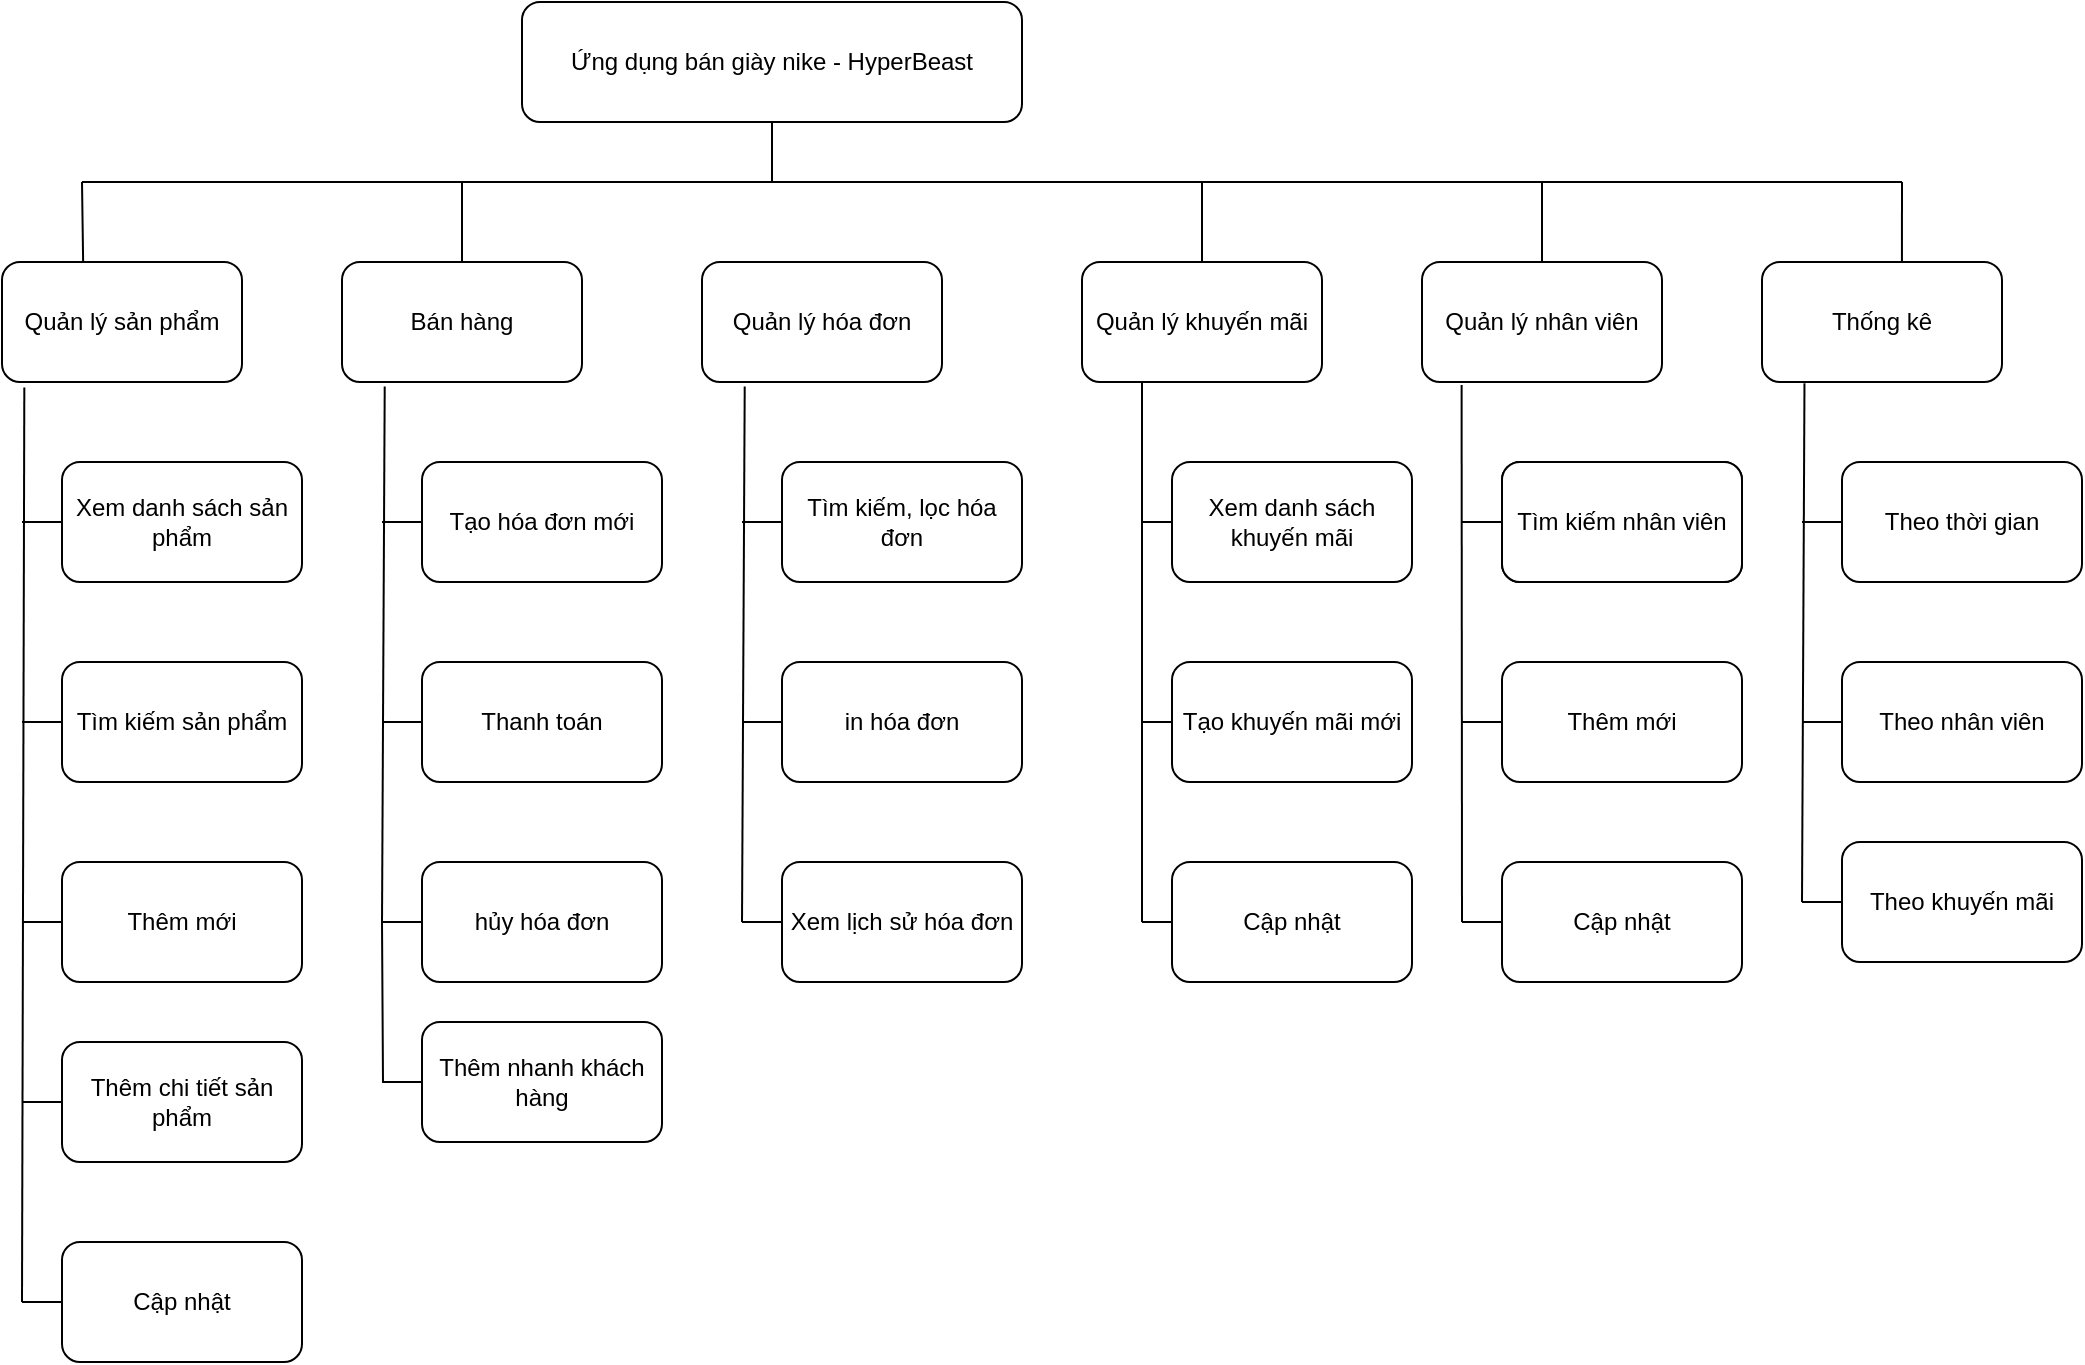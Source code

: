 <mxfile version="24.4.3" type="google" pages="14">
  <diagram id="9S_vf0PSYMiXK5KKQnHj" name="phân rã">
    <mxGraphModel dx="1400" dy="753" grid="1" gridSize="10" guides="1" tooltips="1" connect="1" arrows="1" fold="1" page="1" pageScale="1" pageWidth="850" pageHeight="1100" math="0" shadow="0">
      <root>
        <mxCell id="0" />
        <mxCell id="1" parent="0" />
        <mxCell id="Ihl7NVpowoBRqOBi3djL-1" value="Ứng dụng bán giày nike - HyperBeast" style="rounded=1;whiteSpace=wrap;html=1;" parent="1" vertex="1">
          <mxGeometry x="560" y="30" width="250" height="60" as="geometry" />
        </mxCell>
        <mxCell id="Ihl7NVpowoBRqOBi3djL-2" value="Quản lý sản phẩm" style="rounded=1;whiteSpace=wrap;html=1;" parent="1" vertex="1">
          <mxGeometry x="300" y="160" width="120" height="60" as="geometry" />
        </mxCell>
        <mxCell id="Ihl7NVpowoBRqOBi3djL-3" value="Bán hàng" style="rounded=1;whiteSpace=wrap;html=1;" parent="1" vertex="1">
          <mxGeometry x="470" y="160" width="120" height="60" as="geometry" />
        </mxCell>
        <mxCell id="Ihl7NVpowoBRqOBi3djL-4" value="Quản lý khuyến mãi" style="rounded=1;whiteSpace=wrap;html=1;" parent="1" vertex="1">
          <mxGeometry x="840" y="160" width="120" height="60" as="geometry" />
        </mxCell>
        <mxCell id="Ihl7NVpowoBRqOBi3djL-5" value="Quản lý nhân viên" style="rounded=1;whiteSpace=wrap;html=1;" parent="1" vertex="1">
          <mxGeometry x="1010" y="160" width="120" height="60" as="geometry" />
        </mxCell>
        <mxCell id="Ihl7NVpowoBRqOBi3djL-6" value="Thống kê" style="rounded=1;whiteSpace=wrap;html=1;" parent="1" vertex="1">
          <mxGeometry x="1180" y="160" width="120" height="60" as="geometry" />
        </mxCell>
        <mxCell id="Ihl7NVpowoBRqOBi3djL-7" value="Xem danh sách sản phẩm" style="rounded=1;whiteSpace=wrap;html=1;" parent="1" vertex="1">
          <mxGeometry x="330" y="260" width="120" height="60" as="geometry" />
        </mxCell>
        <mxCell id="Ihl7NVpowoBRqOBi3djL-8" value="Tìm kiếm sản phẩm" style="rounded=1;whiteSpace=wrap;html=1;" parent="1" vertex="1">
          <mxGeometry x="330" y="360" width="120" height="60" as="geometry" />
        </mxCell>
        <mxCell id="Ihl7NVpowoBRqOBi3djL-9" value="Thêm mới" style="rounded=1;whiteSpace=wrap;html=1;" parent="1" vertex="1">
          <mxGeometry x="330" y="460" width="120" height="60" as="geometry" />
        </mxCell>
        <mxCell id="Ihl7NVpowoBRqOBi3djL-10" value="Thêm chi tiết sản phẩm" style="rounded=1;whiteSpace=wrap;html=1;" parent="1" vertex="1">
          <mxGeometry x="330" y="550" width="120" height="60" as="geometry" />
        </mxCell>
        <mxCell id="Ihl7NVpowoBRqOBi3djL-11" value="Cập nhật" style="rounded=1;whiteSpace=wrap;html=1;" parent="1" vertex="1">
          <mxGeometry x="330" y="650" width="120" height="60" as="geometry" />
        </mxCell>
        <mxCell id="Ihl7NVpowoBRqOBi3djL-12" value="Tạo hóa đơn mới" style="rounded=1;whiteSpace=wrap;html=1;" parent="1" vertex="1">
          <mxGeometry x="510" y="260" width="120" height="60" as="geometry" />
        </mxCell>
        <mxCell id="Ihl7NVpowoBRqOBi3djL-13" value="Thanh toán" style="rounded=1;whiteSpace=wrap;html=1;" parent="1" vertex="1">
          <mxGeometry x="510" y="360" width="120" height="60" as="geometry" />
        </mxCell>
        <mxCell id="Ihl7NVpowoBRqOBi3djL-14" value="hủy hóa đơn" style="rounded=1;whiteSpace=wrap;html=1;" parent="1" vertex="1">
          <mxGeometry x="510" y="460" width="120" height="60" as="geometry" />
        </mxCell>
        <mxCell id="Ihl7NVpowoBRqOBi3djL-15" value="Xem danh sách khuyến mãi" style="rounded=1;whiteSpace=wrap;html=1;" parent="1" vertex="1">
          <mxGeometry x="885" y="260" width="120" height="60" as="geometry" />
        </mxCell>
        <mxCell id="Ihl7NVpowoBRqOBi3djL-16" value="Tạo khuyến mãi mới" style="rounded=1;whiteSpace=wrap;html=1;" parent="1" vertex="1">
          <mxGeometry x="885" y="360" width="120" height="60" as="geometry" />
        </mxCell>
        <mxCell id="Ihl7NVpowoBRqOBi3djL-17" value="Cập nhật" style="rounded=1;whiteSpace=wrap;html=1;" parent="1" vertex="1">
          <mxGeometry x="885" y="460" width="120" height="60" as="geometry" />
        </mxCell>
        <mxCell id="Ihl7NVpowoBRqOBi3djL-18" value="Tìm kiếm nhân viên" style="rounded=1;whiteSpace=wrap;html=1;" parent="1" vertex="1">
          <mxGeometry x="1050" y="260" width="120" height="60" as="geometry" />
        </mxCell>
        <mxCell id="Ihl7NVpowoBRqOBi3djL-19" value="Thêm mới" style="rounded=1;whiteSpace=wrap;html=1;" parent="1" vertex="1">
          <mxGeometry x="1050" y="360" width="120" height="60" as="geometry" />
        </mxCell>
        <mxCell id="Ihl7NVpowoBRqOBi3djL-20" value="Cập nhật" style="rounded=1;whiteSpace=wrap;html=1;" parent="1" vertex="1">
          <mxGeometry x="1050" y="460" width="120" height="60" as="geometry" />
        </mxCell>
        <mxCell id="Ihl7NVpowoBRqOBi3djL-21" value="Theo thời gian" style="rounded=1;whiteSpace=wrap;html=1;" parent="1" vertex="1">
          <mxGeometry x="1220" y="260" width="120" height="60" as="geometry" />
        </mxCell>
        <mxCell id="Ihl7NVpowoBRqOBi3djL-22" value="Theo nhân viên" style="rounded=1;whiteSpace=wrap;html=1;" parent="1" vertex="1">
          <mxGeometry x="1220" y="360" width="120" height="60" as="geometry" />
        </mxCell>
        <mxCell id="Ihl7NVpowoBRqOBi3djL-23" value="Theo khuyến mãi" style="rounded=1;whiteSpace=wrap;html=1;" parent="1" vertex="1">
          <mxGeometry x="1220" y="450" width="120" height="60" as="geometry" />
        </mxCell>
        <mxCell id="Ihl7NVpowoBRqOBi3djL-24" value="" style="endArrow=none;html=1;rounded=0;" parent="1" edge="1">
          <mxGeometry width="50" height="50" relative="1" as="geometry">
            <mxPoint x="340" y="120" as="sourcePoint" />
            <mxPoint x="1250" y="120" as="targetPoint" />
          </mxGeometry>
        </mxCell>
        <mxCell id="Ihl7NVpowoBRqOBi3djL-25" value="" style="endArrow=none;html=1;rounded=0;entryX=0.5;entryY=1;entryDx=0;entryDy=0;" parent="1" target="Ihl7NVpowoBRqOBi3djL-1" edge="1">
          <mxGeometry width="50" height="50" relative="1" as="geometry">
            <mxPoint x="685" y="120" as="sourcePoint" />
            <mxPoint x="520" y="20" as="targetPoint" />
          </mxGeometry>
        </mxCell>
        <mxCell id="Ihl7NVpowoBRqOBi3djL-26" value="" style="endArrow=none;html=1;rounded=0;entryX=0.338;entryY=-0.008;entryDx=0;entryDy=0;entryPerimeter=0;" parent="1" target="Ihl7NVpowoBRqOBi3djL-2" edge="1">
          <mxGeometry width="50" height="50" relative="1" as="geometry">
            <mxPoint x="340" y="120" as="sourcePoint" />
            <mxPoint x="330" y="100" as="targetPoint" />
          </mxGeometry>
        </mxCell>
        <mxCell id="Ihl7NVpowoBRqOBi3djL-27" value="" style="endArrow=none;html=1;rounded=0;exitX=0.5;exitY=0;exitDx=0;exitDy=0;" parent="1" source="Ihl7NVpowoBRqOBi3djL-3" edge="1">
          <mxGeometry width="50" height="50" relative="1" as="geometry">
            <mxPoint x="530" y="190" as="sourcePoint" />
            <mxPoint x="530" y="120" as="targetPoint" />
          </mxGeometry>
        </mxCell>
        <mxCell id="Ihl7NVpowoBRqOBi3djL-28" value="" style="endArrow=none;html=1;rounded=0;exitX=0.5;exitY=0;exitDx=0;exitDy=0;" parent="1" source="Ihl7NVpowoBRqOBi3djL-4" edge="1">
          <mxGeometry width="50" height="50" relative="1" as="geometry">
            <mxPoint x="700" y="170" as="sourcePoint" />
            <mxPoint x="900" y="120" as="targetPoint" />
          </mxGeometry>
        </mxCell>
        <mxCell id="Ihl7NVpowoBRqOBi3djL-29" value="" style="endArrow=none;html=1;rounded=0;exitX=0.5;exitY=0;exitDx=0;exitDy=0;" parent="1" source="Ihl7NVpowoBRqOBi3djL-5" edge="1">
          <mxGeometry width="50" height="50" relative="1" as="geometry">
            <mxPoint x="900" y="90" as="sourcePoint" />
            <mxPoint x="1070" y="120" as="targetPoint" />
          </mxGeometry>
        </mxCell>
        <mxCell id="Ihl7NVpowoBRqOBi3djL-30" value="" style="endArrow=none;html=1;rounded=0;exitX=0.583;exitY=0;exitDx=0;exitDy=0;exitPerimeter=0;" parent="1" source="Ihl7NVpowoBRqOBi3djL-6" edge="1">
          <mxGeometry width="50" height="50" relative="1" as="geometry">
            <mxPoint x="1050" y="100" as="sourcePoint" />
            <mxPoint x="1250" y="120" as="targetPoint" />
          </mxGeometry>
        </mxCell>
        <mxCell id="Ihl7NVpowoBRqOBi3djL-31" value="" style="endArrow=none;html=1;rounded=0;entryX=0.093;entryY=1.045;entryDx=0;entryDy=0;entryPerimeter=0;" parent="1" target="Ihl7NVpowoBRqOBi3djL-2" edge="1">
          <mxGeometry width="50" height="50" relative="1" as="geometry">
            <mxPoint x="310" y="680" as="sourcePoint" />
            <mxPoint x="340" y="250" as="targetPoint" />
          </mxGeometry>
        </mxCell>
        <mxCell id="Ihl7NVpowoBRqOBi3djL-32" value="" style="endArrow=none;html=1;rounded=0;entryX=0;entryY=0.5;entryDx=0;entryDy=0;" parent="1" target="Ihl7NVpowoBRqOBi3djL-11" edge="1">
          <mxGeometry width="50" height="50" relative="1" as="geometry">
            <mxPoint x="310" y="680" as="sourcePoint" />
            <mxPoint x="320" y="730" as="targetPoint" />
          </mxGeometry>
        </mxCell>
        <mxCell id="Ihl7NVpowoBRqOBi3djL-33" value="" style="endArrow=none;html=1;rounded=0;entryX=0;entryY=0.5;entryDx=0;entryDy=0;" parent="1" target="Ihl7NVpowoBRqOBi3djL-10" edge="1">
          <mxGeometry width="50" height="50" relative="1" as="geometry">
            <mxPoint x="310" y="580" as="sourcePoint" />
            <mxPoint x="300" y="560" as="targetPoint" />
          </mxGeometry>
        </mxCell>
        <mxCell id="Ihl7NVpowoBRqOBi3djL-34" value="" style="endArrow=none;html=1;rounded=0;entryX=0;entryY=0.5;entryDx=0;entryDy=0;" parent="1" target="Ihl7NVpowoBRqOBi3djL-9" edge="1">
          <mxGeometry width="50" height="50" relative="1" as="geometry">
            <mxPoint x="310" y="490" as="sourcePoint" />
            <mxPoint x="320" y="470" as="targetPoint" />
          </mxGeometry>
        </mxCell>
        <mxCell id="Ihl7NVpowoBRqOBi3djL-35" value="" style="endArrow=none;html=1;rounded=0;entryX=0;entryY=0.5;entryDx=0;entryDy=0;" parent="1" target="Ihl7NVpowoBRqOBi3djL-8" edge="1">
          <mxGeometry width="50" height="50" relative="1" as="geometry">
            <mxPoint x="310" y="390" as="sourcePoint" />
            <mxPoint x="340" y="330" as="targetPoint" />
          </mxGeometry>
        </mxCell>
        <mxCell id="Ihl7NVpowoBRqOBi3djL-36" value="" style="endArrow=none;html=1;rounded=0;entryX=0;entryY=0.5;entryDx=0;entryDy=0;" parent="1" target="Ihl7NVpowoBRqOBi3djL-7" edge="1">
          <mxGeometry width="50" height="50" relative="1" as="geometry">
            <mxPoint x="310" y="290" as="sourcePoint" />
            <mxPoint x="330" y="230" as="targetPoint" />
          </mxGeometry>
        </mxCell>
        <mxCell id="Ihl7NVpowoBRqOBi3djL-37" value="" style="endArrow=none;html=1;rounded=0;entryX=0.178;entryY=1.038;entryDx=0;entryDy=0;entryPerimeter=0;" parent="1" target="Ihl7NVpowoBRqOBi3djL-3" edge="1">
          <mxGeometry width="50" height="50" relative="1" as="geometry">
            <mxPoint x="490" y="490" as="sourcePoint" />
            <mxPoint x="500" y="260" as="targetPoint" />
          </mxGeometry>
        </mxCell>
        <mxCell id="Ihl7NVpowoBRqOBi3djL-38" value="" style="endArrow=none;html=1;rounded=0;entryX=0;entryY=0.5;entryDx=0;entryDy=0;" parent="1" target="Ihl7NVpowoBRqOBi3djL-14" edge="1">
          <mxGeometry width="50" height="50" relative="1" as="geometry">
            <mxPoint x="490" y="490" as="sourcePoint" />
            <mxPoint x="590" y="530" as="targetPoint" />
          </mxGeometry>
        </mxCell>
        <mxCell id="Ihl7NVpowoBRqOBi3djL-39" value="" style="endArrow=none;html=1;rounded=0;entryX=0;entryY=0.5;entryDx=0;entryDy=0;" parent="1" target="Ihl7NVpowoBRqOBi3djL-13" edge="1">
          <mxGeometry width="50" height="50" relative="1" as="geometry">
            <mxPoint x="490" y="390" as="sourcePoint" />
            <mxPoint x="520" y="330" as="targetPoint" />
          </mxGeometry>
        </mxCell>
        <mxCell id="Ihl7NVpowoBRqOBi3djL-40" value="" style="endArrow=none;html=1;rounded=0;entryX=0;entryY=0.5;entryDx=0;entryDy=0;" parent="1" target="Ihl7NVpowoBRqOBi3djL-12" edge="1">
          <mxGeometry width="50" height="50" relative="1" as="geometry">
            <mxPoint x="490" y="290" as="sourcePoint" />
            <mxPoint x="510" y="230" as="targetPoint" />
          </mxGeometry>
        </mxCell>
        <mxCell id="3X5qXdjeS3JBvRxOeY6h-1" value="" style="endArrow=none;html=1;rounded=0;entryX=0.25;entryY=1;entryDx=0;entryDy=0;" parent="1" target="Ihl7NVpowoBRqOBi3djL-4" edge="1">
          <mxGeometry width="50" height="50" relative="1" as="geometry">
            <mxPoint x="870" y="490" as="sourcePoint" />
            <mxPoint x="910" y="240" as="targetPoint" />
          </mxGeometry>
        </mxCell>
        <mxCell id="3X5qXdjeS3JBvRxOeY6h-2" value="" style="endArrow=none;html=1;rounded=0;entryX=0;entryY=0.5;entryDx=0;entryDy=0;" parent="1" target="Ihl7NVpowoBRqOBi3djL-17" edge="1">
          <mxGeometry width="50" height="50" relative="1" as="geometry">
            <mxPoint x="870" y="490" as="sourcePoint" />
            <mxPoint x="930" y="540" as="targetPoint" />
          </mxGeometry>
        </mxCell>
        <mxCell id="3X5qXdjeS3JBvRxOeY6h-3" value="" style="endArrow=none;html=1;rounded=0;entryX=0;entryY=0.5;entryDx=0;entryDy=0;" parent="1" target="Ihl7NVpowoBRqOBi3djL-16" edge="1">
          <mxGeometry width="50" height="50" relative="1" as="geometry">
            <mxPoint x="870" y="390" as="sourcePoint" />
            <mxPoint x="900" y="330" as="targetPoint" />
          </mxGeometry>
        </mxCell>
        <mxCell id="3X5qXdjeS3JBvRxOeY6h-4" value="" style="endArrow=none;html=1;rounded=0;entryX=0;entryY=0.5;entryDx=0;entryDy=0;" parent="1" target="Ihl7NVpowoBRqOBi3djL-15" edge="1">
          <mxGeometry width="50" height="50" relative="1" as="geometry">
            <mxPoint x="870" y="290" as="sourcePoint" />
            <mxPoint x="900" y="330" as="targetPoint" />
          </mxGeometry>
        </mxCell>
        <mxCell id="3X5qXdjeS3JBvRxOeY6h-5" value="" style="endArrow=none;html=1;rounded=0;entryX=0.165;entryY=1.024;entryDx=0;entryDy=0;entryPerimeter=0;" parent="1" target="Ihl7NVpowoBRqOBi3djL-5" edge="1">
          <mxGeometry width="50" height="50" relative="1" as="geometry">
            <mxPoint x="1030" y="490" as="sourcePoint" />
            <mxPoint x="1030" y="230" as="targetPoint" />
          </mxGeometry>
        </mxCell>
        <mxCell id="3X5qXdjeS3JBvRxOeY6h-6" value="" style="endArrow=none;html=1;rounded=0;entryX=0;entryY=0.5;entryDx=0;entryDy=0;" parent="1" target="Ihl7NVpowoBRqOBi3djL-20" edge="1">
          <mxGeometry width="50" height="50" relative="1" as="geometry">
            <mxPoint x="1030" y="490" as="sourcePoint" />
            <mxPoint x="1100" y="530" as="targetPoint" />
          </mxGeometry>
        </mxCell>
        <mxCell id="3X5qXdjeS3JBvRxOeY6h-7" value="" style="endArrow=none;html=1;rounded=0;exitX=0;exitY=0.5;exitDx=0;exitDy=0;" parent="1" source="Ihl7NVpowoBRqOBi3djL-19" edge="1">
          <mxGeometry width="50" height="50" relative="1" as="geometry">
            <mxPoint x="1040" y="370" as="sourcePoint" />
            <mxPoint x="1030" y="390" as="targetPoint" />
          </mxGeometry>
        </mxCell>
        <mxCell id="3X5qXdjeS3JBvRxOeY6h-8" value="" style="endArrow=none;html=1;rounded=0;exitX=0;exitY=0.5;exitDx=0;exitDy=0;" parent="1" source="Ihl7NVpowoBRqOBi3djL-18" edge="1">
          <mxGeometry width="50" height="50" relative="1" as="geometry">
            <mxPoint x="1050" y="270" as="sourcePoint" />
            <mxPoint x="1030" y="290" as="targetPoint" />
          </mxGeometry>
        </mxCell>
        <mxCell id="3X5qXdjeS3JBvRxOeY6h-9" value="" style="endArrow=none;html=1;rounded=0;entryX=0.177;entryY=1.01;entryDx=0;entryDy=0;entryPerimeter=0;" parent="1" target="Ihl7NVpowoBRqOBi3djL-6" edge="1">
          <mxGeometry width="50" height="50" relative="1" as="geometry">
            <mxPoint x="1200" y="480" as="sourcePoint" />
            <mxPoint x="1240" y="240" as="targetPoint" />
          </mxGeometry>
        </mxCell>
        <mxCell id="3X5qXdjeS3JBvRxOeY6h-10" value="" style="endArrow=none;html=1;rounded=0;exitX=0;exitY=0.5;exitDx=0;exitDy=0;" parent="1" source="Ihl7NVpowoBRqOBi3djL-23" edge="1">
          <mxGeometry width="50" height="50" relative="1" as="geometry">
            <mxPoint x="1250" y="480" as="sourcePoint" />
            <mxPoint x="1200" y="480" as="targetPoint" />
          </mxGeometry>
        </mxCell>
        <mxCell id="3X5qXdjeS3JBvRxOeY6h-11" value="" style="endArrow=none;html=1;rounded=0;entryX=0;entryY=0.5;entryDx=0;entryDy=0;" parent="1" target="Ihl7NVpowoBRqOBi3djL-22" edge="1">
          <mxGeometry width="50" height="50" relative="1" as="geometry">
            <mxPoint x="1200" y="390" as="sourcePoint" />
            <mxPoint x="1290" y="350" as="targetPoint" />
          </mxGeometry>
        </mxCell>
        <mxCell id="3X5qXdjeS3JBvRxOeY6h-12" value="" style="endArrow=none;html=1;rounded=0;entryX=0;entryY=0.5;entryDx=0;entryDy=0;" parent="1" target="Ihl7NVpowoBRqOBi3djL-21" edge="1">
          <mxGeometry width="50" height="50" relative="1" as="geometry">
            <mxPoint x="1200" y="290" as="sourcePoint" />
            <mxPoint x="1260" y="240" as="targetPoint" />
          </mxGeometry>
        </mxCell>
        <mxCell id="QLGhuqdLoVuzxyOOKpg3-1" value="Quản lý hóa đơn" style="rounded=1;whiteSpace=wrap;html=1;" parent="1" vertex="1">
          <mxGeometry x="650" y="160" width="120" height="60" as="geometry" />
        </mxCell>
        <mxCell id="QLGhuqdLoVuzxyOOKpg3-2" value="Tìm kiếm, lọc hóa đơn" style="rounded=1;whiteSpace=wrap;html=1;" parent="1" vertex="1">
          <mxGeometry x="690" y="260" width="120" height="60" as="geometry" />
        </mxCell>
        <mxCell id="QLGhuqdLoVuzxyOOKpg3-3" value="in hóa đơn" style="rounded=1;whiteSpace=wrap;html=1;" parent="1" vertex="1">
          <mxGeometry x="690" y="360" width="120" height="60" as="geometry" />
        </mxCell>
        <mxCell id="QLGhuqdLoVuzxyOOKpg3-4" value="Xem lịch sử hóa đơn" style="rounded=1;whiteSpace=wrap;html=1;" parent="1" vertex="1">
          <mxGeometry x="690" y="460" width="120" height="60" as="geometry" />
        </mxCell>
        <mxCell id="QLGhuqdLoVuzxyOOKpg3-5" value="" style="endArrow=none;html=1;rounded=0;entryX=0.178;entryY=1.038;entryDx=0;entryDy=0;entryPerimeter=0;" parent="1" target="QLGhuqdLoVuzxyOOKpg3-1" edge="1">
          <mxGeometry width="50" height="50" relative="1" as="geometry">
            <mxPoint x="670" y="490" as="sourcePoint" />
            <mxPoint x="680" y="260" as="targetPoint" />
          </mxGeometry>
        </mxCell>
        <mxCell id="QLGhuqdLoVuzxyOOKpg3-6" value="" style="endArrow=none;html=1;rounded=0;entryX=0;entryY=0.5;entryDx=0;entryDy=0;" parent="1" target="QLGhuqdLoVuzxyOOKpg3-4" edge="1">
          <mxGeometry width="50" height="50" relative="1" as="geometry">
            <mxPoint x="670" y="490" as="sourcePoint" />
            <mxPoint x="770" y="530" as="targetPoint" />
          </mxGeometry>
        </mxCell>
        <mxCell id="QLGhuqdLoVuzxyOOKpg3-7" value="" style="endArrow=none;html=1;rounded=0;entryX=0;entryY=0.5;entryDx=0;entryDy=0;" parent="1" target="QLGhuqdLoVuzxyOOKpg3-3" edge="1">
          <mxGeometry width="50" height="50" relative="1" as="geometry">
            <mxPoint x="670" y="390" as="sourcePoint" />
            <mxPoint x="700" y="330" as="targetPoint" />
          </mxGeometry>
        </mxCell>
        <mxCell id="QLGhuqdLoVuzxyOOKpg3-8" value="" style="endArrow=none;html=1;rounded=0;entryX=0;entryY=0.5;entryDx=0;entryDy=0;" parent="1" target="QLGhuqdLoVuzxyOOKpg3-2" edge="1">
          <mxGeometry width="50" height="50" relative="1" as="geometry">
            <mxPoint x="670" y="290" as="sourcePoint" />
            <mxPoint x="690" y="230" as="targetPoint" />
          </mxGeometry>
        </mxCell>
        <mxCell id="QLGhuqdLoVuzxyOOKpg3-9" value="Thêm nhanh khách hàng" style="rounded=1;whiteSpace=wrap;html=1;" parent="1" vertex="1">
          <mxGeometry x="510" y="540" width="120" height="60" as="geometry" />
        </mxCell>
        <mxCell id="QLGhuqdLoVuzxyOOKpg3-10" value="" style="endArrow=none;html=1;rounded=0;exitX=0;exitY=0.5;exitDx=0;exitDy=0;edgeStyle=orthogonalEdgeStyle;" parent="1" source="QLGhuqdLoVuzxyOOKpg3-9" edge="1">
          <mxGeometry width="50" height="50" relative="1" as="geometry">
            <mxPoint x="500" y="560" as="sourcePoint" />
            <mxPoint x="490" y="490" as="targetPoint" />
          </mxGeometry>
        </mxCell>
        <mxCell id="QLGhuqdLoVuzxyOOKpg3-11" value="Tìm kiếm nhân viên" style="rounded=1;whiteSpace=wrap;html=1;" parent="1" vertex="1">
          <mxGeometry x="1050" y="260" width="120" height="60" as="geometry" />
        </mxCell>
      </root>
    </mxGraphModel>
  </diagram>
  <diagram name="ERD" id="snNw248Myx3JYAt8st0T">
    <mxGraphModel grid="0" page="1" gridSize="10" guides="1" tooltips="1" connect="1" arrows="1" fold="1" pageScale="1" pageWidth="850" pageHeight="1100" background="none" math="0" shadow="0">
      <root>
        <mxCell id="0" />
        <mxCell id="1" parent="0" />
        <mxCell id="m7taTxTeYcOrhxMSb3gX-1" value="san_pham" style="shape=table;startSize=30;container=1;collapsible=1;childLayout=tableLayout;fixedRows=1;rowLines=0;fontStyle=1;align=center;resizeLast=1;html=1;" vertex="1" parent="1">
          <mxGeometry x="170" y="-665" width="180" height="210" as="geometry" />
        </mxCell>
        <mxCell id="m7taTxTeYcOrhxMSb3gX-2" value="" style="shape=tableRow;horizontal=0;startSize=0;swimlaneHead=0;swimlaneBody=0;fillColor=none;collapsible=0;dropTarget=0;points=[[0,0.5],[1,0.5]];portConstraint=eastwest;top=0;left=0;right=0;bottom=1;" vertex="1" parent="m7taTxTeYcOrhxMSb3gX-1">
          <mxGeometry y="30" width="180" height="30" as="geometry" />
        </mxCell>
        <mxCell id="m7taTxTeYcOrhxMSb3gX-3" value="PK" style="shape=partialRectangle;connectable=0;fillColor=none;top=0;left=0;bottom=0;right=0;fontStyle=1;overflow=hidden;whiteSpace=wrap;html=1;" vertex="1" parent="m7taTxTeYcOrhxMSb3gX-2">
          <mxGeometry width="30" height="30" as="geometry">
            <mxRectangle width="30" height="30" as="alternateBounds" />
          </mxGeometry>
        </mxCell>
        <mxCell id="m7taTxTeYcOrhxMSb3gX-4" value="id" style="shape=partialRectangle;connectable=0;fillColor=none;top=0;left=0;bottom=0;right=0;align=left;spacingLeft=6;fontStyle=5;overflow=hidden;whiteSpace=wrap;html=1;" vertex="1" parent="m7taTxTeYcOrhxMSb3gX-2">
          <mxGeometry x="30" width="150" height="30" as="geometry">
            <mxRectangle width="150" height="30" as="alternateBounds" />
          </mxGeometry>
        </mxCell>
        <mxCell id="m7taTxTeYcOrhxMSb3gX-5" value="" style="shape=tableRow;horizontal=0;startSize=0;swimlaneHead=0;swimlaneBody=0;fillColor=none;collapsible=0;dropTarget=0;points=[[0,0.5],[1,0.5]];portConstraint=eastwest;top=0;left=0;right=0;bottom=0;" vertex="1" parent="m7taTxTeYcOrhxMSb3gX-1">
          <mxGeometry y="60" width="180" height="30" as="geometry" />
        </mxCell>
        <mxCell id="m7taTxTeYcOrhxMSb3gX-6" value="" style="shape=partialRectangle;connectable=0;fillColor=none;top=0;left=0;bottom=0;right=0;editable=1;overflow=hidden;whiteSpace=wrap;html=1;" vertex="1" parent="m7taTxTeYcOrhxMSb3gX-5">
          <mxGeometry width="30" height="30" as="geometry">
            <mxRectangle width="30" height="30" as="alternateBounds" />
          </mxGeometry>
        </mxCell>
        <mxCell id="m7taTxTeYcOrhxMSb3gX-7" value="ten_san_pham" style="shape=partialRectangle;connectable=0;fillColor=none;top=0;left=0;bottom=0;right=0;align=left;spacingLeft=6;overflow=hidden;whiteSpace=wrap;html=1;" vertex="1" parent="m7taTxTeYcOrhxMSb3gX-5">
          <mxGeometry x="30" width="150" height="30" as="geometry">
            <mxRectangle width="150" height="30" as="alternateBounds" />
          </mxGeometry>
        </mxCell>
        <mxCell id="m7taTxTeYcOrhxMSb3gX-11" value="" style="shape=tableRow;horizontal=0;startSize=0;swimlaneHead=0;swimlaneBody=0;fillColor=none;collapsible=0;dropTarget=0;points=[[0,0.5],[1,0.5]];portConstraint=eastwest;top=0;left=0;right=0;bottom=0;" vertex="1" parent="m7taTxTeYcOrhxMSb3gX-1">
          <mxGeometry y="90" width="180" height="30" as="geometry" />
        </mxCell>
        <mxCell id="m7taTxTeYcOrhxMSb3gX-12" value="" style="shape=partialRectangle;connectable=0;fillColor=none;top=0;left=0;bottom=0;right=0;editable=1;overflow=hidden;whiteSpace=wrap;html=1;" vertex="1" parent="m7taTxTeYcOrhxMSb3gX-11">
          <mxGeometry width="30" height="30" as="geometry">
            <mxRectangle width="30" height="30" as="alternateBounds" />
          </mxGeometry>
        </mxCell>
        <mxCell id="m7taTxTeYcOrhxMSb3gX-13" value="ngay_nhap" style="shape=partialRectangle;connectable=0;fillColor=none;top=0;left=0;bottom=0;right=0;align=left;spacingLeft=6;overflow=hidden;whiteSpace=wrap;html=1;" vertex="1" parent="m7taTxTeYcOrhxMSb3gX-11">
          <mxGeometry x="30" width="150" height="30" as="geometry">
            <mxRectangle width="150" height="30" as="alternateBounds" />
          </mxGeometry>
        </mxCell>
        <mxCell id="m7taTxTeYcOrhxMSb3gX-14" value="" style="shape=tableRow;horizontal=0;startSize=0;swimlaneHead=0;swimlaneBody=0;fillColor=none;collapsible=0;dropTarget=0;points=[[0,0.5],[1,0.5]];portConstraint=eastwest;top=0;left=0;right=0;bottom=0;" vertex="1" parent="m7taTxTeYcOrhxMSb3gX-1">
          <mxGeometry y="120" width="180" height="30" as="geometry" />
        </mxCell>
        <mxCell id="m7taTxTeYcOrhxMSb3gX-15" value="" style="shape=partialRectangle;connectable=0;fillColor=none;top=0;left=0;bottom=0;right=0;editable=1;overflow=hidden;whiteSpace=wrap;html=1;" vertex="1" parent="m7taTxTeYcOrhxMSb3gX-14">
          <mxGeometry width="30" height="30" as="geometry">
            <mxRectangle width="30" height="30" as="alternateBounds" />
          </mxGeometry>
        </mxCell>
        <mxCell id="m7taTxTeYcOrhxMSb3gX-16" value="ngay_cap_nhat" style="shape=partialRectangle;connectable=0;fillColor=none;top=0;left=0;bottom=0;right=0;align=left;spacingLeft=6;overflow=hidden;whiteSpace=wrap;html=1;" vertex="1" parent="m7taTxTeYcOrhxMSb3gX-14">
          <mxGeometry x="30" width="150" height="30" as="geometry">
            <mxRectangle width="150" height="30" as="alternateBounds" />
          </mxGeometry>
        </mxCell>
        <mxCell id="m7taTxTeYcOrhxMSb3gX-20" value="" style="shape=tableRow;horizontal=0;startSize=0;swimlaneHead=0;swimlaneBody=0;fillColor=none;collapsible=0;dropTarget=0;points=[[0,0.5],[1,0.5]];portConstraint=eastwest;top=0;left=0;right=0;bottom=0;" vertex="1" parent="m7taTxTeYcOrhxMSb3gX-1">
          <mxGeometry y="150" width="180" height="30" as="geometry" />
        </mxCell>
        <mxCell id="m7taTxTeYcOrhxMSb3gX-21" value="" style="shape=partialRectangle;connectable=0;fillColor=none;top=0;left=0;bottom=0;right=0;editable=1;overflow=hidden;whiteSpace=wrap;html=1;" vertex="1" parent="m7taTxTeYcOrhxMSb3gX-20">
          <mxGeometry width="30" height="30" as="geometry">
            <mxRectangle width="30" height="30" as="alternateBounds" />
          </mxGeometry>
        </mxCell>
        <mxCell id="m7taTxTeYcOrhxMSb3gX-22" value="trang_thai" style="shape=partialRectangle;connectable=0;fillColor=none;top=0;left=0;bottom=0;right=0;align=left;spacingLeft=6;overflow=hidden;whiteSpace=wrap;html=1;" vertex="1" parent="m7taTxTeYcOrhxMSb3gX-20">
          <mxGeometry x="30" width="150" height="30" as="geometry">
            <mxRectangle width="150" height="30" as="alternateBounds" />
          </mxGeometry>
        </mxCell>
        <mxCell id="m7taTxTeYcOrhxMSb3gX-26" value="" style="shape=tableRow;horizontal=0;startSize=0;swimlaneHead=0;swimlaneBody=0;fillColor=none;collapsible=0;dropTarget=0;points=[[0,0.5],[1,0.5]];portConstraint=eastwest;top=0;left=0;right=0;bottom=0;" vertex="1" parent="m7taTxTeYcOrhxMSb3gX-1">
          <mxGeometry y="180" width="180" height="30" as="geometry" />
        </mxCell>
        <mxCell id="m7taTxTeYcOrhxMSb3gX-27" value="" style="shape=partialRectangle;connectable=0;fillColor=none;top=0;left=0;bottom=0;right=0;editable=1;overflow=hidden;whiteSpace=wrap;html=1;" vertex="1" parent="m7taTxTeYcOrhxMSb3gX-26">
          <mxGeometry width="30" height="30" as="geometry">
            <mxRectangle width="30" height="30" as="alternateBounds" />
          </mxGeometry>
        </mxCell>
        <mxCell id="m7taTxTeYcOrhxMSb3gX-28" value="danh_muc_id" style="shape=partialRectangle;connectable=0;fillColor=none;top=0;left=0;bottom=0;right=0;align=left;spacingLeft=6;overflow=hidden;whiteSpace=wrap;html=1;" vertex="1" parent="m7taTxTeYcOrhxMSb3gX-26">
          <mxGeometry x="30" width="150" height="30" as="geometry">
            <mxRectangle width="150" height="30" as="alternateBounds" />
          </mxGeometry>
        </mxCell>
        <mxCell id="m7taTxTeYcOrhxMSb3gX-29" value="danh_muc" style="shape=table;startSize=30;container=1;collapsible=1;childLayout=tableLayout;fixedRows=1;rowLines=0;fontStyle=1;align=center;resizeLast=1;html=1;" vertex="1" parent="1">
          <mxGeometry x="158" y="-409" width="180" height="148.364" as="geometry" />
        </mxCell>
        <mxCell id="m7taTxTeYcOrhxMSb3gX-30" value="" style="shape=tableRow;horizontal=0;startSize=0;swimlaneHead=0;swimlaneBody=0;fillColor=none;collapsible=0;dropTarget=0;points=[[0,0.5],[1,0.5]];portConstraint=eastwest;top=0;left=0;right=0;bottom=1;" vertex="1" parent="m7taTxTeYcOrhxMSb3gX-29">
          <mxGeometry y="30" width="180" height="28" as="geometry" />
        </mxCell>
        <mxCell id="m7taTxTeYcOrhxMSb3gX-31" value="PK" style="shape=partialRectangle;connectable=0;fillColor=none;top=0;left=0;bottom=0;right=0;fontStyle=1;overflow=hidden;whiteSpace=wrap;html=1;" vertex="1" parent="m7taTxTeYcOrhxMSb3gX-30">
          <mxGeometry width="30" height="28" as="geometry">
            <mxRectangle width="30" height="28" as="alternateBounds" />
          </mxGeometry>
        </mxCell>
        <mxCell id="m7taTxTeYcOrhxMSb3gX-32" value="id" style="shape=partialRectangle;connectable=0;fillColor=none;top=0;left=0;bottom=0;right=0;align=left;spacingLeft=6;fontStyle=5;overflow=hidden;whiteSpace=wrap;html=1;" vertex="1" parent="m7taTxTeYcOrhxMSb3gX-30">
          <mxGeometry x="30" width="150" height="28" as="geometry">
            <mxRectangle width="150" height="28" as="alternateBounds" />
          </mxGeometry>
        </mxCell>
        <mxCell id="m7taTxTeYcOrhxMSb3gX-33" value="" style="shape=tableRow;horizontal=0;startSize=0;swimlaneHead=0;swimlaneBody=0;fillColor=none;collapsible=0;dropTarget=0;points=[[0,0.5],[1,0.5]];portConstraint=eastwest;top=0;left=0;right=0;bottom=0;" vertex="1" parent="m7taTxTeYcOrhxMSb3gX-29">
          <mxGeometry y="58" width="180" height="30" as="geometry" />
        </mxCell>
        <mxCell id="m7taTxTeYcOrhxMSb3gX-34" value="" style="shape=partialRectangle;connectable=0;fillColor=none;top=0;left=0;bottom=0;right=0;editable=1;overflow=hidden;whiteSpace=wrap;html=1;" vertex="1" parent="m7taTxTeYcOrhxMSb3gX-33">
          <mxGeometry width="30" height="30" as="geometry">
            <mxRectangle width="30" height="30" as="alternateBounds" />
          </mxGeometry>
        </mxCell>
        <mxCell id="m7taTxTeYcOrhxMSb3gX-35" value="ten" style="shape=partialRectangle;connectable=0;fillColor=none;top=0;left=0;bottom=0;right=0;align=left;spacingLeft=6;overflow=hidden;whiteSpace=wrap;html=1;" vertex="1" parent="m7taTxTeYcOrhxMSb3gX-33">
          <mxGeometry x="30" width="150" height="30" as="geometry">
            <mxRectangle width="150" height="30" as="alternateBounds" />
          </mxGeometry>
        </mxCell>
        <mxCell id="m7taTxTeYcOrhxMSb3gX-36" value="" style="shape=tableRow;horizontal=0;startSize=0;swimlaneHead=0;swimlaneBody=0;fillColor=none;collapsible=0;dropTarget=0;points=[[0,0.5],[1,0.5]];portConstraint=eastwest;top=0;left=0;right=0;bottom=0;" vertex="1" parent="m7taTxTeYcOrhxMSb3gX-29">
          <mxGeometry y="88" width="180" height="30" as="geometry" />
        </mxCell>
        <mxCell id="m7taTxTeYcOrhxMSb3gX-37" value="" style="shape=partialRectangle;connectable=0;fillColor=none;top=0;left=0;bottom=0;right=0;editable=1;overflow=hidden;whiteSpace=wrap;html=1;" vertex="1" parent="m7taTxTeYcOrhxMSb3gX-36">
          <mxGeometry width="30" height="30" as="geometry">
            <mxRectangle width="30" height="30" as="alternateBounds" />
          </mxGeometry>
        </mxCell>
        <mxCell id="m7taTxTeYcOrhxMSb3gX-38" value="trang_thai" style="shape=partialRectangle;connectable=0;fillColor=none;top=0;left=0;bottom=0;right=0;align=left;spacingLeft=6;overflow=hidden;whiteSpace=wrap;html=1;" vertex="1" parent="m7taTxTeYcOrhxMSb3gX-36">
          <mxGeometry x="30" width="150" height="30" as="geometry">
            <mxRectangle width="150" height="30" as="alternateBounds" />
          </mxGeometry>
        </mxCell>
        <mxCell id="m7taTxTeYcOrhxMSb3gX-39" value="" style="shape=tableRow;horizontal=0;startSize=0;swimlaneHead=0;swimlaneBody=0;fillColor=none;collapsible=0;dropTarget=0;points=[[0,0.5],[1,0.5]];portConstraint=eastwest;top=0;left=0;right=0;bottom=0;" vertex="1" parent="m7taTxTeYcOrhxMSb3gX-29">
          <mxGeometry y="118" width="180" height="30" as="geometry" />
        </mxCell>
        <mxCell id="m7taTxTeYcOrhxMSb3gX-40" value="" style="shape=partialRectangle;connectable=0;fillColor=none;top=0;left=0;bottom=0;right=0;editable=1;overflow=hidden;whiteSpace=wrap;html=1;" vertex="1" parent="m7taTxTeYcOrhxMSb3gX-39">
          <mxGeometry width="30" height="30" as="geometry">
            <mxRectangle width="30" height="30" as="alternateBounds" />
          </mxGeometry>
        </mxCell>
        <mxCell id="m7taTxTeYcOrhxMSb3gX-41" value="san_pham_id" style="shape=partialRectangle;connectable=0;fillColor=none;top=0;left=0;bottom=0;right=0;align=left;spacingLeft=6;overflow=hidden;whiteSpace=wrap;html=1;" vertex="1" parent="m7taTxTeYcOrhxMSb3gX-39">
          <mxGeometry x="30" width="150" height="30" as="geometry">
            <mxRectangle width="150" height="30" as="alternateBounds" />
          </mxGeometry>
        </mxCell>
        <mxCell id="m7taTxTeYcOrhxMSb3gX-42" value="mau_sac" style="shape=table;startSize=30;container=1;collapsible=1;childLayout=tableLayout;fixedRows=1;rowLines=0;fontStyle=1;align=center;resizeLast=1;html=1;" vertex="1" parent="1">
          <mxGeometry x="-390" y="-695" width="180" height="150" as="geometry" />
        </mxCell>
        <mxCell id="m7taTxTeYcOrhxMSb3gX-43" value="" style="shape=tableRow;horizontal=0;startSize=0;swimlaneHead=0;swimlaneBody=0;fillColor=none;collapsible=0;dropTarget=0;points=[[0,0.5],[1,0.5]];portConstraint=eastwest;top=0;left=0;right=0;bottom=1;" vertex="1" parent="m7taTxTeYcOrhxMSb3gX-42">
          <mxGeometry y="30" width="180" height="30" as="geometry" />
        </mxCell>
        <mxCell id="m7taTxTeYcOrhxMSb3gX-44" value="PK" style="shape=partialRectangle;connectable=0;fillColor=none;top=0;left=0;bottom=0;right=0;fontStyle=1;overflow=hidden;whiteSpace=wrap;html=1;" vertex="1" parent="m7taTxTeYcOrhxMSb3gX-43">
          <mxGeometry width="30" height="30" as="geometry">
            <mxRectangle width="30" height="30" as="alternateBounds" />
          </mxGeometry>
        </mxCell>
        <mxCell id="m7taTxTeYcOrhxMSb3gX-45" value="id" style="shape=partialRectangle;connectable=0;fillColor=none;top=0;left=0;bottom=0;right=0;align=left;spacingLeft=6;fontStyle=5;overflow=hidden;whiteSpace=wrap;html=1;" vertex="1" parent="m7taTxTeYcOrhxMSb3gX-43">
          <mxGeometry x="30" width="150" height="30" as="geometry">
            <mxRectangle width="150" height="30" as="alternateBounds" />
          </mxGeometry>
        </mxCell>
        <mxCell id="m7taTxTeYcOrhxMSb3gX-46" value="" style="shape=tableRow;horizontal=0;startSize=0;swimlaneHead=0;swimlaneBody=0;fillColor=none;collapsible=0;dropTarget=0;points=[[0,0.5],[1,0.5]];portConstraint=eastwest;top=0;left=0;right=0;bottom=0;" vertex="1" parent="m7taTxTeYcOrhxMSb3gX-42">
          <mxGeometry y="60" width="180" height="30" as="geometry" />
        </mxCell>
        <mxCell id="m7taTxTeYcOrhxMSb3gX-47" value="" style="shape=partialRectangle;connectable=0;fillColor=none;top=0;left=0;bottom=0;right=0;editable=1;overflow=hidden;whiteSpace=wrap;html=1;" vertex="1" parent="m7taTxTeYcOrhxMSb3gX-46">
          <mxGeometry width="30" height="30" as="geometry">
            <mxRectangle width="30" height="30" as="alternateBounds" />
          </mxGeometry>
        </mxCell>
        <mxCell id="m7taTxTeYcOrhxMSb3gX-48" value="ten_mau" style="shape=partialRectangle;connectable=0;fillColor=none;top=0;left=0;bottom=0;right=0;align=left;spacingLeft=6;overflow=hidden;whiteSpace=wrap;html=1;" vertex="1" parent="m7taTxTeYcOrhxMSb3gX-46">
          <mxGeometry x="30" width="150" height="30" as="geometry">
            <mxRectangle width="150" height="30" as="alternateBounds" />
          </mxGeometry>
        </mxCell>
        <mxCell id="m7taTxTeYcOrhxMSb3gX-49" value="" style="shape=tableRow;horizontal=0;startSize=0;swimlaneHead=0;swimlaneBody=0;fillColor=none;collapsible=0;dropTarget=0;points=[[0,0.5],[1,0.5]];portConstraint=eastwest;top=0;left=0;right=0;bottom=0;" vertex="1" parent="m7taTxTeYcOrhxMSb3gX-42">
          <mxGeometry y="90" width="180" height="30" as="geometry" />
        </mxCell>
        <mxCell id="m7taTxTeYcOrhxMSb3gX-50" value="" style="shape=partialRectangle;connectable=0;fillColor=none;top=0;left=0;bottom=0;right=0;editable=1;overflow=hidden;whiteSpace=wrap;html=1;" vertex="1" parent="m7taTxTeYcOrhxMSb3gX-49">
          <mxGeometry width="30" height="30" as="geometry">
            <mxRectangle width="30" height="30" as="alternateBounds" />
          </mxGeometry>
        </mxCell>
        <mxCell id="m7taTxTeYcOrhxMSb3gX-51" value="trang_thai" style="shape=partialRectangle;connectable=0;fillColor=none;top=0;left=0;bottom=0;right=0;align=left;spacingLeft=6;overflow=hidden;whiteSpace=wrap;html=1;" vertex="1" parent="m7taTxTeYcOrhxMSb3gX-49">
          <mxGeometry x="30" width="150" height="30" as="geometry">
            <mxRectangle width="150" height="30" as="alternateBounds" />
          </mxGeometry>
        </mxCell>
        <mxCell id="m7taTxTeYcOrhxMSb3gX-52" value="" style="shape=tableRow;horizontal=0;startSize=0;swimlaneHead=0;swimlaneBody=0;fillColor=none;collapsible=0;dropTarget=0;points=[[0,0.5],[1,0.5]];portConstraint=eastwest;top=0;left=0;right=0;bottom=0;" vertex="1" parent="m7taTxTeYcOrhxMSb3gX-42">
          <mxGeometry y="120" width="180" height="30" as="geometry" />
        </mxCell>
        <mxCell id="m7taTxTeYcOrhxMSb3gX-53" value="" style="shape=partialRectangle;connectable=0;fillColor=none;top=0;left=0;bottom=0;right=0;editable=1;overflow=hidden;whiteSpace=wrap;html=1;" vertex="1" parent="m7taTxTeYcOrhxMSb3gX-52">
          <mxGeometry width="30" height="30" as="geometry">
            <mxRectangle width="30" height="30" as="alternateBounds" />
          </mxGeometry>
        </mxCell>
        <mxCell id="m7taTxTeYcOrhxMSb3gX-54" value="" style="shape=partialRectangle;connectable=0;fillColor=none;top=0;left=0;bottom=0;right=0;align=left;spacingLeft=6;overflow=hidden;whiteSpace=wrap;html=1;" vertex="1" parent="m7taTxTeYcOrhxMSb3gX-52">
          <mxGeometry x="30" width="150" height="30" as="geometry">
            <mxRectangle width="150" height="30" as="alternateBounds" />
          </mxGeometry>
        </mxCell>
        <mxCell id="m7taTxTeYcOrhxMSb3gX-55" value="Size" style="shape=table;startSize=30;container=1;collapsible=1;childLayout=tableLayout;fixedRows=1;rowLines=0;fontStyle=1;align=center;resizeLast=1;html=1;" vertex="1" parent="1">
          <mxGeometry x="-390" y="-885" width="180" height="150" as="geometry" />
        </mxCell>
        <mxCell id="m7taTxTeYcOrhxMSb3gX-56" value="" style="shape=tableRow;horizontal=0;startSize=0;swimlaneHead=0;swimlaneBody=0;fillColor=none;collapsible=0;dropTarget=0;points=[[0,0.5],[1,0.5]];portConstraint=eastwest;top=0;left=0;right=0;bottom=1;" vertex="1" parent="m7taTxTeYcOrhxMSb3gX-55">
          <mxGeometry y="30" width="180" height="30" as="geometry" />
        </mxCell>
        <mxCell id="m7taTxTeYcOrhxMSb3gX-57" value="PK" style="shape=partialRectangle;connectable=0;fillColor=none;top=0;left=0;bottom=0;right=0;fontStyle=1;overflow=hidden;whiteSpace=wrap;html=1;" vertex="1" parent="m7taTxTeYcOrhxMSb3gX-56">
          <mxGeometry width="30" height="30" as="geometry">
            <mxRectangle width="30" height="30" as="alternateBounds" />
          </mxGeometry>
        </mxCell>
        <mxCell id="m7taTxTeYcOrhxMSb3gX-58" value="id" style="shape=partialRectangle;connectable=0;fillColor=none;top=0;left=0;bottom=0;right=0;align=left;spacingLeft=6;fontStyle=5;overflow=hidden;whiteSpace=wrap;html=1;" vertex="1" parent="m7taTxTeYcOrhxMSb3gX-56">
          <mxGeometry x="30" width="150" height="30" as="geometry">
            <mxRectangle width="150" height="30" as="alternateBounds" />
          </mxGeometry>
        </mxCell>
        <mxCell id="m7taTxTeYcOrhxMSb3gX-59" value="" style="shape=tableRow;horizontal=0;startSize=0;swimlaneHead=0;swimlaneBody=0;fillColor=none;collapsible=0;dropTarget=0;points=[[0,0.5],[1,0.5]];portConstraint=eastwest;top=0;left=0;right=0;bottom=0;" vertex="1" parent="m7taTxTeYcOrhxMSb3gX-55">
          <mxGeometry y="60" width="180" height="30" as="geometry" />
        </mxCell>
        <mxCell id="m7taTxTeYcOrhxMSb3gX-60" value="" style="shape=partialRectangle;connectable=0;fillColor=none;top=0;left=0;bottom=0;right=0;editable=1;overflow=hidden;whiteSpace=wrap;html=1;" vertex="1" parent="m7taTxTeYcOrhxMSb3gX-59">
          <mxGeometry width="30" height="30" as="geometry">
            <mxRectangle width="30" height="30" as="alternateBounds" />
          </mxGeometry>
        </mxCell>
        <mxCell id="m7taTxTeYcOrhxMSb3gX-61" value="kich_thuoc" style="shape=partialRectangle;connectable=0;fillColor=none;top=0;left=0;bottom=0;right=0;align=left;spacingLeft=6;overflow=hidden;whiteSpace=wrap;html=1;" vertex="1" parent="m7taTxTeYcOrhxMSb3gX-59">
          <mxGeometry x="30" width="150" height="30" as="geometry">
            <mxRectangle width="150" height="30" as="alternateBounds" />
          </mxGeometry>
        </mxCell>
        <mxCell id="m7taTxTeYcOrhxMSb3gX-62" value="" style="shape=tableRow;horizontal=0;startSize=0;swimlaneHead=0;swimlaneBody=0;fillColor=none;collapsible=0;dropTarget=0;points=[[0,0.5],[1,0.5]];portConstraint=eastwest;top=0;left=0;right=0;bottom=0;" vertex="1" parent="m7taTxTeYcOrhxMSb3gX-55">
          <mxGeometry y="90" width="180" height="30" as="geometry" />
        </mxCell>
        <mxCell id="m7taTxTeYcOrhxMSb3gX-63" value="" style="shape=partialRectangle;connectable=0;fillColor=none;top=0;left=0;bottom=0;right=0;editable=1;overflow=hidden;whiteSpace=wrap;html=1;" vertex="1" parent="m7taTxTeYcOrhxMSb3gX-62">
          <mxGeometry width="30" height="30" as="geometry">
            <mxRectangle width="30" height="30" as="alternateBounds" />
          </mxGeometry>
        </mxCell>
        <mxCell id="m7taTxTeYcOrhxMSb3gX-64" value="trang_thai" style="shape=partialRectangle;connectable=0;fillColor=none;top=0;left=0;bottom=0;right=0;align=left;spacingLeft=6;overflow=hidden;whiteSpace=wrap;html=1;" vertex="1" parent="m7taTxTeYcOrhxMSb3gX-62">
          <mxGeometry x="30" width="150" height="30" as="geometry">
            <mxRectangle width="150" height="30" as="alternateBounds" />
          </mxGeometry>
        </mxCell>
        <mxCell id="m7taTxTeYcOrhxMSb3gX-65" value="" style="shape=tableRow;horizontal=0;startSize=0;swimlaneHead=0;swimlaneBody=0;fillColor=none;collapsible=0;dropTarget=0;points=[[0,0.5],[1,0.5]];portConstraint=eastwest;top=0;left=0;right=0;bottom=0;" vertex="1" parent="m7taTxTeYcOrhxMSb3gX-55">
          <mxGeometry y="120" width="180" height="30" as="geometry" />
        </mxCell>
        <mxCell id="m7taTxTeYcOrhxMSb3gX-66" value="" style="shape=partialRectangle;connectable=0;fillColor=none;top=0;left=0;bottom=0;right=0;editable=1;overflow=hidden;whiteSpace=wrap;html=1;" vertex="1" parent="m7taTxTeYcOrhxMSb3gX-65">
          <mxGeometry width="30" height="30" as="geometry">
            <mxRectangle width="30" height="30" as="alternateBounds" />
          </mxGeometry>
        </mxCell>
        <mxCell id="m7taTxTeYcOrhxMSb3gX-67" value="" style="shape=partialRectangle;connectable=0;fillColor=none;top=0;left=0;bottom=0;right=0;align=left;spacingLeft=6;overflow=hidden;whiteSpace=wrap;html=1;" vertex="1" parent="m7taTxTeYcOrhxMSb3gX-65">
          <mxGeometry x="30" width="150" height="30" as="geometry">
            <mxRectangle width="150" height="30" as="alternateBounds" />
          </mxGeometry>
        </mxCell>
        <mxCell id="m7taTxTeYcOrhxMSb3gX-68" value="Tai_khoan" style="shape=table;startSize=30;container=1;collapsible=1;childLayout=tableLayout;fixedRows=1;rowLines=0;fontStyle=1;align=center;resizeLast=1;html=1;" vertex="1" parent="1">
          <mxGeometry x="1193" y="-563" width="180" height="360" as="geometry" />
        </mxCell>
        <mxCell id="m7taTxTeYcOrhxMSb3gX-69" value="" style="shape=tableRow;horizontal=0;startSize=0;swimlaneHead=0;swimlaneBody=0;fillColor=none;collapsible=0;dropTarget=0;points=[[0,0.5],[1,0.5]];portConstraint=eastwest;top=0;left=0;right=0;bottom=1;" vertex="1" parent="m7taTxTeYcOrhxMSb3gX-68">
          <mxGeometry y="30" width="180" height="30" as="geometry" />
        </mxCell>
        <mxCell id="m7taTxTeYcOrhxMSb3gX-70" value="PK" style="shape=partialRectangle;connectable=0;fillColor=none;top=0;left=0;bottom=0;right=0;fontStyle=1;overflow=hidden;whiteSpace=wrap;html=1;" vertex="1" parent="m7taTxTeYcOrhxMSb3gX-69">
          <mxGeometry width="30" height="30" as="geometry">
            <mxRectangle width="30" height="30" as="alternateBounds" />
          </mxGeometry>
        </mxCell>
        <mxCell id="m7taTxTeYcOrhxMSb3gX-71" value="id" style="shape=partialRectangle;connectable=0;fillColor=none;top=0;left=0;bottom=0;right=0;align=left;spacingLeft=6;fontStyle=5;overflow=hidden;whiteSpace=wrap;html=1;" vertex="1" parent="m7taTxTeYcOrhxMSb3gX-69">
          <mxGeometry x="30" width="150" height="30" as="geometry">
            <mxRectangle width="150" height="30" as="alternateBounds" />
          </mxGeometry>
        </mxCell>
        <mxCell id="m7taTxTeYcOrhxMSb3gX-72" value="" style="shape=tableRow;horizontal=0;startSize=0;swimlaneHead=0;swimlaneBody=0;fillColor=none;collapsible=0;dropTarget=0;points=[[0,0.5],[1,0.5]];portConstraint=eastwest;top=0;left=0;right=0;bottom=0;" vertex="1" parent="m7taTxTeYcOrhxMSb3gX-68">
          <mxGeometry y="60" width="180" height="30" as="geometry" />
        </mxCell>
        <mxCell id="m7taTxTeYcOrhxMSb3gX-73" value="" style="shape=partialRectangle;connectable=0;fillColor=none;top=0;left=0;bottom=0;right=0;editable=1;overflow=hidden;whiteSpace=wrap;html=1;" vertex="1" parent="m7taTxTeYcOrhxMSb3gX-72">
          <mxGeometry width="30" height="30" as="geometry">
            <mxRectangle width="30" height="30" as="alternateBounds" />
          </mxGeometry>
        </mxCell>
        <mxCell id="m7taTxTeYcOrhxMSb3gX-74" value="&lt;font style=&quot;vertical-align: inherit;&quot;&gt;&lt;font style=&quot;vertical-align: inherit;&quot;&gt;ten_dang_nhap&lt;/font&gt;&lt;/font&gt;" style="shape=partialRectangle;connectable=0;fillColor=none;top=0;left=0;bottom=0;right=0;align=left;spacingLeft=6;overflow=hidden;whiteSpace=wrap;html=1;" vertex="1" parent="m7taTxTeYcOrhxMSb3gX-72">
          <mxGeometry x="30" width="150" height="30" as="geometry">
            <mxRectangle width="150" height="30" as="alternateBounds" />
          </mxGeometry>
        </mxCell>
        <mxCell id="m7taTxTeYcOrhxMSb3gX-75" value="" style="shape=tableRow;horizontal=0;startSize=0;swimlaneHead=0;swimlaneBody=0;fillColor=none;collapsible=0;dropTarget=0;points=[[0,0.5],[1,0.5]];portConstraint=eastwest;top=0;left=0;right=0;bottom=0;" vertex="1" parent="m7taTxTeYcOrhxMSb3gX-68">
          <mxGeometry y="90" width="180" height="30" as="geometry" />
        </mxCell>
        <mxCell id="m7taTxTeYcOrhxMSb3gX-76" value="" style="shape=partialRectangle;connectable=0;fillColor=none;top=0;left=0;bottom=0;right=0;editable=1;overflow=hidden;whiteSpace=wrap;html=1;" vertex="1" parent="m7taTxTeYcOrhxMSb3gX-75">
          <mxGeometry width="30" height="30" as="geometry">
            <mxRectangle width="30" height="30" as="alternateBounds" />
          </mxGeometry>
        </mxCell>
        <mxCell id="m7taTxTeYcOrhxMSb3gX-77" value="mat_khau" style="shape=partialRectangle;connectable=0;fillColor=none;top=0;left=0;bottom=0;right=0;align=left;spacingLeft=6;overflow=hidden;whiteSpace=wrap;html=1;" vertex="1" parent="m7taTxTeYcOrhxMSb3gX-75">
          <mxGeometry x="30" width="150" height="30" as="geometry">
            <mxRectangle width="150" height="30" as="alternateBounds" />
          </mxGeometry>
        </mxCell>
        <mxCell id="m7taTxTeYcOrhxMSb3gX-78" value="" style="shape=tableRow;horizontal=0;startSize=0;swimlaneHead=0;swimlaneBody=0;fillColor=none;collapsible=0;dropTarget=0;points=[[0,0.5],[1,0.5]];portConstraint=eastwest;top=0;left=0;right=0;bottom=0;" vertex="1" parent="m7taTxTeYcOrhxMSb3gX-68">
          <mxGeometry y="120" width="180" height="30" as="geometry" />
        </mxCell>
        <mxCell id="m7taTxTeYcOrhxMSb3gX-79" value="" style="shape=partialRectangle;connectable=0;fillColor=none;top=0;left=0;bottom=0;right=0;editable=1;overflow=hidden;whiteSpace=wrap;html=1;" vertex="1" parent="m7taTxTeYcOrhxMSb3gX-78">
          <mxGeometry width="30" height="30" as="geometry">
            <mxRectangle width="30" height="30" as="alternateBounds" />
          </mxGeometry>
        </mxCell>
        <mxCell id="m7taTxTeYcOrhxMSb3gX-80" value="&lt;font style=&quot;vertical-align: inherit;&quot;&gt;&lt;font style=&quot;vertical-align: inherit;&quot;&gt;ho_ten&lt;/font&gt;&lt;/font&gt;" style="shape=partialRectangle;connectable=0;fillColor=none;top=0;left=0;bottom=0;right=0;align=left;spacingLeft=6;overflow=hidden;whiteSpace=wrap;html=1;" vertex="1" parent="m7taTxTeYcOrhxMSb3gX-78">
          <mxGeometry x="30" width="150" height="30" as="geometry">
            <mxRectangle width="150" height="30" as="alternateBounds" />
          </mxGeometry>
        </mxCell>
        <mxCell id="m7taTxTeYcOrhxMSb3gX-81" value="" style="shape=tableRow;horizontal=0;startSize=0;swimlaneHead=0;swimlaneBody=0;fillColor=none;collapsible=0;dropTarget=0;points=[[0,0.5],[1,0.5]];portConstraint=eastwest;top=0;left=0;right=0;bottom=0;" vertex="1" parent="m7taTxTeYcOrhxMSb3gX-68">
          <mxGeometry y="150" width="180" height="30" as="geometry" />
        </mxCell>
        <mxCell id="m7taTxTeYcOrhxMSb3gX-82" value="" style="shape=partialRectangle;connectable=0;fillColor=none;top=0;left=0;bottom=0;right=0;editable=1;overflow=hidden;whiteSpace=wrap;html=1;" vertex="1" parent="m7taTxTeYcOrhxMSb3gX-81">
          <mxGeometry width="30" height="30" as="geometry">
            <mxRectangle width="30" height="30" as="alternateBounds" />
          </mxGeometry>
        </mxCell>
        <mxCell id="m7taTxTeYcOrhxMSb3gX-83" value="gioi_tinh" style="shape=partialRectangle;connectable=0;fillColor=none;top=0;left=0;bottom=0;right=0;align=left;spacingLeft=6;overflow=hidden;whiteSpace=wrap;html=1;" vertex="1" parent="m7taTxTeYcOrhxMSb3gX-81">
          <mxGeometry x="30" width="150" height="30" as="geometry">
            <mxRectangle width="150" height="30" as="alternateBounds" />
          </mxGeometry>
        </mxCell>
        <mxCell id="m7taTxTeYcOrhxMSb3gX-84" value="" style="shape=tableRow;horizontal=0;startSize=0;swimlaneHead=0;swimlaneBody=0;fillColor=none;collapsible=0;dropTarget=0;points=[[0,0.5],[1,0.5]];portConstraint=eastwest;top=0;left=0;right=0;bottom=0;" vertex="1" parent="m7taTxTeYcOrhxMSb3gX-68">
          <mxGeometry y="180" width="180" height="30" as="geometry" />
        </mxCell>
        <mxCell id="m7taTxTeYcOrhxMSb3gX-85" value="" style="shape=partialRectangle;connectable=0;fillColor=none;top=0;left=0;bottom=0;right=0;editable=1;overflow=hidden;whiteSpace=wrap;html=1;" vertex="1" parent="m7taTxTeYcOrhxMSb3gX-84">
          <mxGeometry width="30" height="30" as="geometry">
            <mxRectangle width="30" height="30" as="alternateBounds" />
          </mxGeometry>
        </mxCell>
        <mxCell id="m7taTxTeYcOrhxMSb3gX-86" value="so_dien_thoai" style="shape=partialRectangle;connectable=0;fillColor=none;top=0;left=0;bottom=0;right=0;align=left;spacingLeft=6;overflow=hidden;whiteSpace=wrap;html=1;" vertex="1" parent="m7taTxTeYcOrhxMSb3gX-84">
          <mxGeometry x="30" width="150" height="30" as="geometry">
            <mxRectangle width="150" height="30" as="alternateBounds" />
          </mxGeometry>
        </mxCell>
        <mxCell id="m7taTxTeYcOrhxMSb3gX-87" value="" style="shape=tableRow;horizontal=0;startSize=0;swimlaneHead=0;swimlaneBody=0;fillColor=none;collapsible=0;dropTarget=0;points=[[0,0.5],[1,0.5]];portConstraint=eastwest;top=0;left=0;right=0;bottom=0;" vertex="1" parent="m7taTxTeYcOrhxMSb3gX-68">
          <mxGeometry y="210" width="180" height="30" as="geometry" />
        </mxCell>
        <mxCell id="m7taTxTeYcOrhxMSb3gX-88" value="" style="shape=partialRectangle;connectable=0;fillColor=none;top=0;left=0;bottom=0;right=0;editable=1;overflow=hidden;whiteSpace=wrap;html=1;" vertex="1" parent="m7taTxTeYcOrhxMSb3gX-87">
          <mxGeometry width="30" height="30" as="geometry">
            <mxRectangle width="30" height="30" as="alternateBounds" />
          </mxGeometry>
        </mxCell>
        <mxCell id="m7taTxTeYcOrhxMSb3gX-89" value="email" style="shape=partialRectangle;connectable=0;fillColor=none;top=0;left=0;bottom=0;right=0;align=left;spacingLeft=6;overflow=hidden;whiteSpace=wrap;html=1;" vertex="1" parent="m7taTxTeYcOrhxMSb3gX-87">
          <mxGeometry x="30" width="150" height="30" as="geometry">
            <mxRectangle width="150" height="30" as="alternateBounds" />
          </mxGeometry>
        </mxCell>
        <mxCell id="m7taTxTeYcOrhxMSb3gX-90" value="" style="shape=tableRow;horizontal=0;startSize=0;swimlaneHead=0;swimlaneBody=0;fillColor=none;collapsible=0;dropTarget=0;points=[[0,0.5],[1,0.5]];portConstraint=eastwest;top=0;left=0;right=0;bottom=0;" vertex="1" parent="m7taTxTeYcOrhxMSb3gX-68">
          <mxGeometry y="240" width="180" height="30" as="geometry" />
        </mxCell>
        <mxCell id="m7taTxTeYcOrhxMSb3gX-91" value="" style="shape=partialRectangle;connectable=0;fillColor=none;top=0;left=0;bottom=0;right=0;editable=1;overflow=hidden;whiteSpace=wrap;html=1;" vertex="1" parent="m7taTxTeYcOrhxMSb3gX-90">
          <mxGeometry width="30" height="30" as="geometry">
            <mxRectangle width="30" height="30" as="alternateBounds" />
          </mxGeometry>
        </mxCell>
        <mxCell id="m7taTxTeYcOrhxMSb3gX-92" value="dia_chi" style="shape=partialRectangle;connectable=0;fillColor=none;top=0;left=0;bottom=0;right=0;align=left;spacingLeft=6;overflow=hidden;whiteSpace=wrap;html=1;" vertex="1" parent="m7taTxTeYcOrhxMSb3gX-90">
          <mxGeometry x="30" width="150" height="30" as="geometry">
            <mxRectangle width="150" height="30" as="alternateBounds" />
          </mxGeometry>
        </mxCell>
        <mxCell id="m7taTxTeYcOrhxMSb3gX-93" value="" style="shape=tableRow;horizontal=0;startSize=0;swimlaneHead=0;swimlaneBody=0;fillColor=none;collapsible=0;dropTarget=0;points=[[0,0.5],[1,0.5]];portConstraint=eastwest;top=0;left=0;right=0;bottom=0;" vertex="1" parent="m7taTxTeYcOrhxMSb3gX-68">
          <mxGeometry y="270" width="180" height="30" as="geometry" />
        </mxCell>
        <mxCell id="m7taTxTeYcOrhxMSb3gX-94" value="" style="shape=partialRectangle;connectable=0;fillColor=none;top=0;left=0;bottom=0;right=0;editable=1;overflow=hidden;whiteSpace=wrap;html=1;" vertex="1" parent="m7taTxTeYcOrhxMSb3gX-93">
          <mxGeometry width="30" height="30" as="geometry">
            <mxRectangle width="30" height="30" as="alternateBounds" />
          </mxGeometry>
        </mxCell>
        <mxCell id="m7taTxTeYcOrhxMSb3gX-95" value="ngay_tao" style="shape=partialRectangle;connectable=0;fillColor=none;top=0;left=0;bottom=0;right=0;align=left;spacingLeft=6;overflow=hidden;whiteSpace=wrap;html=1;" vertex="1" parent="m7taTxTeYcOrhxMSb3gX-93">
          <mxGeometry x="30" width="150" height="30" as="geometry">
            <mxRectangle width="150" height="30" as="alternateBounds" />
          </mxGeometry>
        </mxCell>
        <mxCell id="m7taTxTeYcOrhxMSb3gX-96" value="" style="shape=tableRow;horizontal=0;startSize=0;swimlaneHead=0;swimlaneBody=0;fillColor=none;collapsible=0;dropTarget=0;points=[[0,0.5],[1,0.5]];portConstraint=eastwest;top=0;left=0;right=0;bottom=0;" vertex="1" parent="m7taTxTeYcOrhxMSb3gX-68">
          <mxGeometry y="300" width="180" height="30" as="geometry" />
        </mxCell>
        <mxCell id="m7taTxTeYcOrhxMSb3gX-97" value="" style="shape=partialRectangle;connectable=0;fillColor=none;top=0;left=0;bottom=0;right=0;editable=1;overflow=hidden;whiteSpace=wrap;html=1;" vertex="1" parent="m7taTxTeYcOrhxMSb3gX-96">
          <mxGeometry width="30" height="30" as="geometry">
            <mxRectangle width="30" height="30" as="alternateBounds" />
          </mxGeometry>
        </mxCell>
        <mxCell id="m7taTxTeYcOrhxMSb3gX-98" value="ngay_cap_nhat" style="shape=partialRectangle;connectable=0;fillColor=none;top=0;left=0;bottom=0;right=0;align=left;spacingLeft=6;overflow=hidden;whiteSpace=wrap;html=1;" vertex="1" parent="m7taTxTeYcOrhxMSb3gX-96">
          <mxGeometry x="30" width="150" height="30" as="geometry">
            <mxRectangle width="150" height="30" as="alternateBounds" />
          </mxGeometry>
        </mxCell>
        <mxCell id="m7taTxTeYcOrhxMSb3gX-99" value="" style="shape=tableRow;horizontal=0;startSize=0;swimlaneHead=0;swimlaneBody=0;fillColor=none;collapsible=0;dropTarget=0;points=[[0,0.5],[1,0.5]];portConstraint=eastwest;top=0;left=0;right=0;bottom=0;" vertex="1" parent="m7taTxTeYcOrhxMSb3gX-68">
          <mxGeometry y="330" width="180" height="30" as="geometry" />
        </mxCell>
        <mxCell id="m7taTxTeYcOrhxMSb3gX-100" value="" style="shape=partialRectangle;connectable=0;fillColor=none;top=0;left=0;bottom=0;right=0;editable=1;overflow=hidden;whiteSpace=wrap;html=1;" vertex="1" parent="m7taTxTeYcOrhxMSb3gX-99">
          <mxGeometry width="30" height="30" as="geometry">
            <mxRectangle width="30" height="30" as="alternateBounds" />
          </mxGeometry>
        </mxCell>
        <mxCell id="m7taTxTeYcOrhxMSb3gX-101" value="trang_thai" style="shape=partialRectangle;connectable=0;fillColor=none;top=0;left=0;bottom=0;right=0;align=left;spacingLeft=6;overflow=hidden;whiteSpace=wrap;html=1;" vertex="1" parent="m7taTxTeYcOrhxMSb3gX-99">
          <mxGeometry x="30" width="150" height="30" as="geometry">
            <mxRectangle width="150" height="30" as="alternateBounds" />
          </mxGeometry>
        </mxCell>
        <mxCell id="m7taTxTeYcOrhxMSb3gX-102" value="khuyen_mai" style="shape=table;startSize=30;container=1;collapsible=1;childLayout=tableLayout;fixedRows=1;rowLines=0;fontStyle=1;align=center;resizeLast=1;html=1;" vertex="1" parent="1">
          <mxGeometry x="167" y="-951" width="180" height="270" as="geometry" />
        </mxCell>
        <mxCell id="m7taTxTeYcOrhxMSb3gX-103" value="" style="shape=tableRow;horizontal=0;startSize=0;swimlaneHead=0;swimlaneBody=0;fillColor=none;collapsible=0;dropTarget=0;points=[[0,0.5],[1,0.5]];portConstraint=eastwest;top=0;left=0;right=0;bottom=1;" vertex="1" parent="m7taTxTeYcOrhxMSb3gX-102">
          <mxGeometry y="30" width="180" height="30" as="geometry" />
        </mxCell>
        <mxCell id="m7taTxTeYcOrhxMSb3gX-104" value="PK" style="shape=partialRectangle;connectable=0;fillColor=none;top=0;left=0;bottom=0;right=0;fontStyle=1;overflow=hidden;whiteSpace=wrap;html=1;" vertex="1" parent="m7taTxTeYcOrhxMSb3gX-103">
          <mxGeometry width="30" height="30" as="geometry">
            <mxRectangle width="30" height="30" as="alternateBounds" />
          </mxGeometry>
        </mxCell>
        <mxCell id="m7taTxTeYcOrhxMSb3gX-105" value="id" style="shape=partialRectangle;connectable=0;fillColor=none;top=0;left=0;bottom=0;right=0;align=left;spacingLeft=6;fontStyle=5;overflow=hidden;whiteSpace=wrap;html=1;" vertex="1" parent="m7taTxTeYcOrhxMSb3gX-103">
          <mxGeometry x="30" width="150" height="30" as="geometry">
            <mxRectangle width="150" height="30" as="alternateBounds" />
          </mxGeometry>
        </mxCell>
        <mxCell id="m7taTxTeYcOrhxMSb3gX-106" value="" style="shape=tableRow;horizontal=0;startSize=0;swimlaneHead=0;swimlaneBody=0;fillColor=none;collapsible=0;dropTarget=0;points=[[0,0.5],[1,0.5]];portConstraint=eastwest;top=0;left=0;right=0;bottom=0;" vertex="1" parent="m7taTxTeYcOrhxMSb3gX-102">
          <mxGeometry y="60" width="180" height="30" as="geometry" />
        </mxCell>
        <mxCell id="m7taTxTeYcOrhxMSb3gX-107" value="" style="shape=partialRectangle;connectable=0;fillColor=none;top=0;left=0;bottom=0;right=0;editable=1;overflow=hidden;whiteSpace=wrap;html=1;" vertex="1" parent="m7taTxTeYcOrhxMSb3gX-106">
          <mxGeometry width="30" height="30" as="geometry">
            <mxRectangle width="30" height="30" as="alternateBounds" />
          </mxGeometry>
        </mxCell>
        <mxCell id="m7taTxTeYcOrhxMSb3gX-108" value="ten_khuyen_mai" style="shape=partialRectangle;connectable=0;fillColor=none;top=0;left=0;bottom=0;right=0;align=left;spacingLeft=6;overflow=hidden;whiteSpace=wrap;html=1;" vertex="1" parent="m7taTxTeYcOrhxMSb3gX-106">
          <mxGeometry x="30" width="150" height="30" as="geometry">
            <mxRectangle width="150" height="30" as="alternateBounds" />
          </mxGeometry>
        </mxCell>
        <mxCell id="m7taTxTeYcOrhxMSb3gX-109" value="" style="shape=tableRow;horizontal=0;startSize=0;swimlaneHead=0;swimlaneBody=0;fillColor=none;collapsible=0;dropTarget=0;points=[[0,0.5],[1,0.5]];portConstraint=eastwest;top=0;left=0;right=0;bottom=0;" vertex="1" parent="m7taTxTeYcOrhxMSb3gX-102">
          <mxGeometry y="90" width="180" height="30" as="geometry" />
        </mxCell>
        <mxCell id="m7taTxTeYcOrhxMSb3gX-110" value="" style="shape=partialRectangle;connectable=0;fillColor=none;top=0;left=0;bottom=0;right=0;editable=1;overflow=hidden;whiteSpace=wrap;html=1;" vertex="1" parent="m7taTxTeYcOrhxMSb3gX-109">
          <mxGeometry width="30" height="30" as="geometry">
            <mxRectangle width="30" height="30" as="alternateBounds" />
          </mxGeometry>
        </mxCell>
        <mxCell id="m7taTxTeYcOrhxMSb3gX-111" value="mo_ta" style="shape=partialRectangle;connectable=0;fillColor=none;top=0;left=0;bottom=0;right=0;align=left;spacingLeft=6;overflow=hidden;whiteSpace=wrap;html=1;" vertex="1" parent="m7taTxTeYcOrhxMSb3gX-109">
          <mxGeometry x="30" width="150" height="30" as="geometry">
            <mxRectangle width="150" height="30" as="alternateBounds" />
          </mxGeometry>
        </mxCell>
        <mxCell id="m7taTxTeYcOrhxMSb3gX-112" value="" style="shape=tableRow;horizontal=0;startSize=0;swimlaneHead=0;swimlaneBody=0;fillColor=none;collapsible=0;dropTarget=0;points=[[0,0.5],[1,0.5]];portConstraint=eastwest;top=0;left=0;right=0;bottom=0;" vertex="1" parent="m7taTxTeYcOrhxMSb3gX-102">
          <mxGeometry y="120" width="180" height="30" as="geometry" />
        </mxCell>
        <mxCell id="m7taTxTeYcOrhxMSb3gX-113" value="" style="shape=partialRectangle;connectable=0;fillColor=none;top=0;left=0;bottom=0;right=0;editable=1;overflow=hidden;whiteSpace=wrap;html=1;" vertex="1" parent="m7taTxTeYcOrhxMSb3gX-112">
          <mxGeometry width="30" height="30" as="geometry">
            <mxRectangle width="30" height="30" as="alternateBounds" />
          </mxGeometry>
        </mxCell>
        <mxCell id="m7taTxTeYcOrhxMSb3gX-114" value="ngay_bat_dau" style="shape=partialRectangle;connectable=0;fillColor=none;top=0;left=0;bottom=0;right=0;align=left;spacingLeft=6;overflow=hidden;whiteSpace=wrap;html=1;" vertex="1" parent="m7taTxTeYcOrhxMSb3gX-112">
          <mxGeometry x="30" width="150" height="30" as="geometry">
            <mxRectangle width="150" height="30" as="alternateBounds" />
          </mxGeometry>
        </mxCell>
        <mxCell id="m7taTxTeYcOrhxMSb3gX-115" value="" style="shape=tableRow;horizontal=0;startSize=0;swimlaneHead=0;swimlaneBody=0;fillColor=none;collapsible=0;dropTarget=0;points=[[0,0.5],[1,0.5]];portConstraint=eastwest;top=0;left=0;right=0;bottom=0;" vertex="1" parent="m7taTxTeYcOrhxMSb3gX-102">
          <mxGeometry y="150" width="180" height="30" as="geometry" />
        </mxCell>
        <mxCell id="m7taTxTeYcOrhxMSb3gX-116" value="" style="shape=partialRectangle;connectable=0;fillColor=none;top=0;left=0;bottom=0;right=0;editable=1;overflow=hidden;whiteSpace=wrap;html=1;" vertex="1" parent="m7taTxTeYcOrhxMSb3gX-115">
          <mxGeometry width="30" height="30" as="geometry">
            <mxRectangle width="30" height="30" as="alternateBounds" />
          </mxGeometry>
        </mxCell>
        <mxCell id="m7taTxTeYcOrhxMSb3gX-117" value="ngay_ket_thuc" style="shape=partialRectangle;connectable=0;fillColor=none;top=0;left=0;bottom=0;right=0;align=left;spacingLeft=6;overflow=hidden;whiteSpace=wrap;html=1;" vertex="1" parent="m7taTxTeYcOrhxMSb3gX-115">
          <mxGeometry x="30" width="150" height="30" as="geometry">
            <mxRectangle width="150" height="30" as="alternateBounds" />
          </mxGeometry>
        </mxCell>
        <mxCell id="m7taTxTeYcOrhxMSb3gX-118" value="" style="shape=tableRow;horizontal=0;startSize=0;swimlaneHead=0;swimlaneBody=0;fillColor=none;collapsible=0;dropTarget=0;points=[[0,0.5],[1,0.5]];portConstraint=eastwest;top=0;left=0;right=0;bottom=0;" vertex="1" parent="m7taTxTeYcOrhxMSb3gX-102">
          <mxGeometry y="180" width="180" height="30" as="geometry" />
        </mxCell>
        <mxCell id="m7taTxTeYcOrhxMSb3gX-119" value="" style="shape=partialRectangle;connectable=0;fillColor=none;top=0;left=0;bottom=0;right=0;editable=1;overflow=hidden;whiteSpace=wrap;html=1;" vertex="1" parent="m7taTxTeYcOrhxMSb3gX-118">
          <mxGeometry width="30" height="30" as="geometry">
            <mxRectangle width="30" height="30" as="alternateBounds" />
          </mxGeometry>
        </mxCell>
        <mxCell id="m7taTxTeYcOrhxMSb3gX-120" value="muc_giam" style="shape=partialRectangle;connectable=0;fillColor=none;top=0;left=0;bottom=0;right=0;align=left;spacingLeft=6;overflow=hidden;whiteSpace=wrap;html=1;" vertex="1" parent="m7taTxTeYcOrhxMSb3gX-118">
          <mxGeometry x="30" width="150" height="30" as="geometry">
            <mxRectangle width="150" height="30" as="alternateBounds" />
          </mxGeometry>
        </mxCell>
        <mxCell id="m7taTxTeYcOrhxMSb3gX-121" value="" style="shape=tableRow;horizontal=0;startSize=0;swimlaneHead=0;swimlaneBody=0;fillColor=none;collapsible=0;dropTarget=0;points=[[0,0.5],[1,0.5]];portConstraint=eastwest;top=0;left=0;right=0;bottom=0;" vertex="1" parent="m7taTxTeYcOrhxMSb3gX-102">
          <mxGeometry y="210" width="180" height="30" as="geometry" />
        </mxCell>
        <mxCell id="m7taTxTeYcOrhxMSb3gX-122" value="" style="shape=partialRectangle;connectable=0;fillColor=none;top=0;left=0;bottom=0;right=0;editable=1;overflow=hidden;whiteSpace=wrap;html=1;" vertex="1" parent="m7taTxTeYcOrhxMSb3gX-121">
          <mxGeometry width="30" height="30" as="geometry">
            <mxRectangle width="30" height="30" as="alternateBounds" />
          </mxGeometry>
        </mxCell>
        <mxCell id="m7taTxTeYcOrhxMSb3gX-123" value="ma_giam" style="shape=partialRectangle;connectable=0;fillColor=none;top=0;left=0;bottom=0;right=0;align=left;spacingLeft=6;overflow=hidden;whiteSpace=wrap;html=1;" vertex="1" parent="m7taTxTeYcOrhxMSb3gX-121">
          <mxGeometry x="30" width="150" height="30" as="geometry">
            <mxRectangle width="150" height="30" as="alternateBounds" />
          </mxGeometry>
        </mxCell>
        <mxCell id="m7taTxTeYcOrhxMSb3gX-124" value="" style="shape=tableRow;horizontal=0;startSize=0;swimlaneHead=0;swimlaneBody=0;fillColor=none;collapsible=0;dropTarget=0;points=[[0,0.5],[1,0.5]];portConstraint=eastwest;top=0;left=0;right=0;bottom=0;" vertex="1" parent="m7taTxTeYcOrhxMSb3gX-102">
          <mxGeometry y="240" width="180" height="30" as="geometry" />
        </mxCell>
        <mxCell id="m7taTxTeYcOrhxMSb3gX-125" value="" style="shape=partialRectangle;connectable=0;fillColor=none;top=0;left=0;bottom=0;right=0;editable=1;overflow=hidden;whiteSpace=wrap;html=1;" vertex="1" parent="m7taTxTeYcOrhxMSb3gX-124">
          <mxGeometry width="30" height="30" as="geometry">
            <mxRectangle width="30" height="30" as="alternateBounds" />
          </mxGeometry>
        </mxCell>
        <mxCell id="m7taTxTeYcOrhxMSb3gX-126" value="trang_thai" style="shape=partialRectangle;connectable=0;fillColor=none;top=0;left=0;bottom=0;right=0;align=left;spacingLeft=6;overflow=hidden;whiteSpace=wrap;html=1;" vertex="1" parent="m7taTxTeYcOrhxMSb3gX-124">
          <mxGeometry x="30" width="150" height="30" as="geometry">
            <mxRectangle width="150" height="30" as="alternateBounds" />
          </mxGeometry>
        </mxCell>
        <mxCell id="m7taTxTeYcOrhxMSb3gX-127" value="hoa_don_khuyen_mai" style="shape=table;startSize=30;container=1;collapsible=1;childLayout=tableLayout;fixedRows=1;rowLines=0;fontStyle=1;align=center;resizeLast=1;html=1;" vertex="1" parent="1">
          <mxGeometry x="445" y="-695" width="180" height="180" as="geometry" />
        </mxCell>
        <mxCell id="m7taTxTeYcOrhxMSb3gX-128" value="" style="shape=tableRow;horizontal=0;startSize=0;swimlaneHead=0;swimlaneBody=0;fillColor=none;collapsible=0;dropTarget=0;points=[[0,0.5],[1,0.5]];portConstraint=eastwest;top=0;left=0;right=0;bottom=1;" vertex="1" parent="m7taTxTeYcOrhxMSb3gX-127">
          <mxGeometry y="30" width="180" height="30" as="geometry" />
        </mxCell>
        <mxCell id="m7taTxTeYcOrhxMSb3gX-129" value="PK" style="shape=partialRectangle;connectable=0;fillColor=none;top=0;left=0;bottom=0;right=0;fontStyle=1;overflow=hidden;whiteSpace=wrap;html=1;" vertex="1" parent="m7taTxTeYcOrhxMSb3gX-128">
          <mxGeometry width="30" height="30" as="geometry">
            <mxRectangle width="30" height="30" as="alternateBounds" />
          </mxGeometry>
        </mxCell>
        <mxCell id="m7taTxTeYcOrhxMSb3gX-130" value="id" style="shape=partialRectangle;connectable=0;fillColor=none;top=0;left=0;bottom=0;right=0;align=left;spacingLeft=6;fontStyle=5;overflow=hidden;whiteSpace=wrap;html=1;" vertex="1" parent="m7taTxTeYcOrhxMSb3gX-128">
          <mxGeometry x="30" width="150" height="30" as="geometry">
            <mxRectangle width="150" height="30" as="alternateBounds" />
          </mxGeometry>
        </mxCell>
        <mxCell id="m7taTxTeYcOrhxMSb3gX-131" value="" style="shape=tableRow;horizontal=0;startSize=0;swimlaneHead=0;swimlaneBody=0;fillColor=none;collapsible=0;dropTarget=0;points=[[0,0.5],[1,0.5]];portConstraint=eastwest;top=0;left=0;right=0;bottom=0;" vertex="1" parent="m7taTxTeYcOrhxMSb3gX-127">
          <mxGeometry y="60" width="180" height="30" as="geometry" />
        </mxCell>
        <mxCell id="m7taTxTeYcOrhxMSb3gX-132" value="FK" style="shape=partialRectangle;connectable=0;fillColor=none;top=0;left=0;bottom=0;right=0;editable=1;overflow=hidden;whiteSpace=wrap;html=1;" vertex="1" parent="m7taTxTeYcOrhxMSb3gX-131">
          <mxGeometry width="30" height="30" as="geometry">
            <mxRectangle width="30" height="30" as="alternateBounds" />
          </mxGeometry>
        </mxCell>
        <mxCell id="m7taTxTeYcOrhxMSb3gX-133" value="khuyen_mai_id" style="shape=partialRectangle;connectable=0;fillColor=none;top=0;left=0;bottom=0;right=0;align=left;spacingLeft=6;overflow=hidden;whiteSpace=wrap;html=1;" vertex="1" parent="m7taTxTeYcOrhxMSb3gX-131">
          <mxGeometry x="30" width="150" height="30" as="geometry">
            <mxRectangle width="150" height="30" as="alternateBounds" />
          </mxGeometry>
        </mxCell>
        <mxCell id="m7taTxTeYcOrhxMSb3gX-134" value="" style="shape=tableRow;horizontal=0;startSize=0;swimlaneHead=0;swimlaneBody=0;fillColor=none;collapsible=0;dropTarget=0;points=[[0,0.5],[1,0.5]];portConstraint=eastwest;top=0;left=0;right=0;bottom=0;" vertex="1" parent="m7taTxTeYcOrhxMSb3gX-127">
          <mxGeometry y="90" width="180" height="30" as="geometry" />
        </mxCell>
        <mxCell id="m7taTxTeYcOrhxMSb3gX-135" value="FK" style="shape=partialRectangle;connectable=0;fillColor=none;top=0;left=0;bottom=0;right=0;editable=1;overflow=hidden;whiteSpace=wrap;html=1;" vertex="1" parent="m7taTxTeYcOrhxMSb3gX-134">
          <mxGeometry width="30" height="30" as="geometry">
            <mxRectangle width="30" height="30" as="alternateBounds" />
          </mxGeometry>
        </mxCell>
        <mxCell id="m7taTxTeYcOrhxMSb3gX-136" value="hoa_don_id" style="shape=partialRectangle;connectable=0;fillColor=none;top=0;left=0;bottom=0;right=0;align=left;spacingLeft=6;overflow=hidden;whiteSpace=wrap;html=1;" vertex="1" parent="m7taTxTeYcOrhxMSb3gX-134">
          <mxGeometry x="30" width="150" height="30" as="geometry">
            <mxRectangle width="150" height="30" as="alternateBounds" />
          </mxGeometry>
        </mxCell>
        <mxCell id="m7taTxTeYcOrhxMSb3gX-137" value="" style="shape=tableRow;horizontal=0;startSize=0;swimlaneHead=0;swimlaneBody=0;fillColor=none;collapsible=0;dropTarget=0;points=[[0,0.5],[1,0.5]];portConstraint=eastwest;top=0;left=0;right=0;bottom=0;" vertex="1" parent="m7taTxTeYcOrhxMSb3gX-127">
          <mxGeometry y="120" width="180" height="30" as="geometry" />
        </mxCell>
        <mxCell id="m7taTxTeYcOrhxMSb3gX-138" value="" style="shape=partialRectangle;connectable=0;fillColor=none;top=0;left=0;bottom=0;right=0;editable=1;overflow=hidden;whiteSpace=wrap;html=1;" vertex="1" parent="m7taTxTeYcOrhxMSb3gX-137">
          <mxGeometry width="30" height="30" as="geometry">
            <mxRectangle width="30" height="30" as="alternateBounds" />
          </mxGeometry>
        </mxCell>
        <mxCell id="m7taTxTeYcOrhxMSb3gX-139" value="so_tien_con_lai" style="shape=partialRectangle;connectable=0;fillColor=none;top=0;left=0;bottom=0;right=0;align=left;spacingLeft=6;overflow=hidden;whiteSpace=wrap;html=1;" vertex="1" parent="m7taTxTeYcOrhxMSb3gX-137">
          <mxGeometry x="30" width="150" height="30" as="geometry">
            <mxRectangle width="150" height="30" as="alternateBounds" />
          </mxGeometry>
        </mxCell>
        <mxCell id="m7taTxTeYcOrhxMSb3gX-140" value="" style="shape=tableRow;horizontal=0;startSize=0;swimlaneHead=0;swimlaneBody=0;fillColor=none;collapsible=0;dropTarget=0;points=[[0,0.5],[1,0.5]];portConstraint=eastwest;top=0;left=0;right=0;bottom=0;" vertex="1" parent="m7taTxTeYcOrhxMSb3gX-127">
          <mxGeometry y="150" width="180" height="30" as="geometry" />
        </mxCell>
        <mxCell id="m7taTxTeYcOrhxMSb3gX-141" value="" style="shape=partialRectangle;connectable=0;fillColor=none;top=0;left=0;bottom=0;right=0;editable=1;overflow=hidden;whiteSpace=wrap;html=1;" vertex="1" parent="m7taTxTeYcOrhxMSb3gX-140">
          <mxGeometry width="30" height="30" as="geometry">
            <mxRectangle width="30" height="30" as="alternateBounds" />
          </mxGeometry>
        </mxCell>
        <mxCell id="m7taTxTeYcOrhxMSb3gX-142" value="trang_thai" style="shape=partialRectangle;connectable=0;fillColor=none;top=0;left=0;bottom=0;right=0;align=left;spacingLeft=6;overflow=hidden;whiteSpace=wrap;html=1;" vertex="1" parent="m7taTxTeYcOrhxMSb3gX-140">
          <mxGeometry x="30" width="150" height="30" as="geometry">
            <mxRectangle width="150" height="30" as="alternateBounds" />
          </mxGeometry>
        </mxCell>
        <mxCell id="m7taTxTeYcOrhxMSb3gX-143" value="hoa_don" style="shape=table;startSize=30;container=1;collapsible=1;childLayout=tableLayout;fixedRows=1;rowLines=0;fontStyle=1;align=center;resizeLast=1;html=1;" vertex="1" parent="1">
          <mxGeometry x="730" y="-665" width="180" height="237" as="geometry">
            <mxRectangle x="660" y="-530" width="90" height="30" as="alternateBounds" />
          </mxGeometry>
        </mxCell>
        <mxCell id="m7taTxTeYcOrhxMSb3gX-144" value="" style="shape=tableRow;horizontal=0;startSize=0;swimlaneHead=0;swimlaneBody=0;fillColor=none;collapsible=0;dropTarget=0;points=[[0,0.5],[1,0.5]];portConstraint=eastwest;top=0;left=0;right=0;bottom=1;" vertex="1" parent="m7taTxTeYcOrhxMSb3gX-143">
          <mxGeometry y="30" width="180" height="30" as="geometry" />
        </mxCell>
        <mxCell id="m7taTxTeYcOrhxMSb3gX-145" value="PK" style="shape=partialRectangle;connectable=0;fillColor=none;top=0;left=0;bottom=0;right=0;fontStyle=1;overflow=hidden;whiteSpace=wrap;html=1;" vertex="1" parent="m7taTxTeYcOrhxMSb3gX-144">
          <mxGeometry width="30" height="30" as="geometry">
            <mxRectangle width="30" height="30" as="alternateBounds" />
          </mxGeometry>
        </mxCell>
        <mxCell id="m7taTxTeYcOrhxMSb3gX-146" value="id" style="shape=partialRectangle;connectable=0;fillColor=none;top=0;left=0;bottom=0;right=0;align=left;spacingLeft=6;fontStyle=5;overflow=hidden;whiteSpace=wrap;html=1;" vertex="1" parent="m7taTxTeYcOrhxMSb3gX-144">
          <mxGeometry x="30" width="150" height="30" as="geometry">
            <mxRectangle width="150" height="30" as="alternateBounds" />
          </mxGeometry>
        </mxCell>
        <mxCell id="m7taTxTeYcOrhxMSb3gX-147" value="" style="shape=tableRow;horizontal=0;startSize=0;swimlaneHead=0;swimlaneBody=0;fillColor=none;collapsible=0;dropTarget=0;points=[[0,0.5],[1,0.5]];portConstraint=eastwest;top=0;left=0;right=0;bottom=0;" vertex="1" parent="m7taTxTeYcOrhxMSb3gX-143">
          <mxGeometry y="60" width="180" height="30" as="geometry" />
        </mxCell>
        <mxCell id="m7taTxTeYcOrhxMSb3gX-148" value="" style="shape=partialRectangle;connectable=0;fillColor=none;top=0;left=0;bottom=0;right=0;editable=1;overflow=hidden;whiteSpace=wrap;html=1;" vertex="1" parent="m7taTxTeYcOrhxMSb3gX-147">
          <mxGeometry width="30" height="30" as="geometry">
            <mxRectangle width="30" height="30" as="alternateBounds" />
          </mxGeometry>
        </mxCell>
        <mxCell id="m7taTxTeYcOrhxMSb3gX-149" value="ngay_tao" style="shape=partialRectangle;connectable=0;fillColor=none;top=0;left=0;bottom=0;right=0;align=left;spacingLeft=6;overflow=hidden;whiteSpace=wrap;html=1;" vertex="1" parent="m7taTxTeYcOrhxMSb3gX-147">
          <mxGeometry x="30" width="150" height="30" as="geometry">
            <mxRectangle width="150" height="30" as="alternateBounds" />
          </mxGeometry>
        </mxCell>
        <mxCell id="m7taTxTeYcOrhxMSb3gX-150" value="" style="shape=tableRow;horizontal=0;startSize=0;swimlaneHead=0;swimlaneBody=0;fillColor=none;collapsible=0;dropTarget=0;points=[[0,0.5],[1,0.5]];portConstraint=eastwest;top=0;left=0;right=0;bottom=0;" vertex="1" parent="m7taTxTeYcOrhxMSb3gX-143">
          <mxGeometry y="90" width="180" height="30" as="geometry" />
        </mxCell>
        <mxCell id="m7taTxTeYcOrhxMSb3gX-151" value="" style="shape=partialRectangle;connectable=0;fillColor=none;top=0;left=0;bottom=0;right=0;editable=1;overflow=hidden;whiteSpace=wrap;html=1;" vertex="1" parent="m7taTxTeYcOrhxMSb3gX-150">
          <mxGeometry width="30" height="30" as="geometry">
            <mxRectangle width="30" height="30" as="alternateBounds" />
          </mxGeometry>
        </mxCell>
        <mxCell id="m7taTxTeYcOrhxMSb3gX-152" value="ngay_cap_nhat" style="shape=partialRectangle;connectable=0;fillColor=none;top=0;left=0;bottom=0;right=0;align=left;spacingLeft=6;overflow=hidden;whiteSpace=wrap;html=1;" vertex="1" parent="m7taTxTeYcOrhxMSb3gX-150">
          <mxGeometry x="30" width="150" height="30" as="geometry">
            <mxRectangle width="150" height="30" as="alternateBounds" />
          </mxGeometry>
        </mxCell>
        <mxCell id="m7taTxTeYcOrhxMSb3gX-153" value="" style="shape=tableRow;horizontal=0;startSize=0;swimlaneHead=0;swimlaneBody=0;fillColor=none;collapsible=0;dropTarget=0;points=[[0,0.5],[1,0.5]];portConstraint=eastwest;top=0;left=0;right=0;bottom=0;" vertex="1" parent="m7taTxTeYcOrhxMSb3gX-143">
          <mxGeometry y="120" width="180" height="27" as="geometry" />
        </mxCell>
        <mxCell id="m7taTxTeYcOrhxMSb3gX-154" value="" style="shape=partialRectangle;connectable=0;fillColor=none;top=0;left=0;bottom=0;right=0;editable=1;overflow=hidden;whiteSpace=wrap;html=1;" vertex="1" parent="m7taTxTeYcOrhxMSb3gX-153">
          <mxGeometry width="30" height="27" as="geometry">
            <mxRectangle width="30" height="27" as="alternateBounds" />
          </mxGeometry>
        </mxCell>
        <mxCell id="m7taTxTeYcOrhxMSb3gX-155" value="trang_thai" style="shape=partialRectangle;connectable=0;fillColor=none;top=0;left=0;bottom=0;right=0;align=left;spacingLeft=6;overflow=hidden;whiteSpace=wrap;html=1;" vertex="1" parent="m7taTxTeYcOrhxMSb3gX-153">
          <mxGeometry x="30" width="150" height="27" as="geometry">
            <mxRectangle width="150" height="27" as="alternateBounds" />
          </mxGeometry>
        </mxCell>
        <mxCell id="m7taTxTeYcOrhxMSb3gX-156" value="" style="shape=tableRow;horizontal=0;startSize=0;swimlaneHead=0;swimlaneBody=0;fillColor=none;collapsible=0;dropTarget=0;points=[[0,0.5],[1,0.5]];portConstraint=eastwest;top=0;left=0;right=0;bottom=0;" vertex="1" parent="m7taTxTeYcOrhxMSb3gX-143">
          <mxGeometry y="147" width="180" height="30" as="geometry" />
        </mxCell>
        <mxCell id="m7taTxTeYcOrhxMSb3gX-157" value="" style="shape=partialRectangle;connectable=0;fillColor=none;top=0;left=0;bottom=0;right=0;editable=1;overflow=hidden;whiteSpace=wrap;html=1;" vertex="1" parent="m7taTxTeYcOrhxMSb3gX-156">
          <mxGeometry width="30" height="30" as="geometry">
            <mxRectangle width="30" height="30" as="alternateBounds" />
          </mxGeometry>
        </mxCell>
        <mxCell id="m7taTxTeYcOrhxMSb3gX-158" value="tong_tien" style="shape=partialRectangle;connectable=0;fillColor=none;top=0;left=0;bottom=0;right=0;align=left;spacingLeft=6;overflow=hidden;whiteSpace=wrap;html=1;" vertex="1" parent="m7taTxTeYcOrhxMSb3gX-156">
          <mxGeometry x="30" width="150" height="30" as="geometry">
            <mxRectangle width="150" height="30" as="alternateBounds" />
          </mxGeometry>
        </mxCell>
        <mxCell id="m7taTxTeYcOrhxMSb3gX-171" value="" style="shape=tableRow;horizontal=0;startSize=0;swimlaneHead=0;swimlaneBody=0;fillColor=none;collapsible=0;dropTarget=0;points=[[0,0.5],[1,0.5]];portConstraint=eastwest;top=0;left=0;right=0;bottom=0;" vertex="1" parent="m7taTxTeYcOrhxMSb3gX-143">
          <mxGeometry y="177" width="180" height="30" as="geometry" />
        </mxCell>
        <mxCell id="m7taTxTeYcOrhxMSb3gX-172" value="FK" style="shape=partialRectangle;connectable=0;fillColor=none;top=0;left=0;bottom=0;right=0;editable=1;overflow=hidden;whiteSpace=wrap;html=1;" vertex="1" parent="m7taTxTeYcOrhxMSb3gX-171">
          <mxGeometry width="30" height="30" as="geometry">
            <mxRectangle width="30" height="30" as="alternateBounds" />
          </mxGeometry>
        </mxCell>
        <mxCell id="m7taTxTeYcOrhxMSb3gX-173" value="tai_khoan_id" style="shape=partialRectangle;connectable=0;fillColor=none;top=0;left=0;bottom=0;right=0;align=left;spacingLeft=6;overflow=hidden;whiteSpace=wrap;html=1;" vertex="1" parent="m7taTxTeYcOrhxMSb3gX-171">
          <mxGeometry x="30" width="150" height="30" as="geometry">
            <mxRectangle width="150" height="30" as="alternateBounds" />
          </mxGeometry>
        </mxCell>
        <mxCell id="I2iAty5U53mMgbUT9DcB-2" value="" style="shape=tableRow;horizontal=0;startSize=0;swimlaneHead=0;swimlaneBody=0;fillColor=none;collapsible=0;dropTarget=0;points=[[0,0.5],[1,0.5]];portConstraint=eastwest;top=0;left=0;right=0;bottom=0;" vertex="1" parent="m7taTxTeYcOrhxMSb3gX-143">
          <mxGeometry y="207" width="180" height="30" as="geometry" />
        </mxCell>
        <mxCell id="I2iAty5U53mMgbUT9DcB-3" value="" style="shape=partialRectangle;connectable=0;fillColor=none;top=0;left=0;bottom=0;right=0;editable=1;overflow=hidden;whiteSpace=wrap;html=1;" vertex="1" parent="I2iAty5U53mMgbUT9DcB-2">
          <mxGeometry width="30" height="30" as="geometry">
            <mxRectangle width="30" height="30" as="alternateBounds" />
          </mxGeometry>
        </mxCell>
        <mxCell id="I2iAty5U53mMgbUT9DcB-4" value="khach_hang_id" style="shape=partialRectangle;connectable=0;fillColor=none;top=0;left=0;bottom=0;right=0;align=left;spacingLeft=6;overflow=hidden;whiteSpace=wrap;html=1;" vertex="1" parent="I2iAty5U53mMgbUT9DcB-2">
          <mxGeometry x="30" width="150" height="30" as="geometry">
            <mxRectangle width="150" height="30" as="alternateBounds" />
          </mxGeometry>
        </mxCell>
        <mxCell id="m7taTxTeYcOrhxMSb3gX-180" value="hoa_don_chi_tiet" style="shape=table;startSize=30;container=1;collapsible=1;childLayout=tableLayout;fixedRows=1;rowLines=0;fontStyle=1;align=center;resizeLast=1;html=1;" vertex="1" parent="1">
          <mxGeometry x="445" y="-485" width="180" height="248" as="geometry" />
        </mxCell>
        <mxCell id="m7taTxTeYcOrhxMSb3gX-181" value="" style="shape=tableRow;horizontal=0;startSize=0;swimlaneHead=0;swimlaneBody=0;fillColor=none;collapsible=0;dropTarget=0;points=[[0,0.5],[1,0.5]];portConstraint=eastwest;top=0;left=0;right=0;bottom=1;" vertex="1" parent="m7taTxTeYcOrhxMSb3gX-180">
          <mxGeometry y="30" width="180" height="30" as="geometry" />
        </mxCell>
        <mxCell id="m7taTxTeYcOrhxMSb3gX-182" value="PK" style="shape=partialRectangle;connectable=0;fillColor=none;top=0;left=0;bottom=0;right=0;fontStyle=1;overflow=hidden;whiteSpace=wrap;html=1;" vertex="1" parent="m7taTxTeYcOrhxMSb3gX-181">
          <mxGeometry width="30" height="30" as="geometry">
            <mxRectangle width="30" height="30" as="alternateBounds" />
          </mxGeometry>
        </mxCell>
        <mxCell id="m7taTxTeYcOrhxMSb3gX-183" value="id" style="shape=partialRectangle;connectable=0;fillColor=none;top=0;left=0;bottom=0;right=0;align=left;spacingLeft=6;fontStyle=5;overflow=hidden;whiteSpace=wrap;html=1;" vertex="1" parent="m7taTxTeYcOrhxMSb3gX-181">
          <mxGeometry x="30" width="150" height="30" as="geometry">
            <mxRectangle width="150" height="30" as="alternateBounds" />
          </mxGeometry>
        </mxCell>
        <mxCell id="m7taTxTeYcOrhxMSb3gX-184" value="" style="shape=tableRow;horizontal=0;startSize=0;swimlaneHead=0;swimlaneBody=0;fillColor=none;collapsible=0;dropTarget=0;points=[[0,0.5],[1,0.5]];portConstraint=eastwest;top=0;left=0;right=0;bottom=0;" vertex="1" parent="m7taTxTeYcOrhxMSb3gX-180">
          <mxGeometry y="60" width="180" height="30" as="geometry" />
        </mxCell>
        <mxCell id="m7taTxTeYcOrhxMSb3gX-185" value="FK" style="shape=partialRectangle;connectable=0;fillColor=none;top=0;left=0;bottom=0;right=0;editable=1;overflow=hidden;whiteSpace=wrap;html=1;" vertex="1" parent="m7taTxTeYcOrhxMSb3gX-184">
          <mxGeometry width="30" height="30" as="geometry">
            <mxRectangle width="30" height="30" as="alternateBounds" />
          </mxGeometry>
        </mxCell>
        <mxCell id="m7taTxTeYcOrhxMSb3gX-186" value="san_pham_chi_tiet_id" style="shape=partialRectangle;connectable=0;fillColor=none;top=0;left=0;bottom=0;right=0;align=left;spacingLeft=6;overflow=hidden;whiteSpace=wrap;html=1;" vertex="1" parent="m7taTxTeYcOrhxMSb3gX-184">
          <mxGeometry x="30" width="150" height="30" as="geometry">
            <mxRectangle width="150" height="30" as="alternateBounds" />
          </mxGeometry>
        </mxCell>
        <mxCell id="m7taTxTeYcOrhxMSb3gX-187" value="" style="shape=tableRow;horizontal=0;startSize=0;swimlaneHead=0;swimlaneBody=0;fillColor=none;collapsible=0;dropTarget=0;points=[[0,0.5],[1,0.5]];portConstraint=eastwest;top=0;left=0;right=0;bottom=0;" vertex="1" parent="m7taTxTeYcOrhxMSb3gX-180">
          <mxGeometry y="90" width="180" height="30" as="geometry" />
        </mxCell>
        <mxCell id="m7taTxTeYcOrhxMSb3gX-188" value="FK" style="shape=partialRectangle;connectable=0;fillColor=none;top=0;left=0;bottom=0;right=0;editable=1;overflow=hidden;whiteSpace=wrap;html=1;" vertex="1" parent="m7taTxTeYcOrhxMSb3gX-187">
          <mxGeometry width="30" height="30" as="geometry">
            <mxRectangle width="30" height="30" as="alternateBounds" />
          </mxGeometry>
        </mxCell>
        <mxCell id="m7taTxTeYcOrhxMSb3gX-189" value="hoa_don_id" style="shape=partialRectangle;connectable=0;fillColor=none;top=0;left=0;bottom=0;right=0;align=left;spacingLeft=6;overflow=hidden;whiteSpace=wrap;html=1;" vertex="1" parent="m7taTxTeYcOrhxMSb3gX-187">
          <mxGeometry x="30" width="150" height="30" as="geometry">
            <mxRectangle width="150" height="30" as="alternateBounds" />
          </mxGeometry>
        </mxCell>
        <mxCell id="m7taTxTeYcOrhxMSb3gX-190" value="" style="shape=tableRow;horizontal=0;startSize=0;swimlaneHead=0;swimlaneBody=0;fillColor=none;collapsible=0;dropTarget=0;points=[[0,0.5],[1,0.5]];portConstraint=eastwest;top=0;left=0;right=0;bottom=0;" vertex="1" parent="m7taTxTeYcOrhxMSb3gX-180">
          <mxGeometry y="120" width="180" height="30" as="geometry" />
        </mxCell>
        <mxCell id="m7taTxTeYcOrhxMSb3gX-191" value="" style="shape=partialRectangle;connectable=0;fillColor=none;top=0;left=0;bottom=0;right=0;editable=1;overflow=hidden;whiteSpace=wrap;html=1;" vertex="1" parent="m7taTxTeYcOrhxMSb3gX-190">
          <mxGeometry width="30" height="30" as="geometry">
            <mxRectangle width="30" height="30" as="alternateBounds" />
          </mxGeometry>
        </mxCell>
        <mxCell id="m7taTxTeYcOrhxMSb3gX-192" value="so_luong" style="shape=partialRectangle;connectable=0;fillColor=none;top=0;left=0;bottom=0;right=0;align=left;spacingLeft=6;overflow=hidden;whiteSpace=wrap;html=1;" vertex="1" parent="m7taTxTeYcOrhxMSb3gX-190">
          <mxGeometry x="30" width="150" height="30" as="geometry">
            <mxRectangle width="150" height="30" as="alternateBounds" />
          </mxGeometry>
        </mxCell>
        <mxCell id="ehaASlWbbea4lkygLJPq-7" value="" style="shape=tableRow;horizontal=0;startSize=0;swimlaneHead=0;swimlaneBody=0;fillColor=none;collapsible=0;dropTarget=0;points=[[0,0.5],[1,0.5]];portConstraint=eastwest;top=0;left=0;right=0;bottom=0;" vertex="1" parent="m7taTxTeYcOrhxMSb3gX-180">
          <mxGeometry y="150" width="180" height="34" as="geometry" />
        </mxCell>
        <mxCell id="ehaASlWbbea4lkygLJPq-8" value="" style="shape=partialRectangle;connectable=0;fillColor=none;top=0;left=0;bottom=0;right=0;editable=1;overflow=hidden;whiteSpace=wrap;html=1;" vertex="1" parent="ehaASlWbbea4lkygLJPq-7">
          <mxGeometry width="30" height="34" as="geometry">
            <mxRectangle width="30" height="34" as="alternateBounds" />
          </mxGeometry>
        </mxCell>
        <mxCell id="ehaASlWbbea4lkygLJPq-9" value="gia_ban" style="shape=partialRectangle;connectable=0;fillColor=none;top=0;left=0;bottom=0;right=0;align=left;spacingLeft=6;overflow=hidden;whiteSpace=wrap;html=1;" vertex="1" parent="ehaASlWbbea4lkygLJPq-7">
          <mxGeometry x="30" width="150" height="34" as="geometry">
            <mxRectangle width="150" height="34" as="alternateBounds" />
          </mxGeometry>
        </mxCell>
        <mxCell id="IANA7cLxmlMB2XYkrunC-1" value="" style="shape=tableRow;horizontal=0;startSize=0;swimlaneHead=0;swimlaneBody=0;fillColor=none;collapsible=0;dropTarget=0;points=[[0,0.5],[1,0.5]];portConstraint=eastwest;top=0;left=0;right=0;bottom=0;" vertex="1" parent="m7taTxTeYcOrhxMSb3gX-180">
          <mxGeometry y="184" width="180" height="34" as="geometry" />
        </mxCell>
        <mxCell id="IANA7cLxmlMB2XYkrunC-2" value="" style="shape=partialRectangle;connectable=0;fillColor=none;top=0;left=0;bottom=0;right=0;editable=1;overflow=hidden;whiteSpace=wrap;html=1;" vertex="1" parent="IANA7cLxmlMB2XYkrunC-1">
          <mxGeometry width="30" height="34" as="geometry">
            <mxRectangle width="30" height="34" as="alternateBounds" />
          </mxGeometry>
        </mxCell>
        <mxCell id="IANA7cLxmlMB2XYkrunC-3" value="trang_thai" style="shape=partialRectangle;connectable=0;fillColor=none;top=0;left=0;bottom=0;right=0;align=left;spacingLeft=6;overflow=hidden;whiteSpace=wrap;html=1;" vertex="1" parent="IANA7cLxmlMB2XYkrunC-1">
          <mxGeometry x="30" width="150" height="34" as="geometry">
            <mxRectangle width="150" height="34" as="alternateBounds" />
          </mxGeometry>
        </mxCell>
        <mxCell id="m7taTxTeYcOrhxMSb3gX-199" value="" style="shape=tableRow;horizontal=0;startSize=0;swimlaneHead=0;swimlaneBody=0;fillColor=none;collapsible=0;dropTarget=0;points=[[0,0.5],[1,0.5]];portConstraint=eastwest;top=0;left=0;right=0;bottom=0;" vertex="1" parent="m7taTxTeYcOrhxMSb3gX-180">
          <mxGeometry y="218" width="180" height="30" as="geometry" />
        </mxCell>
        <mxCell id="m7taTxTeYcOrhxMSb3gX-200" value="" style="shape=partialRectangle;connectable=0;fillColor=none;top=0;left=0;bottom=0;right=0;editable=1;overflow=hidden;whiteSpace=wrap;html=1;" vertex="1" parent="m7taTxTeYcOrhxMSb3gX-199">
          <mxGeometry width="30" height="30" as="geometry">
            <mxRectangle width="30" height="30" as="alternateBounds" />
          </mxGeometry>
        </mxCell>
        <mxCell id="m7taTxTeYcOrhxMSb3gX-201" value="hoa_don_chi_tiet_id" style="shape=partialRectangle;connectable=0;fillColor=none;top=0;left=0;bottom=0;right=0;align=left;spacingLeft=6;overflow=hidden;whiteSpace=wrap;html=1;" vertex="1" parent="m7taTxTeYcOrhxMSb3gX-199">
          <mxGeometry x="30" width="150" height="30" as="geometry">
            <mxRectangle width="150" height="30" as="alternateBounds" />
          </mxGeometry>
        </mxCell>
        <mxCell id="m7taTxTeYcOrhxMSb3gX-202" value="" style="edgeStyle=orthogonalEdgeStyle;fontSize=12;html=1;endArrow=ERone;endFill=1;rounded=0;entryX=1;entryY=0.5;entryDx=0;entryDy=0;startArrow=ERone;startFill=0;exitX=0.724;exitY=1.067;exitDx=0;exitDy=0;exitPerimeter=0;" edge="1" parent="m7taTxTeYcOrhxMSb3gX-180" source="m7taTxTeYcOrhxMSb3gX-199" target="m7taTxTeYcOrhxMSb3gX-199">
          <mxGeometry width="100" height="100" relative="1" as="geometry">
            <mxPoint x="228" y="260" as="sourcePoint" />
            <mxPoint x="340" y="193" as="targetPoint" />
            <Array as="points">
              <mxPoint x="130" y="273" />
              <mxPoint x="210" y="273" />
              <mxPoint x="210" y="233" />
            </Array>
          </mxGeometry>
        </mxCell>
        <mxCell id="m7taTxTeYcOrhxMSb3gX-203" value="thanh_toan" style="shape=table;startSize=30;container=1;collapsible=1;childLayout=tableLayout;fixedRows=1;rowLines=0;fontStyle=1;align=center;resizeLast=1;html=1;" vertex="1" parent="1">
          <mxGeometry x="724" y="-906" width="180" height="180" as="geometry" />
        </mxCell>
        <mxCell id="m7taTxTeYcOrhxMSb3gX-204" value="" style="shape=tableRow;horizontal=0;startSize=0;swimlaneHead=0;swimlaneBody=0;fillColor=none;collapsible=0;dropTarget=0;points=[[0,0.5],[1,0.5]];portConstraint=eastwest;top=0;left=0;right=0;bottom=1;" vertex="1" parent="m7taTxTeYcOrhxMSb3gX-203">
          <mxGeometry y="30" width="180" height="30" as="geometry" />
        </mxCell>
        <mxCell id="m7taTxTeYcOrhxMSb3gX-205" value="PK" style="shape=partialRectangle;connectable=0;fillColor=none;top=0;left=0;bottom=0;right=0;fontStyle=1;overflow=hidden;whiteSpace=wrap;html=1;" vertex="1" parent="m7taTxTeYcOrhxMSb3gX-204">
          <mxGeometry width="30" height="30" as="geometry">
            <mxRectangle width="30" height="30" as="alternateBounds" />
          </mxGeometry>
        </mxCell>
        <mxCell id="m7taTxTeYcOrhxMSb3gX-206" value="id" style="shape=partialRectangle;connectable=0;fillColor=none;top=0;left=0;bottom=0;right=0;align=left;spacingLeft=6;fontStyle=5;overflow=hidden;whiteSpace=wrap;html=1;" vertex="1" parent="m7taTxTeYcOrhxMSb3gX-204">
          <mxGeometry x="30" width="150" height="30" as="geometry">
            <mxRectangle width="150" height="30" as="alternateBounds" />
          </mxGeometry>
        </mxCell>
        <mxCell id="m7taTxTeYcOrhxMSb3gX-207" value="" style="shape=tableRow;horizontal=0;startSize=0;swimlaneHead=0;swimlaneBody=0;fillColor=none;collapsible=0;dropTarget=0;points=[[0,0.5],[1,0.5]];portConstraint=eastwest;top=0;left=0;right=0;bottom=0;" vertex="1" parent="m7taTxTeYcOrhxMSb3gX-203">
          <mxGeometry y="60" width="180" height="30" as="geometry" />
        </mxCell>
        <mxCell id="m7taTxTeYcOrhxMSb3gX-208" value="" style="shape=partialRectangle;connectable=0;fillColor=none;top=0;left=0;bottom=0;right=0;editable=1;overflow=hidden;whiteSpace=wrap;html=1;" vertex="1" parent="m7taTxTeYcOrhxMSb3gX-207">
          <mxGeometry width="30" height="30" as="geometry">
            <mxRectangle width="30" height="30" as="alternateBounds" />
          </mxGeometry>
        </mxCell>
        <mxCell id="m7taTxTeYcOrhxMSb3gX-209" value="hinh_thuc_thanh_toan" style="shape=partialRectangle;connectable=0;fillColor=none;top=0;left=0;bottom=0;right=0;align=left;spacingLeft=6;overflow=hidden;whiteSpace=wrap;html=1;" vertex="1" parent="m7taTxTeYcOrhxMSb3gX-207">
          <mxGeometry x="30" width="150" height="30" as="geometry">
            <mxRectangle width="150" height="30" as="alternateBounds" />
          </mxGeometry>
        </mxCell>
        <mxCell id="m7taTxTeYcOrhxMSb3gX-210" value="" style="shape=tableRow;horizontal=0;startSize=0;swimlaneHead=0;swimlaneBody=0;fillColor=none;collapsible=0;dropTarget=0;points=[[0,0.5],[1,0.5]];portConstraint=eastwest;top=0;left=0;right=0;bottom=0;" vertex="1" parent="m7taTxTeYcOrhxMSb3gX-203">
          <mxGeometry y="90" width="180" height="30" as="geometry" />
        </mxCell>
        <mxCell id="m7taTxTeYcOrhxMSb3gX-211" value="" style="shape=partialRectangle;connectable=0;fillColor=none;top=0;left=0;bottom=0;right=0;editable=1;overflow=hidden;whiteSpace=wrap;html=1;" vertex="1" parent="m7taTxTeYcOrhxMSb3gX-210">
          <mxGeometry width="30" height="30" as="geometry">
            <mxRectangle width="30" height="30" as="alternateBounds" />
          </mxGeometry>
        </mxCell>
        <mxCell id="m7taTxTeYcOrhxMSb3gX-212" value="gia_tri" style="shape=partialRectangle;connectable=0;fillColor=none;top=0;left=0;bottom=0;right=0;align=left;spacingLeft=6;overflow=hidden;whiteSpace=wrap;html=1;" vertex="1" parent="m7taTxTeYcOrhxMSb3gX-210">
          <mxGeometry x="30" width="150" height="30" as="geometry">
            <mxRectangle width="150" height="30" as="alternateBounds" />
          </mxGeometry>
        </mxCell>
        <mxCell id="m7taTxTeYcOrhxMSb3gX-213" value="" style="shape=tableRow;horizontal=0;startSize=0;swimlaneHead=0;swimlaneBody=0;fillColor=none;collapsible=0;dropTarget=0;points=[[0,0.5],[1,0.5]];portConstraint=eastwest;top=0;left=0;right=0;bottom=0;" vertex="1" parent="m7taTxTeYcOrhxMSb3gX-203">
          <mxGeometry y="120" width="180" height="30" as="geometry" />
        </mxCell>
        <mxCell id="m7taTxTeYcOrhxMSb3gX-214" value="" style="shape=partialRectangle;connectable=0;fillColor=none;top=0;left=0;bottom=0;right=0;editable=1;overflow=hidden;whiteSpace=wrap;html=1;" vertex="1" parent="m7taTxTeYcOrhxMSb3gX-213">
          <mxGeometry width="30" height="30" as="geometry">
            <mxRectangle width="30" height="30" as="alternateBounds" />
          </mxGeometry>
        </mxCell>
        <mxCell id="m7taTxTeYcOrhxMSb3gX-215" value="thong_tin_khach_hang_id" style="shape=partialRectangle;connectable=0;fillColor=none;top=0;left=0;bottom=0;right=0;align=left;spacingLeft=6;overflow=hidden;whiteSpace=wrap;html=1;" vertex="1" parent="m7taTxTeYcOrhxMSb3gX-213">
          <mxGeometry x="30" width="150" height="30" as="geometry">
            <mxRectangle width="150" height="30" as="alternateBounds" />
          </mxGeometry>
        </mxCell>
        <mxCell id="m7taTxTeYcOrhxMSb3gX-216" value="" style="shape=tableRow;horizontal=0;startSize=0;swimlaneHead=0;swimlaneBody=0;fillColor=none;collapsible=0;dropTarget=0;points=[[0,0.5],[1,0.5]];portConstraint=eastwest;top=0;left=0;right=0;bottom=0;" vertex="1" parent="m7taTxTeYcOrhxMSb3gX-203">
          <mxGeometry y="150" width="180" height="30" as="geometry" />
        </mxCell>
        <mxCell id="m7taTxTeYcOrhxMSb3gX-217" value="FK" style="shape=partialRectangle;connectable=0;fillColor=none;top=0;left=0;bottom=0;right=0;editable=1;overflow=hidden;whiteSpace=wrap;html=1;" vertex="1" parent="m7taTxTeYcOrhxMSb3gX-216">
          <mxGeometry width="30" height="30" as="geometry">
            <mxRectangle width="30" height="30" as="alternateBounds" />
          </mxGeometry>
        </mxCell>
        <mxCell id="m7taTxTeYcOrhxMSb3gX-218" value="hoa_don_id" style="shape=partialRectangle;connectable=0;fillColor=none;top=0;left=0;bottom=0;right=0;align=left;spacingLeft=6;overflow=hidden;whiteSpace=wrap;html=1;" vertex="1" parent="m7taTxTeYcOrhxMSb3gX-216">
          <mxGeometry x="30" width="150" height="30" as="geometry">
            <mxRectangle width="150" height="30" as="alternateBounds" />
          </mxGeometry>
        </mxCell>
        <mxCell id="m7taTxTeYcOrhxMSb3gX-219" value="chat_lieu" style="shape=table;startSize=30;container=1;collapsible=1;childLayout=tableLayout;fixedRows=1;rowLines=0;fontStyle=1;align=center;resizeLast=1;html=1;" vertex="1" parent="1">
          <mxGeometry x="-390" y="-505" width="180" height="150" as="geometry" />
        </mxCell>
        <mxCell id="m7taTxTeYcOrhxMSb3gX-220" value="" style="shape=tableRow;horizontal=0;startSize=0;swimlaneHead=0;swimlaneBody=0;fillColor=none;collapsible=0;dropTarget=0;points=[[0,0.5],[1,0.5]];portConstraint=eastwest;top=0;left=0;right=0;bottom=1;" vertex="1" parent="m7taTxTeYcOrhxMSb3gX-219">
          <mxGeometry y="30" width="180" height="30" as="geometry" />
        </mxCell>
        <mxCell id="m7taTxTeYcOrhxMSb3gX-221" value="PK" style="shape=partialRectangle;connectable=0;fillColor=none;top=0;left=0;bottom=0;right=0;fontStyle=1;overflow=hidden;whiteSpace=wrap;html=1;" vertex="1" parent="m7taTxTeYcOrhxMSb3gX-220">
          <mxGeometry width="30" height="30" as="geometry">
            <mxRectangle width="30" height="30" as="alternateBounds" />
          </mxGeometry>
        </mxCell>
        <mxCell id="m7taTxTeYcOrhxMSb3gX-222" value="id" style="shape=partialRectangle;connectable=0;fillColor=none;top=0;left=0;bottom=0;right=0;align=left;spacingLeft=6;fontStyle=5;overflow=hidden;whiteSpace=wrap;html=1;" vertex="1" parent="m7taTxTeYcOrhxMSb3gX-220">
          <mxGeometry x="30" width="150" height="30" as="geometry">
            <mxRectangle width="150" height="30" as="alternateBounds" />
          </mxGeometry>
        </mxCell>
        <mxCell id="m7taTxTeYcOrhxMSb3gX-223" value="" style="shape=tableRow;horizontal=0;startSize=0;swimlaneHead=0;swimlaneBody=0;fillColor=none;collapsible=0;dropTarget=0;points=[[0,0.5],[1,0.5]];portConstraint=eastwest;top=0;left=0;right=0;bottom=0;" vertex="1" parent="m7taTxTeYcOrhxMSb3gX-219">
          <mxGeometry y="60" width="180" height="30" as="geometry" />
        </mxCell>
        <mxCell id="m7taTxTeYcOrhxMSb3gX-224" value="" style="shape=partialRectangle;connectable=0;fillColor=none;top=0;left=0;bottom=0;right=0;editable=1;overflow=hidden;whiteSpace=wrap;html=1;" vertex="1" parent="m7taTxTeYcOrhxMSb3gX-223">
          <mxGeometry width="30" height="30" as="geometry">
            <mxRectangle width="30" height="30" as="alternateBounds" />
          </mxGeometry>
        </mxCell>
        <mxCell id="m7taTxTeYcOrhxMSb3gX-225" value="ten_chat_lieu" style="shape=partialRectangle;connectable=0;fillColor=none;top=0;left=0;bottom=0;right=0;align=left;spacingLeft=6;overflow=hidden;whiteSpace=wrap;html=1;" vertex="1" parent="m7taTxTeYcOrhxMSb3gX-223">
          <mxGeometry x="30" width="150" height="30" as="geometry">
            <mxRectangle width="150" height="30" as="alternateBounds" />
          </mxGeometry>
        </mxCell>
        <mxCell id="m7taTxTeYcOrhxMSb3gX-226" value="" style="shape=tableRow;horizontal=0;startSize=0;swimlaneHead=0;swimlaneBody=0;fillColor=none;collapsible=0;dropTarget=0;points=[[0,0.5],[1,0.5]];portConstraint=eastwest;top=0;left=0;right=0;bottom=0;" vertex="1" parent="m7taTxTeYcOrhxMSb3gX-219">
          <mxGeometry y="90" width="180" height="30" as="geometry" />
        </mxCell>
        <mxCell id="m7taTxTeYcOrhxMSb3gX-227" value="" style="shape=partialRectangle;connectable=0;fillColor=none;top=0;left=0;bottom=0;right=0;editable=1;overflow=hidden;whiteSpace=wrap;html=1;" vertex="1" parent="m7taTxTeYcOrhxMSb3gX-226">
          <mxGeometry width="30" height="30" as="geometry">
            <mxRectangle width="30" height="30" as="alternateBounds" />
          </mxGeometry>
        </mxCell>
        <mxCell id="m7taTxTeYcOrhxMSb3gX-228" value="trang_thai" style="shape=partialRectangle;connectable=0;fillColor=none;top=0;left=0;bottom=0;right=0;align=left;spacingLeft=6;overflow=hidden;whiteSpace=wrap;html=1;" vertex="1" parent="m7taTxTeYcOrhxMSb3gX-226">
          <mxGeometry x="30" width="150" height="30" as="geometry">
            <mxRectangle width="150" height="30" as="alternateBounds" />
          </mxGeometry>
        </mxCell>
        <mxCell id="m7taTxTeYcOrhxMSb3gX-229" value="" style="shape=tableRow;horizontal=0;startSize=0;swimlaneHead=0;swimlaneBody=0;fillColor=none;collapsible=0;dropTarget=0;points=[[0,0.5],[1,0.5]];portConstraint=eastwest;top=0;left=0;right=0;bottom=0;" vertex="1" parent="m7taTxTeYcOrhxMSb3gX-219">
          <mxGeometry y="120" width="180" height="30" as="geometry" />
        </mxCell>
        <mxCell id="m7taTxTeYcOrhxMSb3gX-230" value="" style="shape=partialRectangle;connectable=0;fillColor=none;top=0;left=0;bottom=0;right=0;editable=1;overflow=hidden;whiteSpace=wrap;html=1;" vertex="1" parent="m7taTxTeYcOrhxMSb3gX-229">
          <mxGeometry width="30" height="30" as="geometry">
            <mxRectangle width="30" height="30" as="alternateBounds" />
          </mxGeometry>
        </mxCell>
        <mxCell id="m7taTxTeYcOrhxMSb3gX-231" value="" style="shape=partialRectangle;connectable=0;fillColor=none;top=0;left=0;bottom=0;right=0;align=left;spacingLeft=6;overflow=hidden;whiteSpace=wrap;html=1;" vertex="1" parent="m7taTxTeYcOrhxMSb3gX-229">
          <mxGeometry x="30" width="150" height="30" as="geometry">
            <mxRectangle width="150" height="30" as="alternateBounds" />
          </mxGeometry>
        </mxCell>
        <mxCell id="m7taTxTeYcOrhxMSb3gX-232" value="chi_tiet_san_pham" style="shape=table;startSize=30;container=1;collapsible=1;childLayout=tableLayout;fixedRows=1;rowLines=0;fontStyle=1;align=center;resizeLast=1;html=1;" vertex="1" parent="1">
          <mxGeometry x="-80" y="-634" width="173" height="361.15" as="geometry">
            <mxRectangle x="-159" y="-500" width="143" height="30" as="alternateBounds" />
          </mxGeometry>
        </mxCell>
        <mxCell id="m7taTxTeYcOrhxMSb3gX-233" value="" style="shape=tableRow;horizontal=0;startSize=0;swimlaneHead=0;swimlaneBody=0;fillColor=none;collapsible=0;dropTarget=0;points=[[0,0.5],[1,0.5]];portConstraint=eastwest;top=0;left=0;right=0;bottom=1;" vertex="1" parent="m7taTxTeYcOrhxMSb3gX-232">
          <mxGeometry y="30" width="173" height="30" as="geometry" />
        </mxCell>
        <mxCell id="m7taTxTeYcOrhxMSb3gX-234" value="PK" style="shape=partialRectangle;connectable=0;fillColor=none;top=0;left=0;bottom=0;right=0;fontStyle=1;overflow=hidden;whiteSpace=wrap;html=1;" vertex="1" parent="m7taTxTeYcOrhxMSb3gX-233">
          <mxGeometry width="30" height="30" as="geometry">
            <mxRectangle width="30" height="30" as="alternateBounds" />
          </mxGeometry>
        </mxCell>
        <mxCell id="m7taTxTeYcOrhxMSb3gX-235" value="id" style="shape=partialRectangle;connectable=0;fillColor=none;top=0;left=0;bottom=0;right=0;align=left;spacingLeft=6;fontStyle=5;overflow=hidden;whiteSpace=wrap;html=1;" vertex="1" parent="m7taTxTeYcOrhxMSb3gX-233">
          <mxGeometry x="30" width="143" height="30" as="geometry">
            <mxRectangle width="143" height="30" as="alternateBounds" />
          </mxGeometry>
        </mxCell>
        <mxCell id="m7taTxTeYcOrhxMSb3gX-239" value="" style="shape=tableRow;horizontal=0;startSize=0;swimlaneHead=0;swimlaneBody=0;fillColor=none;collapsible=0;dropTarget=0;points=[[0,0.5],[1,0.5]];portConstraint=eastwest;top=0;left=0;right=0;bottom=0;" vertex="1" parent="m7taTxTeYcOrhxMSb3gX-232">
          <mxGeometry y="60" width="173" height="30" as="geometry" />
        </mxCell>
        <mxCell id="m7taTxTeYcOrhxMSb3gX-240" value="" style="shape=partialRectangle;connectable=0;fillColor=none;top=0;left=0;bottom=0;right=0;editable=1;overflow=hidden;whiteSpace=wrap;html=1;" vertex="1" parent="m7taTxTeYcOrhxMSb3gX-239">
          <mxGeometry width="30" height="30" as="geometry">
            <mxRectangle width="30" height="30" as="alternateBounds" />
          </mxGeometry>
        </mxCell>
        <mxCell id="m7taTxTeYcOrhxMSb3gX-241" value="don_gia" style="shape=partialRectangle;connectable=0;fillColor=none;top=0;left=0;bottom=0;right=0;align=left;spacingLeft=6;overflow=hidden;whiteSpace=wrap;html=1;" vertex="1" parent="m7taTxTeYcOrhxMSb3gX-239">
          <mxGeometry x="30" width="143" height="30" as="geometry">
            <mxRectangle width="143" height="30" as="alternateBounds" />
          </mxGeometry>
        </mxCell>
        <mxCell id="ehaASlWbbea4lkygLJPq-4" value="" style="shape=tableRow;horizontal=0;startSize=0;swimlaneHead=0;swimlaneBody=0;fillColor=none;collapsible=0;dropTarget=0;points=[[0,0.5],[1,0.5]];portConstraint=eastwest;top=0;left=0;right=0;bottom=0;" vertex="1" parent="m7taTxTeYcOrhxMSb3gX-232">
          <mxGeometry y="90" width="173" height="30" as="geometry" />
        </mxCell>
        <mxCell id="ehaASlWbbea4lkygLJPq-5" value="" style="shape=partialRectangle;connectable=0;fillColor=none;top=0;left=0;bottom=0;right=0;editable=1;overflow=hidden;whiteSpace=wrap;html=1;" vertex="1" parent="ehaASlWbbea4lkygLJPq-4">
          <mxGeometry width="30" height="30" as="geometry">
            <mxRectangle width="30" height="30" as="alternateBounds" />
          </mxGeometry>
        </mxCell>
        <mxCell id="ehaASlWbbea4lkygLJPq-6" value="so_luong" style="shape=partialRectangle;connectable=0;fillColor=none;top=0;left=0;bottom=0;right=0;align=left;spacingLeft=6;overflow=hidden;whiteSpace=wrap;html=1;" vertex="1" parent="ehaASlWbbea4lkygLJPq-4">
          <mxGeometry x="30" width="143" height="30" as="geometry">
            <mxRectangle width="143" height="30" as="alternateBounds" />
          </mxGeometry>
        </mxCell>
        <mxCell id="m7taTxTeYcOrhxMSb3gX-242" value="" style="shape=tableRow;horizontal=0;startSize=0;swimlaneHead=0;swimlaneBody=0;fillColor=none;collapsible=0;dropTarget=0;points=[[0,0.5],[1,0.5]];portConstraint=eastwest;top=0;left=0;right=0;bottom=0;" vertex="1" parent="m7taTxTeYcOrhxMSb3gX-232">
          <mxGeometry y="120" width="173" height="30" as="geometry" />
        </mxCell>
        <mxCell id="m7taTxTeYcOrhxMSb3gX-243" value="FK" style="shape=partialRectangle;connectable=0;fillColor=none;top=0;left=0;bottom=0;right=0;editable=1;overflow=hidden;whiteSpace=wrap;html=1;" vertex="1" parent="m7taTxTeYcOrhxMSb3gX-242">
          <mxGeometry width="30" height="30" as="geometry">
            <mxRectangle width="30" height="30" as="alternateBounds" />
          </mxGeometry>
        </mxCell>
        <mxCell id="m7taTxTeYcOrhxMSb3gX-244" value="chat_lieu_de_giay_id" style="shape=partialRectangle;connectable=0;fillColor=none;top=0;left=0;bottom=0;right=0;align=left;spacingLeft=6;overflow=hidden;whiteSpace=wrap;html=1;" vertex="1" parent="m7taTxTeYcOrhxMSb3gX-242">
          <mxGeometry x="30" width="143" height="30" as="geometry">
            <mxRectangle width="143" height="30" as="alternateBounds" />
          </mxGeometry>
        </mxCell>
        <mxCell id="m7taTxTeYcOrhxMSb3gX-245" value="" style="shape=tableRow;horizontal=0;startSize=0;swimlaneHead=0;swimlaneBody=0;fillColor=none;collapsible=0;dropTarget=0;points=[[0,0.5],[1,0.5]];portConstraint=eastwest;top=0;left=0;right=0;bottom=0;" vertex="1" parent="m7taTxTeYcOrhxMSb3gX-232">
          <mxGeometry y="150" width="173" height="30" as="geometry" />
        </mxCell>
        <mxCell id="m7taTxTeYcOrhxMSb3gX-246" value="FK" style="shape=partialRectangle;connectable=0;fillColor=none;top=0;left=0;bottom=0;right=0;editable=1;overflow=hidden;whiteSpace=wrap;html=1;" vertex="1" parent="m7taTxTeYcOrhxMSb3gX-245">
          <mxGeometry width="30" height="30" as="geometry">
            <mxRectangle width="30" height="30" as="alternateBounds" />
          </mxGeometry>
        </mxCell>
        <mxCell id="m7taTxTeYcOrhxMSb3gX-247" value="san_pham_id" style="shape=partialRectangle;connectable=0;fillColor=none;top=0;left=0;bottom=0;right=0;align=left;spacingLeft=6;overflow=hidden;whiteSpace=wrap;html=1;" vertex="1" parent="m7taTxTeYcOrhxMSb3gX-245">
          <mxGeometry x="30" width="143" height="30" as="geometry">
            <mxRectangle width="143" height="30" as="alternateBounds" />
          </mxGeometry>
        </mxCell>
        <mxCell id="m7taTxTeYcOrhxMSb3gX-248" value="" style="shape=tableRow;horizontal=0;startSize=0;swimlaneHead=0;swimlaneBody=0;fillColor=none;collapsible=0;dropTarget=0;points=[[0,0.5],[1,0.5]];portConstraint=eastwest;top=0;left=0;right=0;bottom=0;" vertex="1" parent="m7taTxTeYcOrhxMSb3gX-232">
          <mxGeometry y="180" width="173" height="30" as="geometry" />
        </mxCell>
        <mxCell id="m7taTxTeYcOrhxMSb3gX-249" value="FK" style="shape=partialRectangle;connectable=0;fillColor=none;top=0;left=0;bottom=0;right=0;editable=1;overflow=hidden;whiteSpace=wrap;html=1;" vertex="1" parent="m7taTxTeYcOrhxMSb3gX-248">
          <mxGeometry width="30" height="30" as="geometry">
            <mxRectangle width="30" height="30" as="alternateBounds" />
          </mxGeometry>
        </mxCell>
        <mxCell id="m7taTxTeYcOrhxMSb3gX-250" value="kich_thuoc_id" style="shape=partialRectangle;connectable=0;fillColor=none;top=0;left=0;bottom=0;right=0;align=left;spacingLeft=6;overflow=hidden;whiteSpace=wrap;html=1;" vertex="1" parent="m7taTxTeYcOrhxMSb3gX-248">
          <mxGeometry x="30" width="143" height="30" as="geometry">
            <mxRectangle width="143" height="30" as="alternateBounds" />
          </mxGeometry>
        </mxCell>
        <mxCell id="m7taTxTeYcOrhxMSb3gX-251" value="" style="shape=tableRow;horizontal=0;startSize=0;swimlaneHead=0;swimlaneBody=0;fillColor=none;collapsible=0;dropTarget=0;points=[[0,0.5],[1,0.5]];portConstraint=eastwest;top=0;left=0;right=0;bottom=0;" vertex="1" parent="m7taTxTeYcOrhxMSb3gX-232">
          <mxGeometry y="210" width="173" height="30" as="geometry" />
        </mxCell>
        <mxCell id="m7taTxTeYcOrhxMSb3gX-252" value="FK" style="shape=partialRectangle;connectable=0;fillColor=none;top=0;left=0;bottom=0;right=0;editable=1;overflow=hidden;whiteSpace=wrap;html=1;" vertex="1" parent="m7taTxTeYcOrhxMSb3gX-251">
          <mxGeometry width="30" height="30" as="geometry">
            <mxRectangle width="30" height="30" as="alternateBounds" />
          </mxGeometry>
        </mxCell>
        <mxCell id="m7taTxTeYcOrhxMSb3gX-253" value="mau_sac_id" style="shape=partialRectangle;connectable=0;fillColor=none;top=0;left=0;bottom=0;right=0;align=left;spacingLeft=6;overflow=hidden;whiteSpace=wrap;html=1;" vertex="1" parent="m7taTxTeYcOrhxMSb3gX-251">
          <mxGeometry x="30" width="143" height="30" as="geometry">
            <mxRectangle width="143" height="30" as="alternateBounds" />
          </mxGeometry>
        </mxCell>
        <mxCell id="m7taTxTeYcOrhxMSb3gX-254" value="" style="shape=tableRow;horizontal=0;startSize=0;swimlaneHead=0;swimlaneBody=0;fillColor=none;collapsible=0;dropTarget=0;points=[[0,0.5],[1,0.5]];portConstraint=eastwest;top=0;left=0;right=0;bottom=0;" vertex="1" parent="m7taTxTeYcOrhxMSb3gX-232">
          <mxGeometry y="240" width="173" height="30" as="geometry" />
        </mxCell>
        <mxCell id="m7taTxTeYcOrhxMSb3gX-255" value="FK" style="shape=partialRectangle;connectable=0;fillColor=none;top=0;left=0;bottom=0;right=0;editable=1;overflow=hidden;whiteSpace=wrap;html=1;" vertex="1" parent="m7taTxTeYcOrhxMSb3gX-254">
          <mxGeometry width="30" height="30" as="geometry">
            <mxRectangle width="30" height="30" as="alternateBounds" />
          </mxGeometry>
        </mxCell>
        <mxCell id="m7taTxTeYcOrhxMSb3gX-256" value="chat_lieu_id" style="shape=partialRectangle;connectable=0;fillColor=none;top=0;left=0;bottom=0;right=0;align=left;spacingLeft=6;overflow=hidden;whiteSpace=wrap;html=1;" vertex="1" parent="m7taTxTeYcOrhxMSb3gX-254">
          <mxGeometry x="30" width="143" height="30" as="geometry">
            <mxRectangle width="143" height="30" as="alternateBounds" />
          </mxGeometry>
        </mxCell>
        <mxCell id="mPa-Pi42vnMQefRmWpcO-1" value="" style="shape=tableRow;horizontal=0;startSize=0;swimlaneHead=0;swimlaneBody=0;fillColor=none;collapsible=0;dropTarget=0;points=[[0,0.5],[1,0.5]];portConstraint=eastwest;top=0;left=0;right=0;bottom=0;" vertex="1" parent="m7taTxTeYcOrhxMSb3gX-232">
          <mxGeometry y="270" width="173" height="30" as="geometry" />
        </mxCell>
        <mxCell id="mPa-Pi42vnMQefRmWpcO-2" value="" style="shape=partialRectangle;connectable=0;fillColor=none;top=0;left=0;bottom=0;right=0;editable=1;overflow=hidden;whiteSpace=wrap;html=1;" vertex="1" parent="mPa-Pi42vnMQefRmWpcO-1">
          <mxGeometry width="30" height="30" as="geometry">
            <mxRectangle width="30" height="30" as="alternateBounds" />
          </mxGeometry>
        </mxCell>
        <mxCell id="mPa-Pi42vnMQefRmWpcO-3" value="mo_ta" style="shape=partialRectangle;connectable=0;fillColor=none;top=0;left=0;bottom=0;right=0;align=left;spacingLeft=6;overflow=hidden;whiteSpace=wrap;html=1;" vertex="1" parent="mPa-Pi42vnMQefRmWpcO-1">
          <mxGeometry x="30" width="143" height="30" as="geometry">
            <mxRectangle width="143" height="30" as="alternateBounds" />
          </mxGeometry>
        </mxCell>
        <mxCell id="l0_GBFGmrjsiUlxRNIBr-1" value="" style="shape=tableRow;horizontal=0;startSize=0;swimlaneHead=0;swimlaneBody=0;fillColor=none;collapsible=0;dropTarget=0;points=[[0,0.5],[1,0.5]];portConstraint=eastwest;top=0;left=0;right=0;bottom=0;" vertex="1" parent="m7taTxTeYcOrhxMSb3gX-232">
          <mxGeometry y="300" width="173" height="30" as="geometry" />
        </mxCell>
        <mxCell id="l0_GBFGmrjsiUlxRNIBr-2" value="" style="shape=partialRectangle;connectable=0;fillColor=none;top=0;left=0;bottom=0;right=0;editable=1;overflow=hidden;whiteSpace=wrap;html=1;" vertex="1" parent="l0_GBFGmrjsiUlxRNIBr-1">
          <mxGeometry width="30" height="30" as="geometry">
            <mxRectangle width="30" height="30" as="alternateBounds" />
          </mxGeometry>
        </mxCell>
        <mxCell id="l0_GBFGmrjsiUlxRNIBr-3" value="anh_san_pham" style="shape=partialRectangle;connectable=0;fillColor=none;top=0;left=0;bottom=0;right=0;align=left;spacingLeft=6;overflow=hidden;whiteSpace=wrap;html=1;" vertex="1" parent="l0_GBFGmrjsiUlxRNIBr-1">
          <mxGeometry x="30" width="143" height="30" as="geometry">
            <mxRectangle width="143" height="30" as="alternateBounds" />
          </mxGeometry>
        </mxCell>
        <mxCell id="LrMoGEr081zMvNoXZ8Ni-1" value="" style="shape=tableRow;horizontal=0;startSize=0;swimlaneHead=0;swimlaneBody=0;fillColor=none;collapsible=0;dropTarget=0;points=[[0,0.5],[1,0.5]];portConstraint=eastwest;top=0;left=0;right=0;bottom=0;" vertex="1" parent="m7taTxTeYcOrhxMSb3gX-232">
          <mxGeometry y="330" width="173" height="30" as="geometry" />
        </mxCell>
        <mxCell id="LrMoGEr081zMvNoXZ8Ni-2" value="" style="shape=partialRectangle;connectable=0;fillColor=none;top=0;left=0;bottom=0;right=0;editable=1;overflow=hidden;whiteSpace=wrap;html=1;" vertex="1" parent="LrMoGEr081zMvNoXZ8Ni-1">
          <mxGeometry width="30" height="30" as="geometry">
            <mxRectangle width="30" height="30" as="alternateBounds" />
          </mxGeometry>
        </mxCell>
        <mxCell id="LrMoGEr081zMvNoXZ8Ni-3" value="ma_barcode" style="shape=partialRectangle;connectable=0;fillColor=none;top=0;left=0;bottom=0;right=0;align=left;spacingLeft=6;overflow=hidden;whiteSpace=wrap;html=1;" vertex="1" parent="LrMoGEr081zMvNoXZ8Ni-1">
          <mxGeometry x="30" width="143" height="30" as="geometry">
            <mxRectangle width="143" height="30" as="alternateBounds" />
          </mxGeometry>
        </mxCell>
        <mxCell id="m7taTxTeYcOrhxMSb3gX-276" value="" style="edgeStyle=orthogonalEdgeStyle;fontSize=12;html=1;endArrow=ERone;rounded=0;entryX=1;entryY=0.5;entryDx=0;entryDy=0;startArrow=ERmany;startFill=0;endFill=0;" edge="1" parent="1" source="m7taTxTeYcOrhxMSb3gX-254" target="m7taTxTeYcOrhxMSb3gX-220">
          <mxGeometry width="100" height="100" relative="1" as="geometry">
            <mxPoint x="-560" y="-725" as="sourcePoint" />
            <mxPoint x="-460" y="-825" as="targetPoint" />
            <Array as="points">
              <mxPoint x="-190" y="-380" />
              <mxPoint x="-190" y="-460" />
            </Array>
          </mxGeometry>
        </mxCell>
        <mxCell id="m7taTxTeYcOrhxMSb3gX-277" value="" style="edgeStyle=orthogonalEdgeStyle;fontSize=12;html=1;endArrow=ERone;rounded=0;endFill=0;startArrow=ERmany;startFill=0;" edge="1" parent="1" source="m7taTxTeYcOrhxMSb3gX-251" target="m7taTxTeYcOrhxMSb3gX-43">
          <mxGeometry width="100" height="100" relative="1" as="geometry">
            <mxPoint x="-530" y="-575" as="sourcePoint" />
            <mxPoint x="-430" y="-675" as="targetPoint" />
            <Array as="points">
              <mxPoint x="-170" y="-410" />
              <mxPoint x="-170" y="-650" />
            </Array>
          </mxGeometry>
        </mxCell>
        <mxCell id="m7taTxTeYcOrhxMSb3gX-278" value="" style="edgeStyle=orthogonalEdgeStyle;fontSize=12;html=1;endArrow=ERone;rounded=0;startArrow=ERmany;startFill=0;endFill=0;" edge="1" parent="1" source="m7taTxTeYcOrhxMSb3gX-248" target="m7taTxTeYcOrhxMSb3gX-56">
          <mxGeometry width="100" height="100" relative="1" as="geometry">
            <mxPoint x="-560" y="-655" as="sourcePoint" />
            <mxPoint x="-460" y="-755" as="targetPoint" />
            <Array as="points">
              <mxPoint x="-150" y="-440" />
              <mxPoint x="-150" y="-840" />
            </Array>
          </mxGeometry>
        </mxCell>
        <mxCell id="m7taTxTeYcOrhxMSb3gX-279" value="" style="edgeStyle=orthogonalEdgeStyle;fontSize=12;html=1;endArrow=ERone;endFill=0;rounded=0;entryX=0;entryY=0;entryDx=0;entryDy=0;entryPerimeter=0;startArrow=ERmany;startFill=0;" edge="1" parent="1">
          <mxGeometry width="100" height="100" relative="1" as="geometry">
            <mxPoint x="97" y="-465" as="sourcePoint" />
            <mxPoint x="170" y="-630.01" as="targetPoint" />
            <Array as="points">
              <mxPoint x="119" y="-465" />
              <mxPoint x="119" y="-630" />
            </Array>
          </mxGeometry>
        </mxCell>
        <mxCell id="m7taTxTeYcOrhxMSb3gX-281" value="" style="fontSize=12;html=1;endArrow=ERone;startArrow=ERmany;rounded=0;endFill=0;entryX=0;entryY=0.5;entryDx=0;entryDy=0;edgeStyle=orthogonalEdgeStyle;exitX=0;exitY=0.5;exitDx=0;exitDy=0;" edge="1" parent="1" target="m7taTxTeYcOrhxMSb3gX-33">
          <mxGeometry width="100" height="100" relative="1" as="geometry">
            <mxPoint x="170" y="-500" as="sourcePoint" />
            <mxPoint x="144.74" y="-344.59" as="targetPoint" />
            <Array as="points">
              <mxPoint x="135" y="-500" />
              <mxPoint x="135" y="-336" />
            </Array>
          </mxGeometry>
        </mxCell>
        <mxCell id="m7taTxTeYcOrhxMSb3gX-282" value="" style="edgeStyle=orthogonalEdgeStyle;fontSize=12;html=1;endArrow=ERone;rounded=0;startArrow=ERmany;startFill=0;endFill=0;exitX=0;exitY=0.5;exitDx=0;exitDy=0;" edge="1" parent="1" source="m7taTxTeYcOrhxMSb3gX-184">
          <mxGeometry width="100" height="100" relative="1" as="geometry">
            <mxPoint x="445" y="-248" as="sourcePoint" />
            <mxPoint x="25" y="-268" as="targetPoint" />
            <Array as="points">
              <mxPoint x="373" y="-410" />
              <mxPoint x="373" y="-221" />
              <mxPoint x="25" y="-221" />
            </Array>
          </mxGeometry>
        </mxCell>
        <mxCell id="m7taTxTeYcOrhxMSb3gX-283" value="" style="edgeStyle=orthogonalEdgeStyle;fontSize=12;html=1;endArrow=ERmany;rounded=0;entryX=1;entryY=0.5;entryDx=0;entryDy=0;" edge="1" parent="1" source="m7taTxTeYcOrhxMSb3gX-131" target="m7taTxTeYcOrhxMSb3gX-103">
          <mxGeometry width="100" height="100" relative="1" as="geometry">
            <mxPoint x="360" y="-765" as="sourcePoint" />
            <mxPoint x="359" y="-923" as="targetPoint" />
            <Array as="points">
              <mxPoint x="410" y="-620" />
              <mxPoint x="410" y="-906" />
            </Array>
          </mxGeometry>
        </mxCell>
        <mxCell id="m7taTxTeYcOrhxMSb3gX-284" value="" style="fontSize=12;html=1;endArrow=ERmany;rounded=0;edgeStyle=orthogonalEdgeStyle;" edge="1" parent="1" target="m7taTxTeYcOrhxMSb3gX-216">
          <mxGeometry width="100" height="100" relative="1" as="geometry">
            <mxPoint x="910" y="-635" as="sourcePoint" />
            <mxPoint x="1010" y="-715" as="targetPoint" />
            <Array as="points">
              <mxPoint x="930" y="-635" />
              <mxPoint x="930" y="-700" />
            </Array>
          </mxGeometry>
        </mxCell>
        <mxCell id="m7taTxTeYcOrhxMSb3gX-285" value="" style="edgeStyle=orthogonalEdgeStyle;fontSize=12;html=1;endArrow=ERmany;endFill=0;rounded=0;startArrow=ERone;startFill=0;entryX=1;entryY=0.5;entryDx=0;entryDy=0;" edge="1" parent="1" target="m7taTxTeYcOrhxMSb3gX-187">
          <mxGeometry width="100" height="100" relative="1" as="geometry">
            <mxPoint x="730" y="-605" as="sourcePoint" />
            <mxPoint x="620" y="-485" as="targetPoint" />
            <Array as="points">
              <mxPoint x="680" y="-605" />
              <mxPoint x="680" y="-380" />
            </Array>
          </mxGeometry>
        </mxCell>
        <mxCell id="m7taTxTeYcOrhxMSb3gX-286" value="" style="edgeStyle=orthogonalEdgeStyle;fontSize=12;html=1;endArrow=ERmany;endFill=0;rounded=0;entryX=1;entryY=0.5;entryDx=0;entryDy=0;startArrow=ERone;startFill=0;" edge="1" parent="1" source="m7taTxTeYcOrhxMSb3gX-144" target="m7taTxTeYcOrhxMSb3gX-134">
          <mxGeometry width="100" height="100" relative="1" as="geometry">
            <mxPoint x="719.96" y="-615" as="sourcePoint" />
            <mxPoint x="610.003" y="-605" as="targetPoint" />
            <Array as="points">
              <mxPoint x="660" y="-615" />
              <mxPoint x="660" y="-590" />
            </Array>
          </mxGeometry>
        </mxCell>
        <mxCell id="m7taTxTeYcOrhxMSb3gX-294" value="" style="edgeStyle=orthogonalEdgeStyle;fontSize=12;html=1;endArrow=ERone;endFill=1;rounded=0;startArrow=ERmany;startFill=0;exitX=0;exitY=0.5;exitDx=0;exitDy=0;" edge="1" parent="1" source="m7taTxTeYcOrhxMSb3gX-171" target="m7taTxTeYcOrhxMSb3gX-69">
          <mxGeometry width="100" height="100" relative="1" as="geometry">
            <mxPoint x="1150" y="-565" as="sourcePoint" />
            <mxPoint x="1250" y="-665" as="targetPoint" />
            <Array as="points">
              <mxPoint x="715" y="-473" />
              <mxPoint x="715" y="-355" />
              <mxPoint x="930" y="-355" />
              <mxPoint x="930" y="-215" />
              <mxPoint x="1174" y="-215" />
              <mxPoint x="1174" y="-518" />
            </Array>
          </mxGeometry>
        </mxCell>
        <mxCell id="m7taTxTeYcOrhxMSb3gX-297" value="" style="edgeStyle=orthogonalEdgeStyle;fontSize=12;html=1;endArrow=ERone;endFill=1;rounded=0;" edge="1" parent="1" source="m7taTxTeYcOrhxMSb3gX-103" target="m7taTxTeYcOrhxMSb3gX-131">
          <mxGeometry width="100" height="100" relative="1" as="geometry">
            <mxPoint x="360" y="-1096.524" as="sourcePoint" />
            <mxPoint x="450" y="-875" as="targetPoint" />
            <Array as="points">
              <mxPoint x="410" y="-906" />
              <mxPoint x="410" y="-620" />
            </Array>
          </mxGeometry>
        </mxCell>
        <mxCell id="m7taTxTeYcOrhxMSb3gX-298" value="" style="edgeStyle=orthogonalEdgeStyle;fontSize=12;html=1;endArrow=ERone;endFill=1;rounded=0;" edge="1" parent="1" source="m7taTxTeYcOrhxMSb3gX-216">
          <mxGeometry width="100" height="100" relative="1" as="geometry">
            <mxPoint x="810" y="-605" as="sourcePoint" />
            <mxPoint x="910" y="-635" as="targetPoint" />
            <Array as="points">
              <mxPoint x="930" y="-700" />
              <mxPoint x="930" y="-635" />
            </Array>
          </mxGeometry>
        </mxCell>
        <mxCell id="m7taTxTeYcOrhxMSb3gX-328" value="chat_lieu_de_giay" style="shape=table;startSize=30;container=1;collapsible=1;childLayout=tableLayout;fixedRows=1;rowLines=0;fontStyle=1;align=center;resizeLast=1;html=1;" vertex="1" parent="1">
          <mxGeometry x="-390" y="-1070" width="180" height="150" as="geometry" />
        </mxCell>
        <mxCell id="m7taTxTeYcOrhxMSb3gX-329" value="" style="shape=tableRow;horizontal=0;startSize=0;swimlaneHead=0;swimlaneBody=0;fillColor=none;collapsible=0;dropTarget=0;points=[[0,0.5],[1,0.5]];portConstraint=eastwest;top=0;left=0;right=0;bottom=1;" vertex="1" parent="m7taTxTeYcOrhxMSb3gX-328">
          <mxGeometry y="30" width="180" height="30" as="geometry" />
        </mxCell>
        <mxCell id="m7taTxTeYcOrhxMSb3gX-330" value="PK" style="shape=partialRectangle;connectable=0;fillColor=none;top=0;left=0;bottom=0;right=0;fontStyle=1;overflow=hidden;whiteSpace=wrap;html=1;" vertex="1" parent="m7taTxTeYcOrhxMSb3gX-329">
          <mxGeometry width="30" height="30" as="geometry">
            <mxRectangle width="30" height="30" as="alternateBounds" />
          </mxGeometry>
        </mxCell>
        <mxCell id="m7taTxTeYcOrhxMSb3gX-331" value="id" style="shape=partialRectangle;connectable=0;fillColor=none;top=0;left=0;bottom=0;right=0;align=left;spacingLeft=6;fontStyle=5;overflow=hidden;whiteSpace=wrap;html=1;" vertex="1" parent="m7taTxTeYcOrhxMSb3gX-329">
          <mxGeometry x="30" width="150" height="30" as="geometry">
            <mxRectangle width="150" height="30" as="alternateBounds" />
          </mxGeometry>
        </mxCell>
        <mxCell id="m7taTxTeYcOrhxMSb3gX-332" value="" style="shape=tableRow;horizontal=0;startSize=0;swimlaneHead=0;swimlaneBody=0;fillColor=none;collapsible=0;dropTarget=0;points=[[0,0.5],[1,0.5]];portConstraint=eastwest;top=0;left=0;right=0;bottom=0;" vertex="1" parent="m7taTxTeYcOrhxMSb3gX-328">
          <mxGeometry y="60" width="180" height="30" as="geometry" />
        </mxCell>
        <mxCell id="m7taTxTeYcOrhxMSb3gX-333" value="" style="shape=partialRectangle;connectable=0;fillColor=none;top=0;left=0;bottom=0;right=0;editable=1;overflow=hidden;whiteSpace=wrap;html=1;" vertex="1" parent="m7taTxTeYcOrhxMSb3gX-332">
          <mxGeometry width="30" height="30" as="geometry">
            <mxRectangle width="30" height="30" as="alternateBounds" />
          </mxGeometry>
        </mxCell>
        <mxCell id="m7taTxTeYcOrhxMSb3gX-334" value="ten_chat_lieu_de" style="shape=partialRectangle;connectable=0;fillColor=none;top=0;left=0;bottom=0;right=0;align=left;spacingLeft=6;overflow=hidden;whiteSpace=wrap;html=1;" vertex="1" parent="m7taTxTeYcOrhxMSb3gX-332">
          <mxGeometry x="30" width="150" height="30" as="geometry">
            <mxRectangle width="150" height="30" as="alternateBounds" />
          </mxGeometry>
        </mxCell>
        <mxCell id="m7taTxTeYcOrhxMSb3gX-335" value="" style="shape=tableRow;horizontal=0;startSize=0;swimlaneHead=0;swimlaneBody=0;fillColor=none;collapsible=0;dropTarget=0;points=[[0,0.5],[1,0.5]];portConstraint=eastwest;top=0;left=0;right=0;bottom=0;" vertex="1" parent="m7taTxTeYcOrhxMSb3gX-328">
          <mxGeometry y="90" width="180" height="30" as="geometry" />
        </mxCell>
        <mxCell id="m7taTxTeYcOrhxMSb3gX-336" value="" style="shape=partialRectangle;connectable=0;fillColor=none;top=0;left=0;bottom=0;right=0;editable=1;overflow=hidden;whiteSpace=wrap;html=1;" vertex="1" parent="m7taTxTeYcOrhxMSb3gX-335">
          <mxGeometry width="30" height="30" as="geometry">
            <mxRectangle width="30" height="30" as="alternateBounds" />
          </mxGeometry>
        </mxCell>
        <mxCell id="m7taTxTeYcOrhxMSb3gX-337" value="trang_thai" style="shape=partialRectangle;connectable=0;fillColor=none;top=0;left=0;bottom=0;right=0;align=left;spacingLeft=6;overflow=hidden;whiteSpace=wrap;html=1;" vertex="1" parent="m7taTxTeYcOrhxMSb3gX-335">
          <mxGeometry x="30" width="150" height="30" as="geometry">
            <mxRectangle width="150" height="30" as="alternateBounds" />
          </mxGeometry>
        </mxCell>
        <mxCell id="m7taTxTeYcOrhxMSb3gX-338" value="" style="shape=tableRow;horizontal=0;startSize=0;swimlaneHead=0;swimlaneBody=0;fillColor=none;collapsible=0;dropTarget=0;points=[[0,0.5],[1,0.5]];portConstraint=eastwest;top=0;left=0;right=0;bottom=0;" vertex="1" parent="m7taTxTeYcOrhxMSb3gX-328">
          <mxGeometry y="120" width="180" height="30" as="geometry" />
        </mxCell>
        <mxCell id="m7taTxTeYcOrhxMSb3gX-339" value="" style="shape=partialRectangle;connectable=0;fillColor=none;top=0;left=0;bottom=0;right=0;editable=1;overflow=hidden;whiteSpace=wrap;html=1;" vertex="1" parent="m7taTxTeYcOrhxMSb3gX-338">
          <mxGeometry width="30" height="30" as="geometry">
            <mxRectangle width="30" height="30" as="alternateBounds" />
          </mxGeometry>
        </mxCell>
        <mxCell id="m7taTxTeYcOrhxMSb3gX-340" value="" style="shape=partialRectangle;connectable=0;fillColor=none;top=0;left=0;bottom=0;right=0;align=left;spacingLeft=6;overflow=hidden;whiteSpace=wrap;html=1;" vertex="1" parent="m7taTxTeYcOrhxMSb3gX-338">
          <mxGeometry x="30" width="150" height="30" as="geometry">
            <mxRectangle width="150" height="30" as="alternateBounds" />
          </mxGeometry>
        </mxCell>
        <mxCell id="m7taTxTeYcOrhxMSb3gX-341" value="" style="edgeStyle=orthogonalEdgeStyle;fontSize=12;html=1;endArrow=ERmany;endFill=0;rounded=0;exitX=1;exitY=0.5;exitDx=0;exitDy=0;startArrow=ERone;startFill=0;entryX=0.001;entryY=0.689;entryDx=0;entryDy=0;entryPerimeter=0;" edge="1" parent="1" source="m7taTxTeYcOrhxMSb3gX-329" target="m7taTxTeYcOrhxMSb3gX-242">
          <mxGeometry width="100" height="100" relative="1" as="geometry">
            <mxPoint x="-189" y="-931" as="sourcePoint" />
            <mxPoint x="-94" y="-494" as="targetPoint" />
            <Array as="points">
              <mxPoint x="-130" y="-1025" />
              <mxPoint x="-130" y="-494" />
              <mxPoint x="-94" y="-494" />
            </Array>
          </mxGeometry>
        </mxCell>
        <mxCell id="m7taTxTeYcOrhxMSb3gX-342" value="doi_tra" style="shape=table;startSize=30;container=1;collapsible=1;childLayout=tableLayout;fixedRows=1;rowLines=0;fontStyle=1;align=center;resizeLast=1;html=1;" vertex="1" parent="1">
          <mxGeometry x="445" y="-152" width="180" height="210" as="geometry" />
        </mxCell>
        <mxCell id="m7taTxTeYcOrhxMSb3gX-343" value="" style="shape=tableRow;horizontal=0;startSize=0;swimlaneHead=0;swimlaneBody=0;fillColor=none;collapsible=0;dropTarget=0;points=[[0,0.5],[1,0.5]];portConstraint=eastwest;top=0;left=0;right=0;bottom=1;" vertex="1" parent="m7taTxTeYcOrhxMSb3gX-342">
          <mxGeometry y="30" width="180" height="30" as="geometry" />
        </mxCell>
        <mxCell id="m7taTxTeYcOrhxMSb3gX-344" value="PK" style="shape=partialRectangle;connectable=0;fillColor=none;top=0;left=0;bottom=0;right=0;fontStyle=1;overflow=hidden;whiteSpace=wrap;html=1;" vertex="1" parent="m7taTxTeYcOrhxMSb3gX-343">
          <mxGeometry width="30" height="30" as="geometry">
            <mxRectangle width="30" height="30" as="alternateBounds" />
          </mxGeometry>
        </mxCell>
        <mxCell id="m7taTxTeYcOrhxMSb3gX-345" value="id" style="shape=partialRectangle;connectable=0;fillColor=none;top=0;left=0;bottom=0;right=0;align=left;spacingLeft=6;fontStyle=5;overflow=hidden;whiteSpace=wrap;html=1;" vertex="1" parent="m7taTxTeYcOrhxMSb3gX-343">
          <mxGeometry x="30" width="150" height="30" as="geometry">
            <mxRectangle width="150" height="30" as="alternateBounds" />
          </mxGeometry>
        </mxCell>
        <mxCell id="m7taTxTeYcOrhxMSb3gX-346" value="" style="shape=tableRow;horizontal=0;startSize=0;swimlaneHead=0;swimlaneBody=0;fillColor=none;collapsible=0;dropTarget=0;points=[[0,0.5],[1,0.5]];portConstraint=eastwest;top=0;left=0;right=0;bottom=0;" vertex="1" parent="m7taTxTeYcOrhxMSb3gX-342">
          <mxGeometry y="60" width="180" height="30" as="geometry" />
        </mxCell>
        <mxCell id="m7taTxTeYcOrhxMSb3gX-347" value="" style="shape=partialRectangle;connectable=0;fillColor=none;top=0;left=0;bottom=0;right=0;editable=1;overflow=hidden;whiteSpace=wrap;html=1;" vertex="1" parent="m7taTxTeYcOrhxMSb3gX-346">
          <mxGeometry width="30" height="30" as="geometry">
            <mxRectangle width="30" height="30" as="alternateBounds" />
          </mxGeometry>
        </mxCell>
        <mxCell id="m7taTxTeYcOrhxMSb3gX-348" value="ly_do_doi" style="shape=partialRectangle;connectable=0;fillColor=none;top=0;left=0;bottom=0;right=0;align=left;spacingLeft=6;overflow=hidden;whiteSpace=wrap;html=1;" vertex="1" parent="m7taTxTeYcOrhxMSb3gX-346">
          <mxGeometry x="30" width="150" height="30" as="geometry">
            <mxRectangle width="150" height="30" as="alternateBounds" />
          </mxGeometry>
        </mxCell>
        <mxCell id="m7taTxTeYcOrhxMSb3gX-349" value="" style="shape=tableRow;horizontal=0;startSize=0;swimlaneHead=0;swimlaneBody=0;fillColor=none;collapsible=0;dropTarget=0;points=[[0,0.5],[1,0.5]];portConstraint=eastwest;top=0;left=0;right=0;bottom=0;" vertex="1" parent="m7taTxTeYcOrhxMSb3gX-342">
          <mxGeometry y="90" width="180" height="30" as="geometry" />
        </mxCell>
        <mxCell id="m7taTxTeYcOrhxMSb3gX-350" value="" style="shape=partialRectangle;connectable=0;fillColor=none;top=0;left=0;bottom=0;right=0;editable=1;overflow=hidden;whiteSpace=wrap;html=1;" vertex="1" parent="m7taTxTeYcOrhxMSb3gX-349">
          <mxGeometry width="30" height="30" as="geometry">
            <mxRectangle width="30" height="30" as="alternateBounds" />
          </mxGeometry>
        </mxCell>
        <mxCell id="m7taTxTeYcOrhxMSb3gX-351" value="ngay_doi_tra" style="shape=partialRectangle;connectable=0;fillColor=none;top=0;left=0;bottom=0;right=0;align=left;spacingLeft=6;overflow=hidden;whiteSpace=wrap;html=1;" vertex="1" parent="m7taTxTeYcOrhxMSb3gX-349">
          <mxGeometry x="30" width="150" height="30" as="geometry">
            <mxRectangle width="150" height="30" as="alternateBounds" />
          </mxGeometry>
        </mxCell>
        <mxCell id="m7taTxTeYcOrhxMSb3gX-352" value="" style="shape=tableRow;horizontal=0;startSize=0;swimlaneHead=0;swimlaneBody=0;fillColor=none;collapsible=0;dropTarget=0;points=[[0,0.5],[1,0.5]];portConstraint=eastwest;top=0;left=0;right=0;bottom=0;" vertex="1" parent="m7taTxTeYcOrhxMSb3gX-342">
          <mxGeometry y="120" width="180" height="30" as="geometry" />
        </mxCell>
        <mxCell id="m7taTxTeYcOrhxMSb3gX-353" value="" style="shape=partialRectangle;connectable=0;fillColor=none;top=0;left=0;bottom=0;right=0;editable=1;overflow=hidden;whiteSpace=wrap;html=1;" vertex="1" parent="m7taTxTeYcOrhxMSb3gX-352">
          <mxGeometry width="30" height="30" as="geometry">
            <mxRectangle width="30" height="30" as="alternateBounds" />
          </mxGeometry>
        </mxCell>
        <mxCell id="m7taTxTeYcOrhxMSb3gX-354" value="trang_thai" style="shape=partialRectangle;connectable=0;fillColor=none;top=0;left=0;bottom=0;right=0;align=left;spacingLeft=6;overflow=hidden;whiteSpace=wrap;html=1;" vertex="1" parent="m7taTxTeYcOrhxMSb3gX-352">
          <mxGeometry x="30" width="150" height="30" as="geometry">
            <mxRectangle width="150" height="30" as="alternateBounds" />
          </mxGeometry>
        </mxCell>
        <mxCell id="m7taTxTeYcOrhxMSb3gX-355" value="" style="shape=tableRow;horizontal=0;startSize=0;swimlaneHead=0;swimlaneBody=0;fillColor=none;collapsible=0;dropTarget=0;points=[[0,0.5],[1,0.5]];portConstraint=eastwest;top=0;left=0;right=0;bottom=0;" vertex="1" parent="m7taTxTeYcOrhxMSb3gX-342">
          <mxGeometry y="150" width="180" height="30" as="geometry" />
        </mxCell>
        <mxCell id="m7taTxTeYcOrhxMSb3gX-356" value="" style="shape=partialRectangle;connectable=0;fillColor=none;top=0;left=0;bottom=0;right=0;editable=1;overflow=hidden;whiteSpace=wrap;html=1;" vertex="1" parent="m7taTxTeYcOrhxMSb3gX-355">
          <mxGeometry width="30" height="30" as="geometry">
            <mxRectangle width="30" height="30" as="alternateBounds" />
          </mxGeometry>
        </mxCell>
        <mxCell id="m7taTxTeYcOrhxMSb3gX-357" value="mo_ta" style="shape=partialRectangle;connectable=0;fillColor=none;top=0;left=0;bottom=0;right=0;align=left;spacingLeft=6;overflow=hidden;whiteSpace=wrap;html=1;" vertex="1" parent="m7taTxTeYcOrhxMSb3gX-355">
          <mxGeometry x="30" width="150" height="30" as="geometry">
            <mxRectangle width="150" height="30" as="alternateBounds" />
          </mxGeometry>
        </mxCell>
        <mxCell id="m7taTxTeYcOrhxMSb3gX-358" value="" style="shape=tableRow;horizontal=0;startSize=0;swimlaneHead=0;swimlaneBody=0;fillColor=none;collapsible=0;dropTarget=0;points=[[0,0.5],[1,0.5]];portConstraint=eastwest;top=0;left=0;right=0;bottom=0;" vertex="1" parent="m7taTxTeYcOrhxMSb3gX-342">
          <mxGeometry y="180" width="180" height="30" as="geometry" />
        </mxCell>
        <mxCell id="m7taTxTeYcOrhxMSb3gX-359" value="FK" style="shape=partialRectangle;connectable=0;fillColor=none;top=0;left=0;bottom=0;right=0;editable=1;overflow=hidden;whiteSpace=wrap;html=1;" vertex="1" parent="m7taTxTeYcOrhxMSb3gX-358">
          <mxGeometry width="30" height="30" as="geometry">
            <mxRectangle width="30" height="30" as="alternateBounds" />
          </mxGeometry>
        </mxCell>
        <mxCell id="m7taTxTeYcOrhxMSb3gX-360" value="hoa_don_chit_tiet_id" style="shape=partialRectangle;connectable=0;fillColor=none;top=0;left=0;bottom=0;right=0;align=left;spacingLeft=6;overflow=hidden;whiteSpace=wrap;html=1;" vertex="1" parent="m7taTxTeYcOrhxMSb3gX-358">
          <mxGeometry x="30" width="150" height="30" as="geometry">
            <mxRectangle width="150" height="30" as="alternateBounds" />
          </mxGeometry>
        </mxCell>
        <mxCell id="m7taTxTeYcOrhxMSb3gX-361" value="" style="edgeStyle=orthogonalEdgeStyle;fontSize=12;html=1;endArrow=ERmany;rounded=0;entryX=1;entryY=0.5;entryDx=0;entryDy=0;startArrow=ERone;startFill=0;" edge="1" parent="1" target="m7taTxTeYcOrhxMSb3gX-358">
          <mxGeometry width="100" height="100" relative="1" as="geometry">
            <mxPoint x="625" y="-334" as="sourcePoint" />
            <mxPoint x="720" y="-268" as="targetPoint" />
            <Array as="points">
              <mxPoint x="625" y="-334" />
              <mxPoint x="694" y="-334" />
              <mxPoint x="694" y="43" />
            </Array>
          </mxGeometry>
        </mxCell>
        <mxCell id="m7taTxTeYcOrhxMSb3gX-362" value="san_pham_loi" style="shape=table;startSize=30;container=1;collapsible=1;childLayout=tableLayout;fixedRows=1;rowLines=0;fontStyle=1;align=center;resizeLast=1;html=1;" vertex="1" parent="1">
          <mxGeometry x="194" y="-166" width="180" height="180" as="geometry" />
        </mxCell>
        <mxCell id="m7taTxTeYcOrhxMSb3gX-363" value="" style="shape=tableRow;horizontal=0;startSize=0;swimlaneHead=0;swimlaneBody=0;fillColor=none;collapsible=0;dropTarget=0;points=[[0,0.5],[1,0.5]];portConstraint=eastwest;top=0;left=0;right=0;bottom=1;" vertex="1" parent="m7taTxTeYcOrhxMSb3gX-362">
          <mxGeometry y="30" width="180" height="30" as="geometry" />
        </mxCell>
        <mxCell id="m7taTxTeYcOrhxMSb3gX-364" value="PK" style="shape=partialRectangle;connectable=0;fillColor=none;top=0;left=0;bottom=0;right=0;fontStyle=1;overflow=hidden;whiteSpace=wrap;html=1;" vertex="1" parent="m7taTxTeYcOrhxMSb3gX-363">
          <mxGeometry width="30" height="30" as="geometry">
            <mxRectangle width="30" height="30" as="alternateBounds" />
          </mxGeometry>
        </mxCell>
        <mxCell id="m7taTxTeYcOrhxMSb3gX-365" value="id" style="shape=partialRectangle;connectable=0;fillColor=none;top=0;left=0;bottom=0;right=0;align=left;spacingLeft=6;fontStyle=5;overflow=hidden;whiteSpace=wrap;html=1;" vertex="1" parent="m7taTxTeYcOrhxMSb3gX-363">
          <mxGeometry x="30" width="150" height="30" as="geometry">
            <mxRectangle width="150" height="30" as="alternateBounds" />
          </mxGeometry>
        </mxCell>
        <mxCell id="m7taTxTeYcOrhxMSb3gX-366" value="" style="shape=tableRow;horizontal=0;startSize=0;swimlaneHead=0;swimlaneBody=0;fillColor=none;collapsible=0;dropTarget=0;points=[[0,0.5],[1,0.5]];portConstraint=eastwest;top=0;left=0;right=0;bottom=0;" vertex="1" parent="m7taTxTeYcOrhxMSb3gX-362">
          <mxGeometry y="60" width="180" height="30" as="geometry" />
        </mxCell>
        <mxCell id="m7taTxTeYcOrhxMSb3gX-367" value="" style="shape=partialRectangle;connectable=0;fillColor=none;top=0;left=0;bottom=0;right=0;editable=1;overflow=hidden;whiteSpace=wrap;html=1;" vertex="1" parent="m7taTxTeYcOrhxMSb3gX-366">
          <mxGeometry width="30" height="30" as="geometry">
            <mxRectangle width="30" height="30" as="alternateBounds" />
          </mxGeometry>
        </mxCell>
        <mxCell id="m7taTxTeYcOrhxMSb3gX-368" value="ten_loi" style="shape=partialRectangle;connectable=0;fillColor=none;top=0;left=0;bottom=0;right=0;align=left;spacingLeft=6;overflow=hidden;whiteSpace=wrap;html=1;" vertex="1" parent="m7taTxTeYcOrhxMSb3gX-366">
          <mxGeometry x="30" width="150" height="30" as="geometry">
            <mxRectangle width="150" height="30" as="alternateBounds" />
          </mxGeometry>
        </mxCell>
        <mxCell id="m7taTxTeYcOrhxMSb3gX-369" value="" style="shape=tableRow;horizontal=0;startSize=0;swimlaneHead=0;swimlaneBody=0;fillColor=none;collapsible=0;dropTarget=0;points=[[0,0.5],[1,0.5]];portConstraint=eastwest;top=0;left=0;right=0;bottom=0;" vertex="1" parent="m7taTxTeYcOrhxMSb3gX-362">
          <mxGeometry y="90" width="180" height="30" as="geometry" />
        </mxCell>
        <mxCell id="m7taTxTeYcOrhxMSb3gX-370" value="" style="shape=partialRectangle;connectable=0;fillColor=none;top=0;left=0;bottom=0;right=0;editable=1;overflow=hidden;whiteSpace=wrap;html=1;" vertex="1" parent="m7taTxTeYcOrhxMSb3gX-369">
          <mxGeometry width="30" height="30" as="geometry">
            <mxRectangle width="30" height="30" as="alternateBounds" />
          </mxGeometry>
        </mxCell>
        <mxCell id="m7taTxTeYcOrhxMSb3gX-371" value="&lt;font style=&quot;vertical-align: inherit;&quot;&gt;&lt;font style=&quot;vertical-align: inherit;&quot;&gt;mo_ta&lt;/font&gt;&lt;/font&gt;" style="shape=partialRectangle;connectable=0;fillColor=none;top=0;left=0;bottom=0;right=0;align=left;spacingLeft=6;overflow=hidden;whiteSpace=wrap;html=1;" vertex="1" parent="m7taTxTeYcOrhxMSb3gX-369">
          <mxGeometry x="30" width="150" height="30" as="geometry">
            <mxRectangle width="150" height="30" as="alternateBounds" />
          </mxGeometry>
        </mxCell>
        <mxCell id="m7taTxTeYcOrhxMSb3gX-372" value="" style="shape=tableRow;horizontal=0;startSize=0;swimlaneHead=0;swimlaneBody=0;fillColor=none;collapsible=0;dropTarget=0;points=[[0,0.5],[1,0.5]];portConstraint=eastwest;top=0;left=0;right=0;bottom=0;" vertex="1" parent="m7taTxTeYcOrhxMSb3gX-362">
          <mxGeometry y="120" width="180" height="30" as="geometry" />
        </mxCell>
        <mxCell id="m7taTxTeYcOrhxMSb3gX-373" value="FK" style="shape=partialRectangle;connectable=0;fillColor=none;top=0;left=0;bottom=0;right=0;editable=1;overflow=hidden;whiteSpace=wrap;html=1;" vertex="1" parent="m7taTxTeYcOrhxMSb3gX-372">
          <mxGeometry width="30" height="30" as="geometry">
            <mxRectangle width="30" height="30" as="alternateBounds" />
          </mxGeometry>
        </mxCell>
        <mxCell id="m7taTxTeYcOrhxMSb3gX-374" value="hoa_don_chit_tiet_id" style="shape=partialRectangle;connectable=0;fillColor=none;top=0;left=0;bottom=0;right=0;align=left;spacingLeft=6;overflow=hidden;whiteSpace=wrap;html=1;" vertex="1" parent="m7taTxTeYcOrhxMSb3gX-372">
          <mxGeometry x="30" width="150" height="30" as="geometry">
            <mxRectangle width="150" height="30" as="alternateBounds" />
          </mxGeometry>
        </mxCell>
        <mxCell id="zKmlHr5RI9Gd_VIZJ_Aq-1" value="" style="shape=tableRow;horizontal=0;startSize=0;swimlaneHead=0;swimlaneBody=0;fillColor=none;collapsible=0;dropTarget=0;points=[[0,0.5],[1,0.5]];portConstraint=eastwest;top=0;left=0;right=0;bottom=0;" vertex="1" parent="m7taTxTeYcOrhxMSb3gX-362">
          <mxGeometry y="150" width="180" height="30" as="geometry" />
        </mxCell>
        <mxCell id="zKmlHr5RI9Gd_VIZJ_Aq-2" value="" style="shape=partialRectangle;connectable=0;fillColor=none;top=0;left=0;bottom=0;right=0;editable=1;overflow=hidden;whiteSpace=wrap;html=1;" vertex="1" parent="zKmlHr5RI9Gd_VIZJ_Aq-1">
          <mxGeometry width="30" height="30" as="geometry">
            <mxRectangle width="30" height="30" as="alternateBounds" />
          </mxGeometry>
        </mxCell>
        <mxCell id="zKmlHr5RI9Gd_VIZJ_Aq-3" value="so_luong_sp_loi" style="shape=partialRectangle;connectable=0;fillColor=none;top=0;left=0;bottom=0;right=0;align=left;spacingLeft=6;overflow=hidden;whiteSpace=wrap;html=1;" vertex="1" parent="zKmlHr5RI9Gd_VIZJ_Aq-1">
          <mxGeometry x="30" width="150" height="30" as="geometry">
            <mxRectangle width="150" height="30" as="alternateBounds" />
          </mxGeometry>
        </mxCell>
        <mxCell id="m7taTxTeYcOrhxMSb3gX-375" value="" style="edgeStyle=orthogonalEdgeStyle;fontSize=12;html=1;endArrow=ERone;endFill=1;rounded=0;entryX=0;entryY=0.5;entryDx=0;entryDy=0;exitX=1;exitY=0.5;exitDx=0;exitDy=0;startArrow=ERmany;startFill=0;" edge="1" parent="1" source="m7taTxTeYcOrhxMSb3gX-372" target="m7taTxTeYcOrhxMSb3gX-199">
          <mxGeometry width="100" height="100" relative="1" as="geometry">
            <mxPoint x="400" y="-102" as="sourcePoint" />
            <mxPoint x="500" y="-202" as="targetPoint" />
          </mxGeometry>
        </mxCell>
        <mxCell id="7EyustCHl5tpcjPdiq-X-1" value="thong_tin_khach_hang" style="shape=table;startSize=30;container=1;collapsible=1;childLayout=tableLayout;fixedRows=1;rowLines=0;fontStyle=1;align=center;resizeLast=1;html=1;" vertex="1" parent="1">
          <mxGeometry x="977" y="-616" width="180" height="240" as="geometry" />
        </mxCell>
        <mxCell id="7EyustCHl5tpcjPdiq-X-2" value="" style="shape=tableRow;horizontal=0;startSize=0;swimlaneHead=0;swimlaneBody=0;fillColor=none;collapsible=0;dropTarget=0;points=[[0,0.5],[1,0.5]];portConstraint=eastwest;top=0;left=0;right=0;bottom=1;" vertex="1" parent="7EyustCHl5tpcjPdiq-X-1">
          <mxGeometry y="30" width="180" height="30" as="geometry" />
        </mxCell>
        <mxCell id="7EyustCHl5tpcjPdiq-X-3" value="PK" style="shape=partialRectangle;connectable=0;fillColor=none;top=0;left=0;bottom=0;right=0;fontStyle=1;overflow=hidden;whiteSpace=wrap;html=1;" vertex="1" parent="7EyustCHl5tpcjPdiq-X-2">
          <mxGeometry width="30" height="30" as="geometry">
            <mxRectangle width="30" height="30" as="alternateBounds" />
          </mxGeometry>
        </mxCell>
        <mxCell id="7EyustCHl5tpcjPdiq-X-4" value="id" style="shape=partialRectangle;connectable=0;fillColor=none;top=0;left=0;bottom=0;right=0;align=left;spacingLeft=6;fontStyle=5;overflow=hidden;whiteSpace=wrap;html=1;" vertex="1" parent="7EyustCHl5tpcjPdiq-X-2">
          <mxGeometry x="30" width="150" height="30" as="geometry">
            <mxRectangle width="150" height="30" as="alternateBounds" />
          </mxGeometry>
        </mxCell>
        <mxCell id="7EyustCHl5tpcjPdiq-X-5" value="" style="shape=tableRow;horizontal=0;startSize=0;swimlaneHead=0;swimlaneBody=0;fillColor=none;collapsible=0;dropTarget=0;points=[[0,0.5],[1,0.5]];portConstraint=eastwest;top=0;left=0;right=0;bottom=0;" vertex="1" parent="7EyustCHl5tpcjPdiq-X-1">
          <mxGeometry y="60" width="180" height="30" as="geometry" />
        </mxCell>
        <mxCell id="7EyustCHl5tpcjPdiq-X-6" value="" style="shape=partialRectangle;connectable=0;fillColor=none;top=0;left=0;bottom=0;right=0;editable=1;overflow=hidden;whiteSpace=wrap;html=1;" vertex="1" parent="7EyustCHl5tpcjPdiq-X-5">
          <mxGeometry width="30" height="30" as="geometry">
            <mxRectangle width="30" height="30" as="alternateBounds" />
          </mxGeometry>
        </mxCell>
        <mxCell id="7EyustCHl5tpcjPdiq-X-7" value="ten_khanh_hang" style="shape=partialRectangle;connectable=0;fillColor=none;top=0;left=0;bottom=0;right=0;align=left;spacingLeft=6;overflow=hidden;whiteSpace=wrap;html=1;" vertex="1" parent="7EyustCHl5tpcjPdiq-X-5">
          <mxGeometry x="30" width="150" height="30" as="geometry">
            <mxRectangle width="150" height="30" as="alternateBounds" />
          </mxGeometry>
        </mxCell>
        <mxCell id="7EyustCHl5tpcjPdiq-X-8" value="" style="shape=tableRow;horizontal=0;startSize=0;swimlaneHead=0;swimlaneBody=0;fillColor=none;collapsible=0;dropTarget=0;points=[[0,0.5],[1,0.5]];portConstraint=eastwest;top=0;left=0;right=0;bottom=0;" vertex="1" parent="7EyustCHl5tpcjPdiq-X-1">
          <mxGeometry y="90" width="180" height="30" as="geometry" />
        </mxCell>
        <mxCell id="7EyustCHl5tpcjPdiq-X-9" value="" style="shape=partialRectangle;connectable=0;fillColor=none;top=0;left=0;bottom=0;right=0;editable=1;overflow=hidden;whiteSpace=wrap;html=1;" vertex="1" parent="7EyustCHl5tpcjPdiq-X-8">
          <mxGeometry width="30" height="30" as="geometry">
            <mxRectangle width="30" height="30" as="alternateBounds" />
          </mxGeometry>
        </mxCell>
        <mxCell id="7EyustCHl5tpcjPdiq-X-10" value="gioi_tinh" style="shape=partialRectangle;connectable=0;fillColor=none;top=0;left=0;bottom=0;right=0;align=left;spacingLeft=6;overflow=hidden;whiteSpace=wrap;html=1;" vertex="1" parent="7EyustCHl5tpcjPdiq-X-8">
          <mxGeometry x="30" width="150" height="30" as="geometry">
            <mxRectangle width="150" height="30" as="alternateBounds" />
          </mxGeometry>
        </mxCell>
        <mxCell id="7EyustCHl5tpcjPdiq-X-17" value="" style="shape=tableRow;horizontal=0;startSize=0;swimlaneHead=0;swimlaneBody=0;fillColor=none;collapsible=0;dropTarget=0;points=[[0,0.5],[1,0.5]];portConstraint=eastwest;top=0;left=0;right=0;bottom=0;" vertex="1" parent="7EyustCHl5tpcjPdiq-X-1">
          <mxGeometry y="120" width="180" height="30" as="geometry" />
        </mxCell>
        <mxCell id="7EyustCHl5tpcjPdiq-X-18" value="" style="shape=partialRectangle;connectable=0;fillColor=none;top=0;left=0;bottom=0;right=0;editable=1;overflow=hidden;whiteSpace=wrap;html=1;" vertex="1" parent="7EyustCHl5tpcjPdiq-X-17">
          <mxGeometry width="30" height="30" as="geometry">
            <mxRectangle width="30" height="30" as="alternateBounds" />
          </mxGeometry>
        </mxCell>
        <mxCell id="7EyustCHl5tpcjPdiq-X-19" value="so_dien_thoai" style="shape=partialRectangle;connectable=0;fillColor=none;top=0;left=0;bottom=0;right=0;align=left;spacingLeft=6;overflow=hidden;whiteSpace=wrap;html=1;" vertex="1" parent="7EyustCHl5tpcjPdiq-X-17">
          <mxGeometry x="30" width="150" height="30" as="geometry">
            <mxRectangle width="150" height="30" as="alternateBounds" />
          </mxGeometry>
        </mxCell>
        <mxCell id="7EyustCHl5tpcjPdiq-X-26" value="" style="shape=tableRow;horizontal=0;startSize=0;swimlaneHead=0;swimlaneBody=0;fillColor=none;collapsible=0;dropTarget=0;points=[[0,0.5],[1,0.5]];portConstraint=eastwest;top=0;left=0;right=0;bottom=0;" vertex="1" parent="7EyustCHl5tpcjPdiq-X-1">
          <mxGeometry y="150" width="180" height="30" as="geometry" />
        </mxCell>
        <mxCell id="7EyustCHl5tpcjPdiq-X-27" value="" style="shape=partialRectangle;connectable=0;fillColor=none;top=0;left=0;bottom=0;right=0;editable=1;overflow=hidden;whiteSpace=wrap;html=1;" vertex="1" parent="7EyustCHl5tpcjPdiq-X-26">
          <mxGeometry width="30" height="30" as="geometry">
            <mxRectangle width="30" height="30" as="alternateBounds" />
          </mxGeometry>
        </mxCell>
        <mxCell id="7EyustCHl5tpcjPdiq-X-28" value="ngay_tao" style="shape=partialRectangle;connectable=0;fillColor=none;top=0;left=0;bottom=0;right=0;align=left;spacingLeft=6;overflow=hidden;whiteSpace=wrap;html=1;" vertex="1" parent="7EyustCHl5tpcjPdiq-X-26">
          <mxGeometry x="30" width="150" height="30" as="geometry">
            <mxRectangle width="150" height="30" as="alternateBounds" />
          </mxGeometry>
        </mxCell>
        <mxCell id="7EyustCHl5tpcjPdiq-X-29" value="" style="shape=tableRow;horizontal=0;startSize=0;swimlaneHead=0;swimlaneBody=0;fillColor=none;collapsible=0;dropTarget=0;points=[[0,0.5],[1,0.5]];portConstraint=eastwest;top=0;left=0;right=0;bottom=0;" vertex="1" parent="7EyustCHl5tpcjPdiq-X-1">
          <mxGeometry y="180" width="180" height="30" as="geometry" />
        </mxCell>
        <mxCell id="7EyustCHl5tpcjPdiq-X-30" value="" style="shape=partialRectangle;connectable=0;fillColor=none;top=0;left=0;bottom=0;right=0;editable=1;overflow=hidden;whiteSpace=wrap;html=1;" vertex="1" parent="7EyustCHl5tpcjPdiq-X-29">
          <mxGeometry width="30" height="30" as="geometry">
            <mxRectangle width="30" height="30" as="alternateBounds" />
          </mxGeometry>
        </mxCell>
        <mxCell id="7EyustCHl5tpcjPdiq-X-31" value="ngay_cap_nhat" style="shape=partialRectangle;connectable=0;fillColor=none;top=0;left=0;bottom=0;right=0;align=left;spacingLeft=6;overflow=hidden;whiteSpace=wrap;html=1;" vertex="1" parent="7EyustCHl5tpcjPdiq-X-29">
          <mxGeometry x="30" width="150" height="30" as="geometry">
            <mxRectangle width="150" height="30" as="alternateBounds" />
          </mxGeometry>
        </mxCell>
        <mxCell id="7EyustCHl5tpcjPdiq-X-32" value="" style="shape=tableRow;horizontal=0;startSize=0;swimlaneHead=0;swimlaneBody=0;fillColor=none;collapsible=0;dropTarget=0;points=[[0,0.5],[1,0.5]];portConstraint=eastwest;top=0;left=0;right=0;bottom=0;" vertex="1" parent="7EyustCHl5tpcjPdiq-X-1">
          <mxGeometry y="210" width="180" height="30" as="geometry" />
        </mxCell>
        <mxCell id="7EyustCHl5tpcjPdiq-X-33" value="" style="shape=partialRectangle;connectable=0;fillColor=none;top=0;left=0;bottom=0;right=0;editable=1;overflow=hidden;whiteSpace=wrap;html=1;" vertex="1" parent="7EyustCHl5tpcjPdiq-X-32">
          <mxGeometry width="30" height="30" as="geometry">
            <mxRectangle width="30" height="30" as="alternateBounds" />
          </mxGeometry>
        </mxCell>
        <mxCell id="7EyustCHl5tpcjPdiq-X-34" value="trang_thai" style="shape=partialRectangle;connectable=0;fillColor=none;top=0;left=0;bottom=0;right=0;align=left;spacingLeft=6;overflow=hidden;whiteSpace=wrap;html=1;" vertex="1" parent="7EyustCHl5tpcjPdiq-X-32">
          <mxGeometry x="30" width="150" height="30" as="geometry">
            <mxRectangle width="150" height="30" as="alternateBounds" />
          </mxGeometry>
        </mxCell>
        <mxCell id="I2iAty5U53mMgbUT9DcB-1" value="" style="edgeStyle=orthogonalEdgeStyle;fontSize=12;html=1;endArrow=ERmany;rounded=0;startArrow=ERone;startFill=0;entryX=1.011;entryY=0.1;entryDx=0;entryDy=0;entryPerimeter=0;" edge="1" parent="1" target="m7taTxTeYcOrhxMSb3gX-216">
          <mxGeometry width="100" height="100" relative="1" as="geometry">
            <mxPoint x="977" y="-593" as="sourcePoint" />
            <mxPoint x="906" y="-744" as="targetPoint" />
            <Array as="points">
              <mxPoint x="977" y="-593" />
              <mxPoint x="964" y="-593" />
              <mxPoint x="964" y="-753" />
            </Array>
          </mxGeometry>
        </mxCell>
        <mxCell id="I2iAty5U53mMgbUT9DcB-5" value="" style="edgeStyle=orthogonalEdgeStyle;fontSize=12;html=1;endArrow=ERmany;rounded=0;exitX=-0.014;exitY=0.773;exitDx=0;exitDy=0;exitPerimeter=0;startArrow=ERone;startFill=0;entryX=1;entryY=0.5;entryDx=0;entryDy=0;" edge="1" parent="1" source="7EyustCHl5tpcjPdiq-X-2" target="I2iAty5U53mMgbUT9DcB-2">
          <mxGeometry width="100" height="100" relative="1" as="geometry">
            <mxPoint x="967" y="-194" as="sourcePoint" />
            <mxPoint x="910" y="-388" as="targetPoint" />
            <Array as="points">
              <mxPoint x="944" y="-563" />
              <mxPoint x="944" y="-443" />
            </Array>
          </mxGeometry>
        </mxCell>
      </root>
    </mxGraphModel>
  </diagram>
  <diagram id="cxiNOkUoKHJB8OKiEsbM" name="Class Diagram">
    <mxGraphModel grid="1" page="1" gridSize="10" guides="1" tooltips="1" connect="1" arrows="1" fold="1" pageScale="1" pageWidth="850" pageHeight="1100" math="0" shadow="0">
      <root>
        <mxCell id="0" />
        <mxCell id="1" parent="0" />
        <mxCell id="17yqWjQZrna40Ms6WEq8-1" value="san_pham" style="shape=table;startSize=30;container=1;collapsible=1;childLayout=tableLayout;fixedRows=1;rowLines=0;fontStyle=1;align=center;resizeLast=1;html=1;" vertex="1" parent="1">
          <mxGeometry x="390" y="-470" width="180" height="180.0" as="geometry" />
        </mxCell>
        <mxCell id="17yqWjQZrna40Ms6WEq8-2" value="" style="shape=tableRow;horizontal=0;startSize=0;swimlaneHead=0;swimlaneBody=0;fillColor=none;collapsible=0;dropTarget=0;points=[[0,0.5],[1,0.5]];portConstraint=eastwest;top=0;left=0;right=0;bottom=0;" vertex="1" parent="17yqWjQZrna40Ms6WEq8-1">
          <mxGeometry y="30" width="180" height="30" as="geometry" />
        </mxCell>
        <mxCell id="17yqWjQZrna40Ms6WEq8-3" value="-" style="shape=partialRectangle;connectable=0;fillColor=none;top=0;left=0;bottom=0;right=0;editable=1;overflow=hidden;whiteSpace=wrap;html=1;" vertex="1" parent="17yqWjQZrna40Ms6WEq8-2">
          <mxGeometry width="30" height="30" as="geometry">
            <mxRectangle width="30" height="30" as="alternateBounds" />
          </mxGeometry>
        </mxCell>
        <mxCell id="17yqWjQZrna40Ms6WEq8-4" value="ma_san_pham:int" style="shape=partialRectangle;connectable=0;fillColor=none;top=0;left=0;bottom=0;right=0;align=left;spacingLeft=6;overflow=hidden;whiteSpace=wrap;html=1;" vertex="1" parent="17yqWjQZrna40Ms6WEq8-2">
          <mxGeometry x="30" width="150" height="30" as="geometry">
            <mxRectangle width="150" height="30" as="alternateBounds" />
          </mxGeometry>
        </mxCell>
        <mxCell id="17yqWjQZrna40Ms6WEq8-5" value="" style="shape=tableRow;horizontal=0;startSize=0;swimlaneHead=0;swimlaneBody=0;fillColor=none;collapsible=0;dropTarget=0;points=[[0,0.5],[1,0.5]];portConstraint=eastwest;top=0;left=0;right=0;bottom=0;" vertex="1" parent="17yqWjQZrna40Ms6WEq8-1">
          <mxGeometry y="60" width="180" height="30" as="geometry" />
        </mxCell>
        <mxCell id="17yqWjQZrna40Ms6WEq8-6" value="-" style="shape=partialRectangle;connectable=0;fillColor=none;top=0;left=0;bottom=0;right=0;editable=1;overflow=hidden;whiteSpace=wrap;html=1;" vertex="1" parent="17yqWjQZrna40Ms6WEq8-5">
          <mxGeometry width="30" height="30" as="geometry">
            <mxRectangle width="30" height="30" as="alternateBounds" />
          </mxGeometry>
        </mxCell>
        <mxCell id="17yqWjQZrna40Ms6WEq8-7" value="ten_san_pham:String" style="shape=partialRectangle;connectable=0;fillColor=none;top=0;left=0;bottom=0;right=0;align=left;spacingLeft=6;overflow=hidden;whiteSpace=wrap;html=1;" vertex="1" parent="17yqWjQZrna40Ms6WEq8-5">
          <mxGeometry x="30" width="150" height="30" as="geometry">
            <mxRectangle width="150" height="30" as="alternateBounds" />
          </mxGeometry>
        </mxCell>
        <mxCell id="17yqWjQZrna40Ms6WEq8-14" value="" style="shape=tableRow;horizontal=0;startSize=0;swimlaneHead=0;swimlaneBody=0;fillColor=none;collapsible=0;dropTarget=0;points=[[0,0.5],[1,0.5]];portConstraint=eastwest;top=0;left=0;right=0;bottom=0;" vertex="1" parent="17yqWjQZrna40Ms6WEq8-1">
          <mxGeometry y="90" width="180" height="30" as="geometry" />
        </mxCell>
        <mxCell id="17yqWjQZrna40Ms6WEq8-15" value="-" style="shape=partialRectangle;connectable=0;fillColor=none;top=0;left=0;bottom=0;right=0;editable=1;overflow=hidden;whiteSpace=wrap;html=1;" vertex="1" parent="17yqWjQZrna40Ms6WEq8-14">
          <mxGeometry width="30" height="30" as="geometry">
            <mxRectangle width="30" height="30" as="alternateBounds" />
          </mxGeometry>
        </mxCell>
        <mxCell id="17yqWjQZrna40Ms6WEq8-16" value="ngay_nhap:Date" style="shape=partialRectangle;connectable=0;fillColor=none;top=0;left=0;bottom=0;right=0;align=left;spacingLeft=6;overflow=hidden;whiteSpace=wrap;html=1;" vertex="1" parent="17yqWjQZrna40Ms6WEq8-14">
          <mxGeometry x="30" width="150" height="30" as="geometry">
            <mxRectangle width="150" height="30" as="alternateBounds" />
          </mxGeometry>
        </mxCell>
        <mxCell id="17yqWjQZrna40Ms6WEq8-17" value="" style="shape=tableRow;horizontal=0;startSize=0;swimlaneHead=0;swimlaneBody=0;fillColor=none;collapsible=0;dropTarget=0;points=[[0,0.5],[1,0.5]];portConstraint=eastwest;top=0;left=0;right=0;bottom=0;" vertex="1" parent="17yqWjQZrna40Ms6WEq8-1">
          <mxGeometry y="120" width="180" height="30" as="geometry" />
        </mxCell>
        <mxCell id="17yqWjQZrna40Ms6WEq8-18" value="-" style="shape=partialRectangle;connectable=0;fillColor=none;top=0;left=0;bottom=0;right=0;editable=1;overflow=hidden;whiteSpace=wrap;html=1;" vertex="1" parent="17yqWjQZrna40Ms6WEq8-17">
          <mxGeometry width="30" height="30" as="geometry">
            <mxRectangle width="30" height="30" as="alternateBounds" />
          </mxGeometry>
        </mxCell>
        <mxCell id="17yqWjQZrna40Ms6WEq8-19" value="ngay_cap_nhat:Date" style="shape=partialRectangle;connectable=0;fillColor=none;top=0;left=0;bottom=0;right=0;align=left;spacingLeft=6;overflow=hidden;whiteSpace=wrap;html=1;" vertex="1" parent="17yqWjQZrna40Ms6WEq8-17">
          <mxGeometry x="30" width="150" height="30" as="geometry">
            <mxRectangle width="150" height="30" as="alternateBounds" />
          </mxGeometry>
        </mxCell>
        <mxCell id="17yqWjQZrna40Ms6WEq8-23" value="" style="shape=tableRow;horizontal=0;startSize=0;swimlaneHead=0;swimlaneBody=0;fillColor=none;collapsible=0;dropTarget=0;points=[[0,0.5],[1,0.5]];portConstraint=eastwest;top=0;left=0;right=0;bottom=0;" vertex="1" parent="17yqWjQZrna40Ms6WEq8-1">
          <mxGeometry y="150" width="180" height="30" as="geometry" />
        </mxCell>
        <mxCell id="17yqWjQZrna40Ms6WEq8-24" value="-" style="shape=partialRectangle;connectable=0;fillColor=none;top=0;left=0;bottom=0;right=0;editable=1;overflow=hidden;whiteSpace=wrap;html=1;" vertex="1" parent="17yqWjQZrna40Ms6WEq8-23">
          <mxGeometry width="30" height="30" as="geometry">
            <mxRectangle width="30" height="30" as="alternateBounds" />
          </mxGeometry>
        </mxCell>
        <mxCell id="17yqWjQZrna40Ms6WEq8-25" value="trang_thai:Boolean" style="shape=partialRectangle;connectable=0;fillColor=none;top=0;left=0;bottom=0;right=0;align=left;spacingLeft=6;overflow=hidden;whiteSpace=wrap;html=1;" vertex="1" parent="17yqWjQZrna40Ms6WEq8-23">
          <mxGeometry x="30" width="150" height="30" as="geometry">
            <mxRectangle width="150" height="30" as="alternateBounds" />
          </mxGeometry>
        </mxCell>
        <mxCell id="17yqWjQZrna40Ms6WEq8-29" value="san_pham_service" style="swimlane;fontStyle=0;childLayout=stackLayout;horizontal=1;startSize=30;horizontalStack=0;resizeParent=1;resizeParentMax=0;resizeLast=0;collapsible=1;marginBottom=0;whiteSpace=wrap;html=1;" vertex="1" parent="1">
          <mxGeometry x="130" y="-620" width="183" height="210" as="geometry" />
        </mxCell>
        <mxCell id="17yqWjQZrna40Ms6WEq8-30" value="+ getSelectAll" style="text;strokeColor=none;fillColor=none;align=left;verticalAlign=middle;spacingLeft=4;spacingRight=4;overflow=hidden;points=[[0,0.5],[1,0.5]];portConstraint=eastwest;rotatable=0;whiteSpace=wrap;html=1;" vertex="1" parent="17yqWjQZrna40Ms6WEq8-29">
          <mxGeometry y="30" width="183" height="30" as="geometry" />
        </mxCell>
        <mxCell id="17yqWjQZrna40Ms6WEq8-31" value="+ findByKeyWord" style="text;strokeColor=none;fillColor=none;align=left;verticalAlign=middle;spacingLeft=4;spacingRight=4;overflow=hidden;points=[[0,0.5],[1,0.5]];portConstraint=eastwest;rotatable=0;whiteSpace=wrap;html=1;" vertex="1" parent="17yqWjQZrna40Ms6WEq8-29">
          <mxGeometry y="60" width="183" height="30" as="geometry" />
        </mxCell>
        <mxCell id="17yqWjQZrna40Ms6WEq8-32" value="+ getXuatXu" style="text;strokeColor=none;fillColor=none;align=left;verticalAlign=middle;spacingLeft=4;spacingRight=4;overflow=hidden;points=[[0,0.5],[1,0.5]];portConstraint=eastwest;rotatable=0;whiteSpace=wrap;html=1;" vertex="1" parent="17yqWjQZrna40Ms6WEq8-29">
          <mxGeometry y="90" width="183" height="30" as="geometry" />
        </mxCell>
        <mxCell id="17yqWjQZrna40Ms6WEq8-34" value="+ insert" style="text;strokeColor=none;fillColor=none;align=left;verticalAlign=middle;spacingLeft=4;spacingRight=4;overflow=hidden;points=[[0,0.5],[1,0.5]];portConstraint=eastwest;rotatable=0;whiteSpace=wrap;html=1;" vertex="1" parent="17yqWjQZrna40Ms6WEq8-29">
          <mxGeometry y="120" width="183" height="30" as="geometry" />
        </mxCell>
        <mxCell id="17yqWjQZrna40Ms6WEq8-35" value="+ delete" style="text;strokeColor=none;fillColor=none;align=left;verticalAlign=middle;spacingLeft=4;spacingRight=4;overflow=hidden;points=[[0,0.5],[1,0.5]];portConstraint=eastwest;rotatable=0;whiteSpace=wrap;html=1;" vertex="1" parent="17yqWjQZrna40Ms6WEq8-29">
          <mxGeometry y="150" width="183" height="30" as="geometry" />
        </mxCell>
        <mxCell id="17yqWjQZrna40Ms6WEq8-36" value="+ update" style="text;strokeColor=none;fillColor=none;align=left;verticalAlign=middle;spacingLeft=4;spacingRight=4;overflow=hidden;points=[[0,0.5],[1,0.5]];portConstraint=eastwest;rotatable=0;whiteSpace=wrap;html=1;" vertex="1" parent="17yqWjQZrna40Ms6WEq8-29">
          <mxGeometry y="180" width="183" height="30" as="geometry" />
        </mxCell>
        <mxCell id="17yqWjQZrna40Ms6WEq8-38" value="chi_tiet_san_pham" style="shape=table;startSize=30;container=1;collapsible=1;childLayout=tableLayout;fixedRows=1;rowLines=0;fontStyle=1;align=center;resizeLast=1;html=1;" vertex="1" parent="1">
          <mxGeometry x="30" y="-390" width="180" height="376" as="geometry" />
        </mxCell>
        <mxCell id="17yqWjQZrna40Ms6WEq8-39" value="" style="shape=tableRow;horizontal=0;startSize=0;swimlaneHead=0;swimlaneBody=0;fillColor=none;collapsible=0;dropTarget=0;points=[[0,0.5],[1,0.5]];portConstraint=eastwest;top=0;left=0;right=0;bottom=0;" vertex="1" parent="17yqWjQZrna40Ms6WEq8-38">
          <mxGeometry y="30" width="180" height="40" as="geometry" />
        </mxCell>
        <mxCell id="17yqWjQZrna40Ms6WEq8-40" value="-" style="shape=partialRectangle;connectable=0;fillColor=none;top=0;left=0;bottom=0;right=0;editable=1;overflow=hidden;whiteSpace=wrap;html=1;" vertex="1" parent="17yqWjQZrna40Ms6WEq8-39">
          <mxGeometry width="30" height="40" as="geometry">
            <mxRectangle width="30" height="40" as="alternateBounds" />
          </mxGeometry>
        </mxCell>
        <mxCell id="17yqWjQZrna40Ms6WEq8-41" value="ma_ctsp: int" style="shape=partialRectangle;connectable=0;fillColor=none;top=0;left=0;bottom=0;right=0;align=left;spacingLeft=6;overflow=hidden;whiteSpace=wrap;html=1;" vertex="1" parent="17yqWjQZrna40Ms6WEq8-39">
          <mxGeometry x="30" width="150" height="40" as="geometry">
            <mxRectangle width="150" height="40" as="alternateBounds" />
          </mxGeometry>
        </mxCell>
        <mxCell id="F9lJzizL0ahu-_vHxUid-26" value="" style="shape=tableRow;horizontal=0;startSize=0;swimlaneHead=0;swimlaneBody=0;fillColor=none;collapsible=0;dropTarget=0;points=[[0,0.5],[1,0.5]];portConstraint=eastwest;top=0;left=0;right=0;bottom=0;" vertex="1" parent="17yqWjQZrna40Ms6WEq8-38">
          <mxGeometry y="70" width="180" height="40" as="geometry" />
        </mxCell>
        <mxCell id="F9lJzizL0ahu-_vHxUid-27" value="-" style="shape=partialRectangle;connectable=0;fillColor=none;top=0;left=0;bottom=0;right=0;editable=1;overflow=hidden;whiteSpace=wrap;html=1;" vertex="1" parent="F9lJzizL0ahu-_vHxUid-26">
          <mxGeometry width="30" height="40" as="geometry">
            <mxRectangle width="30" height="40" as="alternateBounds" />
          </mxGeometry>
        </mxCell>
        <mxCell id="F9lJzizL0ahu-_vHxUid-28" value="don_gia:float" style="shape=partialRectangle;connectable=0;fillColor=none;top=0;left=0;bottom=0;right=0;align=left;spacingLeft=6;overflow=hidden;whiteSpace=wrap;html=1;" vertex="1" parent="F9lJzizL0ahu-_vHxUid-26">
          <mxGeometry x="30" width="150" height="40" as="geometry">
            <mxRectangle width="150" height="40" as="alternateBounds" />
          </mxGeometry>
        </mxCell>
        <mxCell id="17yqWjQZrna40Ms6WEq8-42" value="" style="shape=tableRow;horizontal=0;startSize=0;swimlaneHead=0;swimlaneBody=0;fillColor=none;collapsible=0;dropTarget=0;points=[[0,0.5],[1,0.5]];portConstraint=eastwest;top=0;left=0;right=0;bottom=0;" vertex="1" parent="17yqWjQZrna40Ms6WEq8-38">
          <mxGeometry y="110" width="180" height="30" as="geometry" />
        </mxCell>
        <mxCell id="17yqWjQZrna40Ms6WEq8-43" value="-" style="shape=partialRectangle;connectable=0;fillColor=none;top=0;left=0;bottom=0;right=0;editable=1;overflow=hidden;whiteSpace=wrap;html=1;" vertex="1" parent="17yqWjQZrna40Ms6WEq8-42">
          <mxGeometry width="30" height="30" as="geometry">
            <mxRectangle width="30" height="30" as="alternateBounds" />
          </mxGeometry>
        </mxCell>
        <mxCell id="17yqWjQZrna40Ms6WEq8-44" value="so_luong: int" style="shape=partialRectangle;connectable=0;fillColor=none;top=0;left=0;bottom=0;right=0;align=left;spacingLeft=6;overflow=hidden;whiteSpace=wrap;html=1;" vertex="1" parent="17yqWjQZrna40Ms6WEq8-42">
          <mxGeometry x="30" width="150" height="30" as="geometry">
            <mxRectangle width="150" height="30" as="alternateBounds" />
          </mxGeometry>
        </mxCell>
        <mxCell id="17yqWjQZrna40Ms6WEq8-45" value="" style="shape=tableRow;horizontal=0;startSize=0;swimlaneHead=0;swimlaneBody=0;fillColor=none;collapsible=0;dropTarget=0;points=[[0,0.5],[1,0.5]];portConstraint=eastwest;top=0;left=0;right=0;bottom=0;" vertex="1" parent="17yqWjQZrna40Ms6WEq8-38">
          <mxGeometry y="140" width="180" height="30" as="geometry" />
        </mxCell>
        <mxCell id="17yqWjQZrna40Ms6WEq8-46" value="-" style="shape=partialRectangle;connectable=0;fillColor=none;top=0;left=0;bottom=0;right=0;editable=1;overflow=hidden;whiteSpace=wrap;html=1;" vertex="1" parent="17yqWjQZrna40Ms6WEq8-45">
          <mxGeometry width="30" height="30" as="geometry">
            <mxRectangle width="30" height="30" as="alternateBounds" />
          </mxGeometry>
        </mxCell>
        <mxCell id="17yqWjQZrna40Ms6WEq8-47" value="Chat_lieu_de: String" style="shape=partialRectangle;connectable=0;fillColor=none;top=0;left=0;bottom=0;right=0;align=left;spacingLeft=6;overflow=hidden;whiteSpace=wrap;html=1;" vertex="1" parent="17yqWjQZrna40Ms6WEq8-45">
          <mxGeometry x="30" width="150" height="30" as="geometry">
            <mxRectangle width="150" height="30" as="alternateBounds" />
          </mxGeometry>
        </mxCell>
        <mxCell id="17yqWjQZrna40Ms6WEq8-48" value="" style="shape=tableRow;horizontal=0;startSize=0;swimlaneHead=0;swimlaneBody=0;fillColor=none;collapsible=0;dropTarget=0;points=[[0,0.5],[1,0.5]];portConstraint=eastwest;top=0;left=0;right=0;bottom=0;" vertex="1" parent="17yqWjQZrna40Ms6WEq8-38">
          <mxGeometry y="170" width="180" height="30" as="geometry" />
        </mxCell>
        <mxCell id="17yqWjQZrna40Ms6WEq8-49" value="-" style="shape=partialRectangle;connectable=0;fillColor=none;top=0;left=0;bottom=0;right=0;editable=1;overflow=hidden;whiteSpace=wrap;html=1;" vertex="1" parent="17yqWjQZrna40Ms6WEq8-48">
          <mxGeometry width="30" height="30" as="geometry">
            <mxRectangle width="30" height="30" as="alternateBounds" />
          </mxGeometry>
        </mxCell>
        <mxCell id="17yqWjQZrna40Ms6WEq8-50" value="ma_san_pham: int" style="shape=partialRectangle;connectable=0;fillColor=none;top=0;left=0;bottom=0;right=0;align=left;spacingLeft=6;overflow=hidden;whiteSpace=wrap;html=1;" vertex="1" parent="17yqWjQZrna40Ms6WEq8-48">
          <mxGeometry x="30" width="150" height="30" as="geometry">
            <mxRectangle width="150" height="30" as="alternateBounds" />
          </mxGeometry>
        </mxCell>
        <mxCell id="17yqWjQZrna40Ms6WEq8-51" value="" style="shape=tableRow;horizontal=0;startSize=0;swimlaneHead=0;swimlaneBody=0;fillColor=none;collapsible=0;dropTarget=0;points=[[0,0.5],[1,0.5]];portConstraint=eastwest;top=0;left=0;right=0;bottom=0;" vertex="1" parent="17yqWjQZrna40Ms6WEq8-38">
          <mxGeometry y="200" width="180" height="30" as="geometry" />
        </mxCell>
        <mxCell id="17yqWjQZrna40Ms6WEq8-52" value="-" style="shape=partialRectangle;connectable=0;fillColor=none;top=0;left=0;bottom=0;right=0;editable=1;overflow=hidden;whiteSpace=wrap;html=1;" vertex="1" parent="17yqWjQZrna40Ms6WEq8-51">
          <mxGeometry width="30" height="30" as="geometry">
            <mxRectangle width="30" height="30" as="alternateBounds" />
          </mxGeometry>
        </mxCell>
        <mxCell id="17yqWjQZrna40Ms6WEq8-53" value="kich_thuoc:int" style="shape=partialRectangle;connectable=0;fillColor=none;top=0;left=0;bottom=0;right=0;align=left;spacingLeft=6;overflow=hidden;whiteSpace=wrap;html=1;" vertex="1" parent="17yqWjQZrna40Ms6WEq8-51">
          <mxGeometry x="30" width="150" height="30" as="geometry">
            <mxRectangle width="150" height="30" as="alternateBounds" />
          </mxGeometry>
        </mxCell>
        <mxCell id="17yqWjQZrna40Ms6WEq8-54" value="" style="shape=tableRow;horizontal=0;startSize=0;swimlaneHead=0;swimlaneBody=0;fillColor=none;collapsible=0;dropTarget=0;points=[[0,0.5],[1,0.5]];portConstraint=eastwest;top=0;left=0;right=0;bottom=0;" vertex="1" parent="17yqWjQZrna40Ms6WEq8-38">
          <mxGeometry y="230" width="180" height="30" as="geometry" />
        </mxCell>
        <mxCell id="17yqWjQZrna40Ms6WEq8-55" value="-" style="shape=partialRectangle;connectable=0;fillColor=none;top=0;left=0;bottom=0;right=0;editable=1;overflow=hidden;whiteSpace=wrap;html=1;" vertex="1" parent="17yqWjQZrna40Ms6WEq8-54">
          <mxGeometry width="30" height="30" as="geometry">
            <mxRectangle width="30" height="30" as="alternateBounds" />
          </mxGeometry>
        </mxCell>
        <mxCell id="17yqWjQZrna40Ms6WEq8-56" value="mau_sac: String" style="shape=partialRectangle;connectable=0;fillColor=none;top=0;left=0;bottom=0;right=0;align=left;spacingLeft=6;overflow=hidden;whiteSpace=wrap;html=1;" vertex="1" parent="17yqWjQZrna40Ms6WEq8-54">
          <mxGeometry x="30" width="150" height="30" as="geometry">
            <mxRectangle width="150" height="30" as="alternateBounds" />
          </mxGeometry>
        </mxCell>
        <mxCell id="17yqWjQZrna40Ms6WEq8-57" value="" style="shape=tableRow;horizontal=0;startSize=0;swimlaneHead=0;swimlaneBody=0;fillColor=none;collapsible=0;dropTarget=0;points=[[0,0.5],[1,0.5]];portConstraint=eastwest;top=0;left=0;right=0;bottom=0;" vertex="1" parent="17yqWjQZrna40Ms6WEq8-38">
          <mxGeometry y="260" width="180" height="30" as="geometry" />
        </mxCell>
        <mxCell id="17yqWjQZrna40Ms6WEq8-58" value="-" style="shape=partialRectangle;connectable=0;fillColor=none;top=0;left=0;bottom=0;right=0;editable=1;overflow=hidden;whiteSpace=wrap;html=1;" vertex="1" parent="17yqWjQZrna40Ms6WEq8-57">
          <mxGeometry width="30" height="30" as="geometry">
            <mxRectangle width="30" height="30" as="alternateBounds" />
          </mxGeometry>
        </mxCell>
        <mxCell id="17yqWjQZrna40Ms6WEq8-59" value="chat_lieu: String" style="shape=partialRectangle;connectable=0;fillColor=none;top=0;left=0;bottom=0;right=0;align=left;spacingLeft=6;overflow=hidden;whiteSpace=wrap;html=1;" vertex="1" parent="17yqWjQZrna40Ms6WEq8-57">
          <mxGeometry x="30" width="150" height="30" as="geometry">
            <mxRectangle width="150" height="30" as="alternateBounds" />
          </mxGeometry>
        </mxCell>
        <mxCell id="17yqWjQZrna40Ms6WEq8-60" value="" style="shape=tableRow;horizontal=0;startSize=0;swimlaneHead=0;swimlaneBody=0;fillColor=none;collapsible=0;dropTarget=0;points=[[0,0.5],[1,0.5]];portConstraint=eastwest;top=0;left=0;right=0;bottom=0;" vertex="1" parent="17yqWjQZrna40Ms6WEq8-38">
          <mxGeometry y="290" width="180" height="26" as="geometry" />
        </mxCell>
        <mxCell id="17yqWjQZrna40Ms6WEq8-61" value="-" style="shape=partialRectangle;connectable=0;fillColor=none;top=0;left=0;bottom=0;right=0;editable=1;overflow=hidden;whiteSpace=wrap;html=1;" vertex="1" parent="17yqWjQZrna40Ms6WEq8-60">
          <mxGeometry width="30" height="26" as="geometry">
            <mxRectangle width="30" height="26" as="alternateBounds" />
          </mxGeometry>
        </mxCell>
        <mxCell id="17yqWjQZrna40Ms6WEq8-62" value="mo_ta:String" style="shape=partialRectangle;connectable=0;fillColor=none;top=0;left=0;bottom=0;right=0;align=left;spacingLeft=6;overflow=hidden;whiteSpace=wrap;html=1;" vertex="1" parent="17yqWjQZrna40Ms6WEq8-60">
          <mxGeometry x="30" width="150" height="26" as="geometry">
            <mxRectangle width="150" height="26" as="alternateBounds" />
          </mxGeometry>
        </mxCell>
        <mxCell id="17yqWjQZrna40Ms6WEq8-63" value="" style="shape=tableRow;horizontal=0;startSize=0;swimlaneHead=0;swimlaneBody=0;fillColor=none;collapsible=0;dropTarget=0;points=[[0,0.5],[1,0.5]];portConstraint=eastwest;top=0;left=0;right=0;bottom=0;" vertex="1" parent="17yqWjQZrna40Ms6WEq8-38">
          <mxGeometry y="316" width="180" height="30" as="geometry" />
        </mxCell>
        <mxCell id="17yqWjQZrna40Ms6WEq8-64" value="-" style="shape=partialRectangle;connectable=0;fillColor=none;top=0;left=0;bottom=0;right=0;editable=1;overflow=hidden;whiteSpace=wrap;html=1;" vertex="1" parent="17yqWjQZrna40Ms6WEq8-63">
          <mxGeometry width="30" height="30" as="geometry">
            <mxRectangle width="30" height="30" as="alternateBounds" />
          </mxGeometry>
        </mxCell>
        <mxCell id="17yqWjQZrna40Ms6WEq8-65" value="anh_sp: String" style="shape=partialRectangle;connectable=0;fillColor=none;top=0;left=0;bottom=0;right=0;align=left;spacingLeft=6;overflow=hidden;whiteSpace=wrap;html=1;" vertex="1" parent="17yqWjQZrna40Ms6WEq8-63">
          <mxGeometry x="30" width="150" height="30" as="geometry">
            <mxRectangle width="150" height="30" as="alternateBounds" />
          </mxGeometry>
        </mxCell>
        <mxCell id="17yqWjQZrna40Ms6WEq8-66" value="" style="shape=tableRow;horizontal=0;startSize=0;swimlaneHead=0;swimlaneBody=0;fillColor=none;collapsible=0;dropTarget=0;points=[[0,0.5],[1,0.5]];portConstraint=eastwest;top=0;left=0;right=0;bottom=0;" vertex="1" parent="17yqWjQZrna40Ms6WEq8-38">
          <mxGeometry y="346" width="180" height="30" as="geometry" />
        </mxCell>
        <mxCell id="17yqWjQZrna40Ms6WEq8-67" value="-" style="shape=partialRectangle;connectable=0;fillColor=none;top=0;left=0;bottom=0;right=0;editable=1;overflow=hidden;whiteSpace=wrap;html=1;" vertex="1" parent="17yqWjQZrna40Ms6WEq8-66">
          <mxGeometry width="30" height="30" as="geometry">
            <mxRectangle width="30" height="30" as="alternateBounds" />
          </mxGeometry>
        </mxCell>
        <mxCell id="17yqWjQZrna40Ms6WEq8-68" value="ma_barcode: String" style="shape=partialRectangle;connectable=0;fillColor=none;top=0;left=0;bottom=0;right=0;align=left;spacingLeft=6;overflow=hidden;whiteSpace=wrap;html=1;" vertex="1" parent="17yqWjQZrna40Ms6WEq8-66">
          <mxGeometry x="30" width="150" height="30" as="geometry">
            <mxRectangle width="150" height="30" as="alternateBounds" />
          </mxGeometry>
        </mxCell>
        <mxCell id="17yqWjQZrna40Ms6WEq8-69" value="san_pham_chi_tiet_service" style="swimlane;fontStyle=0;childLayout=stackLayout;horizontal=1;startSize=30;horizontalStack=0;resizeParent=1;resizeParentMax=0;resizeLast=0;collapsible=1;marginBottom=0;whiteSpace=wrap;html=1;" vertex="1" parent="1">
          <mxGeometry x="-200" y="-360" width="183" height="300" as="geometry" />
        </mxCell>
        <mxCell id="17yqWjQZrna40Ms6WEq8-70" value="+ getSelectAll" style="text;strokeColor=none;fillColor=none;align=left;verticalAlign=middle;spacingLeft=4;spacingRight=4;overflow=hidden;points=[[0,0.5],[1,0.5]];portConstraint=eastwest;rotatable=0;whiteSpace=wrap;html=1;" vertex="1" parent="17yqWjQZrna40Ms6WEq8-69">
          <mxGeometry y="30" width="183" height="30" as="geometry" />
        </mxCell>
        <mxCell id="17yqWjQZrna40Ms6WEq8-71" value="+ findByKeyWord" style="text;strokeColor=none;fillColor=none;align=left;verticalAlign=middle;spacingLeft=4;spacingRight=4;overflow=hidden;points=[[0,0.5],[1,0.5]];portConstraint=eastwest;rotatable=0;whiteSpace=wrap;html=1;" vertex="1" parent="17yqWjQZrna40Ms6WEq8-69">
          <mxGeometry y="60" width="183" height="30" as="geometry" />
        </mxCell>
        <mxCell id="17yqWjQZrna40Ms6WEq8-72" value="+ getImageProd" style="text;strokeColor=none;fillColor=none;align=left;verticalAlign=middle;spacingLeft=4;spacingRight=4;overflow=hidden;points=[[0,0.5],[1,0.5]];portConstraint=eastwest;rotatable=0;whiteSpace=wrap;html=1;" vertex="1" parent="17yqWjQZrna40Ms6WEq8-69">
          <mxGeometry y="90" width="183" height="30" as="geometry" />
        </mxCell>
        <mxCell id="17yqWjQZrna40Ms6WEq8-73" value="+ getColor" style="text;strokeColor=none;fillColor=none;align=left;verticalAlign=middle;spacingLeft=4;spacingRight=4;overflow=hidden;points=[[0,0.5],[1,0.5]];portConstraint=eastwest;rotatable=0;whiteSpace=wrap;html=1;" vertex="1" parent="17yqWjQZrna40Ms6WEq8-69">
          <mxGeometry y="120" width="183" height="30" as="geometry" />
        </mxCell>
        <mxCell id="17yqWjQZrna40Ms6WEq8-74" value="+ getKichThuoc" style="text;strokeColor=none;fillColor=none;align=left;verticalAlign=middle;spacingLeft=4;spacingRight=4;overflow=hidden;points=[[0,0.5],[1,0.5]];portConstraint=eastwest;rotatable=0;whiteSpace=wrap;html=1;" vertex="1" parent="17yqWjQZrna40Ms6WEq8-69">
          <mxGeometry y="150" width="183" height="30" as="geometry" />
        </mxCell>
        <mxCell id="17yqWjQZrna40Ms6WEq8-75" value="+ getChat Lieu" style="text;strokeColor=none;fillColor=none;align=left;verticalAlign=middle;spacingLeft=4;spacingRight=4;overflow=hidden;points=[[0,0.5],[1,0.5]];portConstraint=eastwest;rotatable=0;whiteSpace=wrap;html=1;" vertex="1" parent="17yqWjQZrna40Ms6WEq8-69">
          <mxGeometry y="180" width="183" height="30" as="geometry" />
        </mxCell>
        <mxCell id="17yqWjQZrna40Ms6WEq8-76" value="+ insert" style="text;strokeColor=none;fillColor=none;align=left;verticalAlign=middle;spacingLeft=4;spacingRight=4;overflow=hidden;points=[[0,0.5],[1,0.5]];portConstraint=eastwest;rotatable=0;whiteSpace=wrap;html=1;" vertex="1" parent="17yqWjQZrna40Ms6WEq8-69">
          <mxGeometry y="210" width="183" height="30" as="geometry" />
        </mxCell>
        <mxCell id="17yqWjQZrna40Ms6WEq8-77" value="+ delete" style="text;strokeColor=none;fillColor=none;align=left;verticalAlign=middle;spacingLeft=4;spacingRight=4;overflow=hidden;points=[[0,0.5],[1,0.5]];portConstraint=eastwest;rotatable=0;whiteSpace=wrap;html=1;" vertex="1" parent="17yqWjQZrna40Ms6WEq8-69">
          <mxGeometry y="240" width="183" height="30" as="geometry" />
        </mxCell>
        <mxCell id="17yqWjQZrna40Ms6WEq8-78" value="+ update" style="text;strokeColor=none;fillColor=none;align=left;verticalAlign=middle;spacingLeft=4;spacingRight=4;overflow=hidden;points=[[0,0.5],[1,0.5]];portConstraint=eastwest;rotatable=0;whiteSpace=wrap;html=1;" vertex="1" parent="17yqWjQZrna40Ms6WEq8-69">
          <mxGeometry y="270" width="183" height="30" as="geometry" />
        </mxCell>
        <mxCell id="17yqWjQZrna40Ms6WEq8-79" value="hoa_don" style="shape=table;startSize=30;container=1;collapsible=1;childLayout=tableLayout;fixedRows=1;rowLines=0;fontStyle=1;align=center;resizeLast=1;html=1;" vertex="1" parent="1">
          <mxGeometry x="790" y="-400" width="180" height="240" as="geometry">
            <mxRectangle x="660" y="-530" width="90" height="30" as="alternateBounds" />
          </mxGeometry>
        </mxCell>
        <mxCell id="17yqWjQZrna40Ms6WEq8-83" value="" style="shape=tableRow;horizontal=0;startSize=0;swimlaneHead=0;swimlaneBody=0;fillColor=none;collapsible=0;dropTarget=0;points=[[0,0.5],[1,0.5]];portConstraint=eastwest;top=0;left=0;right=0;bottom=0;" vertex="1" parent="17yqWjQZrna40Ms6WEq8-79">
          <mxGeometry y="30" width="180" height="30" as="geometry" />
        </mxCell>
        <mxCell id="17yqWjQZrna40Ms6WEq8-84" value="-" style="shape=partialRectangle;connectable=0;fillColor=none;top=0;left=0;bottom=0;right=0;editable=1;overflow=hidden;whiteSpace=wrap;html=1;" vertex="1" parent="17yqWjQZrna40Ms6WEq8-83">
          <mxGeometry width="30" height="30" as="geometry">
            <mxRectangle width="30" height="30" as="alternateBounds" />
          </mxGeometry>
        </mxCell>
        <mxCell id="17yqWjQZrna40Ms6WEq8-85" value="ngay_tao: date" style="shape=partialRectangle;connectable=0;fillColor=none;top=0;left=0;bottom=0;right=0;align=left;spacingLeft=6;overflow=hidden;whiteSpace=wrap;html=1;" vertex="1" parent="17yqWjQZrna40Ms6WEq8-83">
          <mxGeometry x="30" width="150" height="30" as="geometry">
            <mxRectangle width="150" height="30" as="alternateBounds" />
          </mxGeometry>
        </mxCell>
        <mxCell id="17yqWjQZrna40Ms6WEq8-86" value="" style="shape=tableRow;horizontal=0;startSize=0;swimlaneHead=0;swimlaneBody=0;fillColor=none;collapsible=0;dropTarget=0;points=[[0,0.5],[1,0.5]];portConstraint=eastwest;top=0;left=0;right=0;bottom=0;" vertex="1" parent="17yqWjQZrna40Ms6WEq8-79">
          <mxGeometry y="60" width="180" height="30" as="geometry" />
        </mxCell>
        <mxCell id="17yqWjQZrna40Ms6WEq8-87" value="-" style="shape=partialRectangle;connectable=0;fillColor=none;top=0;left=0;bottom=0;right=0;editable=1;overflow=hidden;whiteSpace=wrap;html=1;" vertex="1" parent="17yqWjQZrna40Ms6WEq8-86">
          <mxGeometry width="30" height="30" as="geometry">
            <mxRectangle width="30" height="30" as="alternateBounds" />
          </mxGeometry>
        </mxCell>
        <mxCell id="17yqWjQZrna40Ms6WEq8-88" value="ngay_cap_nhat: date" style="shape=partialRectangle;connectable=0;fillColor=none;top=0;left=0;bottom=0;right=0;align=left;spacingLeft=6;overflow=hidden;whiteSpace=wrap;html=1;" vertex="1" parent="17yqWjQZrna40Ms6WEq8-86">
          <mxGeometry x="30" width="150" height="30" as="geometry">
            <mxRectangle width="150" height="30" as="alternateBounds" />
          </mxGeometry>
        </mxCell>
        <mxCell id="17yqWjQZrna40Ms6WEq8-89" value="" style="shape=tableRow;horizontal=0;startSize=0;swimlaneHead=0;swimlaneBody=0;fillColor=none;collapsible=0;dropTarget=0;points=[[0,0.5],[1,0.5]];portConstraint=eastwest;top=0;left=0;right=0;bottom=0;" vertex="1" parent="17yqWjQZrna40Ms6WEq8-79">
          <mxGeometry y="90" width="180" height="30" as="geometry" />
        </mxCell>
        <mxCell id="17yqWjQZrna40Ms6WEq8-90" value="-" style="shape=partialRectangle;connectable=0;fillColor=none;top=0;left=0;bottom=0;right=0;editable=1;overflow=hidden;whiteSpace=wrap;html=1;" vertex="1" parent="17yqWjQZrna40Ms6WEq8-89">
          <mxGeometry width="30" height="30" as="geometry">
            <mxRectangle width="30" height="30" as="alternateBounds" />
          </mxGeometry>
        </mxCell>
        <mxCell id="17yqWjQZrna40Ms6WEq8-91" value="trang_thai: String" style="shape=partialRectangle;connectable=0;fillColor=none;top=0;left=0;bottom=0;right=0;align=left;spacingLeft=6;overflow=hidden;whiteSpace=wrap;html=1;" vertex="1" parent="17yqWjQZrna40Ms6WEq8-89">
          <mxGeometry x="30" width="150" height="30" as="geometry">
            <mxRectangle width="150" height="30" as="alternateBounds" />
          </mxGeometry>
        </mxCell>
        <mxCell id="17yqWjQZrna40Ms6WEq8-92" value="" style="shape=tableRow;horizontal=0;startSize=0;swimlaneHead=0;swimlaneBody=0;fillColor=none;collapsible=0;dropTarget=0;points=[[0,0.5],[1,0.5]];portConstraint=eastwest;top=0;left=0;right=0;bottom=0;" vertex="1" parent="17yqWjQZrna40Ms6WEq8-79">
          <mxGeometry y="120" width="180" height="30" as="geometry" />
        </mxCell>
        <mxCell id="17yqWjQZrna40Ms6WEq8-93" value="-" style="shape=partialRectangle;connectable=0;fillColor=none;top=0;left=0;bottom=0;right=0;editable=1;overflow=hidden;whiteSpace=wrap;html=1;" vertex="1" parent="17yqWjQZrna40Ms6WEq8-92">
          <mxGeometry width="30" height="30" as="geometry">
            <mxRectangle width="30" height="30" as="alternateBounds" />
          </mxGeometry>
        </mxCell>
        <mxCell id="17yqWjQZrna40Ms6WEq8-94" value="tong_tien: float" style="shape=partialRectangle;connectable=0;fillColor=none;top=0;left=0;bottom=0;right=0;align=left;spacingLeft=6;overflow=hidden;whiteSpace=wrap;html=1;" vertex="1" parent="17yqWjQZrna40Ms6WEq8-92">
          <mxGeometry x="30" width="150" height="30" as="geometry">
            <mxRectangle width="150" height="30" as="alternateBounds" />
          </mxGeometry>
        </mxCell>
        <mxCell id="17yqWjQZrna40Ms6WEq8-107" value="" style="shape=tableRow;horizontal=0;startSize=0;swimlaneHead=0;swimlaneBody=0;fillColor=none;collapsible=0;dropTarget=0;points=[[0,0.5],[1,0.5]];portConstraint=eastwest;top=0;left=0;right=0;bottom=0;" vertex="1" parent="17yqWjQZrna40Ms6WEq8-79">
          <mxGeometry y="150" width="180" height="30" as="geometry" />
        </mxCell>
        <mxCell id="17yqWjQZrna40Ms6WEq8-108" value="-" style="shape=partialRectangle;connectable=0;fillColor=none;top=0;left=0;bottom=0;right=0;editable=1;overflow=hidden;whiteSpace=wrap;html=1;" vertex="1" parent="17yqWjQZrna40Ms6WEq8-107">
          <mxGeometry width="30" height="30" as="geometry">
            <mxRectangle width="30" height="30" as="alternateBounds" />
          </mxGeometry>
        </mxCell>
        <mxCell id="17yqWjQZrna40Ms6WEq8-109" value="ma_tai_khoan: int" style="shape=partialRectangle;connectable=0;fillColor=none;top=0;left=0;bottom=0;right=0;align=left;spacingLeft=6;overflow=hidden;whiteSpace=wrap;html=1;" vertex="1" parent="17yqWjQZrna40Ms6WEq8-107">
          <mxGeometry x="30" width="150" height="30" as="geometry">
            <mxRectangle width="150" height="30" as="alternateBounds" />
          </mxGeometry>
        </mxCell>
        <mxCell id="17yqWjQZrna40Ms6WEq8-110" value="" style="shape=tableRow;horizontal=0;startSize=0;swimlaneHead=0;swimlaneBody=0;fillColor=none;collapsible=0;dropTarget=0;points=[[0,0.5],[1,0.5]];portConstraint=eastwest;top=0;left=0;right=0;bottom=0;" vertex="1" parent="17yqWjQZrna40Ms6WEq8-79">
          <mxGeometry y="180" width="180" height="30" as="geometry" />
        </mxCell>
        <mxCell id="17yqWjQZrna40Ms6WEq8-111" value="-" style="shape=partialRectangle;connectable=0;fillColor=none;top=0;left=0;bottom=0;right=0;editable=1;overflow=hidden;whiteSpace=wrap;html=1;" vertex="1" parent="17yqWjQZrna40Ms6WEq8-110">
          <mxGeometry width="30" height="30" as="geometry">
            <mxRectangle width="30" height="30" as="alternateBounds" />
          </mxGeometry>
        </mxCell>
        <mxCell id="17yqWjQZrna40Ms6WEq8-112" value="ma_khach_hang: int" style="shape=partialRectangle;connectable=0;fillColor=none;top=0;left=0;bottom=0;right=0;align=left;spacingLeft=6;overflow=hidden;whiteSpace=wrap;html=1;" vertex="1" parent="17yqWjQZrna40Ms6WEq8-110">
          <mxGeometry x="30" width="150" height="30" as="geometry">
            <mxRectangle width="150" height="30" as="alternateBounds" />
          </mxGeometry>
        </mxCell>
        <mxCell id="F9lJzizL0ahu-_vHxUid-23" value="" style="shape=tableRow;horizontal=0;startSize=0;swimlaneHead=0;swimlaneBody=0;fillColor=none;collapsible=0;dropTarget=0;points=[[0,0.5],[1,0.5]];portConstraint=eastwest;top=0;left=0;right=0;bottom=0;" vertex="1" parent="17yqWjQZrna40Ms6WEq8-79">
          <mxGeometry y="210" width="180" height="30" as="geometry" />
        </mxCell>
        <mxCell id="F9lJzizL0ahu-_vHxUid-24" value="-" style="shape=partialRectangle;connectable=0;fillColor=none;top=0;left=0;bottom=0;right=0;editable=1;overflow=hidden;whiteSpace=wrap;html=1;" vertex="1" parent="F9lJzizL0ahu-_vHxUid-23">
          <mxGeometry width="30" height="30" as="geometry">
            <mxRectangle width="30" height="30" as="alternateBounds" />
          </mxGeometry>
        </mxCell>
        <mxCell id="F9lJzizL0ahu-_vHxUid-25" value="ma_hoa_don: int" style="shape=partialRectangle;connectable=0;fillColor=none;top=0;left=0;bottom=0;right=0;align=left;spacingLeft=6;overflow=hidden;whiteSpace=wrap;html=1;" vertex="1" parent="F9lJzizL0ahu-_vHxUid-23">
          <mxGeometry x="30" width="150" height="30" as="geometry">
            <mxRectangle width="150" height="30" as="alternateBounds" />
          </mxGeometry>
        </mxCell>
        <mxCell id="17yqWjQZrna40Ms6WEq8-113" value="hoa_don_service" style="swimlane;fontStyle=0;childLayout=stackLayout;horizontal=1;startSize=30;horizontalStack=0;resizeParent=1;resizeParentMax=0;resizeLast=0;collapsible=1;marginBottom=0;whiteSpace=wrap;html=1;" vertex="1" parent="1">
          <mxGeometry x="560" y="-240" width="183" height="300" as="geometry" />
        </mxCell>
        <mxCell id="17yqWjQZrna40Ms6WEq8-114" value="+ getHoaDon" style="text;strokeColor=none;fillColor=none;align=left;verticalAlign=middle;spacingLeft=4;spacingRight=4;overflow=hidden;points=[[0,0.5],[1,0.5]];portConstraint=eastwest;rotatable=0;whiteSpace=wrap;html=1;" vertex="1" parent="17yqWjQZrna40Ms6WEq8-113">
          <mxGeometry y="30" width="183" height="30" as="geometry" />
        </mxCell>
        <mxCell id="17yqWjQZrna40Ms6WEq8-115" value="+ getHoaDonChiTiet" style="text;strokeColor=none;fillColor=none;align=left;verticalAlign=middle;spacingLeft=4;spacingRight=4;overflow=hidden;points=[[0,0.5],[1,0.5]];portConstraint=eastwest;rotatable=0;whiteSpace=wrap;html=1;" vertex="1" parent="17yqWjQZrna40Ms6WEq8-113">
          <mxGeometry y="60" width="183" height="30" as="geometry" />
        </mxCell>
        <mxCell id="17yqWjQZrna40Ms6WEq8-116" value="+ getHoaDonKhuyenMai" style="text;strokeColor=none;fillColor=none;align=left;verticalAlign=middle;spacingLeft=4;spacingRight=4;overflow=hidden;points=[[0,0.5],[1,0.5]];portConstraint=eastwest;rotatable=0;whiteSpace=wrap;html=1;" vertex="1" parent="17yqWjQZrna40Ms6WEq8-113">
          <mxGeometry y="90" width="183" height="30" as="geometry" />
        </mxCell>
        <mxCell id="17yqWjQZrna40Ms6WEq8-117" value="+ getThanhToan" style="text;strokeColor=none;fillColor=none;align=left;verticalAlign=middle;spacingLeft=4;spacingRight=4;overflow=hidden;points=[[0,0.5],[1,0.5]];portConstraint=eastwest;rotatable=0;whiteSpace=wrap;html=1;" vertex="1" parent="17yqWjQZrna40Ms6WEq8-113">
          <mxGeometry y="120" width="183" height="30" as="geometry" />
        </mxCell>
        <mxCell id="17yqWjQZrna40Ms6WEq8-118" value="+ selectHoaDonByTaiKhoan" style="text;strokeColor=none;fillColor=none;align=left;verticalAlign=middle;spacingLeft=4;spacingRight=4;overflow=hidden;points=[[0,0.5],[1,0.5]];portConstraint=eastwest;rotatable=0;whiteSpace=wrap;html=1;" vertex="1" parent="17yqWjQZrna40Ms6WEq8-113">
          <mxGeometry y="150" width="183" height="30" as="geometry" />
        </mxCell>
        <mxCell id="17yqWjQZrna40Ms6WEq8-119" value="+ findByKeyWord" style="text;strokeColor=none;fillColor=none;align=left;verticalAlign=middle;spacingLeft=4;spacingRight=4;overflow=hidden;points=[[0,0.5],[1,0.5]];portConstraint=eastwest;rotatable=0;whiteSpace=wrap;html=1;" vertex="1" parent="17yqWjQZrna40Ms6WEq8-113">
          <mxGeometry y="180" width="183" height="30" as="geometry" />
        </mxCell>
        <mxCell id="17yqWjQZrna40Ms6WEq8-120" value="+ insert" style="text;strokeColor=none;fillColor=none;align=left;verticalAlign=middle;spacingLeft=4;spacingRight=4;overflow=hidden;points=[[0,0.5],[1,0.5]];portConstraint=eastwest;rotatable=0;whiteSpace=wrap;html=1;" vertex="1" parent="17yqWjQZrna40Ms6WEq8-113">
          <mxGeometry y="210" width="183" height="30" as="geometry" />
        </mxCell>
        <mxCell id="17yqWjQZrna40Ms6WEq8-121" value="+ delete" style="text;strokeColor=none;fillColor=none;align=left;verticalAlign=middle;spacingLeft=4;spacingRight=4;overflow=hidden;points=[[0,0.5],[1,0.5]];portConstraint=eastwest;rotatable=0;whiteSpace=wrap;html=1;" vertex="1" parent="17yqWjQZrna40Ms6WEq8-113">
          <mxGeometry y="240" width="183" height="30" as="geometry" />
        </mxCell>
        <mxCell id="17yqWjQZrna40Ms6WEq8-122" value="+ update" style="text;strokeColor=none;fillColor=none;align=left;verticalAlign=middle;spacingLeft=4;spacingRight=4;overflow=hidden;points=[[0,0.5],[1,0.5]];portConstraint=eastwest;rotatable=0;whiteSpace=wrap;html=1;" vertex="1" parent="17yqWjQZrna40Ms6WEq8-113">
          <mxGeometry y="270" width="183" height="30" as="geometry" />
        </mxCell>
        <mxCell id="17yqWjQZrna40Ms6WEq8-123" value="hoa_don_chi_tiet" style="shape=table;startSize=30;container=1;collapsible=1;childLayout=tableLayout;fixedRows=1;rowLines=0;fontStyle=1;align=center;resizeLast=1;html=1;" vertex="1" parent="1">
          <mxGeometry x="310" y="-60" width="185" height="240" as="geometry" />
        </mxCell>
        <mxCell id="17yqWjQZrna40Ms6WEq8-124" value="" style="shape=tableRow;horizontal=0;startSize=0;swimlaneHead=0;swimlaneBody=0;fillColor=none;collapsible=0;dropTarget=0;points=[[0,0.5],[1,0.5]];portConstraint=eastwest;top=0;left=0;right=0;bottom=0;" vertex="1" parent="17yqWjQZrna40Ms6WEq8-123">
          <mxGeometry y="30" width="185" height="30" as="geometry" />
        </mxCell>
        <mxCell id="17yqWjQZrna40Ms6WEq8-125" value="-" style="shape=partialRectangle;connectable=0;fillColor=none;top=0;left=0;bottom=0;right=0;editable=1;overflow=hidden;whiteSpace=wrap;html=1;" vertex="1" parent="17yqWjQZrna40Ms6WEq8-124">
          <mxGeometry width="30" height="30" as="geometry">
            <mxRectangle width="30" height="30" as="alternateBounds" />
          </mxGeometry>
        </mxCell>
        <mxCell id="17yqWjQZrna40Ms6WEq8-126" value="ma_hoa_don_chi_tiet: int" style="shape=partialRectangle;connectable=0;fillColor=none;top=0;left=0;bottom=0;right=0;align=left;spacingLeft=6;overflow=hidden;whiteSpace=wrap;html=1;" vertex="1" parent="17yqWjQZrna40Ms6WEq8-124">
          <mxGeometry x="30" width="155" height="30" as="geometry">
            <mxRectangle width="155" height="30" as="alternateBounds" />
          </mxGeometry>
        </mxCell>
        <mxCell id="17yqWjQZrna40Ms6WEq8-127" value="" style="shape=tableRow;horizontal=0;startSize=0;swimlaneHead=0;swimlaneBody=0;fillColor=none;collapsible=0;dropTarget=0;points=[[0,0.5],[1,0.5]];portConstraint=eastwest;top=0;left=0;right=0;bottom=0;" vertex="1" parent="17yqWjQZrna40Ms6WEq8-123">
          <mxGeometry y="60" width="185" height="30" as="geometry" />
        </mxCell>
        <mxCell id="17yqWjQZrna40Ms6WEq8-128" value="-" style="shape=partialRectangle;connectable=0;fillColor=none;top=0;left=0;bottom=0;right=0;editable=1;overflow=hidden;whiteSpace=wrap;html=1;" vertex="1" parent="17yqWjQZrna40Ms6WEq8-127">
          <mxGeometry width="30" height="30" as="geometry">
            <mxRectangle width="30" height="30" as="alternateBounds" />
          </mxGeometry>
        </mxCell>
        <mxCell id="17yqWjQZrna40Ms6WEq8-129" value="ma_san_pham_chi_tiet: int" style="shape=partialRectangle;connectable=0;fillColor=none;top=0;left=0;bottom=0;right=0;align=left;spacingLeft=6;overflow=hidden;whiteSpace=wrap;html=1;" vertex="1" parent="17yqWjQZrna40Ms6WEq8-127">
          <mxGeometry x="30" width="155" height="30" as="geometry">
            <mxRectangle width="155" height="30" as="alternateBounds" />
          </mxGeometry>
        </mxCell>
        <mxCell id="17yqWjQZrna40Ms6WEq8-130" value="" style="shape=tableRow;horizontal=0;startSize=0;swimlaneHead=0;swimlaneBody=0;fillColor=none;collapsible=0;dropTarget=0;points=[[0,0.5],[1,0.5]];portConstraint=eastwest;top=0;left=0;right=0;bottom=0;" vertex="1" parent="17yqWjQZrna40Ms6WEq8-123">
          <mxGeometry y="90" width="185" height="30" as="geometry" />
        </mxCell>
        <mxCell id="17yqWjQZrna40Ms6WEq8-131" value="-" style="shape=partialRectangle;connectable=0;fillColor=none;top=0;left=0;bottom=0;right=0;editable=1;overflow=hidden;whiteSpace=wrap;html=1;" vertex="1" parent="17yqWjQZrna40Ms6WEq8-130">
          <mxGeometry width="30" height="30" as="geometry">
            <mxRectangle width="30" height="30" as="alternateBounds" />
          </mxGeometry>
        </mxCell>
        <mxCell id="17yqWjQZrna40Ms6WEq8-132" value="ma_hoa_don: int" style="shape=partialRectangle;connectable=0;fillColor=none;top=0;left=0;bottom=0;right=0;align=left;spacingLeft=6;overflow=hidden;whiteSpace=wrap;html=1;" vertex="1" parent="17yqWjQZrna40Ms6WEq8-130">
          <mxGeometry x="30" width="155" height="30" as="geometry">
            <mxRectangle width="155" height="30" as="alternateBounds" />
          </mxGeometry>
        </mxCell>
        <mxCell id="17yqWjQZrna40Ms6WEq8-133" value="" style="shape=tableRow;horizontal=0;startSize=0;swimlaneHead=0;swimlaneBody=0;fillColor=none;collapsible=0;dropTarget=0;points=[[0,0.5],[1,0.5]];portConstraint=eastwest;top=0;left=0;right=0;bottom=0;" vertex="1" parent="17yqWjQZrna40Ms6WEq8-123">
          <mxGeometry y="120" width="185" height="30" as="geometry" />
        </mxCell>
        <mxCell id="17yqWjQZrna40Ms6WEq8-134" value="-" style="shape=partialRectangle;connectable=0;fillColor=none;top=0;left=0;bottom=0;right=0;editable=1;overflow=hidden;whiteSpace=wrap;html=1;" vertex="1" parent="17yqWjQZrna40Ms6WEq8-133">
          <mxGeometry width="30" height="30" as="geometry">
            <mxRectangle width="30" height="30" as="alternateBounds" />
          </mxGeometry>
        </mxCell>
        <mxCell id="17yqWjQZrna40Ms6WEq8-135" value="so_luong: int" style="shape=partialRectangle;connectable=0;fillColor=none;top=0;left=0;bottom=0;right=0;align=left;spacingLeft=6;overflow=hidden;whiteSpace=wrap;html=1;" vertex="1" parent="17yqWjQZrna40Ms6WEq8-133">
          <mxGeometry x="30" width="155" height="30" as="geometry">
            <mxRectangle width="155" height="30" as="alternateBounds" />
          </mxGeometry>
        </mxCell>
        <mxCell id="17yqWjQZrna40Ms6WEq8-136" value="" style="shape=tableRow;horizontal=0;startSize=0;swimlaneHead=0;swimlaneBody=0;fillColor=none;collapsible=0;dropTarget=0;points=[[0,0.5],[1,0.5]];portConstraint=eastwest;top=0;left=0;right=0;bottom=0;" vertex="1" parent="17yqWjQZrna40Ms6WEq8-123">
          <mxGeometry y="150" width="185" height="30" as="geometry" />
        </mxCell>
        <mxCell id="17yqWjQZrna40Ms6WEq8-137" value="-" style="shape=partialRectangle;connectable=0;fillColor=none;top=0;left=0;bottom=0;right=0;editable=1;overflow=hidden;whiteSpace=wrap;html=1;" vertex="1" parent="17yqWjQZrna40Ms6WEq8-136">
          <mxGeometry width="30" height="30" as="geometry">
            <mxRectangle width="30" height="30" as="alternateBounds" />
          </mxGeometry>
        </mxCell>
        <mxCell id="17yqWjQZrna40Ms6WEq8-138" value="so_tien_con_lai: float" style="shape=partialRectangle;connectable=0;fillColor=none;top=0;left=0;bottom=0;right=0;align=left;spacingLeft=6;overflow=hidden;whiteSpace=wrap;html=1;" vertex="1" parent="17yqWjQZrna40Ms6WEq8-136">
          <mxGeometry x="30" width="155" height="30" as="geometry">
            <mxRectangle width="155" height="30" as="alternateBounds" />
          </mxGeometry>
        </mxCell>
        <mxCell id="17yqWjQZrna40Ms6WEq8-139" value="" style="shape=tableRow;horizontal=0;startSize=0;swimlaneHead=0;swimlaneBody=0;fillColor=none;collapsible=0;dropTarget=0;points=[[0,0.5],[1,0.5]];portConstraint=eastwest;top=0;left=0;right=0;bottom=0;" vertex="1" parent="17yqWjQZrna40Ms6WEq8-123">
          <mxGeometry y="180" width="185" height="30" as="geometry" />
        </mxCell>
        <mxCell id="17yqWjQZrna40Ms6WEq8-140" value="-" style="shape=partialRectangle;connectable=0;fillColor=none;top=0;left=0;bottom=0;right=0;editable=1;overflow=hidden;whiteSpace=wrap;html=1;" vertex="1" parent="17yqWjQZrna40Ms6WEq8-139">
          <mxGeometry width="30" height="30" as="geometry">
            <mxRectangle width="30" height="30" as="alternateBounds" />
          </mxGeometry>
        </mxCell>
        <mxCell id="17yqWjQZrna40Ms6WEq8-141" value="trang_thai: String" style="shape=partialRectangle;connectable=0;fillColor=none;top=0;left=0;bottom=0;right=0;align=left;spacingLeft=6;overflow=hidden;whiteSpace=wrap;html=1;" vertex="1" parent="17yqWjQZrna40Ms6WEq8-139">
          <mxGeometry x="30" width="155" height="30" as="geometry">
            <mxRectangle width="155" height="30" as="alternateBounds" />
          </mxGeometry>
        </mxCell>
        <mxCell id="rSvfemH7jP1qlKJbXL5E-1" value="" style="shape=tableRow;horizontal=0;startSize=0;swimlaneHead=0;swimlaneBody=0;fillColor=none;collapsible=0;dropTarget=0;points=[[0,0.5],[1,0.5]];portConstraint=eastwest;top=0;left=0;right=0;bottom=0;" vertex="1" parent="17yqWjQZrna40Ms6WEq8-123">
          <mxGeometry y="210" width="185" height="30" as="geometry" />
        </mxCell>
        <mxCell id="rSvfemH7jP1qlKJbXL5E-2" value="-" style="shape=partialRectangle;connectable=0;fillColor=none;top=0;left=0;bottom=0;right=0;editable=1;overflow=hidden;whiteSpace=wrap;html=1;" vertex="1" parent="rSvfemH7jP1qlKJbXL5E-1">
          <mxGeometry width="30" height="30" as="geometry">
            <mxRectangle width="30" height="30" as="alternateBounds" />
          </mxGeometry>
        </mxCell>
        <mxCell id="rSvfemH7jP1qlKJbXL5E-3" value="hoa_don_chi_tiet: int" style="shape=partialRectangle;connectable=0;fillColor=none;top=0;left=0;bottom=0;right=0;align=left;spacingLeft=6;overflow=hidden;whiteSpace=wrap;html=1;" vertex="1" parent="rSvfemH7jP1qlKJbXL5E-1">
          <mxGeometry x="30" width="155" height="30" as="geometry">
            <mxRectangle width="155" height="30" as="alternateBounds" />
          </mxGeometry>
        </mxCell>
        <mxCell id="17yqWjQZrna40Ms6WEq8-142" value="Tai_khoan" style="shape=table;startSize=30;container=1;collapsible=1;childLayout=tableLayout;fixedRows=1;rowLines=0;fontStyle=1;align=center;resizeLast=1;html=1;" vertex="1" parent="1">
          <mxGeometry x="800" y="-50" width="180" height="364.15" as="geometry" />
        </mxCell>
        <mxCell id="17yqWjQZrna40Ms6WEq8-143" value="" style="shape=tableRow;horizontal=0;startSize=0;swimlaneHead=0;swimlaneBody=0;fillColor=none;collapsible=0;dropTarget=0;points=[[0,0.5],[1,0.5]];portConstraint=eastwest;top=0;left=0;right=0;bottom=0;" vertex="1" parent="17yqWjQZrna40Ms6WEq8-142">
          <mxGeometry y="30" width="180" height="30" as="geometry" />
        </mxCell>
        <mxCell id="17yqWjQZrna40Ms6WEq8-144" value="-" style="shape=partialRectangle;connectable=0;fillColor=none;top=0;left=0;bottom=0;right=0;editable=1;overflow=hidden;whiteSpace=wrap;html=1;" vertex="1" parent="17yqWjQZrna40Ms6WEq8-143">
          <mxGeometry width="30" height="30" as="geometry">
            <mxRectangle width="30" height="30" as="alternateBounds" />
          </mxGeometry>
        </mxCell>
        <mxCell id="17yqWjQZrna40Ms6WEq8-145" value="ma_tai_khoan: String" style="shape=partialRectangle;connectable=0;fillColor=none;top=0;left=0;bottom=0;right=0;align=left;spacingLeft=6;overflow=hidden;whiteSpace=wrap;html=1;" vertex="1" parent="17yqWjQZrna40Ms6WEq8-143">
          <mxGeometry x="30" width="150" height="30" as="geometry">
            <mxRectangle width="150" height="30" as="alternateBounds" />
          </mxGeometry>
        </mxCell>
        <mxCell id="17yqWjQZrna40Ms6WEq8-146" value="" style="shape=tableRow;horizontal=0;startSize=0;swimlaneHead=0;swimlaneBody=0;fillColor=none;collapsible=0;dropTarget=0;points=[[0,0.5],[1,0.5]];portConstraint=eastwest;top=0;left=0;right=0;bottom=0;" vertex="1" parent="17yqWjQZrna40Ms6WEq8-142">
          <mxGeometry y="60" width="180" height="30" as="geometry" />
        </mxCell>
        <mxCell id="17yqWjQZrna40Ms6WEq8-147" value="-" style="shape=partialRectangle;connectable=0;fillColor=none;top=0;left=0;bottom=0;right=0;editable=1;overflow=hidden;whiteSpace=wrap;html=1;" vertex="1" parent="17yqWjQZrna40Ms6WEq8-146">
          <mxGeometry width="30" height="30" as="geometry">
            <mxRectangle width="30" height="30" as="alternateBounds" />
          </mxGeometry>
        </mxCell>
        <mxCell id="17yqWjQZrna40Ms6WEq8-148" value="ten_dang_nhap: String" style="shape=partialRectangle;connectable=0;fillColor=none;top=0;left=0;bottom=0;right=0;align=left;spacingLeft=6;overflow=hidden;whiteSpace=wrap;html=1;" vertex="1" parent="17yqWjQZrna40Ms6WEq8-146">
          <mxGeometry x="30" width="150" height="30" as="geometry">
            <mxRectangle width="150" height="30" as="alternateBounds" />
          </mxGeometry>
        </mxCell>
        <mxCell id="17yqWjQZrna40Ms6WEq8-149" value="" style="shape=tableRow;horizontal=0;startSize=0;swimlaneHead=0;swimlaneBody=0;fillColor=none;collapsible=0;dropTarget=0;points=[[0,0.5],[1,0.5]];portConstraint=eastwest;top=0;left=0;right=0;bottom=0;" vertex="1" parent="17yqWjQZrna40Ms6WEq8-142">
          <mxGeometry y="90" width="180" height="30" as="geometry" />
        </mxCell>
        <mxCell id="17yqWjQZrna40Ms6WEq8-150" value="-" style="shape=partialRectangle;connectable=0;fillColor=none;top=0;left=0;bottom=0;right=0;editable=1;overflow=hidden;whiteSpace=wrap;html=1;" vertex="1" parent="17yqWjQZrna40Ms6WEq8-149">
          <mxGeometry width="30" height="30" as="geometry">
            <mxRectangle width="30" height="30" as="alternateBounds" />
          </mxGeometry>
        </mxCell>
        <mxCell id="17yqWjQZrna40Ms6WEq8-151" value="mat_khau: String" style="shape=partialRectangle;connectable=0;fillColor=none;top=0;left=0;bottom=0;right=0;align=left;spacingLeft=6;overflow=hidden;whiteSpace=wrap;html=1;" vertex="1" parent="17yqWjQZrna40Ms6WEq8-149">
          <mxGeometry x="30" width="150" height="30" as="geometry">
            <mxRectangle width="150" height="30" as="alternateBounds" />
          </mxGeometry>
        </mxCell>
        <mxCell id="17yqWjQZrna40Ms6WEq8-152" value="" style="shape=tableRow;horizontal=0;startSize=0;swimlaneHead=0;swimlaneBody=0;fillColor=none;collapsible=0;dropTarget=0;points=[[0,0.5],[1,0.5]];portConstraint=eastwest;top=0;left=0;right=0;bottom=0;" vertex="1" parent="17yqWjQZrna40Ms6WEq8-142">
          <mxGeometry y="120" width="180" height="34" as="geometry" />
        </mxCell>
        <mxCell id="17yqWjQZrna40Ms6WEq8-153" value="-" style="shape=partialRectangle;connectable=0;fillColor=none;top=0;left=0;bottom=0;right=0;editable=1;overflow=hidden;whiteSpace=wrap;html=1;" vertex="1" parent="17yqWjQZrna40Ms6WEq8-152">
          <mxGeometry width="30" height="34" as="geometry">
            <mxRectangle width="30" height="34" as="alternateBounds" />
          </mxGeometry>
        </mxCell>
        <mxCell id="17yqWjQZrna40Ms6WEq8-154" value="ho_ten: String" style="shape=partialRectangle;connectable=0;fillColor=none;top=0;left=0;bottom=0;right=0;align=left;spacingLeft=6;overflow=hidden;whiteSpace=wrap;html=1;" vertex="1" parent="17yqWjQZrna40Ms6WEq8-152">
          <mxGeometry x="30" width="150" height="34" as="geometry">
            <mxRectangle width="150" height="34" as="alternateBounds" />
          </mxGeometry>
        </mxCell>
        <mxCell id="17yqWjQZrna40Ms6WEq8-155" value="" style="shape=tableRow;horizontal=0;startSize=0;swimlaneHead=0;swimlaneBody=0;fillColor=none;collapsible=0;dropTarget=0;points=[[0,0.5],[1,0.5]];portConstraint=eastwest;top=0;left=0;right=0;bottom=0;" vertex="1" parent="17yqWjQZrna40Ms6WEq8-142">
          <mxGeometry y="154" width="180" height="30" as="geometry" />
        </mxCell>
        <mxCell id="17yqWjQZrna40Ms6WEq8-156" value="-" style="shape=partialRectangle;connectable=0;fillColor=none;top=0;left=0;bottom=0;right=0;editable=1;overflow=hidden;whiteSpace=wrap;html=1;" vertex="1" parent="17yqWjQZrna40Ms6WEq8-155">
          <mxGeometry width="30" height="30" as="geometry">
            <mxRectangle width="30" height="30" as="alternateBounds" />
          </mxGeometry>
        </mxCell>
        <mxCell id="17yqWjQZrna40Ms6WEq8-157" value="gioi_tinh: string" style="shape=partialRectangle;connectable=0;fillColor=none;top=0;left=0;bottom=0;right=0;align=left;spacingLeft=6;overflow=hidden;whiteSpace=wrap;html=1;" vertex="1" parent="17yqWjQZrna40Ms6WEq8-155">
          <mxGeometry x="30" width="150" height="30" as="geometry">
            <mxRectangle width="150" height="30" as="alternateBounds" />
          </mxGeometry>
        </mxCell>
        <mxCell id="17yqWjQZrna40Ms6WEq8-158" value="" style="shape=tableRow;horizontal=0;startSize=0;swimlaneHead=0;swimlaneBody=0;fillColor=none;collapsible=0;dropTarget=0;points=[[0,0.5],[1,0.5]];portConstraint=eastwest;top=0;left=0;right=0;bottom=0;" vertex="1" parent="17yqWjQZrna40Ms6WEq8-142">
          <mxGeometry y="184" width="180" height="30" as="geometry" />
        </mxCell>
        <mxCell id="17yqWjQZrna40Ms6WEq8-159" value="-" style="shape=partialRectangle;connectable=0;fillColor=none;top=0;left=0;bottom=0;right=0;editable=1;overflow=hidden;whiteSpace=wrap;html=1;" vertex="1" parent="17yqWjQZrna40Ms6WEq8-158">
          <mxGeometry width="30" height="30" as="geometry">
            <mxRectangle width="30" height="30" as="alternateBounds" />
          </mxGeometry>
        </mxCell>
        <mxCell id="17yqWjQZrna40Ms6WEq8-160" value="so_dien_thoai: string" style="shape=partialRectangle;connectable=0;fillColor=none;top=0;left=0;bottom=0;right=0;align=left;spacingLeft=6;overflow=hidden;whiteSpace=wrap;html=1;" vertex="1" parent="17yqWjQZrna40Ms6WEq8-158">
          <mxGeometry x="30" width="150" height="30" as="geometry">
            <mxRectangle width="150" height="30" as="alternateBounds" />
          </mxGeometry>
        </mxCell>
        <mxCell id="17yqWjQZrna40Ms6WEq8-161" value="" style="shape=tableRow;horizontal=0;startSize=0;swimlaneHead=0;swimlaneBody=0;fillColor=none;collapsible=0;dropTarget=0;points=[[0,0.5],[1,0.5]];portConstraint=eastwest;top=0;left=0;right=0;bottom=0;" vertex="1" parent="17yqWjQZrna40Ms6WEq8-142">
          <mxGeometry y="214" width="180" height="30" as="geometry" />
        </mxCell>
        <mxCell id="17yqWjQZrna40Ms6WEq8-162" value="-" style="shape=partialRectangle;connectable=0;fillColor=none;top=0;left=0;bottom=0;right=0;editable=1;overflow=hidden;whiteSpace=wrap;html=1;" vertex="1" parent="17yqWjQZrna40Ms6WEq8-161">
          <mxGeometry width="30" height="30" as="geometry">
            <mxRectangle width="30" height="30" as="alternateBounds" />
          </mxGeometry>
        </mxCell>
        <mxCell id="17yqWjQZrna40Ms6WEq8-163" value="email: string" style="shape=partialRectangle;connectable=0;fillColor=none;top=0;left=0;bottom=0;right=0;align=left;spacingLeft=6;overflow=hidden;whiteSpace=wrap;html=1;" vertex="1" parent="17yqWjQZrna40Ms6WEq8-161">
          <mxGeometry x="30" width="150" height="30" as="geometry">
            <mxRectangle width="150" height="30" as="alternateBounds" />
          </mxGeometry>
        </mxCell>
        <mxCell id="17yqWjQZrna40Ms6WEq8-164" value="" style="shape=tableRow;horizontal=0;startSize=0;swimlaneHead=0;swimlaneBody=0;fillColor=none;collapsible=0;dropTarget=0;points=[[0,0.5],[1,0.5]];portConstraint=eastwest;top=0;left=0;right=0;bottom=0;" vertex="1" parent="17yqWjQZrna40Ms6WEq8-142">
          <mxGeometry y="244" width="180" height="30" as="geometry" />
        </mxCell>
        <mxCell id="17yqWjQZrna40Ms6WEq8-165" value="-" style="shape=partialRectangle;connectable=0;fillColor=none;top=0;left=0;bottom=0;right=0;editable=1;overflow=hidden;whiteSpace=wrap;html=1;" vertex="1" parent="17yqWjQZrna40Ms6WEq8-164">
          <mxGeometry width="30" height="30" as="geometry">
            <mxRectangle width="30" height="30" as="alternateBounds" />
          </mxGeometry>
        </mxCell>
        <mxCell id="17yqWjQZrna40Ms6WEq8-166" value="dia_chi: string" style="shape=partialRectangle;connectable=0;fillColor=none;top=0;left=0;bottom=0;right=0;align=left;spacingLeft=6;overflow=hidden;whiteSpace=wrap;html=1;" vertex="1" parent="17yqWjQZrna40Ms6WEq8-164">
          <mxGeometry x="30" width="150" height="30" as="geometry">
            <mxRectangle width="150" height="30" as="alternateBounds" />
          </mxGeometry>
        </mxCell>
        <mxCell id="17yqWjQZrna40Ms6WEq8-167" value="" style="shape=tableRow;horizontal=0;startSize=0;swimlaneHead=0;swimlaneBody=0;fillColor=none;collapsible=0;dropTarget=0;points=[[0,0.5],[1,0.5]];portConstraint=eastwest;top=0;left=0;right=0;bottom=0;" vertex="1" parent="17yqWjQZrna40Ms6WEq8-142">
          <mxGeometry y="274" width="180" height="30" as="geometry" />
        </mxCell>
        <mxCell id="17yqWjQZrna40Ms6WEq8-168" value="-" style="shape=partialRectangle;connectable=0;fillColor=none;top=0;left=0;bottom=0;right=0;editable=1;overflow=hidden;whiteSpace=wrap;html=1;" vertex="1" parent="17yqWjQZrna40Ms6WEq8-167">
          <mxGeometry width="30" height="30" as="geometry">
            <mxRectangle width="30" height="30" as="alternateBounds" />
          </mxGeometry>
        </mxCell>
        <mxCell id="17yqWjQZrna40Ms6WEq8-169" value="ngay_tao: date" style="shape=partialRectangle;connectable=0;fillColor=none;top=0;left=0;bottom=0;right=0;align=left;spacingLeft=6;overflow=hidden;whiteSpace=wrap;html=1;" vertex="1" parent="17yqWjQZrna40Ms6WEq8-167">
          <mxGeometry x="30" width="150" height="30" as="geometry">
            <mxRectangle width="150" height="30" as="alternateBounds" />
          </mxGeometry>
        </mxCell>
        <mxCell id="17yqWjQZrna40Ms6WEq8-170" value="" style="shape=tableRow;horizontal=0;startSize=0;swimlaneHead=0;swimlaneBody=0;fillColor=none;collapsible=0;dropTarget=0;points=[[0,0.5],[1,0.5]];portConstraint=eastwest;top=0;left=0;right=0;bottom=0;" vertex="1" parent="17yqWjQZrna40Ms6WEq8-142">
          <mxGeometry y="304" width="180" height="30" as="geometry" />
        </mxCell>
        <mxCell id="17yqWjQZrna40Ms6WEq8-171" value="-" style="shape=partialRectangle;connectable=0;fillColor=none;top=0;left=0;bottom=0;right=0;editable=1;overflow=hidden;whiteSpace=wrap;html=1;" vertex="1" parent="17yqWjQZrna40Ms6WEq8-170">
          <mxGeometry width="30" height="30" as="geometry">
            <mxRectangle width="30" height="30" as="alternateBounds" />
          </mxGeometry>
        </mxCell>
        <mxCell id="17yqWjQZrna40Ms6WEq8-172" value="ngay_cap_nhat: date" style="shape=partialRectangle;connectable=0;fillColor=none;top=0;left=0;bottom=0;right=0;align=left;spacingLeft=6;overflow=hidden;whiteSpace=wrap;html=1;" vertex="1" parent="17yqWjQZrna40Ms6WEq8-170">
          <mxGeometry x="30" width="150" height="30" as="geometry">
            <mxRectangle width="150" height="30" as="alternateBounds" />
          </mxGeometry>
        </mxCell>
        <mxCell id="17yqWjQZrna40Ms6WEq8-173" value="" style="shape=tableRow;horizontal=0;startSize=0;swimlaneHead=0;swimlaneBody=0;fillColor=none;collapsible=0;dropTarget=0;points=[[0,0.5],[1,0.5]];portConstraint=eastwest;top=0;left=0;right=0;bottom=0;" vertex="1" parent="17yqWjQZrna40Ms6WEq8-142">
          <mxGeometry y="334" width="180" height="30" as="geometry" />
        </mxCell>
        <mxCell id="17yqWjQZrna40Ms6WEq8-174" value="-" style="shape=partialRectangle;connectable=0;fillColor=none;top=0;left=0;bottom=0;right=0;editable=1;overflow=hidden;whiteSpace=wrap;html=1;" vertex="1" parent="17yqWjQZrna40Ms6WEq8-173">
          <mxGeometry width="30" height="30" as="geometry">
            <mxRectangle width="30" height="30" as="alternateBounds" />
          </mxGeometry>
        </mxCell>
        <mxCell id="17yqWjQZrna40Ms6WEq8-175" value="trang_thai: String" style="shape=partialRectangle;connectable=0;fillColor=none;top=0;left=0;bottom=0;right=0;align=left;spacingLeft=6;overflow=hidden;whiteSpace=wrap;html=1;" vertex="1" parent="17yqWjQZrna40Ms6WEq8-173">
          <mxGeometry x="30" width="150" height="30" as="geometry">
            <mxRectangle width="150" height="30" as="alternateBounds" />
          </mxGeometry>
        </mxCell>
        <mxCell id="17yqWjQZrna40Ms6WEq8-176" value="tai_khoan_service" style="swimlane;fontStyle=0;childLayout=stackLayout;horizontal=1;startSize=30;horizontalStack=0;resizeParent=1;resizeParentMax=0;resizeLast=0;collapsible=1;marginBottom=0;whiteSpace=wrap;html=1;" vertex="1" parent="1">
          <mxGeometry x="1030" y="-60" width="183" height="180" as="geometry" />
        </mxCell>
        <mxCell id="17yqWjQZrna40Ms6WEq8-177" value="+ getSelectAll" style="text;strokeColor=none;fillColor=none;align=left;verticalAlign=middle;spacingLeft=4;spacingRight=4;overflow=hidden;points=[[0,0.5],[1,0.5]];portConstraint=eastwest;rotatable=0;whiteSpace=wrap;html=1;" vertex="1" parent="17yqWjQZrna40Ms6WEq8-176">
          <mxGeometry y="30" width="183" height="30" as="geometry" />
        </mxCell>
        <mxCell id="17yqWjQZrna40Ms6WEq8-178" value="+ findByKeyWord" style="text;strokeColor=none;fillColor=none;align=left;verticalAlign=middle;spacingLeft=4;spacingRight=4;overflow=hidden;points=[[0,0.5],[1,0.5]];portConstraint=eastwest;rotatable=0;whiteSpace=wrap;html=1;" vertex="1" parent="17yqWjQZrna40Ms6WEq8-176">
          <mxGeometry y="60" width="183" height="30" as="geometry" />
        </mxCell>
        <mxCell id="17yqWjQZrna40Ms6WEq8-179" value="+ insert" style="text;strokeColor=none;fillColor=none;align=left;verticalAlign=middle;spacingLeft=4;spacingRight=4;overflow=hidden;points=[[0,0.5],[1,0.5]];portConstraint=eastwest;rotatable=0;whiteSpace=wrap;html=1;" vertex="1" parent="17yqWjQZrna40Ms6WEq8-176">
          <mxGeometry y="90" width="183" height="30" as="geometry" />
        </mxCell>
        <mxCell id="17yqWjQZrna40Ms6WEq8-180" value="+ delete" style="text;strokeColor=none;fillColor=none;align=left;verticalAlign=middle;spacingLeft=4;spacingRight=4;overflow=hidden;points=[[0,0.5],[1,0.5]];portConstraint=eastwest;rotatable=0;whiteSpace=wrap;html=1;" vertex="1" parent="17yqWjQZrna40Ms6WEq8-176">
          <mxGeometry y="120" width="183" height="30" as="geometry" />
        </mxCell>
        <mxCell id="17yqWjQZrna40Ms6WEq8-181" value="+ update" style="text;strokeColor=none;fillColor=none;align=left;verticalAlign=middle;spacingLeft=4;spacingRight=4;overflow=hidden;points=[[0,0.5],[1,0.5]];portConstraint=eastwest;rotatable=0;whiteSpace=wrap;html=1;" vertex="1" parent="17yqWjQZrna40Ms6WEq8-176">
          <mxGeometry y="150" width="183" height="30" as="geometry" />
        </mxCell>
        <mxCell id="17yqWjQZrna40Ms6WEq8-182" value="khuyen_mai" style="shape=table;startSize=30;container=1;collapsible=1;childLayout=tableLayout;fixedRows=1;rowLines=0;fontStyle=1;align=center;resizeLast=1;html=1;" vertex="1" parent="1">
          <mxGeometry x="600" y="-680" width="180" height="240" as="geometry" />
        </mxCell>
        <mxCell id="17yqWjQZrna40Ms6WEq8-183" value="" style="shape=tableRow;horizontal=0;startSize=0;swimlaneHead=0;swimlaneBody=0;fillColor=none;collapsible=0;dropTarget=0;points=[[0,0.5],[1,0.5]];portConstraint=eastwest;top=0;left=0;right=0;bottom=0;" vertex="1" parent="17yqWjQZrna40Ms6WEq8-182">
          <mxGeometry y="30" width="180" height="30" as="geometry" />
        </mxCell>
        <mxCell id="17yqWjQZrna40Ms6WEq8-184" value="-" style="shape=partialRectangle;connectable=0;fillColor=none;top=0;left=0;bottom=0;right=0;editable=1;overflow=hidden;whiteSpace=wrap;html=1;" vertex="1" parent="17yqWjQZrna40Ms6WEq8-183">
          <mxGeometry width="30" height="30" as="geometry">
            <mxRectangle width="30" height="30" as="alternateBounds" />
          </mxGeometry>
        </mxCell>
        <mxCell id="17yqWjQZrna40Ms6WEq8-185" value="ma_khuyen_mai: String" style="shape=partialRectangle;connectable=0;fillColor=none;top=0;left=0;bottom=0;right=0;align=left;spacingLeft=6;overflow=hidden;whiteSpace=wrap;html=1;" vertex="1" parent="17yqWjQZrna40Ms6WEq8-183">
          <mxGeometry x="30" width="150" height="30" as="geometry">
            <mxRectangle width="150" height="30" as="alternateBounds" />
          </mxGeometry>
        </mxCell>
        <mxCell id="17yqWjQZrna40Ms6WEq8-186" value="" style="shape=tableRow;horizontal=0;startSize=0;swimlaneHead=0;swimlaneBody=0;fillColor=none;collapsible=0;dropTarget=0;points=[[0,0.5],[1,0.5]];portConstraint=eastwest;top=0;left=0;right=0;bottom=0;" vertex="1" parent="17yqWjQZrna40Ms6WEq8-182">
          <mxGeometry y="60" width="180" height="30" as="geometry" />
        </mxCell>
        <mxCell id="17yqWjQZrna40Ms6WEq8-187" value="-" style="shape=partialRectangle;connectable=0;fillColor=none;top=0;left=0;bottom=0;right=0;editable=1;overflow=hidden;whiteSpace=wrap;html=1;" vertex="1" parent="17yqWjQZrna40Ms6WEq8-186">
          <mxGeometry width="30" height="30" as="geometry">
            <mxRectangle width="30" height="30" as="alternateBounds" />
          </mxGeometry>
        </mxCell>
        <mxCell id="17yqWjQZrna40Ms6WEq8-188" value="ten_khuyen_mai: String" style="shape=partialRectangle;connectable=0;fillColor=none;top=0;left=0;bottom=0;right=0;align=left;spacingLeft=6;overflow=hidden;whiteSpace=wrap;html=1;" vertex="1" parent="17yqWjQZrna40Ms6WEq8-186">
          <mxGeometry x="30" width="150" height="30" as="geometry">
            <mxRectangle width="150" height="30" as="alternateBounds" />
          </mxGeometry>
        </mxCell>
        <mxCell id="17yqWjQZrna40Ms6WEq8-189" value="" style="shape=tableRow;horizontal=0;startSize=0;swimlaneHead=0;swimlaneBody=0;fillColor=none;collapsible=0;dropTarget=0;points=[[0,0.5],[1,0.5]];portConstraint=eastwest;top=0;left=0;right=0;bottom=0;" vertex="1" parent="17yqWjQZrna40Ms6WEq8-182">
          <mxGeometry y="90" width="180" height="30" as="geometry" />
        </mxCell>
        <mxCell id="17yqWjQZrna40Ms6WEq8-190" value="-" style="shape=partialRectangle;connectable=0;fillColor=none;top=0;left=0;bottom=0;right=0;editable=1;overflow=hidden;whiteSpace=wrap;html=1;" vertex="1" parent="17yqWjQZrna40Ms6WEq8-189">
          <mxGeometry width="30" height="30" as="geometry">
            <mxRectangle width="30" height="30" as="alternateBounds" />
          </mxGeometry>
        </mxCell>
        <mxCell id="17yqWjQZrna40Ms6WEq8-191" value="mo_ta: String" style="shape=partialRectangle;connectable=0;fillColor=none;top=0;left=0;bottom=0;right=0;align=left;spacingLeft=6;overflow=hidden;whiteSpace=wrap;html=1;" vertex="1" parent="17yqWjQZrna40Ms6WEq8-189">
          <mxGeometry x="30" width="150" height="30" as="geometry">
            <mxRectangle width="150" height="30" as="alternateBounds" />
          </mxGeometry>
        </mxCell>
        <mxCell id="17yqWjQZrna40Ms6WEq8-192" value="" style="shape=tableRow;horizontal=0;startSize=0;swimlaneHead=0;swimlaneBody=0;fillColor=none;collapsible=0;dropTarget=0;points=[[0,0.5],[1,0.5]];portConstraint=eastwest;top=0;left=0;right=0;bottom=0;" vertex="1" parent="17yqWjQZrna40Ms6WEq8-182">
          <mxGeometry y="120" width="180" height="30" as="geometry" />
        </mxCell>
        <mxCell id="17yqWjQZrna40Ms6WEq8-193" value="-" style="shape=partialRectangle;connectable=0;fillColor=none;top=0;left=0;bottom=0;right=0;editable=1;overflow=hidden;whiteSpace=wrap;html=1;" vertex="1" parent="17yqWjQZrna40Ms6WEq8-192">
          <mxGeometry width="30" height="30" as="geometry">
            <mxRectangle width="30" height="30" as="alternateBounds" />
          </mxGeometry>
        </mxCell>
        <mxCell id="17yqWjQZrna40Ms6WEq8-194" value="ngay_bat_dau: date" style="shape=partialRectangle;connectable=0;fillColor=none;top=0;left=0;bottom=0;right=0;align=left;spacingLeft=6;overflow=hidden;whiteSpace=wrap;html=1;" vertex="1" parent="17yqWjQZrna40Ms6WEq8-192">
          <mxGeometry x="30" width="150" height="30" as="geometry">
            <mxRectangle width="150" height="30" as="alternateBounds" />
          </mxGeometry>
        </mxCell>
        <mxCell id="17yqWjQZrna40Ms6WEq8-195" value="" style="shape=tableRow;horizontal=0;startSize=0;swimlaneHead=0;swimlaneBody=0;fillColor=none;collapsible=0;dropTarget=0;points=[[0,0.5],[1,0.5]];portConstraint=eastwest;top=0;left=0;right=0;bottom=0;" vertex="1" parent="17yqWjQZrna40Ms6WEq8-182">
          <mxGeometry y="150" width="180" height="30" as="geometry" />
        </mxCell>
        <mxCell id="17yqWjQZrna40Ms6WEq8-196" value="-" style="shape=partialRectangle;connectable=0;fillColor=none;top=0;left=0;bottom=0;right=0;editable=1;overflow=hidden;whiteSpace=wrap;html=1;" vertex="1" parent="17yqWjQZrna40Ms6WEq8-195">
          <mxGeometry width="30" height="30" as="geometry">
            <mxRectangle width="30" height="30" as="alternateBounds" />
          </mxGeometry>
        </mxCell>
        <mxCell id="17yqWjQZrna40Ms6WEq8-197" value="ngay_ket_thuc: date" style="shape=partialRectangle;connectable=0;fillColor=none;top=0;left=0;bottom=0;right=0;align=left;spacingLeft=6;overflow=hidden;whiteSpace=wrap;html=1;" vertex="1" parent="17yqWjQZrna40Ms6WEq8-195">
          <mxGeometry x="30" width="150" height="30" as="geometry">
            <mxRectangle width="150" height="30" as="alternateBounds" />
          </mxGeometry>
        </mxCell>
        <mxCell id="17yqWjQZrna40Ms6WEq8-198" value="" style="shape=tableRow;horizontal=0;startSize=0;swimlaneHead=0;swimlaneBody=0;fillColor=none;collapsible=0;dropTarget=0;points=[[0,0.5],[1,0.5]];portConstraint=eastwest;top=0;left=0;right=0;bottom=0;" vertex="1" parent="17yqWjQZrna40Ms6WEq8-182">
          <mxGeometry y="180" width="180" height="30" as="geometry" />
        </mxCell>
        <mxCell id="17yqWjQZrna40Ms6WEq8-199" value="-" style="shape=partialRectangle;connectable=0;fillColor=none;top=0;left=0;bottom=0;right=0;editable=1;overflow=hidden;whiteSpace=wrap;html=1;" vertex="1" parent="17yqWjQZrna40Ms6WEq8-198">
          <mxGeometry width="30" height="30" as="geometry">
            <mxRectangle width="30" height="30" as="alternateBounds" />
          </mxGeometry>
        </mxCell>
        <mxCell id="17yqWjQZrna40Ms6WEq8-200" value="muc_giam: int" style="shape=partialRectangle;connectable=0;fillColor=none;top=0;left=0;bottom=0;right=0;align=left;spacingLeft=6;overflow=hidden;whiteSpace=wrap;html=1;" vertex="1" parent="17yqWjQZrna40Ms6WEq8-198">
          <mxGeometry x="30" width="150" height="30" as="geometry">
            <mxRectangle width="150" height="30" as="alternateBounds" />
          </mxGeometry>
        </mxCell>
        <mxCell id="17yqWjQZrna40Ms6WEq8-201" value="" style="shape=tableRow;horizontal=0;startSize=0;swimlaneHead=0;swimlaneBody=0;fillColor=none;collapsible=0;dropTarget=0;points=[[0,0.5],[1,0.5]];portConstraint=eastwest;top=0;left=0;right=0;bottom=0;" vertex="1" parent="17yqWjQZrna40Ms6WEq8-182">
          <mxGeometry y="210" width="180" height="30" as="geometry" />
        </mxCell>
        <mxCell id="17yqWjQZrna40Ms6WEq8-202" value="-" style="shape=partialRectangle;connectable=0;fillColor=none;top=0;left=0;bottom=0;right=0;editable=1;overflow=hidden;whiteSpace=wrap;html=1;" vertex="1" parent="17yqWjQZrna40Ms6WEq8-201">
          <mxGeometry width="30" height="30" as="geometry">
            <mxRectangle width="30" height="30" as="alternateBounds" />
          </mxGeometry>
        </mxCell>
        <mxCell id="17yqWjQZrna40Ms6WEq8-203" value="trang_thai: boolean" style="shape=partialRectangle;connectable=0;fillColor=none;top=0;left=0;bottom=0;right=0;align=left;spacingLeft=6;overflow=hidden;whiteSpace=wrap;html=1;" vertex="1" parent="17yqWjQZrna40Ms6WEq8-201">
          <mxGeometry x="30" width="150" height="30" as="geometry">
            <mxRectangle width="150" height="30" as="alternateBounds" />
          </mxGeometry>
        </mxCell>
        <mxCell id="17yqWjQZrna40Ms6WEq8-204" value="khuyen_mai_service" style="swimlane;fontStyle=0;childLayout=stackLayout;horizontal=1;startSize=30;horizontalStack=0;resizeParent=1;resizeParentMax=0;resizeLast=0;collapsible=1;marginBottom=0;whiteSpace=wrap;html=1;" vertex="1" parent="1">
          <mxGeometry x="370" y="-680" width="183" height="150" as="geometry" />
        </mxCell>
        <mxCell id="17yqWjQZrna40Ms6WEq8-206" value="+ getKhuyenMaiAll" style="text;strokeColor=none;fillColor=none;align=left;verticalAlign=middle;spacingLeft=4;spacingRight=4;overflow=hidden;points=[[0,0.5],[1,0.5]];portConstraint=eastwest;rotatable=0;whiteSpace=wrap;html=1;" vertex="1" parent="17yqWjQZrna40Ms6WEq8-204">
          <mxGeometry y="30" width="183" height="30" as="geometry" />
        </mxCell>
        <mxCell id="17yqWjQZrna40Ms6WEq8-209" value="+ insert" style="text;strokeColor=none;fillColor=none;align=left;verticalAlign=middle;spacingLeft=4;spacingRight=4;overflow=hidden;points=[[0,0.5],[1,0.5]];portConstraint=eastwest;rotatable=0;whiteSpace=wrap;html=1;" vertex="1" parent="17yqWjQZrna40Ms6WEq8-204">
          <mxGeometry y="60" width="183" height="30" as="geometry" />
        </mxCell>
        <mxCell id="17yqWjQZrna40Ms6WEq8-210" value="+ delete" style="text;strokeColor=none;fillColor=none;align=left;verticalAlign=middle;spacingLeft=4;spacingRight=4;overflow=hidden;points=[[0,0.5],[1,0.5]];portConstraint=eastwest;rotatable=0;whiteSpace=wrap;html=1;" vertex="1" parent="17yqWjQZrna40Ms6WEq8-204">
          <mxGeometry y="90" width="183" height="30" as="geometry" />
        </mxCell>
        <mxCell id="17yqWjQZrna40Ms6WEq8-211" value="+ update" style="text;strokeColor=none;fillColor=none;align=left;verticalAlign=middle;spacingLeft=4;spacingRight=4;overflow=hidden;points=[[0,0.5],[1,0.5]];portConstraint=eastwest;rotatable=0;whiteSpace=wrap;html=1;" vertex="1" parent="17yqWjQZrna40Ms6WEq8-204">
          <mxGeometry y="120" width="183" height="30" as="geometry" />
        </mxCell>
        <mxCell id="3_i0rY5ED9ozl7KfJ1w--1" value="thong_tin_khach_hang" style="shape=table;startSize=30;container=1;collapsible=1;childLayout=tableLayout;fixedRows=1;rowLines=0;fontStyle=1;align=center;resizeLast=1;html=1;" vertex="1" parent="1">
          <mxGeometry x="1095" y="-340" width="180" height="240" as="geometry" />
        </mxCell>
        <mxCell id="3_i0rY5ED9ozl7KfJ1w--5" value="" style="shape=tableRow;horizontal=0;startSize=0;swimlaneHead=0;swimlaneBody=0;fillColor=none;collapsible=0;dropTarget=0;points=[[0,0.5],[1,0.5]];portConstraint=eastwest;top=0;left=0;right=0;bottom=0;" vertex="1" parent="3_i0rY5ED9ozl7KfJ1w--1">
          <mxGeometry y="30" width="180" height="30" as="geometry" />
        </mxCell>
        <mxCell id="3_i0rY5ED9ozl7KfJ1w--6" value="" style="shape=partialRectangle;connectable=0;fillColor=none;top=0;left=0;bottom=0;right=0;editable=1;overflow=hidden;whiteSpace=wrap;html=1;" vertex="1" parent="3_i0rY5ED9ozl7KfJ1w--5">
          <mxGeometry width="30" height="30" as="geometry">
            <mxRectangle width="30" height="30" as="alternateBounds" />
          </mxGeometry>
        </mxCell>
        <mxCell id="3_i0rY5ED9ozl7KfJ1w--7" value="ma_khach_hang: int" style="shape=partialRectangle;connectable=0;fillColor=none;top=0;left=0;bottom=0;right=0;align=left;spacingLeft=6;overflow=hidden;whiteSpace=wrap;html=1;" vertex="1" parent="3_i0rY5ED9ozl7KfJ1w--5">
          <mxGeometry x="30" width="150" height="30" as="geometry">
            <mxRectangle width="150" height="30" as="alternateBounds" />
          </mxGeometry>
        </mxCell>
        <mxCell id="3_i0rY5ED9ozl7KfJ1w--23" value="" style="shape=tableRow;horizontal=0;startSize=0;swimlaneHead=0;swimlaneBody=0;fillColor=none;collapsible=0;dropTarget=0;points=[[0,0.5],[1,0.5]];portConstraint=eastwest;top=0;left=0;right=0;bottom=0;" vertex="1" parent="3_i0rY5ED9ozl7KfJ1w--1">
          <mxGeometry y="60" width="180" height="30" as="geometry" />
        </mxCell>
        <mxCell id="3_i0rY5ED9ozl7KfJ1w--24" value="" style="shape=partialRectangle;connectable=0;fillColor=none;top=0;left=0;bottom=0;right=0;editable=1;overflow=hidden;whiteSpace=wrap;html=1;" vertex="1" parent="3_i0rY5ED9ozl7KfJ1w--23">
          <mxGeometry width="30" height="30" as="geometry">
            <mxRectangle width="30" height="30" as="alternateBounds" />
          </mxGeometry>
        </mxCell>
        <mxCell id="3_i0rY5ED9ozl7KfJ1w--25" value="ten_khanh_hang: String" style="shape=partialRectangle;connectable=0;fillColor=none;top=0;left=0;bottom=0;right=0;align=left;spacingLeft=6;overflow=hidden;whiteSpace=wrap;html=1;" vertex="1" parent="3_i0rY5ED9ozl7KfJ1w--23">
          <mxGeometry x="30" width="150" height="30" as="geometry">
            <mxRectangle width="150" height="30" as="alternateBounds" />
          </mxGeometry>
        </mxCell>
        <mxCell id="3_i0rY5ED9ozl7KfJ1w--8" value="" style="shape=tableRow;horizontal=0;startSize=0;swimlaneHead=0;swimlaneBody=0;fillColor=none;collapsible=0;dropTarget=0;points=[[0,0.5],[1,0.5]];portConstraint=eastwest;top=0;left=0;right=0;bottom=0;" vertex="1" parent="3_i0rY5ED9ozl7KfJ1w--1">
          <mxGeometry y="90" width="180" height="30" as="geometry" />
        </mxCell>
        <mxCell id="3_i0rY5ED9ozl7KfJ1w--9" value="" style="shape=partialRectangle;connectable=0;fillColor=none;top=0;left=0;bottom=0;right=0;editable=1;overflow=hidden;whiteSpace=wrap;html=1;" vertex="1" parent="3_i0rY5ED9ozl7KfJ1w--8">
          <mxGeometry width="30" height="30" as="geometry">
            <mxRectangle width="30" height="30" as="alternateBounds" />
          </mxGeometry>
        </mxCell>
        <mxCell id="3_i0rY5ED9ozl7KfJ1w--10" value="gioi_tinh: boolean" style="shape=partialRectangle;connectable=0;fillColor=none;top=0;left=0;bottom=0;right=0;align=left;spacingLeft=6;overflow=hidden;whiteSpace=wrap;html=1;" vertex="1" parent="3_i0rY5ED9ozl7KfJ1w--8">
          <mxGeometry x="30" width="150" height="30" as="geometry">
            <mxRectangle width="150" height="30" as="alternateBounds" />
          </mxGeometry>
        </mxCell>
        <mxCell id="3_i0rY5ED9ozl7KfJ1w--11" value="" style="shape=tableRow;horizontal=0;startSize=0;swimlaneHead=0;swimlaneBody=0;fillColor=none;collapsible=0;dropTarget=0;points=[[0,0.5],[1,0.5]];portConstraint=eastwest;top=0;left=0;right=0;bottom=0;" vertex="1" parent="3_i0rY5ED9ozl7KfJ1w--1">
          <mxGeometry y="120" width="180" height="30" as="geometry" />
        </mxCell>
        <mxCell id="3_i0rY5ED9ozl7KfJ1w--12" value="" style="shape=partialRectangle;connectable=0;fillColor=none;top=0;left=0;bottom=0;right=0;editable=1;overflow=hidden;whiteSpace=wrap;html=1;" vertex="1" parent="3_i0rY5ED9ozl7KfJ1w--11">
          <mxGeometry width="30" height="30" as="geometry">
            <mxRectangle width="30" height="30" as="alternateBounds" />
          </mxGeometry>
        </mxCell>
        <mxCell id="3_i0rY5ED9ozl7KfJ1w--13" value="so_dien_thoai: String" style="shape=partialRectangle;connectable=0;fillColor=none;top=0;left=0;bottom=0;right=0;align=left;spacingLeft=6;overflow=hidden;whiteSpace=wrap;html=1;" vertex="1" parent="3_i0rY5ED9ozl7KfJ1w--11">
          <mxGeometry x="30" width="150" height="30" as="geometry">
            <mxRectangle width="150" height="30" as="alternateBounds" />
          </mxGeometry>
        </mxCell>
        <mxCell id="3_i0rY5ED9ozl7KfJ1w--14" value="" style="shape=tableRow;horizontal=0;startSize=0;swimlaneHead=0;swimlaneBody=0;fillColor=none;collapsible=0;dropTarget=0;points=[[0,0.5],[1,0.5]];portConstraint=eastwest;top=0;left=0;right=0;bottom=0;" vertex="1" parent="3_i0rY5ED9ozl7KfJ1w--1">
          <mxGeometry y="150" width="180" height="30" as="geometry" />
        </mxCell>
        <mxCell id="3_i0rY5ED9ozl7KfJ1w--15" value="" style="shape=partialRectangle;connectable=0;fillColor=none;top=0;left=0;bottom=0;right=0;editable=1;overflow=hidden;whiteSpace=wrap;html=1;" vertex="1" parent="3_i0rY5ED9ozl7KfJ1w--14">
          <mxGeometry width="30" height="30" as="geometry">
            <mxRectangle width="30" height="30" as="alternateBounds" />
          </mxGeometry>
        </mxCell>
        <mxCell id="3_i0rY5ED9ozl7KfJ1w--16" value="ngay_tao: date" style="shape=partialRectangle;connectable=0;fillColor=none;top=0;left=0;bottom=0;right=0;align=left;spacingLeft=6;overflow=hidden;whiteSpace=wrap;html=1;" vertex="1" parent="3_i0rY5ED9ozl7KfJ1w--14">
          <mxGeometry x="30" width="150" height="30" as="geometry">
            <mxRectangle width="150" height="30" as="alternateBounds" />
          </mxGeometry>
        </mxCell>
        <mxCell id="3_i0rY5ED9ozl7KfJ1w--17" value="" style="shape=tableRow;horizontal=0;startSize=0;swimlaneHead=0;swimlaneBody=0;fillColor=none;collapsible=0;dropTarget=0;points=[[0,0.5],[1,0.5]];portConstraint=eastwest;top=0;left=0;right=0;bottom=0;" vertex="1" parent="3_i0rY5ED9ozl7KfJ1w--1">
          <mxGeometry y="180" width="180" height="30" as="geometry" />
        </mxCell>
        <mxCell id="3_i0rY5ED9ozl7KfJ1w--18" value="" style="shape=partialRectangle;connectable=0;fillColor=none;top=0;left=0;bottom=0;right=0;editable=1;overflow=hidden;whiteSpace=wrap;html=1;" vertex="1" parent="3_i0rY5ED9ozl7KfJ1w--17">
          <mxGeometry width="30" height="30" as="geometry">
            <mxRectangle width="30" height="30" as="alternateBounds" />
          </mxGeometry>
        </mxCell>
        <mxCell id="3_i0rY5ED9ozl7KfJ1w--19" value="ngay_cap_nhat: date" style="shape=partialRectangle;connectable=0;fillColor=none;top=0;left=0;bottom=0;right=0;align=left;spacingLeft=6;overflow=hidden;whiteSpace=wrap;html=1;" vertex="1" parent="3_i0rY5ED9ozl7KfJ1w--17">
          <mxGeometry x="30" width="150" height="30" as="geometry">
            <mxRectangle width="150" height="30" as="alternateBounds" />
          </mxGeometry>
        </mxCell>
        <mxCell id="3_i0rY5ED9ozl7KfJ1w--20" value="" style="shape=tableRow;horizontal=0;startSize=0;swimlaneHead=0;swimlaneBody=0;fillColor=none;collapsible=0;dropTarget=0;points=[[0,0.5],[1,0.5]];portConstraint=eastwest;top=0;left=0;right=0;bottom=0;" vertex="1" parent="3_i0rY5ED9ozl7KfJ1w--1">
          <mxGeometry y="210" width="180" height="30" as="geometry" />
        </mxCell>
        <mxCell id="3_i0rY5ED9ozl7KfJ1w--21" value="" style="shape=partialRectangle;connectable=0;fillColor=none;top=0;left=0;bottom=0;right=0;editable=1;overflow=hidden;whiteSpace=wrap;html=1;" vertex="1" parent="3_i0rY5ED9ozl7KfJ1w--20">
          <mxGeometry width="30" height="30" as="geometry">
            <mxRectangle width="30" height="30" as="alternateBounds" />
          </mxGeometry>
        </mxCell>
        <mxCell id="3_i0rY5ED9ozl7KfJ1w--22" value="trang_thai: Boolean" style="shape=partialRectangle;connectable=0;fillColor=none;top=0;left=0;bottom=0;right=0;align=left;spacingLeft=6;overflow=hidden;whiteSpace=wrap;html=1;" vertex="1" parent="3_i0rY5ED9ozl7KfJ1w--20">
          <mxGeometry x="30" width="150" height="30" as="geometry">
            <mxRectangle width="150" height="30" as="alternateBounds" />
          </mxGeometry>
        </mxCell>
        <mxCell id="3_i0rY5ED9ozl7KfJ1w--26" value="" style="endArrow=none;startArrow=diamondThin;endFill=0;startFill=1;html=1;verticalAlign=bottom;labelBackgroundColor=none;strokeWidth=1;startSize=8;endSize=8;rounded=0;entryX=0;entryY=0.5;entryDx=0;entryDy=0;exitX=1;exitY=0.5;exitDx=0;exitDy=0;" edge="1" parent="1" source="17yqWjQZrna40Ms6WEq8-51" target="17yqWjQZrna40Ms6WEq8-23">
          <mxGeometry width="160" relative="1" as="geometry">
            <mxPoint x="369" y="-166" as="sourcePoint" />
            <mxPoint x="643" y="-207" as="targetPoint" />
          </mxGeometry>
        </mxCell>
        <mxCell id="3_i0rY5ED9ozl7KfJ1w--27" value="0...*" style="text;html=1;strokeColor=none;fillColor=none;align=center;verticalAlign=middle;whiteSpace=wrap;rounded=0;" vertex="1" parent="1">
          <mxGeometry x="200" y="-217" width="60" height="30" as="geometry" />
        </mxCell>
        <mxCell id="3_i0rY5ED9ozl7KfJ1w--28" value="1" style="text;html=1;strokeColor=none;fillColor=none;align=center;verticalAlign=middle;whiteSpace=wrap;rounded=0;" vertex="1" parent="1">
          <mxGeometry x="350" y="-330" width="60" height="30" as="geometry" />
        </mxCell>
        <mxCell id="3_i0rY5ED9ozl7KfJ1w--29" value="" style="endArrow=none;startArrow=diamondThin;endFill=0;startFill=0;html=1;verticalAlign=bottom;labelBackgroundColor=none;strokeWidth=1;startSize=8;endSize=8;rounded=0;fontSize=12;curved=1;entryX=1;entryY=0.5;entryDx=0;entryDy=0;exitX=0;exitY=0.5;exitDx=0;exitDy=0;" edge="1" parent="1" source="17yqWjQZrna40Ms6WEq8-130" target="17yqWjQZrna40Ms6WEq8-57">
          <mxGeometry width="160" relative="1" as="geometry">
            <mxPoint x="280" y="-70" as="sourcePoint" />
            <mxPoint x="440" y="-70" as="targetPoint" />
          </mxGeometry>
        </mxCell>
        <mxCell id="3_i0rY5ED9ozl7KfJ1w--30" value="1" style="text;html=1;strokeColor=none;fillColor=none;align=center;verticalAlign=middle;whiteSpace=wrap;rounded=0;" vertex="1" parent="1">
          <mxGeometry x="260" y="20" width="60" height="30" as="geometry" />
        </mxCell>
        <mxCell id="3_i0rY5ED9ozl7KfJ1w--31" value="0...*" style="text;html=1;strokeColor=none;fillColor=none;align=center;verticalAlign=middle;whiteSpace=wrap;rounded=0;" vertex="1" parent="1">
          <mxGeometry x="200" y="-150" width="60" height="30" as="geometry" />
        </mxCell>
        <mxCell id="3_i0rY5ED9ozl7KfJ1w--36" value="" style="endArrow=none;startArrow=diamondThin;endFill=0;startFill=0;html=1;verticalAlign=bottom;labelBackgroundColor=none;strokeWidth=1;startSize=8;endSize=8;rounded=0;fontSize=12;curved=1;exitX=0.472;exitY=1.1;exitDx=0;exitDy=0;exitPerimeter=0;entryX=0.5;entryY=0;entryDx=0;entryDy=0;" edge="1" parent="1" source="F9lJzizL0ahu-_vHxUid-23" target="17yqWjQZrna40Ms6WEq8-142">
          <mxGeometry width="160" relative="1" as="geometry">
            <mxPoint x="1095" y="110" as="sourcePoint" />
            <mxPoint x="810" y="20" as="targetPoint" />
          </mxGeometry>
        </mxCell>
        <mxCell id="3_i0rY5ED9ozl7KfJ1w--37" value="1" style="text;html=1;strokeColor=none;fillColor=none;align=center;verticalAlign=middle;whiteSpace=wrap;rounded=0;" vertex="1" parent="1">
          <mxGeometry x="880" y="-82" width="60" height="30" as="geometry" />
        </mxCell>
        <mxCell id="3_i0rY5ED9ozl7KfJ1w--38" value="0...*" style="text;html=1;strokeColor=none;fillColor=none;align=center;verticalAlign=middle;whiteSpace=wrap;rounded=0;" vertex="1" parent="1">
          <mxGeometry x="870" y="-160" width="60" height="30" as="geometry" />
        </mxCell>
        <mxCell id="3_i0rY5ED9ozl7KfJ1w--39" value="" style="endArrow=none;startArrow=diamondThin;endFill=0;startFill=0;html=1;verticalAlign=bottom;labelBackgroundColor=none;strokeWidth=1;startSize=8;endSize=8;rounded=0;fontSize=12;curved=1;exitX=1;exitY=0.5;exitDx=0;exitDy=0;entryX=0;entryY=0.5;entryDx=0;entryDy=0;" edge="1" parent="1" source="17yqWjQZrna40Ms6WEq8-107" target="3_i0rY5ED9ozl7KfJ1w--11">
          <mxGeometry width="160" relative="1" as="geometry">
            <mxPoint x="960" y="-130" as="sourcePoint" />
            <mxPoint x="965" y="-23" as="targetPoint" />
          </mxGeometry>
        </mxCell>
        <mxCell id="3_i0rY5ED9ozl7KfJ1w--40" value="1" style="text;html=1;strokeColor=none;fillColor=none;align=center;verticalAlign=middle;whiteSpace=wrap;rounded=0;" vertex="1" parent="1">
          <mxGeometry x="960" y="-260" width="60" height="30" as="geometry" />
        </mxCell>
        <mxCell id="3_i0rY5ED9ozl7KfJ1w--41" value="1" style="text;html=1;strokeColor=none;fillColor=none;align=center;verticalAlign=middle;whiteSpace=wrap;rounded=0;" vertex="1" parent="1">
          <mxGeometry x="1050" y="-235" width="60" height="30" as="geometry" />
        </mxCell>
        <mxCell id="3_i0rY5ED9ozl7KfJ1w--45" value="" style="endArrow=none;html=1;rounded=0;entryX=0;entryY=0.5;entryDx=0;entryDy=0;exitX=1;exitY=0.5;exitDx=0;exitDy=0;" edge="1" parent="1" source="17yqWjQZrna40Ms6WEq8-74" target="17yqWjQZrna40Ms6WEq8-48">
          <mxGeometry width="50" height="50" relative="1" as="geometry">
            <mxPoint x="-40" y="-490" as="sourcePoint" />
            <mxPoint x="10" y="-540" as="targetPoint" />
          </mxGeometry>
        </mxCell>
        <mxCell id="3_i0rY5ED9ozl7KfJ1w--46" value="" style="endArrow=none;html=1;rounded=0;entryX=-0.017;entryY=0.133;entryDx=0;entryDy=0;entryPerimeter=0;exitX=1;exitY=0.5;exitDx=0;exitDy=0;" edge="1" parent="1" source="17yqWjQZrna40Ms6WEq8-36" target="17yqWjQZrna40Ms6WEq8-5">
          <mxGeometry width="50" height="50" relative="1" as="geometry">
            <mxPoint x="280" y="-340" as="sourcePoint" />
            <mxPoint x="330" y="-390" as="targetPoint" />
          </mxGeometry>
        </mxCell>
        <mxCell id="3_i0rY5ED9ozl7KfJ1w--47" value="" style="endArrow=none;html=1;rounded=0;entryX=0;entryY=0.5;entryDx=0;entryDy=0;exitX=1;exitY=0.5;exitDx=0;exitDy=0;" edge="1" parent="1" source="17yqWjQZrna40Ms6WEq8-209" target="17yqWjQZrna40Ms6WEq8-186">
          <mxGeometry width="50" height="50" relative="1" as="geometry">
            <mxPoint x="680" y="-330" as="sourcePoint" />
            <mxPoint x="730" y="-380" as="targetPoint" />
          </mxGeometry>
        </mxCell>
        <mxCell id="3_i0rY5ED9ozl7KfJ1w--48" value="" style="endArrow=none;html=1;rounded=0;exitX=0;exitY=0.5;exitDx=0;exitDy=0;entryX=0.734;entryY=1.181;entryDx=0;entryDy=0;entryPerimeter=0;" edge="1" parent="1" source="17yqWjQZrna40Ms6WEq8-83" target="17yqWjQZrna40Ms6WEq8-201">
          <mxGeometry width="50" height="50" relative="1" as="geometry">
            <mxPoint x="700" y="-310" as="sourcePoint" />
            <mxPoint x="750" y="-360" as="targetPoint" />
          </mxGeometry>
        </mxCell>
        <mxCell id="3_i0rY5ED9ozl7KfJ1w--49" value="" style="endArrow=none;html=1;rounded=0;exitX=0;exitY=0.5;exitDx=0;exitDy=0;entryX=1;entryY=0.5;entryDx=0;entryDy=0;" edge="1" parent="1" source="17yqWjQZrna40Ms6WEq8-92" target="17yqWjQZrna40Ms6WEq8-114">
          <mxGeometry width="50" height="50" relative="1" as="geometry">
            <mxPoint x="1140" y="-390" as="sourcePoint" />
            <mxPoint x="1190" y="-440" as="targetPoint" />
          </mxGeometry>
        </mxCell>
        <mxCell id="3_i0rY5ED9ozl7KfJ1w--50" value="" style="endArrow=none;html=1;rounded=0;entryX=0;entryY=0.5;entryDx=0;entryDy=0;exitX=1;exitY=0.5;exitDx=0;exitDy=0;" edge="1" parent="1" source="17yqWjQZrna40Ms6WEq8-155" target="17yqWjQZrna40Ms6WEq8-180">
          <mxGeometry width="50" height="50" relative="1" as="geometry">
            <mxPoint x="1090" y="350" as="sourcePoint" />
            <mxPoint x="1140" y="300" as="targetPoint" />
          </mxGeometry>
        </mxCell>
        <mxCell id="3_i0rY5ED9ozl7KfJ1w--51" value="" style="endArrow=none;html=1;rounded=0;entryX=0;entryY=0.5;entryDx=0;entryDy=0;exitX=1;exitY=0.5;exitDx=0;exitDy=0;" edge="1" parent="1" source="17yqWjQZrna40Ms6WEq8-127" target="17yqWjQZrna40Ms6WEq8-121">
          <mxGeometry width="50" height="50" relative="1" as="geometry">
            <mxPoint x="520" y="120" as="sourcePoint" />
            <mxPoint x="570" y="70" as="targetPoint" />
          </mxGeometry>
        </mxCell>
        <mxCell id="3_i0rY5ED9ozl7KfJ1w--54" value="khach_hang_service" style="swimlane;fontStyle=0;childLayout=stackLayout;horizontal=1;startSize=30;horizontalStack=0;resizeParent=1;resizeParentMax=0;resizeLast=0;collapsible=1;marginBottom=0;whiteSpace=wrap;html=1;" vertex="1" parent="1">
          <mxGeometry x="960" y="-600" width="183" height="180" as="geometry" />
        </mxCell>
        <mxCell id="3_i0rY5ED9ozl7KfJ1w--55" value="+ getkhachHangAll" style="text;strokeColor=none;fillColor=none;align=left;verticalAlign=middle;spacingLeft=4;spacingRight=4;overflow=hidden;points=[[0,0.5],[1,0.5]];portConstraint=eastwest;rotatable=0;whiteSpace=wrap;html=1;" vertex="1" parent="3_i0rY5ED9ozl7KfJ1w--54">
          <mxGeometry y="30" width="183" height="30" as="geometry" />
        </mxCell>
        <mxCell id="3_i0rY5ED9ozl7KfJ1w--59" value="+findKHbySDT" style="text;strokeColor=none;fillColor=none;align=left;verticalAlign=middle;spacingLeft=4;spacingRight=4;overflow=hidden;points=[[0,0.5],[1,0.5]];portConstraint=eastwest;rotatable=0;whiteSpace=wrap;html=1;" vertex="1" parent="3_i0rY5ED9ozl7KfJ1w--54">
          <mxGeometry y="60" width="183" height="30" as="geometry" />
        </mxCell>
        <mxCell id="3_i0rY5ED9ozl7KfJ1w--56" value="+ insert" style="text;strokeColor=none;fillColor=none;align=left;verticalAlign=middle;spacingLeft=4;spacingRight=4;overflow=hidden;points=[[0,0.5],[1,0.5]];portConstraint=eastwest;rotatable=0;whiteSpace=wrap;html=1;" vertex="1" parent="3_i0rY5ED9ozl7KfJ1w--54">
          <mxGeometry y="90" width="183" height="30" as="geometry" />
        </mxCell>
        <mxCell id="3_i0rY5ED9ozl7KfJ1w--57" value="+ delete" style="text;strokeColor=none;fillColor=none;align=left;verticalAlign=middle;spacingLeft=4;spacingRight=4;overflow=hidden;points=[[0,0.5],[1,0.5]];portConstraint=eastwest;rotatable=0;whiteSpace=wrap;html=1;" vertex="1" parent="3_i0rY5ED9ozl7KfJ1w--54">
          <mxGeometry y="120" width="183" height="30" as="geometry" />
        </mxCell>
        <mxCell id="3_i0rY5ED9ozl7KfJ1w--58" value="+ update" style="text;strokeColor=none;fillColor=none;align=left;verticalAlign=middle;spacingLeft=4;spacingRight=4;overflow=hidden;points=[[0,0.5],[1,0.5]];portConstraint=eastwest;rotatable=0;whiteSpace=wrap;html=1;" vertex="1" parent="3_i0rY5ED9ozl7KfJ1w--54">
          <mxGeometry y="150" width="183" height="30" as="geometry" />
        </mxCell>
        <mxCell id="3_i0rY5ED9ozl7KfJ1w--60" value="" style="endArrow=none;html=1;rounded=0;entryX=0.25;entryY=0;entryDx=0;entryDy=0;exitX=0.641;exitY=1.048;exitDx=0;exitDy=0;exitPerimeter=0;" edge="1" parent="1" source="3_i0rY5ED9ozl7KfJ1w--58" target="3_i0rY5ED9ozl7KfJ1w--1">
          <mxGeometry width="50" height="50" relative="1" as="geometry">
            <mxPoint x="1210" y="-460" as="sourcePoint" />
            <mxPoint x="1260" y="-510" as="targetPoint" />
          </mxGeometry>
        </mxCell>
      </root>
    </mxGraphModel>
  </diagram>
  <diagram id="Uo5uNqg7NzSpr-ZzGwai" name="UseCase Tổng">
    <mxGraphModel grid="1" page="1" gridSize="10" guides="1" tooltips="1" connect="1" arrows="1" fold="1" pageScale="1" pageWidth="850" pageHeight="1100" math="0" shadow="0">
      <root>
        <mxCell id="0" />
        <mxCell id="1" parent="0" />
        <mxCell id="khytEvzaNhJKNiSiOjRE-1" value="Ứng dụng bán giày" style="swimlane;whiteSpace=wrap;html=1;" vertex="1" parent="1">
          <mxGeometry x="180" y="50" width="880" height="620" as="geometry" />
        </mxCell>
        <mxCell id="V6SQzPrNYZiEEaU3803f-4" value="Đăng nhập" style="ellipse;whiteSpace=wrap;html=1;" vertex="1" parent="khytEvzaNhJKNiSiOjRE-1">
          <mxGeometry x="380" y="275" width="140" height="70" as="geometry" />
        </mxCell>
        <mxCell id="V6SQzPrNYZiEEaU3803f-5" value="Quản lý sản phẩm" style="ellipse;whiteSpace=wrap;html=1;" vertex="1" parent="khytEvzaNhJKNiSiOjRE-1">
          <mxGeometry x="180" y="200" width="140" height="70" as="geometry" />
        </mxCell>
        <mxCell id="V6SQzPrNYZiEEaU3803f-6" value="Quản lý đổi trả" style="ellipse;whiteSpace=wrap;html=1;" vertex="1" parent="khytEvzaNhJKNiSiOjRE-1">
          <mxGeometry x="180" y="520" width="140" height="70" as="geometry" />
        </mxCell>
        <mxCell id="AT1unRJTtPU2LdQW8Ea5-3" value="Khuyến mại" style="ellipse;whiteSpace=wrap;html=1;" vertex="1" parent="khytEvzaNhJKNiSiOjRE-1">
          <mxGeometry x="640" y="360" width="140" height="70" as="geometry" />
        </mxCell>
        <mxCell id="AT1unRJTtPU2LdQW8Ea5-5" value="Doanh thu" style="ellipse;whiteSpace=wrap;html=1;" vertex="1" parent="khytEvzaNhJKNiSiOjRE-1">
          <mxGeometry x="640" y="490" width="140" height="70" as="geometry" />
        </mxCell>
        <mxCell id="AT1unRJTtPU2LdQW8Ea5-14" value="Quên mật khẩu" style="ellipse;whiteSpace=wrap;html=1;" vertex="1" parent="khytEvzaNhJKNiSiOjRE-1">
          <mxGeometry x="380" y="420" width="140" height="70" as="geometry" />
        </mxCell>
        <mxCell id="AT1unRJTtPU2LdQW8Ea5-29" value="Quản lý hóa đơn&lt;br&gt;" style="ellipse;whiteSpace=wrap;html=1;" vertex="1" parent="khytEvzaNhJKNiSiOjRE-1">
          <mxGeometry x="175" y="390" width="140" height="70" as="geometry" />
        </mxCell>
        <mxCell id="AT1unRJTtPU2LdQW8Ea5-1" value="Quản lý nhân viên" style="ellipse;whiteSpace=wrap;html=1;" vertex="1" parent="khytEvzaNhJKNiSiOjRE-1">
          <mxGeometry x="640" y="205" width="140" height="70" as="geometry" />
        </mxCell>
        <mxCell id="Aw-2F9OuM2Eg6g0S_Hbc-1" value="Màu sắc&lt;br&gt;" style="ellipse;whiteSpace=wrap;html=1;" vertex="1" parent="khytEvzaNhJKNiSiOjRE-1">
          <mxGeometry x="10" y="130" width="140" height="70" as="geometry" />
        </mxCell>
        <mxCell id="Aw-2F9OuM2Eg6g0S_Hbc-2" value="Kích thước" style="ellipse;whiteSpace=wrap;html=1;" vertex="1" parent="khytEvzaNhJKNiSiOjRE-1">
          <mxGeometry x="130" y="40" width="140" height="70" as="geometry" />
        </mxCell>
        <mxCell id="Aw-2F9OuM2Eg6g0S_Hbc-3" value="Chất liệu" style="ellipse;whiteSpace=wrap;html=1;" vertex="1" parent="khytEvzaNhJKNiSiOjRE-1">
          <mxGeometry x="290" y="40" width="140" height="70" as="geometry" />
        </mxCell>
        <mxCell id="Aw-2F9OuM2Eg6g0S_Hbc-4" value="Chất liệu đế" style="ellipse;whiteSpace=wrap;html=1;" vertex="1" parent="khytEvzaNhJKNiSiOjRE-1">
          <mxGeometry x="350" y="130" width="140" height="70" as="geometry" />
        </mxCell>
        <mxCell id="Aw-2F9OuM2Eg6g0S_Hbc-7" value="&amp;lt;&amp;lt;extend&amp;gt;&amp;gt;" style="html=1;verticalAlign=bottom;labelBackgroundColor=none;endArrow=open;endFill=0;dashed=1;rounded=0;exitX=1;exitY=1;exitDx=0;exitDy=0;entryX=0;entryY=0;entryDx=0;entryDy=0;" edge="1" parent="khytEvzaNhJKNiSiOjRE-1" source="Aw-2F9OuM2Eg6g0S_Hbc-1" target="V6SQzPrNYZiEEaU3803f-5">
          <mxGeometry width="160" relative="1" as="geometry">
            <mxPoint x="170" y="180" as="sourcePoint" />
            <mxPoint x="330" y="180" as="targetPoint" />
          </mxGeometry>
        </mxCell>
        <mxCell id="L1_KpR_ujmjEU4tYdH5G-1" value="&amp;lt;&amp;lt;extend&amp;gt;&amp;gt;" style="html=1;verticalAlign=bottom;labelBackgroundColor=none;endArrow=open;endFill=0;dashed=1;rounded=0;exitX=0.5;exitY=1;exitDx=0;exitDy=0;entryX=0.5;entryY=0;entryDx=0;entryDy=0;" edge="1" parent="khytEvzaNhJKNiSiOjRE-1" source="Aw-2F9OuM2Eg6g0S_Hbc-2" target="V6SQzPrNYZiEEaU3803f-5">
          <mxGeometry width="160" relative="1" as="geometry">
            <mxPoint x="180" y="170" as="sourcePoint" />
            <mxPoint x="340" y="170" as="targetPoint" />
          </mxGeometry>
        </mxCell>
        <mxCell id="L1_KpR_ujmjEU4tYdH5G-2" value="&amp;lt;&amp;lt;extend&amp;gt;&amp;gt;" style="html=1;verticalAlign=bottom;labelBackgroundColor=none;endArrow=open;endFill=0;dashed=1;rounded=0;exitX=0.5;exitY=1;exitDx=0;exitDy=0;entryX=0.5;entryY=0;entryDx=0;entryDy=0;" edge="1" parent="khytEvzaNhJKNiSiOjRE-1" source="Aw-2F9OuM2Eg6g0S_Hbc-3" target="V6SQzPrNYZiEEaU3803f-5">
          <mxGeometry width="160" relative="1" as="geometry">
            <mxPoint x="280" y="140" as="sourcePoint" />
            <mxPoint x="440" y="140" as="targetPoint" />
          </mxGeometry>
        </mxCell>
        <mxCell id="L1_KpR_ujmjEU4tYdH5G-3" value="&amp;lt;&amp;lt;extend&amp;gt;&amp;gt;" style="html=1;verticalAlign=bottom;labelBackgroundColor=none;endArrow=open;endFill=0;dashed=1;rounded=0;exitX=0;exitY=1;exitDx=0;exitDy=0;entryX=1;entryY=0;entryDx=0;entryDy=0;" edge="1" parent="khytEvzaNhJKNiSiOjRE-1" source="Aw-2F9OuM2Eg6g0S_Hbc-4" target="V6SQzPrNYZiEEaU3803f-5">
          <mxGeometry width="160" relative="1" as="geometry">
            <mxPoint x="360" y="240" as="sourcePoint" />
            <mxPoint x="520" y="240" as="targetPoint" />
          </mxGeometry>
        </mxCell>
        <mxCell id="L1_KpR_ujmjEU4tYdH5G-4" value="&amp;lt;&amp;lt;include&amp;gt;&amp;gt;" style="html=1;verticalAlign=bottom;labelBackgroundColor=none;endArrow=open;endFill=0;dashed=1;rounded=0;entryX=0;entryY=0;entryDx=0;entryDy=0;exitX=0.78;exitY=0.891;exitDx=0;exitDy=0;exitPerimeter=0;" edge="1" parent="khytEvzaNhJKNiSiOjRE-1" source="V6SQzPrNYZiEEaU3803f-5" target="V6SQzPrNYZiEEaU3803f-4">
          <mxGeometry x="0.248" y="7" width="160" relative="1" as="geometry">
            <mxPoint x="530" y="250" as="sourcePoint" />
            <mxPoint x="370" y="250" as="targetPoint" />
            <mxPoint as="offset" />
          </mxGeometry>
        </mxCell>
        <mxCell id="R7MLpiuwAjjtXN5yWt9l-1" value="&amp;lt;&amp;lt;include&amp;gt;&amp;gt;" style="html=1;verticalAlign=bottom;labelBackgroundColor=none;endArrow=open;endFill=0;dashed=1;rounded=0;entryX=0;entryY=1;entryDx=0;entryDy=0;exitX=1;exitY=0;exitDx=0;exitDy=0;" edge="1" parent="khytEvzaNhJKNiSiOjRE-1" source="AT1unRJTtPU2LdQW8Ea5-29" target="V6SQzPrNYZiEEaU3803f-4">
          <mxGeometry width="160" relative="1" as="geometry">
            <mxPoint x="340" y="390" as="sourcePoint" />
            <mxPoint x="500" y="390" as="targetPoint" />
          </mxGeometry>
        </mxCell>
        <mxCell id="R7MLpiuwAjjtXN5yWt9l-2" value="&amp;lt;&amp;lt;include&amp;gt;&amp;gt;" style="html=1;verticalAlign=bottom;labelBackgroundColor=none;endArrow=open;endFill=0;dashed=1;rounded=0;exitX=1;exitY=0;exitDx=0;exitDy=0;entryX=0;entryY=1;entryDx=0;entryDy=0;" edge="1" parent="khytEvzaNhJKNiSiOjRE-1" source="V6SQzPrNYZiEEaU3803f-6" target="V6SQzPrNYZiEEaU3803f-4">
          <mxGeometry width="160" relative="1" as="geometry">
            <mxPoint x="400" y="410" as="sourcePoint" />
            <mxPoint x="560" y="410" as="targetPoint" />
          </mxGeometry>
        </mxCell>
        <mxCell id="R7MLpiuwAjjtXN5yWt9l-3" value="&amp;lt;&amp;lt;extend&amp;gt;&amp;gt;" style="html=1;verticalAlign=bottom;labelBackgroundColor=none;endArrow=open;endFill=0;dashed=1;rounded=0;entryX=0.5;entryY=1;entryDx=0;entryDy=0;exitX=0.5;exitY=0;exitDx=0;exitDy=0;" edge="1" parent="khytEvzaNhJKNiSiOjRE-1" source="AT1unRJTtPU2LdQW8Ea5-14" target="V6SQzPrNYZiEEaU3803f-4">
          <mxGeometry x="-0.2" width="160" relative="1" as="geometry">
            <mxPoint x="480" y="390" as="sourcePoint" />
            <mxPoint x="640" y="390" as="targetPoint" />
            <mxPoint as="offset" />
          </mxGeometry>
        </mxCell>
        <mxCell id="0NiOATh8Lc1TorbOCUAH-1" value="&amp;lt;&amp;lt;include&amp;gt;&amp;gt;" style="html=1;verticalAlign=bottom;labelBackgroundColor=none;endArrow=open;endFill=0;dashed=1;rounded=0;entryX=1;entryY=0;entryDx=0;entryDy=0;exitX=0;exitY=0.5;exitDx=0;exitDy=0;" edge="1" parent="khytEvzaNhJKNiSiOjRE-1" source="AT1unRJTtPU2LdQW8Ea5-1" target="V6SQzPrNYZiEEaU3803f-4">
          <mxGeometry width="160" relative="1" as="geometry">
            <mxPoint x="570" y="140" as="sourcePoint" />
            <mxPoint x="730" y="140" as="targetPoint" />
          </mxGeometry>
        </mxCell>
        <mxCell id="0NiOATh8Lc1TorbOCUAH-2" value="&amp;lt;&amp;lt;include&amp;gt;&amp;gt;" style="html=1;verticalAlign=bottom;labelBackgroundColor=none;endArrow=open;endFill=0;dashed=1;rounded=0;entryX=1;entryY=1;entryDx=0;entryDy=0;exitX=0;exitY=0;exitDx=0;exitDy=0;" edge="1" parent="khytEvzaNhJKNiSiOjRE-1" source="AT1unRJTtPU2LdQW8Ea5-3" target="V6SQzPrNYZiEEaU3803f-4">
          <mxGeometry width="160" relative="1" as="geometry">
            <mxPoint x="540" y="490" as="sourcePoint" />
            <mxPoint x="700" y="490" as="targetPoint" />
          </mxGeometry>
        </mxCell>
        <mxCell id="0NiOATh8Lc1TorbOCUAH-3" value="&amp;lt;&amp;lt;include&amp;gt;&amp;gt;" style="html=1;verticalAlign=bottom;labelBackgroundColor=none;endArrow=open;endFill=0;dashed=1;rounded=0;entryX=1;entryY=1;entryDx=0;entryDy=0;exitX=0;exitY=0;exitDx=0;exitDy=0;" edge="1" parent="khytEvzaNhJKNiSiOjRE-1" source="AT1unRJTtPU2LdQW8Ea5-5" target="V6SQzPrNYZiEEaU3803f-4">
          <mxGeometry width="160" relative="1" as="geometry">
            <mxPoint x="550" y="490" as="sourcePoint" />
            <mxPoint x="710" y="490" as="targetPoint" />
          </mxGeometry>
        </mxCell>
        <mxCell id="V6SQzPrNYZiEEaU3803f-1" value="Nhân viên" style="shape=umlActor;verticalLabelPosition=bottom;verticalAlign=top;html=1;outlineConnect=0;" vertex="1" parent="1">
          <mxGeometry x="80" y="340" width="30" height="60" as="geometry" />
        </mxCell>
        <mxCell id="U48yvATYO7pL-BcLTQX7-1" value="Quản lý" style="shape=umlActor;verticalLabelPosition=bottom;verticalAlign=top;html=1;" vertex="1" parent="1">
          <mxGeometry x="1110" y="360" width="30" height="60" as="geometry" />
        </mxCell>
        <mxCell id="AT1unRJTtPU2LdQW8Ea5-10" value="" style="endArrow=none;html=1;rounded=0;entryX=0;entryY=0.5;entryDx=0;entryDy=0;exitX=1;exitY=0.333;exitDx=0;exitDy=0;exitPerimeter=0;" edge="1" parent="1" source="V6SQzPrNYZiEEaU3803f-1" target="V6SQzPrNYZiEEaU3803f-5">
          <mxGeometry width="50" height="50" relative="1" as="geometry">
            <mxPoint x="250" y="290" as="sourcePoint" />
            <mxPoint x="300" y="240" as="targetPoint" />
          </mxGeometry>
        </mxCell>
        <mxCell id="AT1unRJTtPU2LdQW8Ea5-11" value="" style="endArrow=none;html=1;rounded=0;entryX=0;entryY=0.5;entryDx=0;entryDy=0;exitX=1;exitY=0.333;exitDx=0;exitDy=0;exitPerimeter=0;" edge="1" parent="1" source="V6SQzPrNYZiEEaU3803f-1" target="V6SQzPrNYZiEEaU3803f-6">
          <mxGeometry width="50" height="50" relative="1" as="geometry">
            <mxPoint x="260" y="330" as="sourcePoint" />
            <mxPoint x="310" y="280" as="targetPoint" />
          </mxGeometry>
        </mxCell>
        <mxCell id="AT1unRJTtPU2LdQW8Ea5-17" value="" style="endArrow=none;html=1;rounded=0;entryX=1;entryY=0.5;entryDx=0;entryDy=0;exitX=0;exitY=0.333;exitDx=0;exitDy=0;exitPerimeter=0;" edge="1" parent="1" source="U48yvATYO7pL-BcLTQX7-1" target="AT1unRJTtPU2LdQW8Ea5-1">
          <mxGeometry width="50" height="50" relative="1" as="geometry">
            <mxPoint x="90" y="620" as="sourcePoint" />
            <mxPoint x="140" y="570" as="targetPoint" />
          </mxGeometry>
        </mxCell>
        <mxCell id="AT1unRJTtPU2LdQW8Ea5-19" value="" style="endArrow=none;html=1;rounded=0;entryX=1;entryY=0.5;entryDx=0;entryDy=0;exitX=0;exitY=0.333;exitDx=0;exitDy=0;exitPerimeter=0;" edge="1" parent="1" source="U48yvATYO7pL-BcLTQX7-1" target="AT1unRJTtPU2LdQW8Ea5-3">
          <mxGeometry width="50" height="50" relative="1" as="geometry">
            <mxPoint x="110" y="870" as="sourcePoint" />
            <mxPoint x="160" y="820" as="targetPoint" />
          </mxGeometry>
        </mxCell>
        <mxCell id="AT1unRJTtPU2LdQW8Ea5-21" value="" style="endArrow=none;html=1;rounded=0;entryX=1;entryY=0.5;entryDx=0;entryDy=0;exitX=0;exitY=0.333;exitDx=0;exitDy=0;exitPerimeter=0;" edge="1" parent="1" source="U48yvATYO7pL-BcLTQX7-1" target="AT1unRJTtPU2LdQW8Ea5-5">
          <mxGeometry width="50" height="50" relative="1" as="geometry">
            <mxPoint x="160" y="890" as="sourcePoint" />
            <mxPoint x="210" y="840" as="targetPoint" />
          </mxGeometry>
        </mxCell>
        <mxCell id="AT1unRJTtPU2LdQW8Ea5-31" value="" style="endArrow=none;html=1;rounded=0;entryX=0;entryY=0.5;entryDx=0;entryDy=0;exitX=1;exitY=0.333;exitDx=0;exitDy=0;exitPerimeter=0;" edge="1" parent="1" source="V6SQzPrNYZiEEaU3803f-1" target="AT1unRJTtPU2LdQW8Ea5-29">
          <mxGeometry width="50" height="50" relative="1" as="geometry">
            <mxPoint x="30" y="100" as="sourcePoint" />
            <mxPoint x="80" y="50" as="targetPoint" />
          </mxGeometry>
        </mxCell>
        <mxCell id="W971sErqL5c5wFYTITY2-4" value="" style="endArrow=block;html=1;rounded=0;align=center;verticalAlign=bottom;endFill=0;labelBackgroundColor=none;endSize=8;edgeStyle=orthogonalEdgeStyle;" edge="1" parent="1">
          <mxGeometry relative="1" as="geometry">
            <mxPoint x="1130" y="450" as="sourcePoint" />
            <mxPoint x="90" y="420" as="targetPoint" />
            <Array as="points">
              <mxPoint x="1130" y="710" />
              <mxPoint x="90" y="710" />
            </Array>
          </mxGeometry>
        </mxCell>
        <mxCell id="W971sErqL5c5wFYTITY2-5" value="" style="resizable=0;html=1;align=center;verticalAlign=top;labelBackgroundColor=none;" connectable="0" vertex="1" parent="W971sErqL5c5wFYTITY2-4">
          <mxGeometry relative="1" as="geometry" />
        </mxCell>
        <mxCell id="Aw-2F9OuM2Eg6g0S_Hbc-5" value="" style="endArrow=none;html=1;rounded=0;exitX=1;exitY=0.5;exitDx=0;exitDy=0;entryX=0;entryY=0.333;entryDx=0;entryDy=0;entryPerimeter=0;" edge="1" parent="1" source="V6SQzPrNYZiEEaU3803f-4" target="U48yvATYO7pL-BcLTQX7-1">
          <mxGeometry width="50" height="50" relative="1" as="geometry">
            <mxPoint x="870" y="400" as="sourcePoint" />
            <mxPoint x="920" y="350" as="targetPoint" />
          </mxGeometry>
        </mxCell>
        <mxCell id="Aw-2F9OuM2Eg6g0S_Hbc-6" value="" style="endArrow=none;html=1;rounded=0;exitX=1;exitY=0.333;exitDx=0;exitDy=0;exitPerimeter=0;entryX=0;entryY=0.5;entryDx=0;entryDy=0;" edge="1" parent="1" source="V6SQzPrNYZiEEaU3803f-1" target="V6SQzPrNYZiEEaU3803f-4">
          <mxGeometry width="50" height="50" relative="1" as="geometry">
            <mxPoint x="340" y="390" as="sourcePoint" />
            <mxPoint x="390" y="340" as="targetPoint" />
          </mxGeometry>
        </mxCell>
      </root>
    </mxGraphModel>
  </diagram>
  <diagram id="A9lgnZwAJ9xV8jD2KEW2" name="UseCase Nhân viên">
    <mxGraphModel grid="1" page="1" gridSize="10" guides="1" tooltips="1" connect="1" arrows="1" fold="1" pageScale="1" pageWidth="850" pageHeight="1100" math="0" shadow="0">
      <root>
        <mxCell id="0" />
        <mxCell id="1" parent="0" />
        <mxCell id="zmWrGhfO2IHNva0yl9jD-1" value="Hệ thống với tư cách nhân viên" style="swimlane;whiteSpace=wrap;html=1;" vertex="1" parent="1">
          <mxGeometry x="123" y="60" width="700" height="860" as="geometry" />
        </mxCell>
        <mxCell id="InzLUDiSOno2uglZNIbg-21" value="Đăng nhập" style="ellipse;whiteSpace=wrap;html=1;" vertex="1" parent="zmWrGhfO2IHNva0yl9jD-1">
          <mxGeometry x="235" y="340" width="140" height="70" as="geometry" />
        </mxCell>
        <mxCell id="InzLUDiSOno2uglZNIbg-22" value="Quản lý hóa đơn" style="ellipse;whiteSpace=wrap;html=1;" vertex="1" parent="zmWrGhfO2IHNva0yl9jD-1">
          <mxGeometry x="235" y="190" width="140" height="70" as="geometry" />
        </mxCell>
        <mxCell id="InzLUDiSOno2uglZNIbg-23" value="Quản lý đổi trả" style="ellipse;whiteSpace=wrap;html=1;" vertex="1" parent="zmWrGhfO2IHNva0yl9jD-1">
          <mxGeometry x="50" y="610" width="140" height="70" as="geometry" />
        </mxCell>
        <mxCell id="InzLUDiSOno2uglZNIbg-24" value="&amp;lt;&amp;lt;include&amp;gt;&amp;gt;" style="html=1;verticalAlign=bottom;labelBackgroundColor=none;endArrow=open;endFill=0;dashed=1;rounded=0;exitX=0.5;exitY=1;exitDx=0;exitDy=0;entryX=0.5;entryY=0;entryDx=0;entryDy=0;" edge="1" parent="zmWrGhfO2IHNva0yl9jD-1" source="InzLUDiSOno2uglZNIbg-22" target="InzLUDiSOno2uglZNIbg-21">
          <mxGeometry width="160" relative="1" as="geometry">
            <mxPoint x="290" y="290" as="sourcePoint" />
            <mxPoint x="450" y="290" as="targetPoint" />
          </mxGeometry>
        </mxCell>
        <mxCell id="InzLUDiSOno2uglZNIbg-26" value="Quên mật khẩu" style="ellipse;whiteSpace=wrap;html=1;" vertex="1" parent="zmWrGhfO2IHNva0yl9jD-1">
          <mxGeometry x="437" y="250" width="140" height="70" as="geometry" />
        </mxCell>
        <mxCell id="InzLUDiSOno2uglZNIbg-27" value="&amp;lt;&amp;lt;extend&amp;gt;&amp;gt;" style="html=1;verticalAlign=bottom;labelBackgroundColor=none;endArrow=open;endFill=0;dashed=1;rounded=0;exitX=0;exitY=0.5;exitDx=0;exitDy=0;entryX=1;entryY=0.5;entryDx=0;entryDy=0;" edge="1" parent="zmWrGhfO2IHNva0yl9jD-1" source="InzLUDiSOno2uglZNIbg-26" target="InzLUDiSOno2uglZNIbg-21">
          <mxGeometry width="160" relative="1" as="geometry">
            <mxPoint x="320" y="390" as="sourcePoint" />
            <mxPoint x="480" y="390" as="targetPoint" />
          </mxGeometry>
        </mxCell>
        <mxCell id="InzLUDiSOno2uglZNIbg-28" value="Quản lý sản phẩm" style="ellipse;whiteSpace=wrap;html=1;" vertex="1" parent="zmWrGhfO2IHNva0yl9jD-1">
          <mxGeometry x="235" y="530" width="140" height="70" as="geometry" />
        </mxCell>
        <mxCell id="InzLUDiSOno2uglZNIbg-29" value="&amp;lt;&amp;lt;include&amp;gt;&amp;gt;" style="html=1;verticalAlign=bottom;labelBackgroundColor=none;endArrow=open;endFill=0;dashed=1;rounded=0;entryX=0.5;entryY=1;entryDx=0;entryDy=0;exitX=0.5;exitY=0;exitDx=0;exitDy=0;" edge="1" parent="zmWrGhfO2IHNva0yl9jD-1" source="InzLUDiSOno2uglZNIbg-28" target="InzLUDiSOno2uglZNIbg-21">
          <mxGeometry width="160" relative="1" as="geometry">
            <mxPoint x="320" y="180" as="sourcePoint" />
            <mxPoint x="480" y="180" as="targetPoint" />
          </mxGeometry>
        </mxCell>
        <mxCell id="l42Xk0sz5HEpaFfACWh8-2" value="Tạo hóa đơn" style="ellipse;whiteSpace=wrap;html=1;" vertex="1" parent="zmWrGhfO2IHNva0yl9jD-1">
          <mxGeometry x="470" y="120" width="140" height="70" as="geometry" />
        </mxCell>
        <mxCell id="l42Xk0sz5HEpaFfACWh8-3" value="Xem lịch sử hóa đơn" style="ellipse;whiteSpace=wrap;html=1;" vertex="1" parent="zmWrGhfO2IHNva0yl9jD-1">
          <mxGeometry x="340" y="50" width="140" height="70" as="geometry" />
        </mxCell>
        <mxCell id="l42Xk0sz5HEpaFfACWh8-4" value="Thanh toán hóa đơn" style="ellipse;whiteSpace=wrap;html=1;" vertex="1" parent="zmWrGhfO2IHNva0yl9jD-1">
          <mxGeometry x="160" y="50" width="140" height="70" as="geometry" />
        </mxCell>
        <mxCell id="Mx3yvaQPbufQCwEApwPU-1" value="Hủy hóa đơn" style="ellipse;whiteSpace=wrap;html=1;" vertex="1" parent="zmWrGhfO2IHNva0yl9jD-1">
          <mxGeometry x="50" y="120" width="140" height="70" as="geometry" />
        </mxCell>
        <mxCell id="Mx3yvaQPbufQCwEApwPU-2" value="&amp;lt;&amp;lt;extend&amp;gt;&amp;gt;" style="html=1;verticalAlign=bottom;labelBackgroundColor=none;endArrow=open;endFill=0;dashed=1;rounded=0;entryX=0;entryY=0;entryDx=0;entryDy=0;exitX=1;exitY=0.5;exitDx=0;exitDy=0;" edge="1" parent="zmWrGhfO2IHNva0yl9jD-1" source="Mx3yvaQPbufQCwEApwPU-1" target="InzLUDiSOno2uglZNIbg-22">
          <mxGeometry width="160" relative="1" as="geometry">
            <mxPoint x="460" y="140" as="sourcePoint" />
            <mxPoint x="620" y="140" as="targetPoint" />
          </mxGeometry>
        </mxCell>
        <mxCell id="Mx3yvaQPbufQCwEApwPU-3" value="&amp;lt;&amp;lt;extend&amp;gt;&amp;gt;" style="html=1;verticalAlign=bottom;labelBackgroundColor=none;endArrow=open;endFill=0;dashed=1;rounded=0;entryX=1;entryY=0;entryDx=0;entryDy=0;exitX=0;exitY=0.5;exitDx=0;exitDy=0;" edge="1" parent="zmWrGhfO2IHNva0yl9jD-1" source="l42Xk0sz5HEpaFfACWh8-2" target="InzLUDiSOno2uglZNIbg-22">
          <mxGeometry width="160" relative="1" as="geometry">
            <mxPoint x="520" y="130" as="sourcePoint" />
            <mxPoint x="680" y="130" as="targetPoint" />
          </mxGeometry>
        </mxCell>
        <mxCell id="Mx3yvaQPbufQCwEApwPU-4" value="&amp;lt;&amp;lt;extend&amp;gt;&amp;gt;" style="html=1;verticalAlign=bottom;labelBackgroundColor=none;endArrow=open;endFill=0;dashed=1;rounded=0;entryX=0.5;entryY=0;entryDx=0;entryDy=0;exitX=0.5;exitY=1;exitDx=0;exitDy=0;" edge="1" parent="zmWrGhfO2IHNva0yl9jD-1" source="l42Xk0sz5HEpaFfACWh8-4" target="InzLUDiSOno2uglZNIbg-22">
          <mxGeometry width="160" relative="1" as="geometry">
            <mxPoint x="350" y="110" as="sourcePoint" />
            <mxPoint x="510" y="110" as="targetPoint" />
          </mxGeometry>
        </mxCell>
        <mxCell id="Mx3yvaQPbufQCwEApwPU-5" value="&amp;lt;&amp;lt;extend&amp;gt;&amp;gt;" style="html=1;verticalAlign=bottom;labelBackgroundColor=none;endArrow=open;endFill=0;dashed=1;rounded=0;entryX=0.5;entryY=0;entryDx=0;entryDy=0;exitX=0.5;exitY=1;exitDx=0;exitDy=0;" edge="1" parent="zmWrGhfO2IHNva0yl9jD-1" source="l42Xk0sz5HEpaFfACWh8-3" target="InzLUDiSOno2uglZNIbg-22">
          <mxGeometry width="160" relative="1" as="geometry">
            <mxPoint x="550" y="150" as="sourcePoint" />
            <mxPoint x="710" y="150" as="targetPoint" />
          </mxGeometry>
        </mxCell>
        <mxCell id="antIuk0-nuvUOaNzS0tP-1" value="Xem sản phẩm" style="ellipse;whiteSpace=wrap;html=1;" vertex="1" parent="zmWrGhfO2IHNva0yl9jD-1">
          <mxGeometry x="427" y="360" width="140" height="70" as="geometry" />
        </mxCell>
        <mxCell id="antIuk0-nuvUOaNzS0tP-2" value="Thêm sản phẩm" style="ellipse;whiteSpace=wrap;html=1;" vertex="1" parent="zmWrGhfO2IHNva0yl9jD-1">
          <mxGeometry x="520" y="440" width="140" height="70" as="geometry" />
        </mxCell>
        <mxCell id="antIuk0-nuvUOaNzS0tP-5" value="Tìm kiếm sản phẩm" style="ellipse;whiteSpace=wrap;html=1;" vertex="1" parent="zmWrGhfO2IHNva0yl9jD-1">
          <mxGeometry x="520" y="610" width="140" height="70" as="geometry" />
        </mxCell>
        <mxCell id="antIuk0-nuvUOaNzS0tP-6" value="quản lý thuộc tính sản phẩm" style="ellipse;whiteSpace=wrap;html=1;" vertex="1" parent="zmWrGhfO2IHNva0yl9jD-1">
          <mxGeometry x="470" y="700" width="140" height="70" as="geometry" />
        </mxCell>
        <mxCell id="antIuk0-nuvUOaNzS0tP-7" value="&amp;lt;&amp;lt;extend&amp;gt;&amp;gt;" style="html=1;verticalAlign=bottom;labelBackgroundColor=none;endArrow=open;endFill=0;dashed=1;rounded=0;entryX=1;entryY=0;entryDx=0;entryDy=0;exitX=0;exitY=1;exitDx=0;exitDy=0;" edge="1" parent="zmWrGhfO2IHNva0yl9jD-1" source="antIuk0-nuvUOaNzS0tP-1" target="InzLUDiSOno2uglZNIbg-28">
          <mxGeometry width="160" relative="1" as="geometry">
            <mxPoint x="760" y="440" as="sourcePoint" />
            <mxPoint x="920" y="440" as="targetPoint" />
          </mxGeometry>
        </mxCell>
        <mxCell id="antIuk0-nuvUOaNzS0tP-8" value="&amp;lt;&amp;lt;extend&amp;gt;&amp;gt;" style="html=1;verticalAlign=bottom;labelBackgroundColor=none;endArrow=open;endFill=0;dashed=1;rounded=0;entryX=1;entryY=0.5;entryDx=0;entryDy=0;exitX=0;exitY=0.5;exitDx=0;exitDy=0;" edge="1" parent="zmWrGhfO2IHNva0yl9jD-1" source="antIuk0-nuvUOaNzS0tP-2" target="InzLUDiSOno2uglZNIbg-28">
          <mxGeometry width="160" relative="1" as="geometry">
            <mxPoint x="770" y="480" as="sourcePoint" />
            <mxPoint x="930" y="480" as="targetPoint" />
          </mxGeometry>
        </mxCell>
        <mxCell id="antIuk0-nuvUOaNzS0tP-9" value="&amp;lt;&amp;lt;extend&amp;gt;&amp;gt;" style="html=1;verticalAlign=bottom;labelBackgroundColor=none;endArrow=open;endFill=0;dashed=1;rounded=0;entryX=1;entryY=0.5;entryDx=0;entryDy=0;exitX=0;exitY=0.5;exitDx=0;exitDy=0;" edge="1" parent="zmWrGhfO2IHNva0yl9jD-1" source="antIuk0-nuvUOaNzS0tP-5" target="InzLUDiSOno2uglZNIbg-28">
          <mxGeometry width="160" relative="1" as="geometry">
            <mxPoint x="790" y="450" as="sourcePoint" />
            <mxPoint x="950" y="450" as="targetPoint" />
          </mxGeometry>
        </mxCell>
        <mxCell id="antIuk0-nuvUOaNzS0tP-12" value="&amp;lt;&amp;lt;extend&amp;gt;&amp;gt;" style="html=1;verticalAlign=bottom;labelBackgroundColor=none;endArrow=open;endFill=0;dashed=1;rounded=0;entryX=1;entryY=1;entryDx=0;entryDy=0;exitX=0;exitY=0;exitDx=0;exitDy=0;" edge="1" parent="zmWrGhfO2IHNva0yl9jD-1" source="antIuk0-nuvUOaNzS0tP-6" target="InzLUDiSOno2uglZNIbg-28">
          <mxGeometry width="160" relative="1" as="geometry">
            <mxPoint x="810" y="510" as="sourcePoint" />
            <mxPoint x="970" y="510" as="targetPoint" />
          </mxGeometry>
        </mxCell>
        <mxCell id="antIuk0-nuvUOaNzS0tP-13" value="Xem danh sách yêu cầu đổi trả" style="ellipse;whiteSpace=wrap;html=1;" vertex="1" parent="zmWrGhfO2IHNva0yl9jD-1">
          <mxGeometry x="245" y="610" width="140" height="70" as="geometry" />
        </mxCell>
        <mxCell id="antIuk0-nuvUOaNzS0tP-14" value="Cập nhật trạng thái đổi trả" style="ellipse;whiteSpace=wrap;html=1;" vertex="1" parent="zmWrGhfO2IHNva0yl9jD-1">
          <mxGeometry x="245" y="710" width="140" height="70" as="geometry" />
        </mxCell>
        <mxCell id="antIuk0-nuvUOaNzS0tP-15" value="Tạo đơn đổi trả" style="ellipse;whiteSpace=wrap;html=1;" vertex="1" parent="zmWrGhfO2IHNva0yl9jD-1">
          <mxGeometry x="50" y="740" width="140" height="70" as="geometry" />
        </mxCell>
        <mxCell id="antIuk0-nuvUOaNzS0tP-16" value="&amp;lt;&amp;lt;include&amp;gt;&amp;gt;" style="html=1;verticalAlign=bottom;labelBackgroundColor=none;endArrow=open;endFill=0;dashed=1;rounded=0;entryX=0.5;entryY=0;entryDx=0;entryDy=0;exitX=0;exitY=1;exitDx=0;exitDy=0;" edge="1" parent="zmWrGhfO2IHNva0yl9jD-1" source="InzLUDiSOno2uglZNIbg-21" target="InzLUDiSOno2uglZNIbg-23">
          <mxGeometry width="160" relative="1" as="geometry">
            <mxPoint x="30" y="570" as="sourcePoint" />
            <mxPoint x="190" y="570" as="targetPoint" />
          </mxGeometry>
        </mxCell>
        <mxCell id="antIuk0-nuvUOaNzS0tP-17" value="&amp;lt;&amp;lt;extend&amp;gt;&amp;gt;" style="html=1;verticalAlign=bottom;labelBackgroundColor=none;endArrow=open;endFill=0;dashed=1;rounded=0;entryX=0.5;entryY=1;entryDx=0;entryDy=0;exitX=0.5;exitY=0;exitDx=0;exitDy=0;" edge="1" parent="zmWrGhfO2IHNva0yl9jD-1" source="antIuk0-nuvUOaNzS0tP-15" target="InzLUDiSOno2uglZNIbg-23">
          <mxGeometry width="160" relative="1" as="geometry">
            <mxPoint x="-250" y="560" as="sourcePoint" />
            <mxPoint x="-90" y="560" as="targetPoint" />
          </mxGeometry>
        </mxCell>
        <mxCell id="antIuk0-nuvUOaNzS0tP-18" value="&amp;lt;&amp;lt;extend&amp;gt;&amp;gt;" style="html=1;verticalAlign=bottom;labelBackgroundColor=none;endArrow=open;endFill=0;dashed=1;rounded=0;entryX=1;entryY=1;entryDx=0;entryDy=0;exitX=0;exitY=0;exitDx=0;exitDy=0;" edge="1" parent="zmWrGhfO2IHNva0yl9jD-1" source="antIuk0-nuvUOaNzS0tP-14" target="InzLUDiSOno2uglZNIbg-23">
          <mxGeometry width="160" relative="1" as="geometry">
            <mxPoint x="780" y="650" as="sourcePoint" />
            <mxPoint x="940" y="650" as="targetPoint" />
          </mxGeometry>
        </mxCell>
        <mxCell id="antIuk0-nuvUOaNzS0tP-19" value="&amp;lt;&amp;lt;extend&amp;gt;&amp;gt;" style="html=1;verticalAlign=bottom;labelBackgroundColor=none;endArrow=open;endFill=0;dashed=1;rounded=0;exitX=0;exitY=0.5;exitDx=0;exitDy=0;entryX=1;entryY=0.5;entryDx=0;entryDy=0;" edge="1" parent="zmWrGhfO2IHNva0yl9jD-1" source="antIuk0-nuvUOaNzS0tP-13" target="InzLUDiSOno2uglZNIbg-23">
          <mxGeometry width="160" relative="1" as="geometry">
            <mxPoint x="820" y="620" as="sourcePoint" />
            <mxPoint x="980" y="620" as="targetPoint" />
          </mxGeometry>
        </mxCell>
        <mxCell id="HwL0YKDSpPOgY7rl6RE1-1" value="Cập nhật sản phẩm" style="ellipse;whiteSpace=wrap;html=1;" vertex="1" parent="zmWrGhfO2IHNva0yl9jD-1">
          <mxGeometry x="530" y="520" width="140" height="70" as="geometry" />
        </mxCell>
        <mxCell id="HwL0YKDSpPOgY7rl6RE1-2" value="&amp;lt;&amp;lt;extend&amp;gt;&amp;gt;" style="html=1;verticalAlign=bottom;labelBackgroundColor=none;endArrow=open;endFill=0;dashed=1;rounded=0;entryX=1;entryY=0.5;entryDx=0;entryDy=0;exitX=0;exitY=0.5;exitDx=0;exitDy=0;" edge="1" parent="zmWrGhfO2IHNva0yl9jD-1" source="HwL0YKDSpPOgY7rl6RE1-1" target="InzLUDiSOno2uglZNIbg-28">
          <mxGeometry width="160" relative="1" as="geometry">
            <mxPoint x="487" y="570" as="sourcePoint" />
            <mxPoint x="647" y="570" as="targetPoint" />
          </mxGeometry>
        </mxCell>
        <mxCell id="InzLUDiSOno2uglZNIbg-32" value="Nhân viên" style="shape=umlActor;verticalLabelPosition=bottom;verticalAlign=top;html=1;outlineConnect=0;" vertex="1" parent="1">
          <mxGeometry x="27" y="460" width="30" height="60" as="geometry" />
        </mxCell>
        <mxCell id="InzLUDiSOno2uglZNIbg-33" value="" style="endArrow=none;html=1;rounded=0;entryX=0;entryY=0.5;entryDx=0;entryDy=0;exitX=1;exitY=0.333;exitDx=0;exitDy=0;exitPerimeter=0;" edge="1" parent="1" source="InzLUDiSOno2uglZNIbg-32" target="InzLUDiSOno2uglZNIbg-21">
          <mxGeometry width="50" height="50" relative="1" as="geometry">
            <mxPoint x="113" y="410" as="sourcePoint" />
            <mxPoint x="163" y="360" as="targetPoint" />
          </mxGeometry>
        </mxCell>
        <mxCell id="InzLUDiSOno2uglZNIbg-34" value="" style="endArrow=none;html=1;rounded=0;entryX=0;entryY=0.5;entryDx=0;entryDy=0;exitX=1;exitY=0.333;exitDx=0;exitDy=0;exitPerimeter=0;" edge="1" parent="1" source="InzLUDiSOno2uglZNIbg-32" target="InzLUDiSOno2uglZNIbg-22">
          <mxGeometry width="50" height="50" relative="1" as="geometry">
            <mxPoint x="133" y="400" as="sourcePoint" />
            <mxPoint x="183" y="350" as="targetPoint" />
          </mxGeometry>
        </mxCell>
        <mxCell id="InzLUDiSOno2uglZNIbg-36" value="" style="endArrow=none;html=1;rounded=0;entryX=0;entryY=0.5;entryDx=0;entryDy=0;exitX=1;exitY=0.333;exitDx=0;exitDy=0;exitPerimeter=0;" edge="1" parent="1" source="InzLUDiSOno2uglZNIbg-32" target="InzLUDiSOno2uglZNIbg-28">
          <mxGeometry width="50" height="50" relative="1" as="geometry">
            <mxPoint x="-87" y="210" as="sourcePoint" />
            <mxPoint x="-37" y="160" as="targetPoint" />
          </mxGeometry>
        </mxCell>
        <mxCell id="antIuk0-nuvUOaNzS0tP-20" value="" style="endArrow=none;html=1;rounded=0;entryX=0;entryY=0.5;entryDx=0;entryDy=0;exitX=1;exitY=0.333;exitDx=0;exitDy=0;exitPerimeter=0;" edge="1" parent="1" source="InzLUDiSOno2uglZNIbg-32" target="InzLUDiSOno2uglZNIbg-23">
          <mxGeometry width="50" height="50" relative="1" as="geometry">
            <mxPoint x="3" y="650" as="sourcePoint" />
            <mxPoint x="53" y="600" as="targetPoint" />
          </mxGeometry>
        </mxCell>
      </root>
    </mxGraphModel>
  </diagram>
  <diagram id="Y5Xv36qlaA9pov1lPx3M" name="UseCase quản lý">
    <mxGraphModel grid="1" page="1" gridSize="10" guides="1" tooltips="1" connect="1" arrows="1" fold="1" pageScale="1" pageWidth="850" pageHeight="1100" math="0" shadow="0">
      <root>
        <mxCell id="0" />
        <mxCell id="1" parent="0" />
        <mxCell id="wYYxbHKG4Dr4jzv2KwWf-1" value="Hệ thống với tư cách quản lý" style="swimlane;whiteSpace=wrap;html=1;" vertex="1" parent="1">
          <mxGeometry x="390" y="140" width="730" height="890" as="geometry" />
        </mxCell>
        <mxCell id="98jKjick-zBVDKo8GUh9-2" value="Thống kê doanh thu" style="ellipse;whiteSpace=wrap;html=1;" vertex="1" parent="wYYxbHKG4Dr4jzv2KwWf-1">
          <mxGeometry x="270" y="420" width="140" height="70" as="geometry" />
        </mxCell>
        <mxCell id="98jKjick-zBVDKo8GUh9-4" value="Chính sách khuyến mại" style="ellipse;whiteSpace=wrap;html=1;" vertex="1" parent="wYYxbHKG4Dr4jzv2KwWf-1">
          <mxGeometry x="260" y="660" width="140" height="70" as="geometry" />
        </mxCell>
        <mxCell id="98jKjick-zBVDKo8GUh9-6" value="Đăng nhập" style="ellipse;whiteSpace=wrap;html=1;" vertex="1" parent="wYYxbHKG4Dr4jzv2KwWf-1">
          <mxGeometry x="580" y="540" width="140" height="70" as="geometry" />
        </mxCell>
        <mxCell id="98jKjick-zBVDKo8GUh9-7" value="&amp;lt;&amp;lt;include&amp;gt;&amp;gt;" style="html=1;verticalAlign=bottom;labelBackgroundColor=none;endArrow=open;endFill=0;dashed=1;rounded=0;entryX=0.5;entryY=0;entryDx=0;entryDy=0;exitX=1;exitY=0.5;exitDx=0;exitDy=0;" edge="1" parent="wYYxbHKG4Dr4jzv2KwWf-1" source="98jKjick-zBVDKo8GUh9-13" target="98jKjick-zBVDKo8GUh9-6">
          <mxGeometry width="160" relative="1" as="geometry">
            <mxPoint x="350" y="160" as="sourcePoint" />
            <mxPoint x="510" y="160" as="targetPoint" />
          </mxGeometry>
        </mxCell>
        <mxCell id="98jKjick-zBVDKo8GUh9-9" value="&amp;lt;&amp;lt;include&amp;gt;&amp;gt;" style="html=1;verticalAlign=bottom;labelBackgroundColor=none;endArrow=open;endFill=0;dashed=1;rounded=0;entryX=0;entryY=0.5;entryDx=0;entryDy=0;exitX=1;exitY=0.5;exitDx=0;exitDy=0;" edge="1" parent="wYYxbHKG4Dr4jzv2KwWf-1" source="98jKjick-zBVDKo8GUh9-2" target="98jKjick-zBVDKo8GUh9-6">
          <mxGeometry width="160" relative="1" as="geometry">
            <mxPoint x="270" y="340" as="sourcePoint" />
            <mxPoint x="391" y="440" as="targetPoint" />
          </mxGeometry>
        </mxCell>
        <mxCell id="98jKjick-zBVDKo8GUh9-11" value="&amp;lt;&amp;lt;include&amp;gt;&amp;gt;" style="html=1;verticalAlign=bottom;labelBackgroundColor=none;endArrow=open;endFill=0;dashed=1;rounded=0;exitX=1;exitY=0.5;exitDx=0;exitDy=0;entryX=0;entryY=1;entryDx=0;entryDy=0;" edge="1" parent="wYYxbHKG4Dr4jzv2KwWf-1" source="98jKjick-zBVDKo8GUh9-4" target="98jKjick-zBVDKo8GUh9-6">
          <mxGeometry width="160" relative="1" as="geometry">
            <mxPoint x="370" y="380" as="sourcePoint" />
            <mxPoint x="530" y="380" as="targetPoint" />
          </mxGeometry>
        </mxCell>
        <mxCell id="98jKjick-zBVDKo8GUh9-13" value="Quản lý nhân viên" style="ellipse;whiteSpace=wrap;html=1;" vertex="1" parent="wYYxbHKG4Dr4jzv2KwWf-1">
          <mxGeometry x="260" y="330" width="140" height="70" as="geometry" />
        </mxCell>
        <mxCell id="J66Pc52O5K6lsFaO4wBm-1" value="Xem thông tin nhân viên" style="ellipse;whiteSpace=wrap;html=1;" vertex="1" parent="wYYxbHKG4Dr4jzv2KwWf-1">
          <mxGeometry x="190" y="110" width="140" height="70" as="geometry" />
        </mxCell>
        <mxCell id="N5gRxRlbc2-ZeZ7HfUvj-4" value="Cập nhật nhân viên" style="ellipse;whiteSpace=wrap;html=1;" vertex="1" parent="wYYxbHKG4Dr4jzv2KwWf-1">
          <mxGeometry x="360" y="110" width="140" height="70" as="geometry" />
        </mxCell>
        <mxCell id="N5gRxRlbc2-ZeZ7HfUvj-6" value="Tìm kiếm nhân viên" style="ellipse;whiteSpace=wrap;html=1;" vertex="1" parent="wYYxbHKG4Dr4jzv2KwWf-1">
          <mxGeometry x="30" y="190" width="140" height="70" as="geometry" />
        </mxCell>
        <mxCell id="N5gRxRlbc2-ZeZ7HfUvj-7" value="&amp;lt;&amp;lt;extend&amp;gt;&amp;gt;" style="html=1;verticalAlign=bottom;labelBackgroundColor=none;endArrow=open;endFill=0;dashed=1;rounded=0;entryX=0;entryY=0;entryDx=0;entryDy=0;exitX=0.5;exitY=1;exitDx=0;exitDy=0;" edge="1" parent="wYYxbHKG4Dr4jzv2KwWf-1" source="N5gRxRlbc2-ZeZ7HfUvj-6" target="98jKjick-zBVDKo8GUh9-13">
          <mxGeometry width="160" relative="1" as="geometry">
            <mxPoint x="210" y="210" as="sourcePoint" />
            <mxPoint x="370" y="210" as="targetPoint" />
          </mxGeometry>
        </mxCell>
        <mxCell id="N5gRxRlbc2-ZeZ7HfUvj-8" value="&amp;lt;&amp;lt;extend&amp;gt;&amp;gt;" style="html=1;verticalAlign=bottom;labelBackgroundColor=none;endArrow=open;endFill=0;dashed=1;rounded=0;entryX=0.5;entryY=0;entryDx=0;entryDy=0;exitX=0.5;exitY=1;exitDx=0;exitDy=0;" edge="1" parent="wYYxbHKG4Dr4jzv2KwWf-1" source="N5gRxRlbc2-ZeZ7HfUvj-4" target="98jKjick-zBVDKo8GUh9-13">
          <mxGeometry width="160" relative="1" as="geometry">
            <mxPoint x="510" y="240" as="sourcePoint" />
            <mxPoint x="670" y="240" as="targetPoint" />
          </mxGeometry>
        </mxCell>
        <mxCell id="N5gRxRlbc2-ZeZ7HfUvj-9" value="&amp;lt;&amp;lt;extend&amp;gt;&amp;gt;" style="html=1;verticalAlign=bottom;labelBackgroundColor=none;endArrow=open;endFill=0;dashed=1;rounded=0;entryX=0.5;entryY=0;entryDx=0;entryDy=0;exitX=0.5;exitY=1;exitDx=0;exitDy=0;" edge="1" parent="wYYxbHKG4Dr4jzv2KwWf-1" source="J66Pc52O5K6lsFaO4wBm-1" target="98jKjick-zBVDKo8GUh9-13">
          <mxGeometry width="160" relative="1" as="geometry">
            <mxPoint x="600" y="180" as="sourcePoint" />
            <mxPoint x="760" y="180" as="targetPoint" />
          </mxGeometry>
        </mxCell>
        <mxCell id="N5gRxRlbc2-ZeZ7HfUvj-18" value="Lọc doanh thu theo khoảng thời gian" style="ellipse;whiteSpace=wrap;html=1;" vertex="1" parent="wYYxbHKG4Dr4jzv2KwWf-1">
          <mxGeometry x="400" y="550" width="140" height="70" as="geometry" />
        </mxCell>
        <mxCell id="N5gRxRlbc2-ZeZ7HfUvj-20" value="&amp;lt;&amp;lt;extend&amp;gt;&amp;gt;" style="html=1;verticalAlign=bottom;labelBackgroundColor=none;endArrow=open;endFill=0;dashed=1;rounded=0;exitX=0.5;exitY=0;exitDx=0;exitDy=0;" edge="1" parent="wYYxbHKG4Dr4jzv2KwWf-1" source="N5gRxRlbc2-ZeZ7HfUvj-18" target="98jKjick-zBVDKo8GUh9-2">
          <mxGeometry width="160" relative="1" as="geometry">
            <mxPoint x="140" y="640" as="sourcePoint" />
            <mxPoint x="300" y="640" as="targetPoint" />
          </mxGeometry>
        </mxCell>
        <mxCell id="N5gRxRlbc2-ZeZ7HfUvj-21" value="Tạo khuyến mại mới" style="ellipse;whiteSpace=wrap;html=1;" vertex="1" parent="wYYxbHKG4Dr4jzv2KwWf-1">
          <mxGeometry x="80" y="740" width="140" height="70" as="geometry" />
        </mxCell>
        <mxCell id="N5gRxRlbc2-ZeZ7HfUvj-22" value="Cập nhật khuyến mại" style="ellipse;whiteSpace=wrap;html=1;" vertex="1" parent="wYYxbHKG4Dr4jzv2KwWf-1">
          <mxGeometry x="260" y="800" width="140" height="70" as="geometry" />
        </mxCell>
        <mxCell id="N5gRxRlbc2-ZeZ7HfUvj-25" value="&amp;lt;&amp;lt;extend&amp;gt;&amp;gt;" style="html=1;verticalAlign=bottom;labelBackgroundColor=none;endArrow=open;endFill=0;dashed=1;rounded=0;entryX=1;entryY=0;entryDx=0;entryDy=0;exitX=0;exitY=1;exitDx=0;exitDy=0;" edge="1" parent="wYYxbHKG4Dr4jzv2KwWf-1" source="98jKjick-zBVDKo8GUh9-4" target="N5gRxRlbc2-ZeZ7HfUvj-21">
          <mxGeometry width="160" relative="1" as="geometry">
            <mxPoint x="140" y="970" as="sourcePoint" />
            <mxPoint x="300" y="970" as="targetPoint" />
          </mxGeometry>
        </mxCell>
        <mxCell id="N5gRxRlbc2-ZeZ7HfUvj-27" value="&amp;lt;&amp;lt;extend&amp;gt;&amp;gt;" style="html=1;verticalAlign=bottom;labelBackgroundColor=none;endArrow=open;endFill=0;dashed=1;rounded=0;entryX=0.5;entryY=0;entryDx=0;entryDy=0;exitX=0.5;exitY=1;exitDx=0;exitDy=0;" edge="1" parent="wYYxbHKG4Dr4jzv2KwWf-1" source="98jKjick-zBVDKo8GUh9-4" target="N5gRxRlbc2-ZeZ7HfUvj-22">
          <mxGeometry width="160" relative="1" as="geometry">
            <mxPoint x="310" y="1020" as="sourcePoint" />
            <mxPoint x="470" y="1020" as="targetPoint" />
          </mxGeometry>
        </mxCell>
        <mxCell id="HVi6Dzic7w1DrNlnoF4s-1" value="Doanh thu theo khuyến mãi" style="ellipse;whiteSpace=wrap;html=1;" vertex="1" parent="wYYxbHKG4Dr4jzv2KwWf-1">
          <mxGeometry x="130" y="550" width="140" height="70" as="geometry" />
        </mxCell>
        <mxCell id="HVi6Dzic7w1DrNlnoF4s-3" value="&amp;lt;&amp;lt;extend&amp;gt;&amp;gt;" style="html=1;verticalAlign=bottom;labelBackgroundColor=none;endArrow=open;endFill=0;dashed=1;rounded=0;entryX=0;entryY=1;entryDx=0;entryDy=0;exitX=0.5;exitY=0;exitDx=0;exitDy=0;" edge="1" parent="wYYxbHKG4Dr4jzv2KwWf-1" source="HVi6Dzic7w1DrNlnoF4s-1" target="98jKjick-zBVDKo8GUh9-2">
          <mxGeometry width="160" relative="1" as="geometry">
            <mxPoint x="220" y="690" as="sourcePoint" />
            <mxPoint x="380" y="690" as="targetPoint" />
          </mxGeometry>
        </mxCell>
        <mxCell id="3ZxxVoo3-5H-7_UzBkbX-1" value="Thêm nhân viên" style="ellipse;whiteSpace=wrap;html=1;" vertex="1" parent="wYYxbHKG4Dr4jzv2KwWf-1">
          <mxGeometry x="480" y="200" width="140" height="70" as="geometry" />
        </mxCell>
        <mxCell id="3ZxxVoo3-5H-7_UzBkbX-2" value="&amp;lt;&amp;lt;extend&amp;gt;&amp;gt;" style="html=1;verticalAlign=bottom;labelBackgroundColor=none;endArrow=open;endFill=0;dashed=1;rounded=0;entryX=1;entryY=0;entryDx=0;entryDy=0;exitX=0;exitY=1;exitDx=0;exitDy=0;" edge="1" parent="wYYxbHKG4Dr4jzv2KwWf-1" source="3ZxxVoo3-5H-7_UzBkbX-1" target="98jKjick-zBVDKo8GUh9-13">
          <mxGeometry width="160" relative="1" as="geometry">
            <mxPoint x="530" y="320" as="sourcePoint" />
            <mxPoint x="690" y="320" as="targetPoint" />
          </mxGeometry>
        </mxCell>
        <mxCell id="98jKjick-zBVDKo8GUh9-14" value="Quản lý&amp;nbsp;&lt;br&gt;" style="shape=umlActor;verticalLabelPosition=bottom;verticalAlign=top;html=1;" vertex="1" parent="1">
          <mxGeometry x="230" y="590" width="30" height="60" as="geometry" />
        </mxCell>
        <mxCell id="98jKjick-zBVDKo8GUh9-15" value="" style="endArrow=none;html=1;rounded=0;entryX=0;entryY=0.5;entryDx=0;entryDy=0;exitX=1;exitY=0.333;exitDx=0;exitDy=0;exitPerimeter=0;" edge="1" parent="1" source="98jKjick-zBVDKo8GUh9-14" target="98jKjick-zBVDKo8GUh9-13">
          <mxGeometry width="50" height="50" relative="1" as="geometry">
            <mxPoint x="310" y="340" as="sourcePoint" />
            <mxPoint x="360" y="290" as="targetPoint" />
          </mxGeometry>
        </mxCell>
        <mxCell id="98jKjick-zBVDKo8GUh9-17" value="" style="endArrow=none;html=1;rounded=0;entryX=0;entryY=0.5;entryDx=0;entryDy=0;exitX=1;exitY=0.333;exitDx=0;exitDy=0;exitPerimeter=0;" edge="1" parent="1" source="98jKjick-zBVDKo8GUh9-14" target="98jKjick-zBVDKo8GUh9-2">
          <mxGeometry width="50" height="50" relative="1" as="geometry">
            <mxPoint x="330" y="590" as="sourcePoint" />
            <mxPoint x="380" y="540" as="targetPoint" />
          </mxGeometry>
        </mxCell>
        <mxCell id="98jKjick-zBVDKo8GUh9-19" value="" style="endArrow=none;html=1;rounded=0;entryX=0;entryY=0.5;entryDx=0;entryDy=0;exitX=1;exitY=0.333;exitDx=0;exitDy=0;exitPerimeter=0;" edge="1" parent="1" source="98jKjick-zBVDKo8GUh9-14" target="98jKjick-zBVDKo8GUh9-4">
          <mxGeometry width="50" height="50" relative="1" as="geometry">
            <mxPoint x="380" y="610" as="sourcePoint" />
            <mxPoint x="430" y="560" as="targetPoint" />
          </mxGeometry>
        </mxCell>
      </root>
    </mxGraphModel>
  </diagram>
  <diagram id="notmMod4s9-fOKRHEND9" name="AD đăng nhập">
    <mxGraphModel grid="1" page="1" gridSize="10" guides="1" tooltips="1" connect="1" arrows="1" fold="1" pageScale="1" pageWidth="850" pageHeight="1100" math="0" shadow="0">
      <root>
        <mxCell id="0" />
        <mxCell id="1" parent="0" />
        <mxCell id="qvynX_DlVcb0chF9xJhz-1" value="" style="ellipse;html=1;shape=startState;fillColor=#000000;strokeColor=#ff0000;" vertex="1" parent="1">
          <mxGeometry x="360" y="50" width="30" height="30" as="geometry" />
        </mxCell>
        <mxCell id="qvynX_DlVcb0chF9xJhz-2" value="" style="edgeStyle=orthogonalEdgeStyle;html=1;verticalAlign=bottom;endArrow=open;endSize=8;strokeColor=#ff0000;rounded=0;" edge="1" parent="1" source="qvynX_DlVcb0chF9xJhz-1">
          <mxGeometry relative="1" as="geometry">
            <mxPoint x="375" y="140" as="targetPoint" />
          </mxGeometry>
        </mxCell>
        <mxCell id="qvynX_DlVcb0chF9xJhz-3" value="Hiển thị form đăng nhập" style="rounded=1;whiteSpace=wrap;html=1;arcSize=40;fontColor=#000000;fillColor=#ffffc0;strokeColor=#ff0000;" vertex="1" parent="1">
          <mxGeometry x="315" y="140" width="120" height="40" as="geometry" />
        </mxCell>
        <mxCell id="qvynX_DlVcb0chF9xJhz-4" value="" style="edgeStyle=orthogonalEdgeStyle;html=1;verticalAlign=bottom;endArrow=open;endSize=8;strokeColor=#ff0000;rounded=0;" edge="1" parent="1" source="qvynX_DlVcb0chF9xJhz-3">
          <mxGeometry relative="1" as="geometry">
            <mxPoint x="375" y="240" as="targetPoint" />
          </mxGeometry>
        </mxCell>
        <mxCell id="qvynX_DlVcb0chF9xJhz-8" value="Nhập user &amp;amp; pass" style="rounded=1;whiteSpace=wrap;html=1;arcSize=40;fontColor=#000000;fillColor=#ffffc0;strokeColor=#ff0000;" vertex="1" parent="1">
          <mxGeometry x="315" y="240" width="120" height="40" as="geometry" />
        </mxCell>
        <mxCell id="qvynX_DlVcb0chF9xJhz-9" value="" style="edgeStyle=orthogonalEdgeStyle;html=1;verticalAlign=bottom;endArrow=open;endSize=8;strokeColor=#ff0000;rounded=0;" edge="1" parent="1" source="qvynX_DlVcb0chF9xJhz-8">
          <mxGeometry relative="1" as="geometry">
            <mxPoint x="375" y="340" as="targetPoint" />
          </mxGeometry>
        </mxCell>
        <mxCell id="qvynX_DlVcb0chF9xJhz-10" value="Check" style="rhombus;whiteSpace=wrap;html=1;fontColor=#000000;fillColor=#ffffc0;strokeColor=#ff0000;" vertex="1" parent="1">
          <mxGeometry x="335" y="340" width="80" height="40" as="geometry" />
        </mxCell>
        <mxCell id="qvynX_DlVcb0chF9xJhz-11" value="invalid" style="edgeStyle=orthogonalEdgeStyle;html=1;align=left;verticalAlign=bottom;endArrow=open;endSize=8;strokeColor=#ff0000;rounded=0;entryX=0.5;entryY=0;entryDx=0;entryDy=0;" edge="1" parent="1" source="qvynX_DlVcb0chF9xJhz-10" target="qvynX_DlVcb0chF9xJhz-15">
          <mxGeometry x="-1" relative="1" as="geometry">
            <mxPoint x="515" y="360" as="targetPoint" />
          </mxGeometry>
        </mxCell>
        <mxCell id="qvynX_DlVcb0chF9xJhz-12" value="Valid" style="edgeStyle=orthogonalEdgeStyle;html=1;align=left;verticalAlign=top;endArrow=open;endSize=8;strokeColor=#ff0000;rounded=0;" edge="1" parent="1" source="qvynX_DlVcb0chF9xJhz-10">
          <mxGeometry x="-1" relative="1" as="geometry">
            <mxPoint x="375" y="440" as="targetPoint" />
          </mxGeometry>
        </mxCell>
        <mxCell id="qvynX_DlVcb0chF9xJhz-13" value="Hiển thị màn hình chính" style="rounded=1;whiteSpace=wrap;html=1;arcSize=40;fontColor=#000000;fillColor=#ffffc0;strokeColor=#ff0000;" vertex="1" parent="1">
          <mxGeometry x="315" y="440" width="120" height="40" as="geometry" />
        </mxCell>
        <mxCell id="qvynX_DlVcb0chF9xJhz-14" value="" style="edgeStyle=orthogonalEdgeStyle;html=1;verticalAlign=bottom;endArrow=open;endSize=8;strokeColor=#ff0000;rounded=0;" edge="1" parent="1" source="qvynX_DlVcb0chF9xJhz-13">
          <mxGeometry relative="1" as="geometry">
            <mxPoint x="375" y="780" as="targetPoint" />
          </mxGeometry>
        </mxCell>
        <mxCell id="qvynX_DlVcb0chF9xJhz-15" value="Thông báo sai user, pass" style="rounded=1;whiteSpace=wrap;html=1;arcSize=40;fontColor=#000000;fillColor=#ffffc0;strokeColor=#ff0000;" vertex="1" parent="1">
          <mxGeometry x="465" y="440" width="120" height="40" as="geometry" />
        </mxCell>
        <mxCell id="qvynX_DlVcb0chF9xJhz-16" value="" style="edgeStyle=orthogonalEdgeStyle;html=1;verticalAlign=bottom;endArrow=open;endSize=8;strokeColor=#ff0000;rounded=0;" edge="1" parent="1" source="qvynX_DlVcb0chF9xJhz-15">
          <mxGeometry relative="1" as="geometry">
            <mxPoint x="525" y="540" as="targetPoint" />
          </mxGeometry>
        </mxCell>
        <mxCell id="qvynX_DlVcb0chF9xJhz-17" value="" style="shape=line;html=1;strokeWidth=6;strokeColor=#ff0000;" vertex="1" parent="1">
          <mxGeometry x="425" y="540" width="200" height="10" as="geometry" />
        </mxCell>
        <mxCell id="qvynX_DlVcb0chF9xJhz-18" value="" style="edgeStyle=orthogonalEdgeStyle;html=1;verticalAlign=bottom;endArrow=open;endSize=8;strokeColor=#ff0000;rounded=0;entryX=0;entryY=0.5;entryDx=0;entryDy=0;" edge="1" parent="1" target="qvynX_DlVcb0chF9xJhz-3">
          <mxGeometry relative="1" as="geometry">
            <mxPoint x="485" y="610" as="targetPoint" />
            <mxPoint x="484.5" y="550" as="sourcePoint" />
            <Array as="points">
              <mxPoint x="485" y="590" />
              <mxPoint x="205" y="590" />
              <mxPoint x="205" y="160" />
            </Array>
          </mxGeometry>
        </mxCell>
        <mxCell id="qvynX_DlVcb0chF9xJhz-19" value="" style="edgeStyle=orthogonalEdgeStyle;html=1;verticalAlign=bottom;endArrow=open;endSize=8;strokeColor=#ff0000;rounded=0;entryX=1;entryY=0.5;entryDx=0;entryDy=0;" edge="1" parent="1" target="qvynX_DlVcb0chF9xJhz-8">
          <mxGeometry relative="1" as="geometry">
            <mxPoint x="565" y="610" as="targetPoint" />
            <mxPoint x="565" y="550" as="sourcePoint" />
            <Array as="points">
              <mxPoint x="565" y="590" />
              <mxPoint x="645" y="590" />
              <mxPoint x="645" y="260" />
            </Array>
          </mxGeometry>
        </mxCell>
        <mxCell id="qvynX_DlVcb0chF9xJhz-43" value="Đăng nhập thành công" style="rounded=1;whiteSpace=wrap;html=1;arcSize=40;fontColor=#000000;fillColor=#ffffc0;strokeColor=#ff0000;" vertex="1" parent="1">
          <mxGeometry x="315" y="780" width="120" height="40" as="geometry" />
        </mxCell>
        <mxCell id="qvynX_DlVcb0chF9xJhz-44" value="" style="edgeStyle=orthogonalEdgeStyle;html=1;verticalAlign=bottom;endArrow=open;endSize=8;strokeColor=#ff0000;rounded=0;" edge="1" parent="1" source="qvynX_DlVcb0chF9xJhz-43">
          <mxGeometry relative="1" as="geometry">
            <mxPoint x="375" y="880" as="targetPoint" />
          </mxGeometry>
        </mxCell>
        <mxCell id="qvynX_DlVcb0chF9xJhz-45" value="" style="ellipse;html=1;shape=endState;fillColor=#000000;strokeColor=#ff0000;" vertex="1" parent="1">
          <mxGeometry x="360" y="880" width="30" height="30" as="geometry" />
        </mxCell>
      </root>
    </mxGraphModel>
  </diagram>
  <diagram id="_vmLqGE1T7Bd7cMwC0EO" name="AD quản lý sản phẩm">
    <mxGraphModel grid="1" page="1" gridSize="10" guides="1" tooltips="1" connect="1" arrows="1" fold="1" pageScale="1" pageWidth="850" pageHeight="1100" math="0" shadow="0">
      <root>
        <mxCell id="0" />
        <mxCell id="1" parent="0" />
        <mxCell id="oCRR84_bgaAvdpY87Pdc-1" value="" style="ellipse;html=1;shape=startState;fillColor=#000000;strokeColor=#ff0000;" vertex="1" parent="1">
          <mxGeometry x="380" y="30" width="30" height="30" as="geometry" />
        </mxCell>
        <mxCell id="oCRR84_bgaAvdpY87Pdc-2" value="" style="edgeStyle=orthogonalEdgeStyle;html=1;verticalAlign=bottom;endArrow=open;endSize=8;strokeColor=#ff0000;rounded=0;" edge="1" parent="1" source="oCRR84_bgaAvdpY87Pdc-1">
          <mxGeometry relative="1" as="geometry">
            <mxPoint x="395" y="120" as="targetPoint" />
          </mxGeometry>
        </mxCell>
        <mxCell id="oCRR84_bgaAvdpY87Pdc-3" value="Đăng nhập" style="rounded=1;whiteSpace=wrap;html=1;arcSize=40;fontColor=#000000;fillColor=#ffffc0;strokeColor=#ff0000;" vertex="1" parent="1">
          <mxGeometry x="335" y="120" width="120" height="40" as="geometry" />
        </mxCell>
        <mxCell id="oCRR84_bgaAvdpY87Pdc-4" value="" style="edgeStyle=orthogonalEdgeStyle;html=1;verticalAlign=bottom;endArrow=open;endSize=8;strokeColor=#ff0000;rounded=0;" edge="1" parent="1" source="oCRR84_bgaAvdpY87Pdc-3">
          <mxGeometry relative="1" as="geometry">
            <mxPoint x="395" y="220" as="targetPoint" />
          </mxGeometry>
        </mxCell>
        <mxCell id="oCRR84_bgaAvdpY87Pdc-5" value="Chọn quản lý sản phẩm" style="rounded=1;whiteSpace=wrap;html=1;arcSize=40;fontColor=#000000;fillColor=#ffffc0;strokeColor=#ff0000;" vertex="1" parent="1">
          <mxGeometry x="335" y="220" width="120" height="40" as="geometry" />
        </mxCell>
        <mxCell id="oCRR84_bgaAvdpY87Pdc-6" value="" style="edgeStyle=orthogonalEdgeStyle;html=1;verticalAlign=bottom;endArrow=open;endSize=8;strokeColor=#ff0000;rounded=0;" edge="1" parent="1" source="oCRR84_bgaAvdpY87Pdc-5">
          <mxGeometry relative="1" as="geometry">
            <mxPoint x="395" y="320" as="targetPoint" />
          </mxGeometry>
        </mxCell>
        <mxCell id="oCRR84_bgaAvdpY87Pdc-7" value="Hiển thị màn hình quản lý sản phẩm" style="rounded=1;whiteSpace=wrap;html=1;arcSize=40;fontColor=#000000;fillColor=#ffffc0;strokeColor=#ff0000;" vertex="1" parent="1">
          <mxGeometry x="335" y="320" width="120" height="40" as="geometry" />
        </mxCell>
        <mxCell id="oCRR84_bgaAvdpY87Pdc-8" value="" style="edgeStyle=orthogonalEdgeStyle;html=1;verticalAlign=bottom;endArrow=open;endSize=8;strokeColor=#ff0000;rounded=0;" edge="1" parent="1" source="oCRR84_bgaAvdpY87Pdc-7">
          <mxGeometry relative="1" as="geometry">
            <mxPoint x="395" y="420" as="targetPoint" />
          </mxGeometry>
        </mxCell>
        <mxCell id="oCRR84_bgaAvdpY87Pdc-9" value="" style="shape=line;html=1;strokeWidth=6;strokeColor=#ff0000;" vertex="1" parent="1">
          <mxGeometry x="100" y="420" width="660" height="10" as="geometry" />
        </mxCell>
        <mxCell id="oCRR84_bgaAvdpY87Pdc-12" value="" style="edgeStyle=orthogonalEdgeStyle;html=1;verticalAlign=bottom;endArrow=open;endSize=8;strokeColor=#ff0000;rounded=0;" edge="1" parent="1">
          <mxGeometry relative="1" as="geometry">
            <mxPoint x="220" y="500" as="targetPoint" />
            <mxPoint x="220" y="430" as="sourcePoint" />
          </mxGeometry>
        </mxCell>
        <mxCell id="oCRR84_bgaAvdpY87Pdc-13" value="" style="edgeStyle=orthogonalEdgeStyle;html=1;verticalAlign=bottom;endArrow=open;endSize=8;strokeColor=#ff0000;rounded=0;" edge="1" parent="1">
          <mxGeometry relative="1" as="geometry">
            <mxPoint x="564.41" y="500" as="targetPoint" />
            <mxPoint x="564.41" y="430" as="sourcePoint" />
          </mxGeometry>
        </mxCell>
        <mxCell id="oCRR84_bgaAvdpY87Pdc-14" value="Thêm mới sản phẩm" style="rounded=1;whiteSpace=wrap;html=1;arcSize=40;fontColor=#000000;fillColor=#ffffc0;strokeColor=#ff0000;" vertex="1" parent="1">
          <mxGeometry x="160" y="500" width="120" height="40" as="geometry" />
        </mxCell>
        <mxCell id="oCRR84_bgaAvdpY87Pdc-15" value="" style="edgeStyle=orthogonalEdgeStyle;html=1;verticalAlign=bottom;endArrow=open;endSize=8;strokeColor=#ff0000;rounded=0;" edge="1" parent="1" source="oCRR84_bgaAvdpY87Pdc-14">
          <mxGeometry relative="1" as="geometry">
            <mxPoint x="220" y="600" as="targetPoint" />
            <Array as="points">
              <mxPoint x="220" y="600" />
            </Array>
          </mxGeometry>
        </mxCell>
        <mxCell id="oCRR84_bgaAvdpY87Pdc-18" value="Tìm kiếm sản phẩm" style="rounded=1;whiteSpace=wrap;html=1;arcSize=40;fontColor=#000000;fillColor=#ffffc0;strokeColor=#ff0000;" vertex="1" parent="1">
          <mxGeometry x="505" y="500" width="120" height="40" as="geometry" />
        </mxCell>
        <mxCell id="oCRR84_bgaAvdpY87Pdc-19" value="" style="edgeStyle=orthogonalEdgeStyle;html=1;verticalAlign=bottom;endArrow=open;endSize=8;strokeColor=#ff0000;rounded=0;" edge="1" parent="1" source="oCRR84_bgaAvdpY87Pdc-18">
          <mxGeometry relative="1" as="geometry">
            <mxPoint x="565" y="600" as="targetPoint" />
          </mxGeometry>
        </mxCell>
        <mxCell id="oCRR84_bgaAvdpY87Pdc-20" value="" style="shape=line;html=1;strokeWidth=6;strokeColor=#ff0000;" vertex="1" parent="1">
          <mxGeometry x="370" y="600" width="390" height="10" as="geometry" />
        </mxCell>
        <mxCell id="oCRR84_bgaAvdpY87Pdc-21" value="" style="edgeStyle=orthogonalEdgeStyle;html=1;verticalAlign=bottom;endArrow=open;endSize=8;strokeColor=#ff0000;rounded=0;" edge="1" parent="1">
          <mxGeometry relative="1" as="geometry">
            <mxPoint x="420" y="670" as="targetPoint" />
            <mxPoint x="420" y="610" as="sourcePoint" />
          </mxGeometry>
        </mxCell>
        <mxCell id="oCRR84_bgaAvdpY87Pdc-24" value="" style="edgeStyle=orthogonalEdgeStyle;html=1;verticalAlign=bottom;endArrow=open;endSize=8;strokeColor=#ff0000;rounded=0;" edge="1" parent="1">
          <mxGeometry relative="1" as="geometry">
            <mxPoint x="710" y="670" as="targetPoint" />
            <mxPoint x="710" y="610" as="sourcePoint" />
          </mxGeometry>
        </mxCell>
        <mxCell id="oCRR84_bgaAvdpY87Pdc-25" value="Danh mục sản phẩm" style="rounded=1;whiteSpace=wrap;html=1;arcSize=40;fontColor=#000000;fillColor=#ffffc0;strokeColor=#ff0000;" vertex="1" parent="1">
          <mxGeometry x="360" y="670" width="120" height="40" as="geometry" />
        </mxCell>
        <mxCell id="oCRR84_bgaAvdpY87Pdc-26" value="" style="edgeStyle=orthogonalEdgeStyle;html=1;verticalAlign=bottom;endArrow=open;endSize=8;strokeColor=#ff0000;rounded=0;" edge="1" parent="1" source="oCRR84_bgaAvdpY87Pdc-25">
          <mxGeometry relative="1" as="geometry">
            <mxPoint x="420" y="770" as="targetPoint" />
          </mxGeometry>
        </mxCell>
        <mxCell id="oCRR84_bgaAvdpY87Pdc-27" value="Trạng thái sản phẩm" style="rounded=1;whiteSpace=wrap;html=1;arcSize=40;fontColor=#000000;fillColor=#ffffc0;strokeColor=#ff0000;" vertex="1" parent="1">
          <mxGeometry x="650" y="670" width="120" height="40" as="geometry" />
        </mxCell>
        <mxCell id="oCRR84_bgaAvdpY87Pdc-28" value="" style="edgeStyle=orthogonalEdgeStyle;html=1;verticalAlign=bottom;endArrow=open;endSize=8;strokeColor=#ff0000;rounded=0;" edge="1" parent="1" source="oCRR84_bgaAvdpY87Pdc-27">
          <mxGeometry relative="1" as="geometry">
            <mxPoint x="710" y="770" as="targetPoint" />
          </mxGeometry>
        </mxCell>
        <mxCell id="oCRR84_bgaAvdpY87Pdc-29" value="" style="shape=line;html=1;strokeWidth=6;strokeColor=#ff0000;" vertex="1" parent="1">
          <mxGeometry x="370" y="770" width="390" height="10" as="geometry" />
        </mxCell>
        <mxCell id="oCRR84_bgaAvdpY87Pdc-30" value="" style="edgeStyle=orthogonalEdgeStyle;html=1;verticalAlign=bottom;endArrow=open;endSize=8;strokeColor=#ff0000;rounded=0;" edge="1" parent="1" target="oCRR84_bgaAvdpY87Pdc-31">
          <mxGeometry relative="1" as="geometry">
            <mxPoint x="485" y="850" as="targetPoint" />
            <mxPoint x="565" y="780" as="sourcePoint" />
            <Array as="points">
              <mxPoint x="565" y="800" />
              <mxPoint x="565" y="800" />
            </Array>
          </mxGeometry>
        </mxCell>
        <mxCell id="oCRR84_bgaAvdpY87Pdc-31" value="Hiển thị kết quả" style="rounded=1;whiteSpace=wrap;html=1;arcSize=40;fontColor=#000000;fillColor=#ffffc0;strokeColor=#ff0000;" vertex="1" parent="1">
          <mxGeometry x="505" y="840" width="120" height="40" as="geometry" />
        </mxCell>
        <mxCell id="oCRR84_bgaAvdpY87Pdc-32" value="" style="edgeStyle=orthogonalEdgeStyle;html=1;verticalAlign=bottom;endArrow=open;endSize=8;strokeColor=#ff0000;rounded=0;" edge="1" parent="1" source="oCRR84_bgaAvdpY87Pdc-31">
          <mxGeometry relative="1" as="geometry">
            <mxPoint x="565" y="940" as="targetPoint" />
          </mxGeometry>
        </mxCell>
        <mxCell id="oCRR84_bgaAvdpY87Pdc-35" value="Theo tên sản phẩm" style="rounded=1;whiteSpace=wrap;html=1;arcSize=40;fontColor=#000000;fillColor=#ffffc0;strokeColor=#ff0000;" vertex="1" parent="1">
          <mxGeometry x="505" y="670" width="120" height="40" as="geometry" />
        </mxCell>
        <mxCell id="oCRR84_bgaAvdpY87Pdc-36" value="" style="edgeStyle=orthogonalEdgeStyle;html=1;verticalAlign=bottom;endArrow=open;endSize=8;strokeColor=#ff0000;rounded=0;" edge="1" parent="1" source="oCRR84_bgaAvdpY87Pdc-35">
          <mxGeometry relative="1" as="geometry">
            <mxPoint x="565" y="770" as="targetPoint" />
          </mxGeometry>
        </mxCell>
        <mxCell id="oCRR84_bgaAvdpY87Pdc-37" value="" style="edgeStyle=orthogonalEdgeStyle;html=1;verticalAlign=bottom;endArrow=open;endSize=8;strokeColor=#ff0000;rounded=0;" edge="1" parent="1">
          <mxGeometry relative="1" as="geometry">
            <mxPoint x="564.5" y="670" as="targetPoint" />
            <mxPoint x="564.5" y="610" as="sourcePoint" />
          </mxGeometry>
        </mxCell>
        <mxCell id="oCRR84_bgaAvdpY87Pdc-40" value="Cập nhật sản phẩm" style="rounded=1;whiteSpace=wrap;html=1;arcSize=40;fontColor=#000000;fillColor=#ffffc0;strokeColor=#ff0000;" vertex="1" parent="1">
          <mxGeometry x="505" y="940" width="120" height="40" as="geometry" />
        </mxCell>
        <mxCell id="oCRR84_bgaAvdpY87Pdc-41" value="" style="edgeStyle=orthogonalEdgeStyle;html=1;verticalAlign=bottom;endArrow=open;endSize=8;strokeColor=#ff0000;rounded=0;" edge="1" parent="1" source="oCRR84_bgaAvdpY87Pdc-40">
          <mxGeometry relative="1" as="geometry">
            <mxPoint x="565" y="1040" as="targetPoint" />
          </mxGeometry>
        </mxCell>
        <mxCell id="oCRR84_bgaAvdpY87Pdc-42" value="Nhập thông tin sản phẩm" style="rounded=1;whiteSpace=wrap;html=1;arcSize=40;fontColor=#000000;fillColor=#ffffc0;strokeColor=#ff0000;" vertex="1" parent="1">
          <mxGeometry x="160" y="600" width="120" height="40" as="geometry" />
        </mxCell>
        <mxCell id="oCRR84_bgaAvdpY87Pdc-43" value="" style="edgeStyle=orthogonalEdgeStyle;html=1;verticalAlign=bottom;endArrow=open;endSize=8;strokeColor=#ff0000;rounded=0;" edge="1" parent="1" source="oCRR84_bgaAvdpY87Pdc-42">
          <mxGeometry relative="1" as="geometry">
            <mxPoint x="220" y="700" as="targetPoint" />
          </mxGeometry>
        </mxCell>
        <mxCell id="oCRR84_bgaAvdpY87Pdc-44" value="Kiểm tra hợp lệ" style="rhombus;whiteSpace=wrap;html=1;fontColor=#000000;fillColor=#ffffc0;strokeColor=#ff0000;" vertex="1" parent="1">
          <mxGeometry x="180" y="700" width="80" height="40" as="geometry" />
        </mxCell>
        <mxCell id="oCRR84_bgaAvdpY87Pdc-45" value="no" style="edgeStyle=orthogonalEdgeStyle;html=1;align=left;verticalAlign=bottom;endArrow=open;endSize=8;strokeColor=#ff0000;rounded=0;entryX=0.5;entryY=1;entryDx=0;entryDy=0;" edge="1" parent="1" source="oCRR84_bgaAvdpY87Pdc-44" target="oCRR84_bgaAvdpY87Pdc-47">
          <mxGeometry x="-0.714" y="-10" relative="1" as="geometry">
            <mxPoint x="90" y="720" as="targetPoint" />
            <mxPoint as="offset" />
          </mxGeometry>
        </mxCell>
        <mxCell id="oCRR84_bgaAvdpY87Pdc-46" value="yes" style="edgeStyle=orthogonalEdgeStyle;html=1;align=left;verticalAlign=top;endArrow=open;endSize=8;strokeColor=#ff0000;rounded=0;" edge="1" parent="1" source="oCRR84_bgaAvdpY87Pdc-44">
          <mxGeometry x="-1" relative="1" as="geometry">
            <mxPoint x="220" y="800" as="targetPoint" />
          </mxGeometry>
        </mxCell>
        <mxCell id="oCRR84_bgaAvdpY87Pdc-47" value="Hiển thị thông báo không hợp lệ" style="rounded=1;whiteSpace=wrap;html=1;arcSize=40;fontColor=#000000;fillColor=#ffffc0;strokeColor=#ff0000;" vertex="1" parent="1">
          <mxGeometry x="20" y="640" width="120" height="40" as="geometry" />
        </mxCell>
        <mxCell id="oCRR84_bgaAvdpY87Pdc-48" value="" style="edgeStyle=orthogonalEdgeStyle;html=1;verticalAlign=bottom;endArrow=open;endSize=8;strokeColor=#ff0000;rounded=0;entryX=0;entryY=0.5;entryDx=0;entryDy=0;" edge="1" parent="1" source="oCRR84_bgaAvdpY87Pdc-47" target="oCRR84_bgaAvdpY87Pdc-42">
          <mxGeometry relative="1" as="geometry">
            <mxPoint x="80" y="740" as="targetPoint" />
            <Array as="points">
              <mxPoint x="80" y="620" />
            </Array>
          </mxGeometry>
        </mxCell>
        <mxCell id="oCRR84_bgaAvdpY87Pdc-49" value="nhập thông tin sản phẩm" style="rounded=1;whiteSpace=wrap;html=1;arcSize=40;fontColor=#000000;fillColor=#ffffc0;strokeColor=#ff0000;" vertex="1" parent="1">
          <mxGeometry x="505" y="1040" width="120" height="40" as="geometry" />
        </mxCell>
        <mxCell id="oCRR84_bgaAvdpY87Pdc-50" value="" style="edgeStyle=orthogonalEdgeStyle;html=1;verticalAlign=bottom;endArrow=open;endSize=8;strokeColor=#ff0000;rounded=0;" edge="1" parent="1" source="oCRR84_bgaAvdpY87Pdc-49">
          <mxGeometry relative="1" as="geometry">
            <mxPoint x="565" y="1140" as="targetPoint" />
          </mxGeometry>
        </mxCell>
        <mxCell id="oCRR84_bgaAvdpY87Pdc-51" value="Kiểm tra hợp lệ" style="rhombus;whiteSpace=wrap;html=1;fontColor=#000000;fillColor=#ffffc0;strokeColor=#ff0000;" vertex="1" parent="1">
          <mxGeometry x="520" y="1140" width="80" height="40" as="geometry" />
        </mxCell>
        <mxCell id="oCRR84_bgaAvdpY87Pdc-52" value="no" style="edgeStyle=orthogonalEdgeStyle;html=1;align=left;verticalAlign=bottom;endArrow=open;endSize=8;strokeColor=#ff0000;rounded=0;entryX=0.5;entryY=1;entryDx=0;entryDy=0;" edge="1" parent="1" source="oCRR84_bgaAvdpY87Pdc-51" target="oCRR84_bgaAvdpY87Pdc-54">
          <mxGeometry x="-1" relative="1" as="geometry">
            <mxPoint x="700" y="1160" as="targetPoint" />
          </mxGeometry>
        </mxCell>
        <mxCell id="oCRR84_bgaAvdpY87Pdc-53" value="yes" style="edgeStyle=orthogonalEdgeStyle;html=1;align=left;verticalAlign=top;endArrow=open;endSize=8;strokeColor=#ff0000;rounded=0;" edge="1" parent="1" source="oCRR84_bgaAvdpY87Pdc-51">
          <mxGeometry x="-1" relative="1" as="geometry">
            <mxPoint x="560" y="1240" as="targetPoint" />
          </mxGeometry>
        </mxCell>
        <mxCell id="oCRR84_bgaAvdpY87Pdc-54" value="Hiển thị thông báo không hợp lệ" style="rounded=1;whiteSpace=wrap;html=1;arcSize=40;fontColor=#000000;fillColor=#ffffc0;strokeColor=#ff0000;" vertex="1" parent="1">
          <mxGeometry x="710" y="1080" width="120" height="40" as="geometry" />
        </mxCell>
        <mxCell id="oCRR84_bgaAvdpY87Pdc-55" value="" style="edgeStyle=orthogonalEdgeStyle;html=1;verticalAlign=bottom;endArrow=open;endSize=8;strokeColor=#ff0000;rounded=0;entryX=1;entryY=0.5;entryDx=0;entryDy=0;" edge="1" parent="1" source="oCRR84_bgaAvdpY87Pdc-54" target="oCRR84_bgaAvdpY87Pdc-49">
          <mxGeometry relative="1" as="geometry">
            <mxPoint x="770" y="1040" as="targetPoint" />
            <Array as="points">
              <mxPoint x="770" y="1060" />
            </Array>
          </mxGeometry>
        </mxCell>
        <mxCell id="oCRR84_bgaAvdpY87Pdc-56" value="Hiển thị thông báo thêm thành công" style="rounded=1;whiteSpace=wrap;html=1;arcSize=40;fontColor=#000000;fillColor=#ffffc0;strokeColor=#ff0000;" vertex="1" parent="1">
          <mxGeometry x="160" y="800" width="120" height="40" as="geometry" />
        </mxCell>
        <mxCell id="oCRR84_bgaAvdpY87Pdc-57" value="" style="edgeStyle=orthogonalEdgeStyle;html=1;verticalAlign=bottom;endArrow=open;endSize=8;strokeColor=#ff0000;rounded=0;" edge="1" parent="1" source="oCRR84_bgaAvdpY87Pdc-56">
          <mxGeometry relative="1" as="geometry">
            <mxPoint x="220" y="1280" as="targetPoint" />
          </mxGeometry>
        </mxCell>
        <mxCell id="oCRR84_bgaAvdpY87Pdc-58" value="Hiển thị thông cập nhật thành công" style="rounded=1;whiteSpace=wrap;html=1;arcSize=40;fontColor=#000000;fillColor=#ffffc0;strokeColor=#ff0000;" vertex="1" parent="1">
          <mxGeometry x="500" y="1240" width="120" height="40" as="geometry" />
        </mxCell>
        <mxCell id="oCRR84_bgaAvdpY87Pdc-59" value="" style="edgeStyle=orthogonalEdgeStyle;html=1;verticalAlign=bottom;endArrow=open;endSize=8;strokeColor=#ff0000;rounded=0;entryX=1;entryY=0.5;entryDx=0;entryDy=0;" edge="1" parent="1" source="oCRR84_bgaAvdpY87Pdc-58" target="oCRR84_bgaAvdpY87Pdc-60">
          <mxGeometry relative="1" as="geometry">
            <mxPoint x="560" y="1340" as="targetPoint" />
            <Array as="points">
              <mxPoint x="560" y="1295" />
            </Array>
          </mxGeometry>
        </mxCell>
        <mxCell id="oCRR84_bgaAvdpY87Pdc-60" value="" style="ellipse;html=1;shape=endState;fillColor=#000000;strokeColor=#ff0000;" vertex="1" parent="1">
          <mxGeometry x="205" y="1280" width="30" height="30" as="geometry" />
        </mxCell>
      </root>
    </mxGraphModel>
  </diagram>
  <diagram id="3DDyMMzuoF2riodkpZ1r" name="AD quản lý sản phẩm chi tiết">
    <mxGraphModel grid="1" page="1" gridSize="10" guides="1" tooltips="1" connect="1" arrows="1" fold="1" pageScale="1" pageWidth="850" pageHeight="1100" math="0" shadow="0">
      <root>
        <mxCell id="0" />
        <mxCell id="1" parent="0" />
        <mxCell id="Q_sJYT4D4WEkeCkM2Drk-1" value="" style="ellipse;html=1;shape=startState;fillColor=#000000;strokeColor=#ff0000;" vertex="1" parent="1">
          <mxGeometry x="380" y="30" width="30" height="30" as="geometry" />
        </mxCell>
        <mxCell id="Q_sJYT4D4WEkeCkM2Drk-2" value="" style="edgeStyle=orthogonalEdgeStyle;html=1;verticalAlign=bottom;endArrow=open;endSize=8;strokeColor=#ff0000;rounded=0;" edge="1" parent="1" source="Q_sJYT4D4WEkeCkM2Drk-1">
          <mxGeometry relative="1" as="geometry">
            <mxPoint x="395" y="120" as="targetPoint" />
          </mxGeometry>
        </mxCell>
        <mxCell id="Q_sJYT4D4WEkeCkM2Drk-3" value="Đăng nhập" style="rounded=1;whiteSpace=wrap;html=1;arcSize=40;fontColor=#000000;fillColor=#ffffc0;strokeColor=#ff0000;" vertex="1" parent="1">
          <mxGeometry x="335" y="120" width="120" height="40" as="geometry" />
        </mxCell>
        <mxCell id="Q_sJYT4D4WEkeCkM2Drk-4" value="" style="edgeStyle=orthogonalEdgeStyle;html=1;verticalAlign=bottom;endArrow=open;endSize=8;strokeColor=#ff0000;rounded=0;" edge="1" parent="1" source="Q_sJYT4D4WEkeCkM2Drk-3">
          <mxGeometry relative="1" as="geometry">
            <mxPoint x="395" y="220" as="targetPoint" />
          </mxGeometry>
        </mxCell>
        <mxCell id="Q_sJYT4D4WEkeCkM2Drk-5" value="Chọn quản lý sản phẩm" style="rounded=1;whiteSpace=wrap;html=1;arcSize=40;fontColor=#000000;fillColor=#ffffc0;strokeColor=#ff0000;" vertex="1" parent="1">
          <mxGeometry x="335" y="220" width="120" height="40" as="geometry" />
        </mxCell>
        <mxCell id="Q_sJYT4D4WEkeCkM2Drk-6" value="" style="edgeStyle=orthogonalEdgeStyle;html=1;verticalAlign=bottom;endArrow=open;endSize=8;strokeColor=#ff0000;rounded=0;" edge="1" parent="1" source="Q_sJYT4D4WEkeCkM2Drk-5">
          <mxGeometry relative="1" as="geometry">
            <mxPoint x="395" y="320" as="targetPoint" />
          </mxGeometry>
        </mxCell>
        <mxCell id="Q_sJYT4D4WEkeCkM2Drk-7" value="Hiển thị màn hình quản lý sản phẩm" style="rounded=1;whiteSpace=wrap;html=1;arcSize=40;fontColor=#000000;fillColor=#ffffc0;strokeColor=#ff0000;" vertex="1" parent="1">
          <mxGeometry x="335" y="320" width="120" height="40" as="geometry" />
        </mxCell>
        <mxCell id="Q_sJYT4D4WEkeCkM2Drk-8" value="" style="edgeStyle=orthogonalEdgeStyle;html=1;verticalAlign=bottom;endArrow=open;endSize=8;strokeColor=#ff0000;rounded=0;" edge="1" parent="1">
          <mxGeometry relative="1" as="geometry">
            <mxPoint x="394.5" y="420" as="targetPoint" />
            <mxPoint x="394.5" y="360" as="sourcePoint" />
          </mxGeometry>
        </mxCell>
        <mxCell id="Q_sJYT4D4WEkeCkM2Drk-9" value="" style="shape=line;html=1;strokeWidth=6;strokeColor=#ff0000;" vertex="1" parent="1">
          <mxGeometry x="90" y="530" width="660" height="10" as="geometry" />
        </mxCell>
        <mxCell id="Q_sJYT4D4WEkeCkM2Drk-10" value="" style="edgeStyle=orthogonalEdgeStyle;html=1;verticalAlign=bottom;endArrow=open;endSize=8;strokeColor=#ff0000;rounded=0;" edge="1" parent="1">
          <mxGeometry relative="1" as="geometry">
            <mxPoint x="210" y="610" as="targetPoint" />
            <mxPoint x="210" y="540" as="sourcePoint" />
          </mxGeometry>
        </mxCell>
        <mxCell id="Q_sJYT4D4WEkeCkM2Drk-11" value="" style="edgeStyle=orthogonalEdgeStyle;html=1;verticalAlign=bottom;endArrow=open;endSize=8;strokeColor=#ff0000;rounded=0;" edge="1" parent="1">
          <mxGeometry relative="1" as="geometry">
            <mxPoint x="554.41" y="610" as="targetPoint" />
            <mxPoint x="554.41" y="540" as="sourcePoint" />
          </mxGeometry>
        </mxCell>
        <mxCell id="Q_sJYT4D4WEkeCkM2Drk-12" value="Thêm mới sản phẩm chi tiết" style="rounded=1;whiteSpace=wrap;html=1;arcSize=40;fontColor=#000000;fillColor=#ffffc0;strokeColor=#ff0000;" vertex="1" parent="1">
          <mxGeometry x="150" y="610" width="120" height="40" as="geometry" />
        </mxCell>
        <mxCell id="Q_sJYT4D4WEkeCkM2Drk-13" value="" style="edgeStyle=orthogonalEdgeStyle;html=1;verticalAlign=bottom;endArrow=open;endSize=8;strokeColor=#ff0000;rounded=0;" edge="1" parent="1" source="Q_sJYT4D4WEkeCkM2Drk-12">
          <mxGeometry relative="1" as="geometry">
            <mxPoint x="210" y="710" as="targetPoint" />
            <Array as="points">
              <mxPoint x="210" y="710" />
            </Array>
          </mxGeometry>
        </mxCell>
        <mxCell id="Q_sJYT4D4WEkeCkM2Drk-14" value="Lọc sản phẩm chi tiết" style="rounded=1;whiteSpace=wrap;html=1;arcSize=40;fontColor=#000000;fillColor=#ffffc0;strokeColor=#ff0000;" vertex="1" parent="1">
          <mxGeometry x="495" y="610" width="120" height="40" as="geometry" />
        </mxCell>
        <mxCell id="Q_sJYT4D4WEkeCkM2Drk-15" value="" style="edgeStyle=orthogonalEdgeStyle;html=1;verticalAlign=bottom;endArrow=open;endSize=8;strokeColor=#ff0000;rounded=0;" edge="1" parent="1" source="Q_sJYT4D4WEkeCkM2Drk-14">
          <mxGeometry relative="1" as="geometry">
            <mxPoint x="555" y="710" as="targetPoint" />
          </mxGeometry>
        </mxCell>
        <mxCell id="Q_sJYT4D4WEkeCkM2Drk-16" value="" style="shape=line;html=1;strokeWidth=6;strokeColor=#ff0000;" vertex="1" parent="1">
          <mxGeometry x="360" y="710" width="530" height="10" as="geometry" />
        </mxCell>
        <mxCell id="Q_sJYT4D4WEkeCkM2Drk-17" value="" style="edgeStyle=orthogonalEdgeStyle;html=1;verticalAlign=bottom;endArrow=open;endSize=8;strokeColor=#ff0000;rounded=0;" edge="1" parent="1">
          <mxGeometry relative="1" as="geometry">
            <mxPoint x="410" y="780" as="targetPoint" />
            <mxPoint x="410" y="720" as="sourcePoint" />
          </mxGeometry>
        </mxCell>
        <mxCell id="Q_sJYT4D4WEkeCkM2Drk-18" value="" style="edgeStyle=orthogonalEdgeStyle;html=1;verticalAlign=bottom;endArrow=open;endSize=8;strokeColor=#ff0000;rounded=0;" edge="1" parent="1">
          <mxGeometry relative="1" as="geometry">
            <mxPoint x="700" y="780" as="targetPoint" />
            <mxPoint x="700" y="720" as="sourcePoint" />
          </mxGeometry>
        </mxCell>
        <mxCell id="Q_sJYT4D4WEkeCkM2Drk-19" value="Màu sắc" style="rounded=1;whiteSpace=wrap;html=1;arcSize=40;fontColor=#000000;fillColor=#ffffc0;strokeColor=#ff0000;" vertex="1" parent="1">
          <mxGeometry x="350" y="780" width="120" height="40" as="geometry" />
        </mxCell>
        <mxCell id="Q_sJYT4D4WEkeCkM2Drk-20" value="" style="edgeStyle=orthogonalEdgeStyle;html=1;verticalAlign=bottom;endArrow=open;endSize=8;strokeColor=#ff0000;rounded=0;" edge="1" parent="1" source="Q_sJYT4D4WEkeCkM2Drk-19">
          <mxGeometry relative="1" as="geometry">
            <mxPoint x="410" y="880" as="targetPoint" />
          </mxGeometry>
        </mxCell>
        <mxCell id="Q_sJYT4D4WEkeCkM2Drk-21" value="Chất liệu chính" style="rounded=1;whiteSpace=wrap;html=1;arcSize=40;fontColor=#000000;fillColor=#ffffc0;strokeColor=#ff0000;" vertex="1" parent="1">
          <mxGeometry x="640" y="780" width="120" height="40" as="geometry" />
        </mxCell>
        <mxCell id="Q_sJYT4D4WEkeCkM2Drk-22" value="" style="edgeStyle=orthogonalEdgeStyle;html=1;verticalAlign=bottom;endArrow=open;endSize=8;strokeColor=#ff0000;rounded=0;" edge="1" parent="1" source="Q_sJYT4D4WEkeCkM2Drk-21">
          <mxGeometry relative="1" as="geometry">
            <mxPoint x="700" y="880" as="targetPoint" />
          </mxGeometry>
        </mxCell>
        <mxCell id="Q_sJYT4D4WEkeCkM2Drk-23" value="" style="shape=line;html=1;strokeWidth=6;strokeColor=#ff0000;" vertex="1" parent="1">
          <mxGeometry x="360" y="880" width="530" height="10" as="geometry" />
        </mxCell>
        <mxCell id="Q_sJYT4D4WEkeCkM2Drk-24" value="" style="edgeStyle=orthogonalEdgeStyle;html=1;verticalAlign=bottom;endArrow=open;endSize=8;strokeColor=#ff0000;rounded=0;" edge="1" parent="1" target="Q_sJYT4D4WEkeCkM2Drk-25">
          <mxGeometry relative="1" as="geometry">
            <mxPoint x="475" y="960" as="targetPoint" />
            <mxPoint x="555" y="890" as="sourcePoint" />
            <Array as="points">
              <mxPoint x="555" y="910" />
              <mxPoint x="555" y="910" />
            </Array>
          </mxGeometry>
        </mxCell>
        <mxCell id="Q_sJYT4D4WEkeCkM2Drk-25" value="Hiển thị kết quả" style="rounded=1;whiteSpace=wrap;html=1;arcSize=40;fontColor=#000000;fillColor=#ffffc0;strokeColor=#ff0000;" vertex="1" parent="1">
          <mxGeometry x="495" y="950" width="120" height="40" as="geometry" />
        </mxCell>
        <mxCell id="Q_sJYT4D4WEkeCkM2Drk-26" value="" style="edgeStyle=orthogonalEdgeStyle;html=1;verticalAlign=bottom;endArrow=open;endSize=8;strokeColor=#ff0000;rounded=0;" edge="1" parent="1" source="Q_sJYT4D4WEkeCkM2Drk-25">
          <mxGeometry relative="1" as="geometry">
            <mxPoint x="555" y="1050" as="targetPoint" />
          </mxGeometry>
        </mxCell>
        <mxCell id="Q_sJYT4D4WEkeCkM2Drk-27" value="Kích Thước" style="rounded=1;whiteSpace=wrap;html=1;arcSize=40;fontColor=#000000;fillColor=#ffffc0;strokeColor=#ff0000;" vertex="1" parent="1">
          <mxGeometry x="495" y="780" width="120" height="40" as="geometry" />
        </mxCell>
        <mxCell id="Q_sJYT4D4WEkeCkM2Drk-28" value="" style="edgeStyle=orthogonalEdgeStyle;html=1;verticalAlign=bottom;endArrow=open;endSize=8;strokeColor=#ff0000;rounded=0;" edge="1" parent="1" source="Q_sJYT4D4WEkeCkM2Drk-27">
          <mxGeometry relative="1" as="geometry">
            <mxPoint x="555" y="880" as="targetPoint" />
          </mxGeometry>
        </mxCell>
        <mxCell id="Q_sJYT4D4WEkeCkM2Drk-29" value="" style="edgeStyle=orthogonalEdgeStyle;html=1;verticalAlign=bottom;endArrow=open;endSize=8;strokeColor=#ff0000;rounded=0;" edge="1" parent="1">
          <mxGeometry relative="1" as="geometry">
            <mxPoint x="554.5" y="780" as="targetPoint" />
            <mxPoint x="554.5" y="720" as="sourcePoint" />
          </mxGeometry>
        </mxCell>
        <mxCell id="Q_sJYT4D4WEkeCkM2Drk-30" value="Cập nhật chi tiết sản phẩm" style="rounded=1;whiteSpace=wrap;html=1;arcSize=40;fontColor=#000000;fillColor=#ffffc0;strokeColor=#ff0000;" vertex="1" parent="1">
          <mxGeometry x="495" y="1050" width="120" height="40" as="geometry" />
        </mxCell>
        <mxCell id="Q_sJYT4D4WEkeCkM2Drk-31" value="" style="edgeStyle=orthogonalEdgeStyle;html=1;verticalAlign=bottom;endArrow=open;endSize=8;strokeColor=#ff0000;rounded=0;" edge="1" parent="1" source="Q_sJYT4D4WEkeCkM2Drk-30">
          <mxGeometry relative="1" as="geometry">
            <mxPoint x="555" y="1150" as="targetPoint" />
          </mxGeometry>
        </mxCell>
        <mxCell id="Q_sJYT4D4WEkeCkM2Drk-32" value="Nhập thông tin chi tiết sản phẩm" style="rounded=1;whiteSpace=wrap;html=1;arcSize=40;fontColor=#000000;fillColor=#ffffc0;strokeColor=#ff0000;" vertex="1" parent="1">
          <mxGeometry x="150" y="710" width="120" height="40" as="geometry" />
        </mxCell>
        <mxCell id="Q_sJYT4D4WEkeCkM2Drk-33" value="" style="edgeStyle=orthogonalEdgeStyle;html=1;verticalAlign=bottom;endArrow=open;endSize=8;strokeColor=#ff0000;rounded=0;" edge="1" parent="1" source="Q_sJYT4D4WEkeCkM2Drk-32">
          <mxGeometry relative="1" as="geometry">
            <mxPoint x="210" y="810" as="targetPoint" />
          </mxGeometry>
        </mxCell>
        <mxCell id="Q_sJYT4D4WEkeCkM2Drk-34" value="Kiểm tra hợp lệ" style="rhombus;whiteSpace=wrap;html=1;fontColor=#000000;fillColor=#ffffc0;strokeColor=#ff0000;" vertex="1" parent="1">
          <mxGeometry x="170" y="810" width="80" height="40" as="geometry" />
        </mxCell>
        <mxCell id="Q_sJYT4D4WEkeCkM2Drk-35" value="no" style="edgeStyle=orthogonalEdgeStyle;html=1;align=left;verticalAlign=bottom;endArrow=open;endSize=8;strokeColor=#ff0000;rounded=0;entryX=0.5;entryY=1;entryDx=0;entryDy=0;" edge="1" parent="1" source="Q_sJYT4D4WEkeCkM2Drk-34" target="Q_sJYT4D4WEkeCkM2Drk-37">
          <mxGeometry x="-0.714" y="-10" relative="1" as="geometry">
            <mxPoint x="80" y="830" as="targetPoint" />
            <mxPoint as="offset" />
          </mxGeometry>
        </mxCell>
        <mxCell id="Q_sJYT4D4WEkeCkM2Drk-36" value="yes" style="edgeStyle=orthogonalEdgeStyle;html=1;align=left;verticalAlign=top;endArrow=open;endSize=8;strokeColor=#ff0000;rounded=0;" edge="1" parent="1" source="Q_sJYT4D4WEkeCkM2Drk-34">
          <mxGeometry x="-1" relative="1" as="geometry">
            <mxPoint x="210" y="910" as="targetPoint" />
          </mxGeometry>
        </mxCell>
        <mxCell id="Q_sJYT4D4WEkeCkM2Drk-37" value="Hiển thị thông báo không hợp lệ" style="rounded=1;whiteSpace=wrap;html=1;arcSize=40;fontColor=#000000;fillColor=#ffffc0;strokeColor=#ff0000;" vertex="1" parent="1">
          <mxGeometry x="10" y="750" width="120" height="40" as="geometry" />
        </mxCell>
        <mxCell id="Q_sJYT4D4WEkeCkM2Drk-38" value="" style="edgeStyle=orthogonalEdgeStyle;html=1;verticalAlign=bottom;endArrow=open;endSize=8;strokeColor=#ff0000;rounded=0;entryX=0;entryY=0.5;entryDx=0;entryDy=0;" edge="1" parent="1" source="Q_sJYT4D4WEkeCkM2Drk-37" target="Q_sJYT4D4WEkeCkM2Drk-32">
          <mxGeometry relative="1" as="geometry">
            <mxPoint x="70" y="850" as="targetPoint" />
            <Array as="points">
              <mxPoint x="70" y="730" />
            </Array>
          </mxGeometry>
        </mxCell>
        <mxCell id="Q_sJYT4D4WEkeCkM2Drk-39" value="Nhập thông tin chi tiết sản phẩm" style="rounded=1;whiteSpace=wrap;html=1;arcSize=40;fontColor=#000000;fillColor=#ffffc0;strokeColor=#ff0000;" vertex="1" parent="1">
          <mxGeometry x="495" y="1150" width="120" height="40" as="geometry" />
        </mxCell>
        <mxCell id="Q_sJYT4D4WEkeCkM2Drk-40" value="" style="edgeStyle=orthogonalEdgeStyle;html=1;verticalAlign=bottom;endArrow=open;endSize=8;strokeColor=#ff0000;rounded=0;" edge="1" parent="1" source="Q_sJYT4D4WEkeCkM2Drk-39">
          <mxGeometry relative="1" as="geometry">
            <mxPoint x="555" y="1250" as="targetPoint" />
          </mxGeometry>
        </mxCell>
        <mxCell id="Q_sJYT4D4WEkeCkM2Drk-41" value="Kiểm tra hợp lệ" style="rhombus;whiteSpace=wrap;html=1;fontColor=#000000;fillColor=#ffffc0;strokeColor=#ff0000;" vertex="1" parent="1">
          <mxGeometry x="510" y="1250" width="80" height="40" as="geometry" />
        </mxCell>
        <mxCell id="Q_sJYT4D4WEkeCkM2Drk-42" value="no" style="edgeStyle=orthogonalEdgeStyle;html=1;align=left;verticalAlign=bottom;endArrow=open;endSize=8;strokeColor=#ff0000;rounded=0;entryX=0.5;entryY=1;entryDx=0;entryDy=0;" edge="1" parent="1" source="Q_sJYT4D4WEkeCkM2Drk-41" target="Q_sJYT4D4WEkeCkM2Drk-44">
          <mxGeometry x="-1" relative="1" as="geometry">
            <mxPoint x="690" y="1270" as="targetPoint" />
          </mxGeometry>
        </mxCell>
        <mxCell id="Q_sJYT4D4WEkeCkM2Drk-43" value="yes" style="edgeStyle=orthogonalEdgeStyle;html=1;align=left;verticalAlign=top;endArrow=open;endSize=8;strokeColor=#ff0000;rounded=0;" edge="1" parent="1" source="Q_sJYT4D4WEkeCkM2Drk-41">
          <mxGeometry x="-1" relative="1" as="geometry">
            <mxPoint x="550" y="1350" as="targetPoint" />
          </mxGeometry>
        </mxCell>
        <mxCell id="Q_sJYT4D4WEkeCkM2Drk-44" value="Hiển thị thông báo không hợp lệ" style="rounded=1;whiteSpace=wrap;html=1;arcSize=40;fontColor=#000000;fillColor=#ffffc0;strokeColor=#ff0000;" vertex="1" parent="1">
          <mxGeometry x="700" y="1190" width="120" height="40" as="geometry" />
        </mxCell>
        <mxCell id="Q_sJYT4D4WEkeCkM2Drk-45" value="" style="edgeStyle=orthogonalEdgeStyle;html=1;verticalAlign=bottom;endArrow=open;endSize=8;strokeColor=#ff0000;rounded=0;entryX=1;entryY=0.5;entryDx=0;entryDy=0;" edge="1" parent="1" source="Q_sJYT4D4WEkeCkM2Drk-44" target="Q_sJYT4D4WEkeCkM2Drk-39">
          <mxGeometry relative="1" as="geometry">
            <mxPoint x="760" y="1150" as="targetPoint" />
            <Array as="points">
              <mxPoint x="760" y="1170" />
            </Array>
          </mxGeometry>
        </mxCell>
        <mxCell id="Q_sJYT4D4WEkeCkM2Drk-46" value="Hiển thị thông báo thêm thành công" style="rounded=1;whiteSpace=wrap;html=1;arcSize=40;fontColor=#000000;fillColor=#ffffc0;strokeColor=#ff0000;" vertex="1" parent="1">
          <mxGeometry x="150" y="910" width="120" height="40" as="geometry" />
        </mxCell>
        <mxCell id="Q_sJYT4D4WEkeCkM2Drk-47" value="" style="edgeStyle=orthogonalEdgeStyle;html=1;verticalAlign=bottom;endArrow=open;endSize=8;strokeColor=#ff0000;rounded=0;" edge="1" parent="1" source="Q_sJYT4D4WEkeCkM2Drk-46">
          <mxGeometry relative="1" as="geometry">
            <mxPoint x="210" y="1390" as="targetPoint" />
          </mxGeometry>
        </mxCell>
        <mxCell id="Q_sJYT4D4WEkeCkM2Drk-48" value="Hiển thị thông báo cập nhật thành công" style="rounded=1;whiteSpace=wrap;html=1;arcSize=40;fontColor=#000000;fillColor=#ffffc0;strokeColor=#ff0000;" vertex="1" parent="1">
          <mxGeometry x="490" y="1350" width="120" height="40" as="geometry" />
        </mxCell>
        <mxCell id="Q_sJYT4D4WEkeCkM2Drk-49" value="" style="edgeStyle=orthogonalEdgeStyle;html=1;verticalAlign=bottom;endArrow=open;endSize=8;strokeColor=#ff0000;rounded=0;entryX=1;entryY=0.5;entryDx=0;entryDy=0;" edge="1" parent="1" source="Q_sJYT4D4WEkeCkM2Drk-48" target="Q_sJYT4D4WEkeCkM2Drk-50">
          <mxGeometry relative="1" as="geometry">
            <mxPoint x="550" y="1450" as="targetPoint" />
            <Array as="points">
              <mxPoint x="550" y="1405" />
            </Array>
          </mxGeometry>
        </mxCell>
        <mxCell id="Q_sJYT4D4WEkeCkM2Drk-50" value="" style="ellipse;html=1;shape=endState;fillColor=#000000;strokeColor=#ff0000;" vertex="1" parent="1">
          <mxGeometry x="195" y="1390" width="30" height="30" as="geometry" />
        </mxCell>
        <mxCell id="Q_sJYT4D4WEkeCkM2Drk-51" value="Chọn thêm sản phẩm chi tiết" style="rounded=1;whiteSpace=wrap;html=1;arcSize=40;fontColor=#000000;fillColor=#ffffc0;strokeColor=#ff0000;" vertex="1" parent="1">
          <mxGeometry x="335" y="420" width="120" height="40" as="geometry" />
        </mxCell>
        <mxCell id="Q_sJYT4D4WEkeCkM2Drk-52" value="" style="edgeStyle=orthogonalEdgeStyle;html=1;verticalAlign=bottom;endArrow=open;endSize=8;strokeColor=#ff0000;rounded=0;entryX=0.463;entryY=0.16;entryDx=0;entryDy=0;entryPerimeter=0;" edge="1" parent="1" source="Q_sJYT4D4WEkeCkM2Drk-51" target="Q_sJYT4D4WEkeCkM2Drk-9">
          <mxGeometry relative="1" as="geometry">
            <mxPoint x="450" y="500" as="targetPoint" />
          </mxGeometry>
        </mxCell>
        <mxCell id="Q_sJYT4D4WEkeCkM2Drk-53" value="" style="edgeStyle=orthogonalEdgeStyle;html=1;verticalAlign=bottom;endArrow=open;endSize=8;strokeColor=#ff0000;rounded=0;" edge="1" parent="1">
          <mxGeometry relative="1" as="geometry">
            <mxPoint x="830" y="780" as="targetPoint" />
            <mxPoint x="830" y="720" as="sourcePoint" />
          </mxGeometry>
        </mxCell>
        <mxCell id="Q_sJYT4D4WEkeCkM2Drk-54" value="Chất liệu đế" style="rounded=1;whiteSpace=wrap;html=1;arcSize=40;fontColor=#000000;fillColor=#ffffc0;strokeColor=#ff0000;" vertex="1" parent="1">
          <mxGeometry x="770" y="780" width="120" height="40" as="geometry" />
        </mxCell>
        <mxCell id="Q_sJYT4D4WEkeCkM2Drk-55" value="" style="edgeStyle=orthogonalEdgeStyle;html=1;verticalAlign=bottom;endArrow=open;endSize=8;strokeColor=#ff0000;rounded=0;" edge="1" parent="1" source="Q_sJYT4D4WEkeCkM2Drk-54">
          <mxGeometry relative="1" as="geometry">
            <mxPoint x="830" y="880" as="targetPoint" />
          </mxGeometry>
        </mxCell>
      </root>
    </mxGraphModel>
  </diagram>
  <diagram id="DZkEqY2ZOPLJVbtbTkhb" name="AD Quản lý thuộc tính">
    <mxGraphModel grid="1" page="1" gridSize="10" guides="1" tooltips="1" connect="1" arrows="1" fold="1" pageScale="1" pageWidth="850" pageHeight="1100" math="0" shadow="0">
      <root>
        <mxCell id="0" />
        <mxCell id="1" parent="0" />
        <mxCell id="axgV4h6tHlBZP815JAsj-1" value="" style="ellipse;html=1;shape=startState;fillColor=#000000;strokeColor=#ff0000;" vertex="1" parent="1">
          <mxGeometry x="395" y="40" width="30" height="30" as="geometry" />
        </mxCell>
        <mxCell id="axgV4h6tHlBZP815JAsj-2" value="" style="edgeStyle=orthogonalEdgeStyle;html=1;verticalAlign=bottom;endArrow=open;endSize=8;strokeColor=#ff0000;rounded=0;" edge="1" parent="1" source="axgV4h6tHlBZP815JAsj-1">
          <mxGeometry relative="1" as="geometry">
            <mxPoint x="410" y="130" as="targetPoint" />
          </mxGeometry>
        </mxCell>
        <mxCell id="axgV4h6tHlBZP815JAsj-3" value="Đăng nhập" style="rounded=1;whiteSpace=wrap;html=1;arcSize=40;fontColor=#000000;fillColor=#ffffc0;strokeColor=#ff0000;" vertex="1" parent="1">
          <mxGeometry x="350" y="130" width="120" height="40" as="geometry" />
        </mxCell>
        <mxCell id="axgV4h6tHlBZP815JAsj-4" value="" style="edgeStyle=orthogonalEdgeStyle;html=1;verticalAlign=bottom;endArrow=open;endSize=8;strokeColor=#ff0000;rounded=0;" edge="1" parent="1" source="axgV4h6tHlBZP815JAsj-3">
          <mxGeometry relative="1" as="geometry">
            <mxPoint x="410" y="230" as="targetPoint" />
          </mxGeometry>
        </mxCell>
        <mxCell id="axgV4h6tHlBZP815JAsj-5" value="Chọn thêm nhanh thuộc tính" style="rounded=1;whiteSpace=wrap;html=1;arcSize=40;fontColor=#000000;fillColor=#ffffc0;strokeColor=#ff0000;" vertex="1" parent="1">
          <mxGeometry x="350" y="230" width="120" height="40" as="geometry" />
        </mxCell>
        <mxCell id="axgV4h6tHlBZP815JAsj-6" value="" style="edgeStyle=orthogonalEdgeStyle;html=1;verticalAlign=bottom;endArrow=open;endSize=8;strokeColor=#ff0000;rounded=0;" edge="1" parent="1" source="axgV4h6tHlBZP815JAsj-5">
          <mxGeometry relative="1" as="geometry">
            <mxPoint x="410" y="330" as="targetPoint" />
          </mxGeometry>
        </mxCell>
        <mxCell id="axgV4h6tHlBZP815JAsj-7" value="Hiển thị giao diện quản lý thuộc tính" style="rounded=1;whiteSpace=wrap;html=1;arcSize=40;fontColor=#000000;fillColor=#ffffc0;strokeColor=#ff0000;" vertex="1" parent="1">
          <mxGeometry x="350" y="330" width="120" height="40" as="geometry" />
        </mxCell>
        <mxCell id="axgV4h6tHlBZP815JAsj-8" value="" style="edgeStyle=orthogonalEdgeStyle;html=1;verticalAlign=bottom;endArrow=open;endSize=8;strokeColor=#ff0000;rounded=0;" edge="1" parent="1" source="axgV4h6tHlBZP815JAsj-7">
          <mxGeometry relative="1" as="geometry">
            <mxPoint x="410" y="420" as="targetPoint" />
          </mxGeometry>
        </mxCell>
        <mxCell id="axgV4h6tHlBZP815JAsj-9" value="" style="shape=line;html=1;strokeWidth=6;strokeColor=#ff0000;" vertex="1" parent="1">
          <mxGeometry x="210" y="420" width="450" height="10" as="geometry" />
        </mxCell>
        <mxCell id="axgV4h6tHlBZP815JAsj-10" value="" style="edgeStyle=orthogonalEdgeStyle;html=1;verticalAlign=bottom;endArrow=open;endSize=8;strokeColor=#ff0000;rounded=0;" edge="1" parent="1">
          <mxGeometry relative="1" as="geometry">
            <mxPoint x="290" y="490" as="targetPoint" />
            <mxPoint x="290" y="430" as="sourcePoint" />
          </mxGeometry>
        </mxCell>
        <mxCell id="axgV4h6tHlBZP815JAsj-12" value="" style="edgeStyle=orthogonalEdgeStyle;html=1;verticalAlign=bottom;endArrow=open;endSize=8;strokeColor=#ff0000;rounded=0;" edge="1" parent="1">
          <mxGeometry relative="1" as="geometry">
            <mxPoint x="590" y="490" as="targetPoint" />
            <mxPoint x="590" y="430" as="sourcePoint" />
          </mxGeometry>
        </mxCell>
        <mxCell id="axgV4h6tHlBZP815JAsj-15" value="Thêm mới thuộc tính" style="rounded=1;whiteSpace=wrap;html=1;arcSize=40;fontColor=#000000;fillColor=#ffffc0;strokeColor=#ff0000;" vertex="1" parent="1">
          <mxGeometry x="230" y="490" width="120" height="40" as="geometry" />
        </mxCell>
        <mxCell id="axgV4h6tHlBZP815JAsj-16" value="" style="edgeStyle=orthogonalEdgeStyle;html=1;verticalAlign=bottom;endArrow=open;endSize=8;strokeColor=#ff0000;rounded=0;" edge="1" parent="1" source="axgV4h6tHlBZP815JAsj-15">
          <mxGeometry relative="1" as="geometry">
            <mxPoint x="290" y="590" as="targetPoint" />
          </mxGeometry>
        </mxCell>
        <mxCell id="axgV4h6tHlBZP815JAsj-17" value="Nhận thông tin thuộc tính" style="rounded=1;whiteSpace=wrap;html=1;arcSize=40;fontColor=#000000;fillColor=#ffffc0;strokeColor=#ff0000;" vertex="1" parent="1">
          <mxGeometry x="230" y="590" width="120" height="40" as="geometry" />
        </mxCell>
        <mxCell id="axgV4h6tHlBZP815JAsj-18" value="" style="edgeStyle=orthogonalEdgeStyle;html=1;verticalAlign=bottom;endArrow=open;endSize=8;strokeColor=#ff0000;rounded=0;" edge="1" parent="1" source="axgV4h6tHlBZP815JAsj-17">
          <mxGeometry relative="1" as="geometry">
            <mxPoint x="290" y="690" as="targetPoint" />
          </mxGeometry>
        </mxCell>
        <mxCell id="axgV4h6tHlBZP815JAsj-19" value="Kiểm tra hợp lệ" style="rhombus;whiteSpace=wrap;html=1;fontColor=#000000;fillColor=#ffffc0;strokeColor=#ff0000;" vertex="1" parent="1">
          <mxGeometry x="250" y="690" width="80" height="40" as="geometry" />
        </mxCell>
        <mxCell id="axgV4h6tHlBZP815JAsj-20" value="no" style="edgeStyle=orthogonalEdgeStyle;html=1;align=left;verticalAlign=bottom;endArrow=open;endSize=8;strokeColor=#ff0000;rounded=0;entryX=0.5;entryY=1;entryDx=0;entryDy=0;" edge="1" parent="1" source="axgV4h6tHlBZP815JAsj-19" target="axgV4h6tHlBZP815JAsj-22">
          <mxGeometry x="-0.714" relative="1" as="geometry">
            <mxPoint x="430" y="710" as="targetPoint" />
            <mxPoint as="offset" />
          </mxGeometry>
        </mxCell>
        <mxCell id="axgV4h6tHlBZP815JAsj-21" value="yes" style="edgeStyle=orthogonalEdgeStyle;html=1;align=left;verticalAlign=top;endArrow=open;endSize=8;strokeColor=#ff0000;rounded=0;" edge="1" parent="1" source="axgV4h6tHlBZP815JAsj-19">
          <mxGeometry x="-1" relative="1" as="geometry">
            <mxPoint x="290" y="790" as="targetPoint" />
          </mxGeometry>
        </mxCell>
        <mxCell id="axgV4h6tHlBZP815JAsj-22" value="Hiển thị thông báo thông tin không hợp lệ" style="rounded=1;whiteSpace=wrap;html=1;arcSize=40;fontColor=#000000;fillColor=#ffffc0;strokeColor=#ff0000;" vertex="1" parent="1">
          <mxGeometry x="70" y="650" width="120" height="40" as="geometry" />
        </mxCell>
        <mxCell id="axgV4h6tHlBZP815JAsj-23" value="" style="edgeStyle=orthogonalEdgeStyle;html=1;verticalAlign=bottom;endArrow=open;endSize=8;strokeColor=#ff0000;rounded=0;entryX=0;entryY=0.5;entryDx=0;entryDy=0;" edge="1" parent="1" source="axgV4h6tHlBZP815JAsj-22" target="axgV4h6tHlBZP815JAsj-17">
          <mxGeometry relative="1" as="geometry">
            <mxPoint x="130" y="750" as="targetPoint" />
            <Array as="points">
              <mxPoint x="130" y="610" />
            </Array>
          </mxGeometry>
        </mxCell>
        <mxCell id="axgV4h6tHlBZP815JAsj-24" value="Hiển thị thông báo thêm mới thành công" style="rounded=1;whiteSpace=wrap;html=1;arcSize=40;fontColor=#000000;fillColor=#ffffc0;strokeColor=#ff0000;" vertex="1" parent="1">
          <mxGeometry x="230" y="790" width="120" height="40" as="geometry" />
        </mxCell>
        <mxCell id="axgV4h6tHlBZP815JAsj-25" value="" style="edgeStyle=orthogonalEdgeStyle;html=1;verticalAlign=bottom;endArrow=open;endSize=8;strokeColor=#ff0000;rounded=0;" edge="1" parent="1" source="axgV4h6tHlBZP815JAsj-24">
          <mxGeometry relative="1" as="geometry">
            <mxPoint x="290" y="890" as="targetPoint" />
          </mxGeometry>
        </mxCell>
        <mxCell id="axgV4h6tHlBZP815JAsj-26" value="Cập nhật thuộc tính" style="rounded=1;whiteSpace=wrap;html=1;arcSize=40;fontColor=#000000;fillColor=#ffffc0;strokeColor=#ff0000;" vertex="1" parent="1">
          <mxGeometry x="530" y="490" width="120" height="40" as="geometry" />
        </mxCell>
        <mxCell id="axgV4h6tHlBZP815JAsj-27" value="" style="edgeStyle=orthogonalEdgeStyle;html=1;verticalAlign=bottom;endArrow=open;endSize=8;strokeColor=#ff0000;rounded=0;" edge="1" parent="1" source="axgV4h6tHlBZP815JAsj-26">
          <mxGeometry relative="1" as="geometry">
            <mxPoint x="590" y="590" as="targetPoint" />
          </mxGeometry>
        </mxCell>
        <mxCell id="axgV4h6tHlBZP815JAsj-30" value="Nhận thông tin thuộc tính" style="rounded=1;whiteSpace=wrap;html=1;arcSize=40;fontColor=#000000;fillColor=#ffffc0;strokeColor=#ff0000;" vertex="1" parent="1">
          <mxGeometry x="530" y="590" width="120" height="40" as="geometry" />
        </mxCell>
        <mxCell id="axgV4h6tHlBZP815JAsj-32" value="Kiểm tra hợp lệ" style="rhombus;whiteSpace=wrap;html=1;fontColor=#000000;fillColor=#ffffc0;strokeColor=#ff0000;" vertex="1" parent="1">
          <mxGeometry x="550" y="690" width="80" height="40" as="geometry" />
        </mxCell>
        <mxCell id="axgV4h6tHlBZP815JAsj-33" value="no" style="edgeStyle=orthogonalEdgeStyle;html=1;align=left;verticalAlign=bottom;endArrow=open;endSize=8;strokeColor=#ff0000;rounded=0;entryX=0.5;entryY=1;entryDx=0;entryDy=0;" edge="1" parent="1" source="axgV4h6tHlBZP815JAsj-32" target="axgV4h6tHlBZP815JAsj-35">
          <mxGeometry x="-0.714" relative="1" as="geometry">
            <mxPoint x="440" y="720" as="targetPoint" />
            <mxPoint as="offset" />
          </mxGeometry>
        </mxCell>
        <mxCell id="axgV4h6tHlBZP815JAsj-34" value="yes" style="edgeStyle=orthogonalEdgeStyle;html=1;align=left;verticalAlign=top;endArrow=open;endSize=8;strokeColor=#ff0000;rounded=0;" edge="1" parent="1" source="axgV4h6tHlBZP815JAsj-32">
          <mxGeometry x="-1" relative="1" as="geometry">
            <mxPoint x="590" y="790" as="targetPoint" />
          </mxGeometry>
        </mxCell>
        <mxCell id="axgV4h6tHlBZP815JAsj-35" value="Hiển thị thông báo thông tin không hợp lệ" style="rounded=1;whiteSpace=wrap;html=1;arcSize=40;fontColor=#000000;fillColor=#ffffc0;strokeColor=#ff0000;" vertex="1" parent="1">
          <mxGeometry x="370" y="650" width="120" height="40" as="geometry" />
        </mxCell>
        <mxCell id="axgV4h6tHlBZP815JAsj-36" value="" style="edgeStyle=orthogonalEdgeStyle;html=1;verticalAlign=bottom;endArrow=open;endSize=8;strokeColor=#ff0000;rounded=0;entryX=0;entryY=0.5;entryDx=0;entryDy=0;" edge="1" parent="1" source="axgV4h6tHlBZP815JAsj-35" target="axgV4h6tHlBZP815JAsj-30">
          <mxGeometry relative="1" as="geometry">
            <mxPoint x="430" y="750" as="targetPoint" />
            <Array as="points">
              <mxPoint x="430" y="610" />
            </Array>
          </mxGeometry>
        </mxCell>
        <mxCell id="axgV4h6tHlBZP815JAsj-37" value="Hiển thị thông báo thêm mới thành công" style="rounded=1;whiteSpace=wrap;html=1;arcSize=40;fontColor=#000000;fillColor=#ffffc0;strokeColor=#ff0000;" vertex="1" parent="1">
          <mxGeometry x="530" y="790" width="120" height="40" as="geometry" />
        </mxCell>
        <mxCell id="axgV4h6tHlBZP815JAsj-38" value="" style="edgeStyle=orthogonalEdgeStyle;html=1;verticalAlign=bottom;endArrow=open;endSize=8;strokeColor=#ff0000;rounded=0;" edge="1" parent="1" source="axgV4h6tHlBZP815JAsj-37">
          <mxGeometry relative="1" as="geometry">
            <mxPoint x="590" y="890" as="targetPoint" />
          </mxGeometry>
        </mxCell>
        <mxCell id="axgV4h6tHlBZP815JAsj-39" value="" style="shape=line;html=1;strokeWidth=6;strokeColor=#ff0000;" vertex="1" parent="1">
          <mxGeometry x="225" y="890" width="410" height="10" as="geometry" />
        </mxCell>
        <mxCell id="axgV4h6tHlBZP815JAsj-40" value="" style="edgeStyle=orthogonalEdgeStyle;html=1;verticalAlign=bottom;endArrow=open;endSize=8;strokeColor=#ff0000;rounded=0;" edge="1" parent="1" source="axgV4h6tHlBZP815JAsj-39">
          <mxGeometry relative="1" as="geometry">
            <mxPoint x="430" y="970" as="targetPoint" />
          </mxGeometry>
        </mxCell>
        <mxCell id="axgV4h6tHlBZP815JAsj-41" value="" style="ellipse;html=1;shape=endState;fillColor=#000000;strokeColor=#ff0000;" vertex="1" parent="1">
          <mxGeometry x="415" y="970" width="30" height="30" as="geometry" />
        </mxCell>
      </root>
    </mxGraphModel>
  </diagram>
  <diagram id="Dzxbx2KrGWXpfAZoSC_-" name="AD quản lý bán hàng">
    <mxGraphModel grid="0" page="1" gridSize="10" guides="1" tooltips="1" connect="1" arrows="1" fold="1" pageScale="1" pageWidth="850" pageHeight="1100" math="0" shadow="0">
      <root>
        <mxCell id="0" />
        <mxCell id="1" parent="0" />
        <mxCell id="uZxHvia1DoXJf2ga3kJy-1" value="" style="ellipse;html=1;shape=startState;fillColor=#000000;strokeColor=#ff0000;" vertex="1" parent="1">
          <mxGeometry x="805" y="30" width="30" height="30" as="geometry" />
        </mxCell>
        <mxCell id="uZxHvia1DoXJf2ga3kJy-2" value="" style="edgeStyle=orthogonalEdgeStyle;html=1;verticalAlign=bottom;endArrow=open;endSize=8;strokeColor=#ff0000;rounded=0;" edge="1" parent="1" source="uZxHvia1DoXJf2ga3kJy-1">
          <mxGeometry relative="1" as="geometry">
            <mxPoint x="820" y="120" as="targetPoint" />
          </mxGeometry>
        </mxCell>
        <mxCell id="uZxHvia1DoXJf2ga3kJy-3" value="Đăng nhập" style="rounded=1;whiteSpace=wrap;html=1;arcSize=40;fontColor=#000000;fillColor=#ffffc0;strokeColor=#ff0000;" vertex="1" parent="1">
          <mxGeometry x="760" y="120" width="120" height="40" as="geometry" />
        </mxCell>
        <mxCell id="uZxHvia1DoXJf2ga3kJy-4" value="" style="edgeStyle=orthogonalEdgeStyle;html=1;verticalAlign=bottom;endArrow=open;endSize=8;strokeColor=#ff0000;rounded=0;" edge="1" parent="1" source="uZxHvia1DoXJf2ga3kJy-3">
          <mxGeometry relative="1" as="geometry">
            <mxPoint x="820" y="220" as="targetPoint" />
          </mxGeometry>
        </mxCell>
        <mxCell id="uZxHvia1DoXJf2ga3kJy-5" value="Chọn bán hàng" style="rounded=1;whiteSpace=wrap;html=1;arcSize=40;fontColor=#000000;fillColor=#ffffc0;strokeColor=#ff0000;" vertex="1" parent="1">
          <mxGeometry x="760" y="220" width="120" height="40" as="geometry" />
        </mxCell>
        <mxCell id="uZxHvia1DoXJf2ga3kJy-6" value="" style="edgeStyle=orthogonalEdgeStyle;html=1;verticalAlign=bottom;endArrow=open;endSize=8;strokeColor=#ff0000;rounded=0;" edge="1" parent="1" source="uZxHvia1DoXJf2ga3kJy-5">
          <mxGeometry relative="1" as="geometry">
            <mxPoint x="820" y="320" as="targetPoint" />
          </mxGeometry>
        </mxCell>
        <mxCell id="uZxHvia1DoXJf2ga3kJy-7" value="" style="shape=line;html=1;strokeWidth=6;strokeColor=#ff0000;" vertex="1" parent="1">
          <mxGeometry x="505" y="320" width="865" height="10" as="geometry" />
        </mxCell>
        <mxCell id="uZxHvia1DoXJf2ga3kJy-8" value="" style="edgeStyle=orthogonalEdgeStyle;html=1;verticalAlign=bottom;endArrow=open;endSize=8;strokeColor=#ff0000;rounded=0;" edge="1" parent="1">
          <mxGeometry relative="1" as="geometry">
            <mxPoint x="969.5" y="395" as="targetPoint" />
            <mxPoint x="969.5" y="335" as="sourcePoint" />
          </mxGeometry>
        </mxCell>
        <mxCell id="uZxHvia1DoXJf2ga3kJy-9" value="" style="edgeStyle=orthogonalEdgeStyle;html=1;verticalAlign=bottom;endArrow=open;endSize=8;strokeColor=#ff0000;rounded=0;" edge="1" parent="1">
          <mxGeometry relative="1" as="geometry">
            <mxPoint x="560" y="390" as="targetPoint" />
            <mxPoint x="560" y="330" as="sourcePoint" />
          </mxGeometry>
        </mxCell>
        <mxCell id="uZxHvia1DoXJf2ga3kJy-11" value="Tạo hóa đơn mới" style="rounded=1;whiteSpace=wrap;html=1;arcSize=40;fontColor=#000000;fillColor=#ffffc0;strokeColor=#ff0000;" vertex="1" parent="1">
          <mxGeometry x="500" y="390" width="120" height="40" as="geometry" />
        </mxCell>
        <mxCell id="uZxHvia1DoXJf2ga3kJy-12" value="" style="edgeStyle=orthogonalEdgeStyle;html=1;verticalAlign=bottom;endArrow=open;endSize=8;strokeColor=#ff0000;rounded=0;" edge="1" parent="1" source="uZxHvia1DoXJf2ga3kJy-11">
          <mxGeometry relative="1" as="geometry">
            <mxPoint x="560" y="490" as="targetPoint" />
          </mxGeometry>
        </mxCell>
        <mxCell id="uZxHvia1DoXJf2ga3kJy-13" value="Cập nhật hóa đơn chờ" style="rounded=1;whiteSpace=wrap;html=1;arcSize=40;fontColor=#000000;fillColor=#ffffc0;strokeColor=#ff0000;" vertex="1" parent="1">
          <mxGeometry x="910" y="395" width="120" height="40" as="geometry" />
        </mxCell>
        <mxCell id="uZxHvia1DoXJf2ga3kJy-17" value="Nhấn nút tạo hóa đơn mới" style="rounded=1;whiteSpace=wrap;html=1;arcSize=40;fontColor=#000000;fillColor=#ffffc0;strokeColor=#ff0000;" vertex="1" parent="1">
          <mxGeometry x="500" y="490" width="120" height="40" as="geometry" />
        </mxCell>
        <mxCell id="uZxHvia1DoXJf2ga3kJy-18" value="" style="edgeStyle=orthogonalEdgeStyle;html=1;verticalAlign=bottom;endArrow=open;endSize=8;strokeColor=#ff0000;rounded=0;" edge="1" parent="1" source="uZxHvia1DoXJf2ga3kJy-17">
          <mxGeometry relative="1" as="geometry">
            <mxPoint x="560" y="590" as="targetPoint" />
          </mxGeometry>
        </mxCell>
        <mxCell id="uZxHvia1DoXJf2ga3kJy-33" value="" style="edgeStyle=orthogonalEdgeStyle;html=1;verticalAlign=bottom;endArrow=open;endSize=8;strokeColor=#ff0000;rounded=0;exitX=0.5;exitY=1;exitDx=0;exitDy=0;" edge="1" parent="1" source="1LpXmUeii3thA1seLSKj-20">
          <mxGeometry relative="1" as="geometry">
            <mxPoint x="670" y="730" as="targetPoint" />
            <mxPoint x="670" y="660" as="sourcePoint" />
          </mxGeometry>
        </mxCell>
        <mxCell id="uZxHvia1DoXJf2ga3kJy-34" value="Nhập số lượng muốn thêm" style="rounded=1;whiteSpace=wrap;html=1;arcSize=40;fontColor=#000000;fillColor=#ffffc0;strokeColor=#ff0000;" vertex="1" parent="1">
          <mxGeometry x="610" y="820" width="120" height="40" as="geometry" />
        </mxCell>
        <mxCell id="uZxHvia1DoXJf2ga3kJy-35" value="" style="edgeStyle=orthogonalEdgeStyle;html=1;verticalAlign=bottom;endArrow=open;endSize=8;strokeColor=#ff0000;rounded=0;" edge="1" parent="1" source="uZxHvia1DoXJf2ga3kJy-34">
          <mxGeometry relative="1" as="geometry">
            <mxPoint x="670" y="920" as="targetPoint" />
          </mxGeometry>
        </mxCell>
        <mxCell id="1LpXmUeii3thA1seLSKj-1" value="Kiểm tra hợp lệ" style="rhombus;whiteSpace=wrap;html=1;fontColor=#000000;fillColor=#ffffc0;strokeColor=#ff0000;" vertex="1" parent="1">
          <mxGeometry x="630" y="920" width="80" height="40" as="geometry" />
        </mxCell>
        <mxCell id="1LpXmUeii3thA1seLSKj-2" value="no" style="edgeStyle=orthogonalEdgeStyle;html=1;align=left;verticalAlign=bottom;endArrow=open;endSize=8;strokeColor=#ff0000;rounded=0;entryX=0.5;entryY=1;entryDx=0;entryDy=0;" edge="1" parent="1" source="1LpXmUeii3thA1seLSKj-1">
          <mxGeometry x="-0.8" relative="1" as="geometry">
            <mxPoint x="510" y="860" as="targetPoint" />
            <mxPoint as="offset" />
          </mxGeometry>
        </mxCell>
        <mxCell id="1LpXmUeii3thA1seLSKj-3" value="yes" style="edgeStyle=orthogonalEdgeStyle;html=1;align=left;verticalAlign=top;endArrow=open;endSize=8;strokeColor=#ff0000;rounded=0;" edge="1" parent="1" source="1LpXmUeii3thA1seLSKj-1">
          <mxGeometry x="-1" relative="1" as="geometry">
            <mxPoint x="670" y="1020" as="targetPoint" />
          </mxGeometry>
        </mxCell>
        <mxCell id="1LpXmUeii3thA1seLSKj-4" value="Chọn sản phẩm" style="rounded=1;whiteSpace=wrap;html=1;arcSize=40;fontColor=#000000;fillColor=#ffffc0;strokeColor=#ff0000;" vertex="1" parent="1">
          <mxGeometry x="610" y="730" width="120" height="40" as="geometry" />
        </mxCell>
        <mxCell id="1LpXmUeii3thA1seLSKj-5" value="" style="edgeStyle=orthogonalEdgeStyle;html=1;verticalAlign=bottom;endArrow=open;endSize=8;strokeColor=#ff0000;rounded=0;" edge="1" parent="1" source="1LpXmUeii3thA1seLSKj-4">
          <mxGeometry relative="1" as="geometry">
            <mxPoint x="670" y="820" as="targetPoint" />
          </mxGeometry>
        </mxCell>
        <mxCell id="1LpXmUeii3thA1seLSKj-6" value="Hiển thị thông báo số lượng thêm không hợp lệ" style="rounded=1;whiteSpace=wrap;html=1;arcSize=40;fontColor=#000000;fillColor=#ffffc0;strokeColor=#ff0000;" vertex="1" parent="1">
          <mxGeometry x="450" y="830" width="120" height="40" as="geometry" />
        </mxCell>
        <mxCell id="1LpXmUeii3thA1seLSKj-7" value="" style="edgeStyle=orthogonalEdgeStyle;html=1;verticalAlign=bottom;endArrow=open;endSize=8;strokeColor=#ff0000;rounded=0;entryX=0;entryY=0.5;entryDx=0;entryDy=0;" edge="1" parent="1" target="1LpXmUeii3thA1seLSKj-4">
          <mxGeometry relative="1" as="geometry">
            <mxPoint x="510" y="920" as="targetPoint" />
            <Array as="points">
              <mxPoint x="510" y="750" />
            </Array>
            <mxPoint x="510" y="820" as="sourcePoint" />
          </mxGeometry>
        </mxCell>
        <mxCell id="1LpXmUeii3thA1seLSKj-8" value="Thêm vào giỏ hàng thành công" style="rounded=1;whiteSpace=wrap;html=1;arcSize=40;fontColor=#000000;fillColor=#ffffc0;strokeColor=#ff0000;" vertex="1" parent="1">
          <mxGeometry x="610" y="1020" width="120" height="40" as="geometry" />
        </mxCell>
        <mxCell id="1LpXmUeii3thA1seLSKj-9" value="" style="edgeStyle=orthogonalEdgeStyle;html=1;verticalAlign=bottom;endArrow=open;endSize=8;strokeColor=#ff0000;rounded=0;" edge="1" parent="1" source="1LpXmUeii3thA1seLSKj-8">
          <mxGeometry relative="1" as="geometry">
            <mxPoint x="670" y="1120" as="targetPoint" />
          </mxGeometry>
        </mxCell>
        <mxCell id="1LpXmUeii3thA1seLSKj-16" value="" style="edgeStyle=orthogonalEdgeStyle;html=1;verticalAlign=bottom;endArrow=open;endSize=8;strokeColor=#ff0000;rounded=0;" edge="1" parent="1">
          <mxGeometry relative="1" as="geometry">
            <mxPoint x="969.52" y="485" as="targetPoint" />
            <mxPoint x="969.52" y="435" as="sourcePoint" />
            <Array as="points" />
          </mxGeometry>
        </mxCell>
        <mxCell id="1LpXmUeii3thA1seLSKj-18" value="Cập nhận số lượng sản phẩm trong giỏ hàng" style="rounded=1;whiteSpace=wrap;html=1;arcSize=40;fontColor=#000000;fillColor=#ffffc0;strokeColor=#ff0000;" vertex="1" parent="1">
          <mxGeometry x="910" y="550" width="120" height="40" as="geometry" />
        </mxCell>
        <mxCell id="1LpXmUeii3thA1seLSKj-19" value="" style="edgeStyle=orthogonalEdgeStyle;html=1;verticalAlign=bottom;endArrow=open;endSize=8;strokeColor=#ff0000;rounded=0;" edge="1" parent="1" source="1LpXmUeii3thA1seLSKj-18">
          <mxGeometry relative="1" as="geometry">
            <mxPoint x="970" y="650" as="targetPoint" />
          </mxGeometry>
        </mxCell>
        <mxCell id="1LpXmUeii3thA1seLSKj-20" value="thêm sản phẩm vào giỏ hàng của hóa đơn" style="rounded=1;whiteSpace=wrap;html=1;arcSize=40;fontColor=#000000;fillColor=#ffffc0;strokeColor=#ff0000;" vertex="1" parent="1">
          <mxGeometry x="610" y="650" width="120" height="40" as="geometry" />
        </mxCell>
        <mxCell id="1LpXmUeii3thA1seLSKj-21" value="" style="shape=line;html=1;strokeWidth=6;strokeColor=#ff0000;" vertex="1" parent="1">
          <mxGeometry x="500" y="590" width="320" height="10" as="geometry" />
        </mxCell>
        <mxCell id="1LpXmUeii3thA1seLSKj-23" value="" style="edgeStyle=orthogonalEdgeStyle;html=1;verticalAlign=bottom;endArrow=open;endSize=8;strokeColor=#ff0000;rounded=0;" edge="1" parent="1">
          <mxGeometry relative="1" as="geometry">
            <mxPoint x="670" y="650" as="targetPoint" />
            <mxPoint x="670" y="600" as="sourcePoint" />
          </mxGeometry>
        </mxCell>
        <mxCell id="za0l9LNaTcwqzfOYSu6d-1" value="" style="shape=line;html=1;strokeWidth=6;strokeColor=#ff0000;" vertex="1" parent="1">
          <mxGeometry x="710" y="480" width="610" height="10" as="geometry" />
        </mxCell>
        <mxCell id="za0l9LNaTcwqzfOYSu6d-2" value="" style="edgeStyle=orthogonalEdgeStyle;html=1;verticalAlign=bottom;endArrow=open;endSize=8;strokeColor=#ff0000;rounded=0;entryX=0.908;entryY=0.195;entryDx=0;entryDy=0;entryPerimeter=0;" edge="1" parent="1" target="1LpXmUeii3thA1seLSKj-21">
          <mxGeometry relative="1" as="geometry">
            <mxPoint x="790" y="535" as="targetPoint" />
            <mxPoint x="790" y="485" as="sourcePoint" />
            <Array as="points" />
          </mxGeometry>
        </mxCell>
        <mxCell id="za0l9LNaTcwqzfOYSu6d-3" value="" style="edgeStyle=orthogonalEdgeStyle;html=1;verticalAlign=bottom;endArrow=open;endSize=8;strokeColor=#ff0000;rounded=0;" edge="1" parent="1">
          <mxGeometry relative="1" as="geometry">
            <mxPoint x="969.52" y="550" as="targetPoint" />
            <mxPoint x="969.52" y="490" as="sourcePoint" />
          </mxGeometry>
        </mxCell>
        <mxCell id="za0l9LNaTcwqzfOYSu6d-4" value="Chọn sản phẩm muốn cập nhật" style="rounded=1;whiteSpace=wrap;html=1;arcSize=40;fontColor=#000000;fillColor=#ffffc0;strokeColor=#ff0000;" vertex="1" parent="1">
          <mxGeometry x="910" y="650" width="120" height="40" as="geometry" />
        </mxCell>
        <mxCell id="za0l9LNaTcwqzfOYSu6d-5" value="" style="edgeStyle=orthogonalEdgeStyle;html=1;verticalAlign=bottom;endArrow=open;endSize=8;strokeColor=#ff0000;rounded=0;" edge="1" parent="1" source="za0l9LNaTcwqzfOYSu6d-4">
          <mxGeometry relative="1" as="geometry">
            <mxPoint x="970" y="750" as="targetPoint" />
          </mxGeometry>
        </mxCell>
        <mxCell id="za0l9LNaTcwqzfOYSu6d-6" value="Nhập số lượng mới" style="rounded=1;whiteSpace=wrap;html=1;arcSize=40;fontColor=#000000;fillColor=#ffffc0;strokeColor=#ff0000;" vertex="1" parent="1">
          <mxGeometry x="910" y="750" width="120" height="40" as="geometry" />
        </mxCell>
        <mxCell id="za0l9LNaTcwqzfOYSu6d-7" value="" style="edgeStyle=orthogonalEdgeStyle;html=1;verticalAlign=bottom;endArrow=open;endSize=8;strokeColor=#ff0000;rounded=0;" edge="1" parent="1" source="za0l9LNaTcwqzfOYSu6d-6">
          <mxGeometry relative="1" as="geometry">
            <mxPoint x="970" y="850" as="targetPoint" />
          </mxGeometry>
        </mxCell>
        <mxCell id="za0l9LNaTcwqzfOYSu6d-8" value="Kiểu tra hợp lệ" style="rhombus;whiteSpace=wrap;html=1;fontColor=#000000;fillColor=#ffffc0;strokeColor=#ff0000;" vertex="1" parent="1">
          <mxGeometry x="930" y="850" width="80" height="40" as="geometry" />
        </mxCell>
        <mxCell id="za0l9LNaTcwqzfOYSu6d-9" value="no" style="edgeStyle=orthogonalEdgeStyle;html=1;align=left;verticalAlign=bottom;endArrow=open;endSize=8;strokeColor=#ff0000;rounded=0;entryX=0.5;entryY=1;entryDx=0;entryDy=0;" edge="1" parent="1" source="za0l9LNaTcwqzfOYSu6d-8" target="za0l9LNaTcwqzfOYSu6d-11">
          <mxGeometry x="-1" relative="1" as="geometry">
            <mxPoint x="1110" y="870" as="targetPoint" />
          </mxGeometry>
        </mxCell>
        <mxCell id="za0l9LNaTcwqzfOYSu6d-10" value="yes" style="edgeStyle=orthogonalEdgeStyle;html=1;align=left;verticalAlign=top;endArrow=open;endSize=8;strokeColor=#ff0000;rounded=0;" edge="1" parent="1" source="za0l9LNaTcwqzfOYSu6d-8">
          <mxGeometry x="-1" relative="1" as="geometry">
            <mxPoint x="970" y="950" as="targetPoint" />
          </mxGeometry>
        </mxCell>
        <mxCell id="za0l9LNaTcwqzfOYSu6d-11" value="Hiển thị thông báo số lượng không hợp lệ" style="rounded=1;whiteSpace=wrap;html=1;arcSize=40;fontColor=#000000;fillColor=#ffffc0;strokeColor=#ff0000;" vertex="1" parent="1">
          <mxGeometry x="1050" y="750" width="120" height="40" as="geometry" />
        </mxCell>
        <mxCell id="za0l9LNaTcwqzfOYSu6d-12" value="" style="edgeStyle=orthogonalEdgeStyle;html=1;verticalAlign=bottom;endArrow=open;endSize=8;strokeColor=#ff0000;rounded=0;entryX=1;entryY=0.5;entryDx=0;entryDy=0;" edge="1" parent="1" source="za0l9LNaTcwqzfOYSu6d-11" target="za0l9LNaTcwqzfOYSu6d-4">
          <mxGeometry relative="1" as="geometry">
            <mxPoint x="1150" y="850" as="targetPoint" />
            <Array as="points">
              <mxPoint x="1110" y="670" />
            </Array>
          </mxGeometry>
        </mxCell>
        <mxCell id="za0l9LNaTcwqzfOYSu6d-13" value="Cập nhật thành công" style="rounded=1;whiteSpace=wrap;html=1;arcSize=40;fontColor=#000000;fillColor=#ffffc0;strokeColor=#ff0000;" vertex="1" parent="1">
          <mxGeometry x="910" y="950" width="120" height="40" as="geometry" />
        </mxCell>
        <mxCell id="za0l9LNaTcwqzfOYSu6d-14" value="" style="edgeStyle=orthogonalEdgeStyle;html=1;verticalAlign=bottom;endArrow=open;endSize=8;strokeColor=#ff0000;rounded=0;" edge="1" parent="1" source="za0l9LNaTcwqzfOYSu6d-13">
          <mxGeometry relative="1" as="geometry">
            <mxPoint x="969" y="1120" as="targetPoint" />
          </mxGeometry>
        </mxCell>
        <mxCell id="za0l9LNaTcwqzfOYSu6d-15" value="Xóa sản phẩm trong giỏ hàng" style="rounded=1;whiteSpace=wrap;html=1;arcSize=40;fontColor=#000000;fillColor=#ffffc0;strokeColor=#ff0000;" vertex="1" parent="1">
          <mxGeometry x="1180" y="550" width="120" height="40" as="geometry" />
        </mxCell>
        <mxCell id="za0l9LNaTcwqzfOYSu6d-16" value="" style="edgeStyle=orthogonalEdgeStyle;html=1;verticalAlign=bottom;endArrow=open;endSize=8;strokeColor=#ff0000;rounded=0;" edge="1" parent="1" source="za0l9LNaTcwqzfOYSu6d-15">
          <mxGeometry relative="1" as="geometry">
            <mxPoint x="1240" y="650" as="targetPoint" />
          </mxGeometry>
        </mxCell>
        <mxCell id="za0l9LNaTcwqzfOYSu6d-17" value="" style="edgeStyle=orthogonalEdgeStyle;html=1;verticalAlign=bottom;endArrow=open;endSize=8;strokeColor=#ff0000;rounded=0;" edge="1" parent="1">
          <mxGeometry relative="1" as="geometry">
            <mxPoint x="1239.41" y="550" as="targetPoint" />
            <mxPoint x="1239.41" y="490" as="sourcePoint" />
          </mxGeometry>
        </mxCell>
        <mxCell id="za0l9LNaTcwqzfOYSu6d-18" value="Hiển thị thông báo xác nhận" style="rounded=1;whiteSpace=wrap;html=1;arcSize=40;fontColor=#000000;fillColor=#ffffc0;strokeColor=#ff0000;" vertex="1" parent="1">
          <mxGeometry x="1180" y="650" width="120" height="40" as="geometry" />
        </mxCell>
        <mxCell id="za0l9LNaTcwqzfOYSu6d-19" value="" style="edgeStyle=orthogonalEdgeStyle;html=1;verticalAlign=bottom;endArrow=open;endSize=8;strokeColor=#ff0000;rounded=0;" edge="1" parent="1" source="za0l9LNaTcwqzfOYSu6d-18">
          <mxGeometry relative="1" as="geometry">
            <mxPoint x="1240" y="750" as="targetPoint" />
          </mxGeometry>
        </mxCell>
        <mxCell id="za0l9LNaTcwqzfOYSu6d-22" value="Kiểm tra xác nhận" style="rhombus;whiteSpace=wrap;html=1;fontColor=#000000;fillColor=#ffffc0;strokeColor=#ff0000;" vertex="1" parent="1">
          <mxGeometry x="1200" y="750" width="80" height="40" as="geometry" />
        </mxCell>
        <mxCell id="za0l9LNaTcwqzfOYSu6d-23" value="no" style="edgeStyle=orthogonalEdgeStyle;html=1;align=left;verticalAlign=bottom;endArrow=open;endSize=8;strokeColor=#ff0000;rounded=0;entryX=1;entryY=0.5;entryDx=0;entryDy=0;" edge="1" parent="1" source="za0l9LNaTcwqzfOYSu6d-22" target="uZxHvia1DoXJf2ga3kJy-13">
          <mxGeometry x="-1" relative="1" as="geometry">
            <mxPoint x="1380" y="770" as="targetPoint" />
            <Array as="points">
              <mxPoint x="1340" y="770" />
              <mxPoint x="1340" y="415" />
            </Array>
          </mxGeometry>
        </mxCell>
        <mxCell id="za0l9LNaTcwqzfOYSu6d-24" value="yes" style="edgeStyle=orthogonalEdgeStyle;html=1;align=left;verticalAlign=top;endArrow=open;endSize=8;strokeColor=#ff0000;rounded=0;" edge="1" parent="1" source="za0l9LNaTcwqzfOYSu6d-22">
          <mxGeometry x="-1" relative="1" as="geometry">
            <mxPoint x="1240" y="850" as="targetPoint" />
          </mxGeometry>
        </mxCell>
        <mxCell id="za0l9LNaTcwqzfOYSu6d-27" value="Xóa thành công" style="rounded=1;whiteSpace=wrap;html=1;arcSize=40;fontColor=#000000;fillColor=#ffffc0;strokeColor=#ff0000;" vertex="1" parent="1">
          <mxGeometry x="1180" y="850" width="120" height="40" as="geometry" />
        </mxCell>
        <mxCell id="za0l9LNaTcwqzfOYSu6d-28" value="" style="edgeStyle=orthogonalEdgeStyle;html=1;verticalAlign=bottom;endArrow=open;endSize=8;strokeColor=#ff0000;rounded=0;" edge="1" parent="1" source="za0l9LNaTcwqzfOYSu6d-27">
          <mxGeometry relative="1" as="geometry">
            <mxPoint x="1239" y="1120" as="targetPoint" />
          </mxGeometry>
        </mxCell>
        <mxCell id="za0l9LNaTcwqzfOYSu6d-29" value="" style="shape=line;html=1;strokeWidth=6;strokeColor=#ff0000;" vertex="1" parent="1">
          <mxGeometry x="620" y="1120" width="705" height="10" as="geometry" />
        </mxCell>
        <mxCell id="za0l9LNaTcwqzfOYSu6d-30" value="" style="edgeStyle=orthogonalEdgeStyle;html=1;verticalAlign=bottom;endArrow=open;endSize=8;strokeColor=#ff0000;rounded=0;" edge="1" parent="1">
          <mxGeometry relative="1" as="geometry">
            <mxPoint x="964.47" y="1200" as="targetPoint" />
            <mxPoint x="964.47" y="1130" as="sourcePoint" />
            <Array as="points">
              <mxPoint x="964.47" y="1190" />
            </Array>
          </mxGeometry>
        </mxCell>
        <mxCell id="za0l9LNaTcwqzfOYSu6d-31" value="Nhập thông tin hóa đơn" style="rounded=1;whiteSpace=wrap;html=1;arcSize=40;fontColor=#000000;fillColor=#ffffc0;strokeColor=#ff0000;" vertex="1" parent="1">
          <mxGeometry x="905" y="1200" width="120" height="40" as="geometry" />
        </mxCell>
        <mxCell id="za0l9LNaTcwqzfOYSu6d-32" value="" style="edgeStyle=orthogonalEdgeStyle;html=1;verticalAlign=bottom;endArrow=open;endSize=8;strokeColor=#ff0000;rounded=0;" edge="1" parent="1" source="za0l9LNaTcwqzfOYSu6d-31">
          <mxGeometry relative="1" as="geometry">
            <mxPoint x="965" y="1300" as="targetPoint" />
          </mxGeometry>
        </mxCell>
        <mxCell id="za0l9LNaTcwqzfOYSu6d-33" value="Kiểm tra hợp lệ" style="rhombus;whiteSpace=wrap;html=1;fontColor=#000000;fillColor=#ffffc0;strokeColor=#ff0000;" vertex="1" parent="1">
          <mxGeometry x="925" y="1300" width="80" height="40" as="geometry" />
        </mxCell>
        <mxCell id="za0l9LNaTcwqzfOYSu6d-34" value="no" style="edgeStyle=orthogonalEdgeStyle;html=1;align=left;verticalAlign=bottom;endArrow=open;endSize=8;strokeColor=#ff0000;rounded=0;entryX=0.5;entryY=1;entryDx=0;entryDy=0;" edge="1" parent="1" source="za0l9LNaTcwqzfOYSu6d-33" target="za0l9LNaTcwqzfOYSu6d-36">
          <mxGeometry x="-1" relative="1" as="geometry">
            <mxPoint x="1105" y="1320" as="targetPoint" />
          </mxGeometry>
        </mxCell>
        <mxCell id="za0l9LNaTcwqzfOYSu6d-35" value="yes" style="edgeStyle=orthogonalEdgeStyle;html=1;align=left;verticalAlign=top;endArrow=open;endSize=8;strokeColor=#ff0000;rounded=0;" edge="1" parent="1" source="za0l9LNaTcwqzfOYSu6d-33">
          <mxGeometry x="-1" relative="1" as="geometry">
            <mxPoint x="965" y="1400" as="targetPoint" />
          </mxGeometry>
        </mxCell>
        <mxCell id="za0l9LNaTcwqzfOYSu6d-36" value="Hiển thị thông báo thông tin không hợp lệ" style="rounded=1;whiteSpace=wrap;html=1;arcSize=40;fontColor=#000000;fillColor=#ffffc0;strokeColor=#ff0000;" vertex="1" parent="1">
          <mxGeometry x="1085" y="1260" width="120" height="40" as="geometry" />
        </mxCell>
        <mxCell id="za0l9LNaTcwqzfOYSu6d-37" value="" style="edgeStyle=orthogonalEdgeStyle;html=1;verticalAlign=bottom;endArrow=open;endSize=8;strokeColor=#ff0000;rounded=0;entryX=1;entryY=0.5;entryDx=0;entryDy=0;" edge="1" parent="1" source="za0l9LNaTcwqzfOYSu6d-36" target="za0l9LNaTcwqzfOYSu6d-31">
          <mxGeometry relative="1" as="geometry">
            <mxPoint x="1145" y="1360" as="targetPoint" />
            <Array as="points">
              <mxPoint x="1145" y="1220" />
            </Array>
          </mxGeometry>
        </mxCell>
        <mxCell id="za0l9LNaTcwqzfOYSu6d-40" value="" style="shape=line;html=1;strokeWidth=6;strokeColor=#ff0000;" vertex="1" parent="1">
          <mxGeometry x="830" y="1490" width="320" height="10" as="geometry" />
        </mxCell>
        <mxCell id="za0l9LNaTcwqzfOYSu6d-42" value="" style="edgeStyle=orthogonalEdgeStyle;html=1;verticalAlign=bottom;endArrow=open;endSize=8;strokeColor=#ff0000;rounded=0;" edge="1" parent="1">
          <mxGeometry relative="1" as="geometry">
            <mxPoint x="880" y="1560" as="targetPoint" />
            <mxPoint x="880" y="1500" as="sourcePoint" />
          </mxGeometry>
        </mxCell>
        <mxCell id="za0l9LNaTcwqzfOYSu6d-43" value="" style="edgeStyle=orthogonalEdgeStyle;html=1;verticalAlign=bottom;endArrow=open;endSize=8;strokeColor=#ff0000;rounded=0;" edge="1" parent="1">
          <mxGeometry relative="1" as="geometry">
            <mxPoint x="1080" y="1560" as="targetPoint" />
            <mxPoint x="1080" y="1500" as="sourcePoint" />
          </mxGeometry>
        </mxCell>
        <mxCell id="za0l9LNaTcwqzfOYSu6d-44" value="Thanh toán hóa đơn" style="rounded=1;whiteSpace=wrap;html=1;arcSize=40;fontColor=#000000;fillColor=#ffffc0;strokeColor=#ff0000;" vertex="1" parent="1">
          <mxGeometry x="820" y="1560" width="120" height="40" as="geometry" />
        </mxCell>
        <mxCell id="za0l9LNaTcwqzfOYSu6d-45" value="" style="edgeStyle=orthogonalEdgeStyle;html=1;verticalAlign=bottom;endArrow=open;endSize=8;strokeColor=#ff0000;rounded=0;" edge="1" parent="1" source="za0l9LNaTcwqzfOYSu6d-44">
          <mxGeometry relative="1" as="geometry">
            <mxPoint x="880" y="1660" as="targetPoint" />
          </mxGeometry>
        </mxCell>
        <mxCell id="za0l9LNaTcwqzfOYSu6d-46" value="Hủy hóa đơn" style="rounded=1;whiteSpace=wrap;html=1;arcSize=40;fontColor=#000000;fillColor=#ffffc0;strokeColor=#ff0000;" vertex="1" parent="1">
          <mxGeometry x="1020" y="1560" width="120" height="40" as="geometry" />
        </mxCell>
        <mxCell id="za0l9LNaTcwqzfOYSu6d-47" value="" style="edgeStyle=orthogonalEdgeStyle;html=1;verticalAlign=bottom;endArrow=open;endSize=8;strokeColor=#ff0000;rounded=0;" edge="1" parent="1" source="za0l9LNaTcwqzfOYSu6d-46">
          <mxGeometry relative="1" as="geometry">
            <mxPoint x="1080" y="1660" as="targetPoint" />
          </mxGeometry>
        </mxCell>
        <mxCell id="za0l9LNaTcwqzfOYSu6d-48" value="" style="shape=line;html=1;strokeWidth=6;strokeColor=#ff0000;" vertex="1" parent="1">
          <mxGeometry x="680" y="1660" width="300" height="10" as="geometry" />
        </mxCell>
        <mxCell id="za0l9LNaTcwqzfOYSu6d-50" value="" style="edgeStyle=orthogonalEdgeStyle;html=1;verticalAlign=bottom;endArrow=open;endSize=8;strokeColor=#ff0000;rounded=0;" edge="1" parent="1">
          <mxGeometry relative="1" as="geometry">
            <mxPoint x="740" y="1730" as="targetPoint" />
            <mxPoint x="740" y="1670" as="sourcePoint" />
          </mxGeometry>
        </mxCell>
        <mxCell id="za0l9LNaTcwqzfOYSu6d-51" value="" style="edgeStyle=orthogonalEdgeStyle;html=1;verticalAlign=bottom;endArrow=open;endSize=8;strokeColor=#ff0000;rounded=0;" edge="1" parent="1">
          <mxGeometry relative="1" as="geometry">
            <mxPoint x="930" y="1730" as="targetPoint" />
            <mxPoint x="930" y="1670" as="sourcePoint" />
          </mxGeometry>
        </mxCell>
        <mxCell id="za0l9LNaTcwqzfOYSu6d-52" value="Thanh toán tiền mặt" style="rounded=1;whiteSpace=wrap;html=1;arcSize=40;fontColor=#000000;fillColor=#ffffc0;strokeColor=#ff0000;" vertex="1" parent="1">
          <mxGeometry x="680" y="1730" width="120" height="40" as="geometry" />
        </mxCell>
        <mxCell id="za0l9LNaTcwqzfOYSu6d-53" value="" style="edgeStyle=orthogonalEdgeStyle;html=1;verticalAlign=bottom;endArrow=open;endSize=8;strokeColor=#ff0000;rounded=0;" edge="1" parent="1" source="za0l9LNaTcwqzfOYSu6d-52">
          <mxGeometry relative="1" as="geometry">
            <mxPoint x="740" y="1830" as="targetPoint" />
          </mxGeometry>
        </mxCell>
        <mxCell id="za0l9LNaTcwqzfOYSu6d-54" value="Thanh toán chuyển khoản" style="rounded=1;whiteSpace=wrap;html=1;arcSize=40;fontColor=#000000;fillColor=#ffffc0;strokeColor=#ff0000;" vertex="1" parent="1">
          <mxGeometry x="870" y="1730" width="120" height="40" as="geometry" />
        </mxCell>
        <mxCell id="za0l9LNaTcwqzfOYSu6d-55" value="" style="edgeStyle=orthogonalEdgeStyle;html=1;verticalAlign=bottom;endArrow=open;endSize=8;strokeColor=#ff0000;rounded=0;" edge="1" parent="1" source="za0l9LNaTcwqzfOYSu6d-54">
          <mxGeometry relative="1" as="geometry">
            <mxPoint x="930" y="1830" as="targetPoint" />
          </mxGeometry>
        </mxCell>
        <mxCell id="za0l9LNaTcwqzfOYSu6d-56" value="" style="shape=line;html=1;strokeWidth=6;strokeColor=#ff0000;" vertex="1" parent="1">
          <mxGeometry x="670" y="1830" width="310" height="10" as="geometry" />
        </mxCell>
        <mxCell id="za0l9LNaTcwqzfOYSu6d-58" value="" style="edgeStyle=orthogonalEdgeStyle;html=1;verticalAlign=bottom;endArrow=open;endSize=8;strokeColor=#ff0000;rounded=0;" edge="1" parent="1">
          <mxGeometry relative="1" as="geometry">
            <mxPoint x="825" y="1900" as="targetPoint" />
            <mxPoint x="825" y="1840" as="sourcePoint" />
          </mxGeometry>
        </mxCell>
        <mxCell id="za0l9LNaTcwqzfOYSu6d-59" value="Thanh toán thành công" style="rounded=1;whiteSpace=wrap;html=1;arcSize=40;fontColor=#000000;fillColor=#ffffc0;strokeColor=#ff0000;" vertex="1" parent="1">
          <mxGeometry x="765" y="1900" width="120" height="40" as="geometry" />
        </mxCell>
        <mxCell id="za0l9LNaTcwqzfOYSu6d-60" value="" style="edgeStyle=orthogonalEdgeStyle;html=1;verticalAlign=bottom;endArrow=open;endSize=8;strokeColor=#ff0000;rounded=0;" edge="1" parent="1" source="za0l9LNaTcwqzfOYSu6d-59">
          <mxGeometry relative="1" as="geometry">
            <mxPoint x="825" y="2000" as="targetPoint" />
          </mxGeometry>
        </mxCell>
        <mxCell id="za0l9LNaTcwqzfOYSu6d-61" value="" style="ellipse;html=1;shape=endState;fillColor=#000000;strokeColor=#ff0000;" vertex="1" parent="1">
          <mxGeometry x="810" y="2000" width="30" height="30" as="geometry" />
        </mxCell>
        <mxCell id="za0l9LNaTcwqzfOYSu6d-62" value="Xác nhận hủy hóa đơn" style="rounded=1;whiteSpace=wrap;html=1;arcSize=40;fontColor=#000000;fillColor=#ffffc0;strokeColor=#ff0000;" vertex="1" parent="1">
          <mxGeometry x="1020" y="1660" width="120" height="40" as="geometry" />
        </mxCell>
        <mxCell id="za0l9LNaTcwqzfOYSu6d-63" value="" style="edgeStyle=orthogonalEdgeStyle;html=1;verticalAlign=bottom;endArrow=open;endSize=8;strokeColor=#ff0000;rounded=0;" edge="1" parent="1" source="za0l9LNaTcwqzfOYSu6d-62">
          <mxGeometry relative="1" as="geometry">
            <mxPoint x="1080" y="1760" as="targetPoint" />
          </mxGeometry>
        </mxCell>
        <mxCell id="za0l9LNaTcwqzfOYSu6d-64" value="Kiểm tra xác nhận" style="rhombus;whiteSpace=wrap;html=1;fontColor=#000000;fillColor=#ffffc0;strokeColor=#ff0000;" vertex="1" parent="1">
          <mxGeometry x="1035" y="1760" width="80" height="40" as="geometry" />
        </mxCell>
        <mxCell id="za0l9LNaTcwqzfOYSu6d-65" value="no" style="edgeStyle=orthogonalEdgeStyle;html=1;align=left;verticalAlign=bottom;endArrow=open;endSize=8;strokeColor=#ff0000;rounded=0;entryX=1;entryY=0.5;entryDx=0;entryDy=0;" edge="1" parent="1" source="za0l9LNaTcwqzfOYSu6d-64" target="ezIAzdvU58rLOGlDgu8Y-1">
          <mxGeometry x="-1" relative="1" as="geometry">
            <mxPoint x="1220" y="1350" as="targetPoint" />
            <Array as="points">
              <mxPoint x="1260" y="1780" />
              <mxPoint x="1260" y="1420" />
            </Array>
          </mxGeometry>
        </mxCell>
        <mxCell id="za0l9LNaTcwqzfOYSu6d-66" value="yes" style="edgeStyle=orthogonalEdgeStyle;html=1;align=left;verticalAlign=top;endArrow=open;endSize=8;strokeColor=#ff0000;rounded=0;" edge="1" parent="1" source="za0l9LNaTcwqzfOYSu6d-64">
          <mxGeometry x="-1" relative="1" as="geometry">
            <mxPoint x="1075" y="1860" as="targetPoint" />
          </mxGeometry>
        </mxCell>
        <mxCell id="za0l9LNaTcwqzfOYSu6d-68" value="Hiển thị thông báo hủy thành công" style="rounded=1;whiteSpace=wrap;html=1;arcSize=40;fontColor=#000000;fillColor=#ffffc0;strokeColor=#ff0000;" vertex="1" parent="1">
          <mxGeometry x="1015" y="1860" width="120" height="40" as="geometry" />
        </mxCell>
        <mxCell id="za0l9LNaTcwqzfOYSu6d-69" value="" style="edgeStyle=orthogonalEdgeStyle;html=1;verticalAlign=bottom;endArrow=open;endSize=8;strokeColor=#ff0000;rounded=0;entryX=1;entryY=0.5;entryDx=0;entryDy=0;" edge="1" parent="1" source="za0l9LNaTcwqzfOYSu6d-68" target="za0l9LNaTcwqzfOYSu6d-61">
          <mxGeometry relative="1" as="geometry">
            <mxPoint x="1075" y="1960" as="targetPoint" />
            <Array as="points">
              <mxPoint x="1075" y="2015" />
            </Array>
          </mxGeometry>
        </mxCell>
        <mxCell id="ezIAzdvU58rLOGlDgu8Y-1" value="Trạng thái hóa đơn" style="rounded=1;whiteSpace=wrap;html=1;arcSize=40;fontColor=#000000;fillColor=#ffffc0;strokeColor=#ff0000;" vertex="1" parent="1">
          <mxGeometry x="900" y="1400" width="120" height="40" as="geometry" />
        </mxCell>
        <mxCell id="ezIAzdvU58rLOGlDgu8Y-2" value="" style="edgeStyle=orthogonalEdgeStyle;html=1;verticalAlign=bottom;endArrow=open;endSize=8;strokeColor=#ff0000;rounded=0;" edge="1" parent="1">
          <mxGeometry relative="1" as="geometry">
            <mxPoint x="964" y="1490" as="targetPoint" />
            <mxPoint x="964.29" y="1440" as="sourcePoint" />
          </mxGeometry>
        </mxCell>
      </root>
    </mxGraphModel>
  </diagram>
  <diagram id="Om7oq87g3jibWuGXb9oc" name="AD khuyến mãi">
    <mxGraphModel grid="1" page="1" gridSize="10" guides="1" tooltips="1" connect="1" arrows="1" fold="1" pageScale="1" pageWidth="850" pageHeight="1100" math="0" shadow="0">
      <root>
        <mxCell id="0" />
        <mxCell id="1" parent="0" />
        <mxCell id="iwR9a0d3Q5dSw9x7phoQ-1" value="" style="ellipse;html=1;shape=startState;fillColor=#000000;strokeColor=#ff0000;" vertex="1" parent="1">
          <mxGeometry x="390" y="20" width="30" height="30" as="geometry" />
        </mxCell>
        <mxCell id="iwR9a0d3Q5dSw9x7phoQ-2" value="" style="edgeStyle=orthogonalEdgeStyle;html=1;verticalAlign=bottom;endArrow=open;endSize=8;strokeColor=#ff0000;rounded=0;" edge="1" parent="1" source="iwR9a0d3Q5dSw9x7phoQ-1">
          <mxGeometry relative="1" as="geometry">
            <mxPoint x="405" y="110" as="targetPoint" />
          </mxGeometry>
        </mxCell>
        <mxCell id="iwR9a0d3Q5dSw9x7phoQ-3" value="Đăng nhập quản lý" style="rounded=1;whiteSpace=wrap;html=1;arcSize=40;fontColor=#000000;fillColor=#ffffc0;strokeColor=#ff0000;" vertex="1" parent="1">
          <mxGeometry x="345" y="110" width="120" height="40" as="geometry" />
        </mxCell>
        <mxCell id="iwR9a0d3Q5dSw9x7phoQ-4" value="" style="edgeStyle=orthogonalEdgeStyle;html=1;verticalAlign=bottom;endArrow=open;endSize=8;strokeColor=#ff0000;rounded=0;" edge="1" parent="1" source="iwR9a0d3Q5dSw9x7phoQ-3">
          <mxGeometry relative="1" as="geometry">
            <mxPoint x="405" y="210" as="targetPoint" />
          </mxGeometry>
        </mxCell>
        <mxCell id="iwR9a0d3Q5dSw9x7phoQ-5" value="Chọn quản lý voucher" style="rounded=1;whiteSpace=wrap;html=1;arcSize=40;fontColor=#000000;fillColor=#ffffc0;strokeColor=#ff0000;" vertex="1" parent="1">
          <mxGeometry x="345" y="210" width="120" height="40" as="geometry" />
        </mxCell>
        <mxCell id="iwR9a0d3Q5dSw9x7phoQ-6" value="" style="edgeStyle=orthogonalEdgeStyle;html=1;verticalAlign=bottom;endArrow=open;endSize=8;strokeColor=#ff0000;rounded=0;" edge="1" parent="1" source="iwR9a0d3Q5dSw9x7phoQ-5">
          <mxGeometry relative="1" as="geometry">
            <mxPoint x="405" y="310" as="targetPoint" />
          </mxGeometry>
        </mxCell>
        <mxCell id="iwR9a0d3Q5dSw9x7phoQ-7" value="Hiển thị trang quản lý voucher" style="rounded=1;whiteSpace=wrap;html=1;arcSize=40;fontColor=#000000;fillColor=#ffffc0;strokeColor=#ff0000;" vertex="1" parent="1">
          <mxGeometry x="345" y="310" width="120" height="40" as="geometry" />
        </mxCell>
        <mxCell id="iwR9a0d3Q5dSw9x7phoQ-8" value="" style="edgeStyle=orthogonalEdgeStyle;html=1;verticalAlign=bottom;endArrow=open;endSize=8;strokeColor=#ff0000;rounded=0;" edge="1" parent="1" source="iwR9a0d3Q5dSw9x7phoQ-7">
          <mxGeometry relative="1" as="geometry">
            <mxPoint x="405" y="410" as="targetPoint" />
          </mxGeometry>
        </mxCell>
        <mxCell id="iwR9a0d3Q5dSw9x7phoQ-9" value="" style="shape=line;html=1;strokeWidth=6;strokeColor=#ff0000;" vertex="1" parent="1">
          <mxGeometry x="170" y="410" width="470" height="10" as="geometry" />
        </mxCell>
        <mxCell id="iwR9a0d3Q5dSw9x7phoQ-10" value="" style="edgeStyle=orthogonalEdgeStyle;html=1;verticalAlign=bottom;endArrow=open;endSize=8;strokeColor=#ff0000;rounded=0;" edge="1" parent="1">
          <mxGeometry relative="1" as="geometry">
            <mxPoint x="537" y="480" as="targetPoint" />
            <mxPoint x="537" y="420" as="sourcePoint" />
          </mxGeometry>
        </mxCell>
        <mxCell id="iwR9a0d3Q5dSw9x7phoQ-11" value="" style="edgeStyle=orthogonalEdgeStyle;html=1;verticalAlign=bottom;endArrow=open;endSize=8;strokeColor=#ff0000;rounded=0;" edge="1" parent="1">
          <mxGeometry relative="1" as="geometry">
            <mxPoint x="230" y="480" as="targetPoint" />
            <mxPoint x="230" y="420" as="sourcePoint" />
          </mxGeometry>
        </mxCell>
        <mxCell id="iwR9a0d3Q5dSw9x7phoQ-12" value="Thêm voucher" style="rounded=1;whiteSpace=wrap;html=1;arcSize=40;fontColor=#000000;fillColor=#ffffc0;strokeColor=#ff0000;" vertex="1" parent="1">
          <mxGeometry x="170" y="480" width="120" height="40" as="geometry" />
        </mxCell>
        <mxCell id="iwR9a0d3Q5dSw9x7phoQ-13" value="" style="edgeStyle=orthogonalEdgeStyle;html=1;verticalAlign=bottom;endArrow=open;endSize=8;strokeColor=#ff0000;rounded=0;" edge="1" parent="1" source="iwR9a0d3Q5dSw9x7phoQ-12">
          <mxGeometry relative="1" as="geometry">
            <mxPoint x="230" y="580" as="targetPoint" />
          </mxGeometry>
        </mxCell>
        <mxCell id="iwR9a0d3Q5dSw9x7phoQ-14" value="Tìm kiếm" style="rounded=1;whiteSpace=wrap;html=1;arcSize=40;fontColor=#000000;fillColor=#ffffc0;strokeColor=#ff0000;" vertex="1" parent="1">
          <mxGeometry x="477.5" y="480" width="120" height="40" as="geometry" />
        </mxCell>
        <mxCell id="iwR9a0d3Q5dSw9x7phoQ-15" value="" style="edgeStyle=orthogonalEdgeStyle;html=1;verticalAlign=bottom;endArrow=open;endSize=8;strokeColor=#ff0000;rounded=0;" edge="1" parent="1" source="iwR9a0d3Q5dSw9x7phoQ-14">
          <mxGeometry relative="1" as="geometry">
            <mxPoint x="537.5" y="580" as="targetPoint" />
          </mxGeometry>
        </mxCell>
        <mxCell id="iwR9a0d3Q5dSw9x7phoQ-16" value="Nhập dữ liệu" style="rounded=1;whiteSpace=wrap;html=1;arcSize=40;fontColor=#000000;fillColor=#ffffc0;strokeColor=#ff0000;" vertex="1" parent="1">
          <mxGeometry x="170" y="580" width="120" height="40" as="geometry" />
        </mxCell>
        <mxCell id="iwR9a0d3Q5dSw9x7phoQ-17" value="" style="edgeStyle=orthogonalEdgeStyle;html=1;verticalAlign=bottom;endArrow=open;endSize=8;strokeColor=#ff0000;rounded=0;" edge="1" parent="1" source="iwR9a0d3Q5dSw9x7phoQ-16">
          <mxGeometry relative="1" as="geometry">
            <mxPoint x="230" y="680" as="targetPoint" />
          </mxGeometry>
        </mxCell>
        <mxCell id="iwR9a0d3Q5dSw9x7phoQ-18" value="Condition" style="rhombus;whiteSpace=wrap;html=1;fontColor=#000000;fillColor=#ffffc0;strokeColor=#ff0000;" vertex="1" parent="1">
          <mxGeometry x="190" y="680" width="80" height="40" as="geometry" />
        </mxCell>
        <mxCell id="iwR9a0d3Q5dSw9x7phoQ-19" value="no" style="edgeStyle=orthogonalEdgeStyle;html=1;align=left;verticalAlign=bottom;endArrow=open;endSize=8;strokeColor=#ff0000;rounded=0;exitX=0;exitY=0.5;exitDx=0;exitDy=0;entryX=0.5;entryY=1;entryDx=0;entryDy=0;" edge="1" parent="1" source="iwR9a0d3Q5dSw9x7phoQ-18" target="iwR9a0d3Q5dSw9x7phoQ-53">
          <mxGeometry x="-1" relative="1" as="geometry">
            <mxPoint x="130" y="740" as="targetPoint" />
            <Array as="points">
              <mxPoint x="130" y="700" />
            </Array>
          </mxGeometry>
        </mxCell>
        <mxCell id="iwR9a0d3Q5dSw9x7phoQ-20" value="yes" style="edgeStyle=orthogonalEdgeStyle;html=1;align=left;verticalAlign=top;endArrow=open;endSize=8;strokeColor=#ff0000;rounded=0;" edge="1" parent="1" source="iwR9a0d3Q5dSw9x7phoQ-18">
          <mxGeometry x="-1" relative="1" as="geometry">
            <mxPoint x="230" y="780" as="targetPoint" />
          </mxGeometry>
        </mxCell>
        <mxCell id="iwR9a0d3Q5dSw9x7phoQ-21" value="Thêm dữ liệu vào database" style="rounded=1;whiteSpace=wrap;html=1;arcSize=40;fontColor=#000000;fillColor=#ffffc0;strokeColor=#ff0000;" vertex="1" parent="1">
          <mxGeometry x="170" y="780" width="120" height="40" as="geometry" />
        </mxCell>
        <mxCell id="iwR9a0d3Q5dSw9x7phoQ-22" value="" style="edgeStyle=orthogonalEdgeStyle;html=1;verticalAlign=bottom;endArrow=open;endSize=8;strokeColor=#ff0000;rounded=0;" edge="1" parent="1" source="iwR9a0d3Q5dSw9x7phoQ-21">
          <mxGeometry relative="1" as="geometry">
            <mxPoint x="230" y="880" as="targetPoint" />
          </mxGeometry>
        </mxCell>
        <mxCell id="iwR9a0d3Q5dSw9x7phoQ-23" value="Hiển thị nội dung tìm kiếm" style="rounded=1;whiteSpace=wrap;html=1;arcSize=40;fontColor=#000000;fillColor=#ffffc0;strokeColor=#ff0000;" vertex="1" parent="1">
          <mxGeometry x="477.5" y="580" width="120" height="40" as="geometry" />
        </mxCell>
        <mxCell id="iwR9a0d3Q5dSw9x7phoQ-24" value="" style="edgeStyle=orthogonalEdgeStyle;html=1;verticalAlign=bottom;endArrow=open;endSize=8;strokeColor=#ff0000;rounded=0;" edge="1" parent="1" source="iwR9a0d3Q5dSw9x7phoQ-23">
          <mxGeometry relative="1" as="geometry">
            <mxPoint x="537.5" y="680" as="targetPoint" />
          </mxGeometry>
        </mxCell>
        <mxCell id="iwR9a0d3Q5dSw9x7phoQ-25" value="" style="shape=line;html=1;strokeWidth=6;strokeColor=#ff0000;" vertex="1" parent="1">
          <mxGeometry x="400" y="680" width="280" height="10" as="geometry" />
        </mxCell>
        <mxCell id="iwR9a0d3Q5dSw9x7phoQ-26" value="" style="edgeStyle=orthogonalEdgeStyle;html=1;verticalAlign=bottom;endArrow=open;endSize=8;strokeColor=#ff0000;rounded=0;" edge="1" parent="1">
          <mxGeometry relative="1" as="geometry">
            <mxPoint x="465" y="750" as="targetPoint" />
            <mxPoint x="465" y="690" as="sourcePoint" />
          </mxGeometry>
        </mxCell>
        <mxCell id="iwR9a0d3Q5dSw9x7phoQ-27" value="" style="edgeStyle=orthogonalEdgeStyle;html=1;verticalAlign=bottom;endArrow=open;endSize=8;strokeColor=#ff0000;rounded=0;entryX=0.5;entryY=0;entryDx=0;entryDy=0;" edge="1" parent="1" target="iwR9a0d3Q5dSw9x7phoQ-30">
          <mxGeometry relative="1" as="geometry">
            <mxPoint x="640" y="750" as="targetPoint" />
            <mxPoint x="640" y="690" as="sourcePoint" />
          </mxGeometry>
        </mxCell>
        <mxCell id="iwR9a0d3Q5dSw9x7phoQ-28" value="Cập nhật voucher" style="rounded=1;whiteSpace=wrap;html=1;arcSize=40;fontColor=#000000;fillColor=#ffffc0;strokeColor=#ff0000;" vertex="1" parent="1">
          <mxGeometry x="400" y="750" width="120" height="40" as="geometry" />
        </mxCell>
        <mxCell id="iwR9a0d3Q5dSw9x7phoQ-29" value="" style="edgeStyle=orthogonalEdgeStyle;html=1;verticalAlign=bottom;endArrow=open;endSize=8;strokeColor=#ff0000;rounded=0;" edge="1" parent="1" source="iwR9a0d3Q5dSw9x7phoQ-28">
          <mxGeometry relative="1" as="geometry">
            <mxPoint x="460" y="850" as="targetPoint" />
          </mxGeometry>
        </mxCell>
        <mxCell id="iwR9a0d3Q5dSw9x7phoQ-30" value="thay đổi trạng thái voucher" style="rounded=1;whiteSpace=wrap;html=1;arcSize=40;fontColor=#000000;fillColor=#ffffc0;strokeColor=#ff0000;" vertex="1" parent="1">
          <mxGeometry x="580" y="720" width="120" height="40" as="geometry" />
        </mxCell>
        <mxCell id="iwR9a0d3Q5dSw9x7phoQ-31" value="" style="edgeStyle=orthogonalEdgeStyle;html=1;verticalAlign=bottom;endArrow=open;endSize=8;strokeColor=#ff0000;rounded=0;entryX=1;entryY=0.5;entryDx=0;entryDy=0;exitX=1;exitY=0.5;exitDx=0;exitDy=0;" edge="1" parent="1" source="iwR9a0d3Q5dSw9x7phoQ-30" target="iwR9a0d3Q5dSw9x7phoQ-50">
          <mxGeometry relative="1" as="geometry">
            <mxPoint x="640" y="850" as="targetPoint" />
            <Array as="points">
              <mxPoint x="820" y="740" />
              <mxPoint x="820" y="1380" />
            </Array>
          </mxGeometry>
        </mxCell>
        <mxCell id="iwR9a0d3Q5dSw9x7phoQ-32" value="" style="shape=line;html=1;strokeWidth=6;strokeColor=#ff0000;" vertex="1" parent="1">
          <mxGeometry x="350" y="850" width="230" height="10" as="geometry" />
        </mxCell>
        <mxCell id="iwR9a0d3Q5dSw9x7phoQ-33" value="" style="edgeStyle=orthogonalEdgeStyle;html=1;verticalAlign=bottom;endArrow=open;endSize=8;strokeColor=#ff0000;rounded=0;" edge="1" parent="1">
          <mxGeometry relative="1" as="geometry">
            <mxPoint x="390" y="920" as="targetPoint" />
            <mxPoint x="390" y="860" as="sourcePoint" />
          </mxGeometry>
        </mxCell>
        <mxCell id="iwR9a0d3Q5dSw9x7phoQ-34" value="" style="edgeStyle=orthogonalEdgeStyle;html=1;verticalAlign=bottom;endArrow=open;endSize=8;strokeColor=#ff0000;rounded=0;" edge="1" parent="1">
          <mxGeometry relative="1" as="geometry">
            <mxPoint x="539.58" y="920" as="targetPoint" />
            <mxPoint x="539.58" y="860" as="sourcePoint" />
          </mxGeometry>
        </mxCell>
        <mxCell id="iwR9a0d3Q5dSw9x7phoQ-35" value="Gia hạn voucher" style="rounded=1;whiteSpace=wrap;html=1;arcSize=40;fontColor=#000000;fillColor=#ffffc0;strokeColor=#ff0000;" vertex="1" parent="1">
          <mxGeometry x="330" y="920" width="120" height="40" as="geometry" />
        </mxCell>
        <mxCell id="iwR9a0d3Q5dSw9x7phoQ-36" value="" style="edgeStyle=orthogonalEdgeStyle;html=1;verticalAlign=bottom;endArrow=open;endSize=8;strokeColor=#ff0000;rounded=0;" edge="1" parent="1" source="iwR9a0d3Q5dSw9x7phoQ-35">
          <mxGeometry relative="1" as="geometry">
            <mxPoint x="390" y="1020" as="targetPoint" />
          </mxGeometry>
        </mxCell>
        <mxCell id="iwR9a0d3Q5dSw9x7phoQ-37" value="Sửa giá trị khuyến mãi" style="rounded=1;whiteSpace=wrap;html=1;arcSize=40;fontColor=#000000;fillColor=#ffffc0;strokeColor=#ff0000;" vertex="1" parent="1">
          <mxGeometry x="480" y="920" width="120" height="40" as="geometry" />
        </mxCell>
        <mxCell id="iwR9a0d3Q5dSw9x7phoQ-38" value="" style="edgeStyle=orthogonalEdgeStyle;html=1;verticalAlign=bottom;endArrow=open;endSize=8;strokeColor=#ff0000;rounded=0;" edge="1" parent="1" source="iwR9a0d3Q5dSw9x7phoQ-37">
          <mxGeometry relative="1" as="geometry">
            <mxPoint x="540" y="1020" as="targetPoint" />
          </mxGeometry>
        </mxCell>
        <mxCell id="iwR9a0d3Q5dSw9x7phoQ-39" value="" style="shape=line;html=1;strokeWidth=6;strokeColor=#ff0000;" vertex="1" parent="1">
          <mxGeometry x="365" y="1020" width="200" height="10" as="geometry" />
        </mxCell>
        <mxCell id="iwR9a0d3Q5dSw9x7phoQ-40" value="" style="edgeStyle=orthogonalEdgeStyle;html=1;verticalAlign=bottom;endArrow=open;endSize=8;strokeColor=#ff0000;rounded=0;" edge="1" parent="1" source="iwR9a0d3Q5dSw9x7phoQ-39">
          <mxGeometry relative="1" as="geometry">
            <mxPoint x="465" y="1100" as="targetPoint" />
          </mxGeometry>
        </mxCell>
        <mxCell id="iwR9a0d3Q5dSw9x7phoQ-41" value="kiểm tra hợp lệ" style="rhombus;whiteSpace=wrap;html=1;fontColor=#000000;fillColor=#ffffc0;strokeColor=#ff0000;" vertex="1" parent="1">
          <mxGeometry x="425" y="1100" width="80" height="40" as="geometry" />
        </mxCell>
        <mxCell id="iwR9a0d3Q5dSw9x7phoQ-42" value="no" style="edgeStyle=orthogonalEdgeStyle;html=1;align=left;verticalAlign=bottom;endArrow=open;endSize=8;strokeColor=#ff0000;rounded=0;entryX=0.5;entryY=1;entryDx=0;entryDy=0;" edge="1" parent="1" source="iwR9a0d3Q5dSw9x7phoQ-41" target="iwR9a0d3Q5dSw9x7phoQ-55">
          <mxGeometry x="-1" relative="1" as="geometry">
            <mxPoint x="830" y="1010" as="targetPoint" />
            <Array as="points">
              <mxPoint x="710" y="1120" />
            </Array>
          </mxGeometry>
        </mxCell>
        <mxCell id="iwR9a0d3Q5dSw9x7phoQ-43" value="yes" style="edgeStyle=orthogonalEdgeStyle;html=1;align=left;verticalAlign=top;endArrow=open;endSize=8;strokeColor=#ff0000;rounded=0;" edge="1" parent="1" source="iwR9a0d3Q5dSw9x7phoQ-41">
          <mxGeometry x="-1" relative="1" as="geometry">
            <mxPoint x="465" y="1200" as="targetPoint" />
          </mxGeometry>
        </mxCell>
        <mxCell id="iwR9a0d3Q5dSw9x7phoQ-44" value="Thông báo thêm thành công" style="rounded=1;whiteSpace=wrap;html=1;arcSize=40;fontColor=#000000;fillColor=#ffffc0;strokeColor=#ff0000;" vertex="1" parent="1">
          <mxGeometry x="170" y="880" width="120" height="40" as="geometry" />
        </mxCell>
        <mxCell id="iwR9a0d3Q5dSw9x7phoQ-45" value="" style="edgeStyle=orthogonalEdgeStyle;html=1;verticalAlign=bottom;endArrow=open;endSize=8;strokeColor=#ff0000;rounded=0;" edge="1" parent="1" source="iwR9a0d3Q5dSw9x7phoQ-44">
          <mxGeometry relative="1" as="geometry">
            <mxPoint x="300" y="1270" as="targetPoint" />
          </mxGeometry>
        </mxCell>
        <mxCell id="iwR9a0d3Q5dSw9x7phoQ-46" value="Thông báo cập nhật thành công" style="rounded=1;whiteSpace=wrap;html=1;arcSize=40;fontColor=#000000;fillColor=#ffffc0;strokeColor=#ff0000;" vertex="1" parent="1">
          <mxGeometry x="405" y="1200" width="120" height="40" as="geometry" />
        </mxCell>
        <mxCell id="iwR9a0d3Q5dSw9x7phoQ-47" value="" style="edgeStyle=orthogonalEdgeStyle;html=1;verticalAlign=bottom;endArrow=open;endSize=8;strokeColor=#ff0000;rounded=0;" edge="1" parent="1" source="iwR9a0d3Q5dSw9x7phoQ-46">
          <mxGeometry relative="1" as="geometry">
            <mxPoint x="465" y="1280" as="targetPoint" />
          </mxGeometry>
        </mxCell>
        <mxCell id="iwR9a0d3Q5dSw9x7phoQ-48" value="" style="shape=line;html=1;strokeWidth=6;strokeColor=#ff0000;" vertex="1" parent="1">
          <mxGeometry x="270" y="1280" width="235" height="10" as="geometry" />
        </mxCell>
        <mxCell id="iwR9a0d3Q5dSw9x7phoQ-49" value="" style="edgeStyle=orthogonalEdgeStyle;html=1;verticalAlign=bottom;endArrow=open;endSize=8;strokeColor=#ff0000;rounded=0;" edge="1" parent="1" source="iwR9a0d3Q5dSw9x7phoQ-48">
          <mxGeometry relative="1" as="geometry">
            <mxPoint x="388" y="1360" as="targetPoint" />
          </mxGeometry>
        </mxCell>
        <mxCell id="iwR9a0d3Q5dSw9x7phoQ-50" value="Kết thúc quản lý voucher" style="rounded=1;whiteSpace=wrap;html=1;arcSize=40;fontColor=#000000;fillColor=#ffffc0;strokeColor=#ff0000;" vertex="1" parent="1">
          <mxGeometry x="328" y="1360" width="120" height="40" as="geometry" />
        </mxCell>
        <mxCell id="iwR9a0d3Q5dSw9x7phoQ-51" value="" style="edgeStyle=orthogonalEdgeStyle;html=1;verticalAlign=bottom;endArrow=open;endSize=8;strokeColor=#ff0000;rounded=0;" edge="1" parent="1" source="iwR9a0d3Q5dSw9x7phoQ-50">
          <mxGeometry relative="1" as="geometry">
            <mxPoint x="388" y="1460" as="targetPoint" />
          </mxGeometry>
        </mxCell>
        <mxCell id="iwR9a0d3Q5dSw9x7phoQ-52" value="" style="ellipse;html=1;shape=endState;fillColor=#000000;strokeColor=#ff0000;" vertex="1" parent="1">
          <mxGeometry x="373" y="1460" width="30" height="30" as="geometry" />
        </mxCell>
        <mxCell id="iwR9a0d3Q5dSw9x7phoQ-53" value="Thông báo dữ liệu không hợp lệ" style="rounded=1;whiteSpace=wrap;html=1;arcSize=40;fontColor=#000000;fillColor=#ffffc0;strokeColor=#ff0000;" vertex="1" parent="1">
          <mxGeometry x="70" y="635" width="120" height="40" as="geometry" />
        </mxCell>
        <mxCell id="iwR9a0d3Q5dSw9x7phoQ-54" value="" style="edgeStyle=orthogonalEdgeStyle;html=1;verticalAlign=bottom;endArrow=open;endSize=8;strokeColor=#ff0000;rounded=0;exitX=0.5;exitY=0;exitDx=0;exitDy=0;entryX=0;entryY=0.5;entryDx=0;entryDy=0;" edge="1" parent="1" source="iwR9a0d3Q5dSw9x7phoQ-53" target="iwR9a0d3Q5dSw9x7phoQ-16">
          <mxGeometry relative="1" as="geometry">
            <mxPoint x="130" y="735" as="targetPoint" />
          </mxGeometry>
        </mxCell>
        <mxCell id="iwR9a0d3Q5dSw9x7phoQ-55" value="thông báo cập nhật thất bại" style="rounded=1;whiteSpace=wrap;html=1;arcSize=40;fontColor=#000000;fillColor=#ffffc0;strokeColor=#ff0000;" vertex="1" parent="1">
          <mxGeometry x="650" y="920" width="120" height="40" as="geometry" />
        </mxCell>
        <mxCell id="iwR9a0d3Q5dSw9x7phoQ-56" value="" style="shape=line;html=1;strokeWidth=6;strokeColor=#ff0000;" vertex="1" parent="1">
          <mxGeometry x="610" y="860" width="200" height="10" as="geometry" />
        </mxCell>
        <mxCell id="iwR9a0d3Q5dSw9x7phoQ-57" value="" style="edgeStyle=orthogonalEdgeStyle;html=1;verticalAlign=bottom;endArrow=open;endSize=8;strokeColor=#ff0000;rounded=0;entryX=1;entryY=0.25;entryDx=0;entryDy=0;" edge="1" parent="1" target="iwR9a0d3Q5dSw9x7phoQ-7">
          <mxGeometry relative="1" as="geometry">
            <mxPoint x="800" y="820" as="targetPoint" />
            <mxPoint x="800" y="860" as="sourcePoint" />
            <Array as="points">
              <mxPoint x="800" y="845" />
              <mxPoint x="801" y="320" />
            </Array>
          </mxGeometry>
        </mxCell>
        <mxCell id="iwR9a0d3Q5dSw9x7phoQ-58" value="" style="edgeStyle=orthogonalEdgeStyle;html=1;verticalAlign=bottom;endArrow=open;endSize=8;strokeColor=#ff0000;rounded=0;" edge="1" parent="1">
          <mxGeometry relative="1" as="geometry">
            <mxPoint x="709.41" y="870" as="targetPoint" />
            <mxPoint x="709.41" y="920" as="sourcePoint" />
          </mxGeometry>
        </mxCell>
        <mxCell id="iwR9a0d3Q5dSw9x7phoQ-59" value="" style="edgeStyle=orthogonalEdgeStyle;html=1;verticalAlign=bottom;endArrow=open;endSize=8;strokeColor=#ff0000;rounded=0;entryX=1;entryY=0.5;entryDx=0;entryDy=0;" edge="1" parent="1" target="iwR9a0d3Q5dSw9x7phoQ-28">
          <mxGeometry relative="1" as="geometry">
            <mxPoint x="500" y="810" as="targetPoint" />
            <mxPoint x="640" y="860" as="sourcePoint" />
            <Array as="points">
              <mxPoint x="640" y="770" />
            </Array>
          </mxGeometry>
        </mxCell>
      </root>
    </mxGraphModel>
  </diagram>
  <diagram id="W5ziWrVs3WFQPk-tkep-" name="AD nhân viên">
    <mxGraphModel grid="1" page="1" gridSize="10" guides="1" tooltips="1" connect="1" arrows="1" fold="1" pageScale="1" pageWidth="850" pageHeight="1100" math="0" shadow="0">
      <root>
        <mxCell id="0" />
        <mxCell id="1" parent="0" />
        <mxCell id="ffr7a5KF_0LfqszSMUyN-1" value="" style="ellipse;html=1;shape=startState;fillColor=#000000;strokeColor=#ff0000;" vertex="1" parent="1">
          <mxGeometry x="410" y="20" width="30" height="30" as="geometry" />
        </mxCell>
        <mxCell id="ffr7a5KF_0LfqszSMUyN-2" value="" style="edgeStyle=orthogonalEdgeStyle;html=1;verticalAlign=bottom;endArrow=open;endSize=8;strokeColor=#ff0000;rounded=0;" edge="1" parent="1" source="ffr7a5KF_0LfqszSMUyN-1">
          <mxGeometry relative="1" as="geometry">
            <mxPoint x="425" y="110" as="targetPoint" />
          </mxGeometry>
        </mxCell>
        <mxCell id="ffr7a5KF_0LfqszSMUyN-3" value="Đăng nhập quản lý" style="rounded=1;whiteSpace=wrap;html=1;arcSize=40;fontColor=#000000;fillColor=#ffffc0;strokeColor=#ff0000;" vertex="1" parent="1">
          <mxGeometry x="365" y="110" width="120" height="40" as="geometry" />
        </mxCell>
        <mxCell id="ffr7a5KF_0LfqszSMUyN-4" value="" style="edgeStyle=orthogonalEdgeStyle;html=1;verticalAlign=bottom;endArrow=open;endSize=8;strokeColor=#ff0000;rounded=0;" edge="1" parent="1" source="ffr7a5KF_0LfqszSMUyN-3">
          <mxGeometry relative="1" as="geometry">
            <mxPoint x="425" y="210" as="targetPoint" />
          </mxGeometry>
        </mxCell>
        <mxCell id="ffr7a5KF_0LfqszSMUyN-5" value="Chọn quản lý nhân viên" style="rounded=1;whiteSpace=wrap;html=1;arcSize=40;fontColor=#000000;fillColor=#ffffc0;strokeColor=#ff0000;" vertex="1" parent="1">
          <mxGeometry x="365" y="210" width="120" height="40" as="geometry" />
        </mxCell>
        <mxCell id="ffr7a5KF_0LfqszSMUyN-6" value="" style="edgeStyle=orthogonalEdgeStyle;html=1;verticalAlign=bottom;endArrow=open;endSize=8;strokeColor=#ff0000;rounded=0;" edge="1" parent="1">
          <mxGeometry relative="1" as="geometry">
            <mxPoint x="424" y="310" as="targetPoint" />
            <mxPoint x="424" y="250" as="sourcePoint" />
          </mxGeometry>
        </mxCell>
        <mxCell id="ffr7a5KF_0LfqszSMUyN-7" value="" style="shape=line;html=1;strokeWidth=6;strokeColor=#ff0000;" vertex="1" parent="1">
          <mxGeometry x="160" y="310" width="550" height="10" as="geometry" />
        </mxCell>
        <mxCell id="ffr7a5KF_0LfqszSMUyN-8" value="" style="edgeStyle=orthogonalEdgeStyle;html=1;verticalAlign=bottom;endArrow=open;endSize=8;strokeColor=#ff0000;rounded=0;" edge="1" parent="1">
          <mxGeometry relative="1" as="geometry">
            <mxPoint x="220" y="380" as="targetPoint" />
            <mxPoint x="220" y="320" as="sourcePoint" />
          </mxGeometry>
        </mxCell>
        <mxCell id="ffr7a5KF_0LfqszSMUyN-9" value="" style="edgeStyle=orthogonalEdgeStyle;html=1;verticalAlign=bottom;endArrow=open;endSize=8;strokeColor=#ff0000;rounded=0;" edge="1" parent="1">
          <mxGeometry relative="1" as="geometry">
            <mxPoint x="434.5" y="380" as="targetPoint" />
            <mxPoint x="434.5" y="320" as="sourcePoint" />
          </mxGeometry>
        </mxCell>
        <mxCell id="ffr7a5KF_0LfqszSMUyN-10" value="" style="edgeStyle=orthogonalEdgeStyle;html=1;verticalAlign=bottom;endArrow=open;endSize=8;strokeColor=#ff0000;rounded=0;" edge="1" parent="1">
          <mxGeometry relative="1" as="geometry">
            <mxPoint x="670" y="380" as="targetPoint" />
            <mxPoint x="670" y="320" as="sourcePoint" />
          </mxGeometry>
        </mxCell>
        <mxCell id="ffr7a5KF_0LfqszSMUyN-11" value="Thêm nhân viên mới" style="rounded=1;whiteSpace=wrap;html=1;arcSize=40;fontColor=#000000;fillColor=#ffffc0;strokeColor=#ff0000;" vertex="1" parent="1">
          <mxGeometry x="160" y="380" width="120" height="40" as="geometry" />
        </mxCell>
        <mxCell id="ffr7a5KF_0LfqszSMUyN-12" value="" style="edgeStyle=orthogonalEdgeStyle;html=1;verticalAlign=bottom;endArrow=open;endSize=8;strokeColor=#ff0000;rounded=0;" edge="1" parent="1" source="ffr7a5KF_0LfqszSMUyN-11">
          <mxGeometry relative="1" as="geometry">
            <mxPoint x="220" y="480" as="targetPoint" />
          </mxGeometry>
        </mxCell>
        <mxCell id="ffr7a5KF_0LfqszSMUyN-13" value="sửa thông tin nhân viên" style="rounded=1;whiteSpace=wrap;html=1;arcSize=40;fontColor=#000000;fillColor=#ffffc0;strokeColor=#ff0000;" vertex="1" parent="1">
          <mxGeometry x="375" y="380" width="120" height="40" as="geometry" />
        </mxCell>
        <mxCell id="ffr7a5KF_0LfqszSMUyN-14" value="" style="edgeStyle=orthogonalEdgeStyle;html=1;verticalAlign=bottom;endArrow=open;endSize=8;strokeColor=#ff0000;rounded=0;" edge="1" parent="1" source="ffr7a5KF_0LfqszSMUyN-13">
          <mxGeometry relative="1" as="geometry">
            <mxPoint x="435" y="480" as="targetPoint" />
          </mxGeometry>
        </mxCell>
        <mxCell id="ffr7a5KF_0LfqszSMUyN-15" value="Cập nhật trạng thái nhân viên" style="rounded=1;whiteSpace=wrap;html=1;arcSize=40;fontColor=#000000;fillColor=#ffffc0;strokeColor=#ff0000;" vertex="1" parent="1">
          <mxGeometry x="610" y="380" width="120" height="40" as="geometry" />
        </mxCell>
        <mxCell id="ffr7a5KF_0LfqszSMUyN-16" value="" style="edgeStyle=orthogonalEdgeStyle;html=1;verticalAlign=bottom;endArrow=open;endSize=8;strokeColor=#ff0000;rounded=0;" edge="1" parent="1" source="ffr7a5KF_0LfqszSMUyN-15">
          <mxGeometry relative="1" as="geometry">
            <mxPoint x="670" y="480" as="targetPoint" />
          </mxGeometry>
        </mxCell>
        <mxCell id="ffr7a5KF_0LfqszSMUyN-17" value="Nhập thông tin người dùng" style="rounded=1;whiteSpace=wrap;html=1;arcSize=40;fontColor=#000000;fillColor=#ffffc0;strokeColor=#ff0000;" vertex="1" parent="1">
          <mxGeometry x="160" y="480" width="120" height="40" as="geometry" />
        </mxCell>
        <mxCell id="ffr7a5KF_0LfqszSMUyN-18" value="" style="edgeStyle=orthogonalEdgeStyle;html=1;verticalAlign=bottom;endArrow=open;endSize=8;strokeColor=#ff0000;rounded=0;" edge="1" parent="1" source="ffr7a5KF_0LfqszSMUyN-17">
          <mxGeometry relative="1" as="geometry">
            <mxPoint x="220" y="580" as="targetPoint" />
          </mxGeometry>
        </mxCell>
        <mxCell id="ffr7a5KF_0LfqszSMUyN-19" value="Xác nhận thông tin nhập vào" style="rounded=1;whiteSpace=wrap;html=1;arcSize=40;fontColor=#000000;fillColor=#ffffc0;strokeColor=#ff0000;" vertex="1" parent="1">
          <mxGeometry x="160" y="580" width="120" height="40" as="geometry" />
        </mxCell>
        <mxCell id="ffr7a5KF_0LfqszSMUyN-20" value="" style="edgeStyle=orthogonalEdgeStyle;html=1;verticalAlign=bottom;endArrow=open;endSize=8;strokeColor=#ff0000;rounded=0;" edge="1" parent="1" source="ffr7a5KF_0LfqszSMUyN-19">
          <mxGeometry relative="1" as="geometry">
            <mxPoint x="220" y="680" as="targetPoint" />
          </mxGeometry>
        </mxCell>
        <mxCell id="ffr7a5KF_0LfqszSMUyN-21" value="Condition" style="rhombus;whiteSpace=wrap;html=1;fontColor=#000000;fillColor=#ffffc0;strokeColor=#ff0000;" vertex="1" parent="1">
          <mxGeometry x="180" y="680" width="80" height="40" as="geometry" />
        </mxCell>
        <mxCell id="ffr7a5KF_0LfqszSMUyN-22" value="no" style="edgeStyle=orthogonalEdgeStyle;html=1;align=left;verticalAlign=bottom;endArrow=open;endSize=8;strokeColor=#ff0000;rounded=0;entryX=0.5;entryY=1;entryDx=0;entryDy=0;" edge="1" parent="1" source="ffr7a5KF_0LfqszSMUyN-21" target="ffr7a5KF_0LfqszSMUyN-24">
          <mxGeometry x="-0.889" y="-10" relative="1" as="geometry">
            <mxPoint x="360" y="700" as="targetPoint" />
            <mxPoint as="offset" />
          </mxGeometry>
        </mxCell>
        <mxCell id="ffr7a5KF_0LfqszSMUyN-23" value="yes" style="edgeStyle=orthogonalEdgeStyle;html=1;align=left;verticalAlign=top;endArrow=open;endSize=8;strokeColor=#ff0000;rounded=0;" edge="1" parent="1" source="ffr7a5KF_0LfqszSMUyN-21">
          <mxGeometry x="-1" relative="1" as="geometry">
            <mxPoint x="220" y="780" as="targetPoint" />
          </mxGeometry>
        </mxCell>
        <mxCell id="ffr7a5KF_0LfqszSMUyN-24" value="Thông báo thông tin không hợp lệ" style="rounded=1;whiteSpace=wrap;html=1;arcSize=40;fontColor=#000000;fillColor=#ffffc0;strokeColor=#ff0000;" vertex="1" parent="1">
          <mxGeometry x="20" y="580" width="120" height="40" as="geometry" />
        </mxCell>
        <mxCell id="ffr7a5KF_0LfqszSMUyN-25" value="" style="edgeStyle=orthogonalEdgeStyle;html=1;verticalAlign=bottom;endArrow=open;endSize=8;strokeColor=#ff0000;rounded=0;entryX=0;entryY=0.5;entryDx=0;entryDy=0;" edge="1" parent="1" source="ffr7a5KF_0LfqszSMUyN-24" target="ffr7a5KF_0LfqszSMUyN-17">
          <mxGeometry relative="1" as="geometry">
            <mxPoint x="80" y="680" as="targetPoint" />
            <Array as="points">
              <mxPoint x="80" y="500" />
            </Array>
          </mxGeometry>
        </mxCell>
        <mxCell id="ffr7a5KF_0LfqszSMUyN-26" value="Thông báo thêm mới thành công" style="rounded=1;whiteSpace=wrap;html=1;arcSize=40;fontColor=#000000;fillColor=#ffffc0;strokeColor=#ff0000;" vertex="1" parent="1">
          <mxGeometry x="160" y="780" width="120" height="40" as="geometry" />
        </mxCell>
        <mxCell id="ffr7a5KF_0LfqszSMUyN-27" value="Chỉnh sửa thông tin nhân viên" style="rounded=1;whiteSpace=wrap;html=1;arcSize=40;fontColor=#000000;fillColor=#ffffc0;strokeColor=#ff0000;" vertex="1" parent="1">
          <mxGeometry x="375" y="480" width="120" height="40" as="geometry" />
        </mxCell>
        <mxCell id="ffr7a5KF_0LfqszSMUyN-28" value="" style="edgeStyle=orthogonalEdgeStyle;html=1;verticalAlign=bottom;endArrow=open;endSize=8;strokeColor=#ff0000;rounded=0;" edge="1" parent="1" source="ffr7a5KF_0LfqszSMUyN-27">
          <mxGeometry relative="1" as="geometry">
            <mxPoint x="435" y="580" as="targetPoint" />
          </mxGeometry>
        </mxCell>
        <mxCell id="ffr7a5KF_0LfqszSMUyN-29" value="cập nhật chức vụ" style="rounded=1;whiteSpace=wrap;html=1;arcSize=40;fontColor=#000000;fillColor=#ffffc0;strokeColor=#ff0000;" vertex="1" parent="1">
          <mxGeometry x="375" y="580" width="120" height="40" as="geometry" />
        </mxCell>
        <mxCell id="ffr7a5KF_0LfqszSMUyN-30" value="" style="edgeStyle=orthogonalEdgeStyle;html=1;verticalAlign=bottom;endArrow=open;endSize=8;strokeColor=#ff0000;rounded=0;" edge="1" parent="1" source="ffr7a5KF_0LfqszSMUyN-29">
          <mxGeometry relative="1" as="geometry">
            <mxPoint x="435" y="680" as="targetPoint" />
          </mxGeometry>
        </mxCell>
        <mxCell id="ffr7a5KF_0LfqszSMUyN-31" value="Kiểm tra thông tin hợp lệ" style="rounded=1;whiteSpace=wrap;html=1;arcSize=40;fontColor=#000000;fillColor=#ffffc0;strokeColor=#ff0000;" vertex="1" parent="1">
          <mxGeometry x="375" y="680" width="120" height="40" as="geometry" />
        </mxCell>
        <mxCell id="ffr7a5KF_0LfqszSMUyN-32" value="" style="edgeStyle=orthogonalEdgeStyle;html=1;verticalAlign=bottom;endArrow=open;endSize=8;strokeColor=#ff0000;rounded=0;" edge="1" parent="1" source="ffr7a5KF_0LfqszSMUyN-31">
          <mxGeometry relative="1" as="geometry">
            <mxPoint x="435" y="780" as="targetPoint" />
          </mxGeometry>
        </mxCell>
        <mxCell id="ffr7a5KF_0LfqszSMUyN-33" value="Condition" style="rhombus;whiteSpace=wrap;html=1;fontColor=#000000;fillColor=#ffffc0;strokeColor=#ff0000;" vertex="1" parent="1">
          <mxGeometry x="395" y="780" width="80" height="40" as="geometry" />
        </mxCell>
        <mxCell id="ffr7a5KF_0LfqszSMUyN-34" value="no" style="edgeStyle=orthogonalEdgeStyle;html=1;align=left;verticalAlign=bottom;endArrow=open;endSize=8;strokeColor=#ff0000;rounded=0;exitX=1;exitY=0.5;exitDx=0;exitDy=0;entryX=0.5;entryY=1;entryDx=0;entryDy=0;" edge="1" parent="1" source="ffr7a5KF_0LfqszSMUyN-33" target="ffr7a5KF_0LfqszSMUyN-37">
          <mxGeometry x="-1" relative="1" as="geometry">
            <mxPoint x="235" y="780" as="targetPoint" />
            <Array as="points">
              <mxPoint x="580" y="800" />
            </Array>
            <mxPoint x="335" y="1040" as="sourcePoint" />
          </mxGeometry>
        </mxCell>
        <mxCell id="ffr7a5KF_0LfqszSMUyN-35" value="yes" style="edgeStyle=orthogonalEdgeStyle;html=1;align=left;verticalAlign=top;endArrow=open;endSize=8;strokeColor=#ff0000;rounded=0;" edge="1" parent="1" source="ffr7a5KF_0LfqszSMUyN-33">
          <mxGeometry x="-1" relative="1" as="geometry">
            <mxPoint x="435" y="880" as="targetPoint" />
          </mxGeometry>
        </mxCell>
        <mxCell id="ffr7a5KF_0LfqszSMUyN-36" value="Thông báo chỉnh sửa thành công" style="rounded=1;whiteSpace=wrap;html=1;arcSize=40;fontColor=#000000;fillColor=#ffffc0;strokeColor=#ff0000;" vertex="1" parent="1">
          <mxGeometry x="375" y="880" width="120" height="40" as="geometry" />
        </mxCell>
        <mxCell id="ffr7a5KF_0LfqszSMUyN-37" value="Thông báo thông tin không hợp lệ" style="rounded=1;whiteSpace=wrap;html=1;arcSize=40;fontColor=#000000;fillColor=#ffffc0;strokeColor=#ff0000;" vertex="1" parent="1">
          <mxGeometry x="520" y="650" width="120" height="40" as="geometry" />
        </mxCell>
        <mxCell id="ffr7a5KF_0LfqszSMUyN-38" value="" style="edgeStyle=orthogonalEdgeStyle;html=1;verticalAlign=bottom;endArrow=open;endSize=8;strokeColor=#ff0000;rounded=0;exitX=0.5;exitY=0;exitDx=0;exitDy=0;entryX=1;entryY=0.5;entryDx=0;entryDy=0;" edge="1" parent="1" source="ffr7a5KF_0LfqszSMUyN-37" target="ffr7a5KF_0LfqszSMUyN-27">
          <mxGeometry relative="1" as="geometry">
            <mxPoint x="275" y="780" as="targetPoint" />
          </mxGeometry>
        </mxCell>
        <mxCell id="ffr7a5KF_0LfqszSMUyN-39" value="Xác nhận cập nhật trạng thái" style="rounded=1;whiteSpace=wrap;html=1;arcSize=40;fontColor=#000000;fillColor=#ffffc0;strokeColor=#ff0000;" vertex="1" parent="1">
          <mxGeometry x="610" y="480" width="120" height="40" as="geometry" />
        </mxCell>
        <mxCell id="ffr7a5KF_0LfqszSMUyN-40" value="" style="edgeStyle=orthogonalEdgeStyle;html=1;verticalAlign=bottom;endArrow=open;endSize=8;strokeColor=#ff0000;rounded=0;" edge="1" parent="1" source="ffr7a5KF_0LfqszSMUyN-39">
          <mxGeometry relative="1" as="geometry">
            <mxPoint x="670" y="580" as="targetPoint" />
          </mxGeometry>
        </mxCell>
        <mxCell id="ffr7a5KF_0LfqszSMUyN-41" value="Condition" style="rhombus;whiteSpace=wrap;html=1;fontColor=#000000;fillColor=#ffffc0;strokeColor=#ff0000;" vertex="1" parent="1">
          <mxGeometry x="630" y="580" width="80" height="40" as="geometry" />
        </mxCell>
        <mxCell id="ffr7a5KF_0LfqszSMUyN-42" value="no" style="edgeStyle=orthogonalEdgeStyle;html=1;align=left;verticalAlign=bottom;endArrow=open;endSize=8;strokeColor=#ff0000;rounded=0;entryX=1;entryY=0.5;entryDx=0;entryDy=0;exitX=1;exitY=0.5;exitDx=0;exitDy=0;" edge="1" parent="1" source="ffr7a5KF_0LfqszSMUyN-41" target="ffr7a5KF_0LfqszSMUyN-5">
          <mxGeometry x="-1" relative="1" as="geometry">
            <mxPoint x="800" y="600" as="targetPoint" />
            <Array as="points">
              <mxPoint x="820" y="600" />
              <mxPoint x="820" y="230" />
            </Array>
          </mxGeometry>
        </mxCell>
        <mxCell id="ffr7a5KF_0LfqszSMUyN-43" value="yes" style="edgeStyle=orthogonalEdgeStyle;html=1;align=left;verticalAlign=top;endArrow=open;endSize=8;strokeColor=#ff0000;rounded=0;entryX=0.5;entryY=0;entryDx=0;entryDy=0;" edge="1" parent="1" source="ffr7a5KF_0LfqszSMUyN-41" target="ffr7a5KF_0LfqszSMUyN-44">
          <mxGeometry x="-1" relative="1" as="geometry">
            <mxPoint x="670" y="680" as="targetPoint" />
          </mxGeometry>
        </mxCell>
        <mxCell id="ffr7a5KF_0LfqszSMUyN-44" value="Thông báo cập nhật trạng thái thành công" style="rounded=1;whiteSpace=wrap;html=1;arcSize=40;fontColor=#000000;fillColor=#ffffc0;strokeColor=#ff0000;" vertex="1" parent="1">
          <mxGeometry x="610" y="780" width="120" height="40" as="geometry" />
        </mxCell>
        <mxCell id="ffr7a5KF_0LfqszSMUyN-45" value="" style="edgeStyle=orthogonalEdgeStyle;html=1;verticalAlign=bottom;endArrow=open;endSize=8;strokeColor=#ff0000;rounded=0;" edge="1" parent="1" source="ffr7a5KF_0LfqszSMUyN-44">
          <mxGeometry relative="1" as="geometry">
            <mxPoint x="670" y="969" as="targetPoint" />
          </mxGeometry>
        </mxCell>
        <mxCell id="ffr7a5KF_0LfqszSMUyN-46" value="" style="edgeStyle=orthogonalEdgeStyle;html=1;verticalAlign=bottom;endArrow=open;endSize=8;strokeColor=#ff0000;rounded=0;" edge="1" parent="1">
          <mxGeometry relative="1" as="geometry">
            <mxPoint x="434.5" y="980" as="targetPoint" />
            <mxPoint x="434.5" y="920" as="sourcePoint" />
          </mxGeometry>
        </mxCell>
        <mxCell id="ffr7a5KF_0LfqszSMUyN-47" value="" style="edgeStyle=orthogonalEdgeStyle;html=1;verticalAlign=bottom;endArrow=open;endSize=8;strokeColor=#ff0000;rounded=0;" edge="1" parent="1">
          <mxGeometry relative="1" as="geometry">
            <mxPoint x="220" y="969" as="targetPoint" />
            <mxPoint x="219.5" y="820" as="sourcePoint" />
          </mxGeometry>
        </mxCell>
        <mxCell id="ffr7a5KF_0LfqszSMUyN-48" value="" style="shape=line;html=1;strokeWidth=6;strokeColor=#ff0000;" vertex="1" parent="1">
          <mxGeometry x="177" y="979" width="520" height="10" as="geometry" />
        </mxCell>
        <mxCell id="ffr7a5KF_0LfqszSMUyN-49" value="" style="edgeStyle=orthogonalEdgeStyle;html=1;verticalAlign=bottom;endArrow=open;endSize=8;strokeColor=#ff0000;rounded=0;" edge="1" parent="1">
          <mxGeometry relative="1" as="geometry">
            <mxPoint x="434.5" y="1049" as="targetPoint" />
            <mxPoint x="434.5" y="989" as="sourcePoint" />
          </mxGeometry>
        </mxCell>
        <mxCell id="ffr7a5KF_0LfqszSMUyN-50" value="Kết thúc quản lý nhân viên" style="rounded=1;whiteSpace=wrap;html=1;arcSize=40;fontColor=#000000;fillColor=#ffffc0;strokeColor=#ff0000;" vertex="1" parent="1">
          <mxGeometry x="375" y="1049" width="120" height="40" as="geometry" />
        </mxCell>
        <mxCell id="ffr7a5KF_0LfqszSMUyN-51" value="" style="edgeStyle=orthogonalEdgeStyle;html=1;verticalAlign=bottom;endArrow=open;endSize=8;strokeColor=#ff0000;rounded=0;" edge="1" parent="1" source="ffr7a5KF_0LfqszSMUyN-50">
          <mxGeometry relative="1" as="geometry">
            <mxPoint x="435" y="1149" as="targetPoint" />
          </mxGeometry>
        </mxCell>
        <mxCell id="ffr7a5KF_0LfqszSMUyN-52" value="" style="ellipse;html=1;shape=endState;fillColor=#000000;strokeColor=#ff0000;" vertex="1" parent="1">
          <mxGeometry x="420" y="1149" width="30" height="30" as="geometry" />
        </mxCell>
      </root>
    </mxGraphModel>
  </diagram>
  <diagram id="ETNzqvbbuIJrPXTnUTW7" name="AD lịch sử hóa đơn">
    <mxGraphModel grid="1" page="1" gridSize="10" guides="1" tooltips="1" connect="1" arrows="1" fold="1" pageScale="1" pageWidth="850" pageHeight="1100" math="0" shadow="0">
      <root>
        <mxCell id="0" />
        <mxCell id="1" parent="0" />
        <mxCell id="cnUmoDhtnfmd9XRRRDNL-1" value="" style="ellipse;html=1;shape=startState;fillColor=#000000;strokeColor=#ff0000;" vertex="1" parent="1">
          <mxGeometry x="400" y="40" width="30" height="30" as="geometry" />
        </mxCell>
        <mxCell id="cnUmoDhtnfmd9XRRRDNL-2" value="" style="edgeStyle=orthogonalEdgeStyle;html=1;verticalAlign=bottom;endArrow=open;endSize=8;strokeColor=#ff0000;rounded=0;" edge="1" parent="1" source="cnUmoDhtnfmd9XRRRDNL-1">
          <mxGeometry relative="1" as="geometry">
            <mxPoint x="415" y="130" as="targetPoint" />
          </mxGeometry>
        </mxCell>
        <mxCell id="cnUmoDhtnfmd9XRRRDNL-3" value="Đăng nhập thành công" style="rounded=1;whiteSpace=wrap;html=1;arcSize=40;fontColor=#000000;fillColor=#ffffc0;strokeColor=#ff0000;" vertex="1" parent="1">
          <mxGeometry x="355" y="130" width="120" height="40" as="geometry" />
        </mxCell>
        <mxCell id="cnUmoDhtnfmd9XRRRDNL-4" value="" style="edgeStyle=orthogonalEdgeStyle;html=1;verticalAlign=bottom;endArrow=open;endSize=8;strokeColor=#ff0000;rounded=0;" edge="1" parent="1" source="cnUmoDhtnfmd9XRRRDNL-3">
          <mxGeometry relative="1" as="geometry">
            <mxPoint x="415" y="230" as="targetPoint" />
          </mxGeometry>
        </mxCell>
        <mxCell id="cnUmoDhtnfmd9XRRRDNL-5" value="Chọn quản lý hóa đơn" style="rounded=1;whiteSpace=wrap;html=1;arcSize=40;fontColor=#000000;fillColor=#ffffc0;strokeColor=#ff0000;" vertex="1" parent="1">
          <mxGeometry x="355" y="230" width="120" height="40" as="geometry" />
        </mxCell>
        <mxCell id="cnUmoDhtnfmd9XRRRDNL-6" value="" style="edgeStyle=orthogonalEdgeStyle;html=1;verticalAlign=bottom;endArrow=open;endSize=8;strokeColor=#ff0000;rounded=0;" edge="1" parent="1" source="cnUmoDhtnfmd9XRRRDNL-5">
          <mxGeometry relative="1" as="geometry">
            <mxPoint x="415" y="330" as="targetPoint" />
          </mxGeometry>
        </mxCell>
        <mxCell id="cnUmoDhtnfmd9XRRRDNL-7" value="Hiển thị danh sách hóa đơn" style="rounded=1;whiteSpace=wrap;html=1;arcSize=40;fontColor=#000000;fillColor=#ffffc0;strokeColor=#ff0000;" vertex="1" parent="1">
          <mxGeometry x="355" y="330" width="120" height="40" as="geometry" />
        </mxCell>
        <mxCell id="cnUmoDhtnfmd9XRRRDNL-8" value="" style="edgeStyle=orthogonalEdgeStyle;html=1;verticalAlign=bottom;endArrow=open;endSize=8;strokeColor=#ff0000;rounded=0;" edge="1" parent="1" source="cnUmoDhtnfmd9XRRRDNL-7">
          <mxGeometry relative="1" as="geometry">
            <mxPoint x="415" y="430" as="targetPoint" />
          </mxGeometry>
        </mxCell>
        <mxCell id="cnUmoDhtnfmd9XRRRDNL-9" value="Lọc theo ngày tháng" style="rounded=1;whiteSpace=wrap;html=1;arcSize=40;fontColor=#000000;fillColor=#ffffc0;strokeColor=#ff0000;" vertex="1" parent="1">
          <mxGeometry x="355" y="430" width="120" height="40" as="geometry" />
        </mxCell>
        <mxCell id="cnUmoDhtnfmd9XRRRDNL-10" value="" style="edgeStyle=orthogonalEdgeStyle;html=1;verticalAlign=bottom;endArrow=open;endSize=8;strokeColor=#ff0000;rounded=0;" edge="1" parent="1" source="cnUmoDhtnfmd9XRRRDNL-9">
          <mxGeometry relative="1" as="geometry">
            <mxPoint x="415" y="530" as="targetPoint" />
          </mxGeometry>
        </mxCell>
        <mxCell id="cnUmoDhtnfmd9XRRRDNL-11" value="Condition" style="rhombus;whiteSpace=wrap;html=1;fontColor=#000000;fillColor=#ffffc0;strokeColor=#ff0000;" vertex="1" parent="1">
          <mxGeometry x="380" y="530" width="80" height="40" as="geometry" />
        </mxCell>
        <mxCell id="cnUmoDhtnfmd9XRRRDNL-12" value="no" style="edgeStyle=orthogonalEdgeStyle;html=1;align=left;verticalAlign=bottom;endArrow=open;endSize=8;strokeColor=#ff0000;rounded=0;entryX=0.5;entryY=1;entryDx=0;entryDy=0;" edge="1" parent="1" source="cnUmoDhtnfmd9XRRRDNL-11" target="cnUmoDhtnfmd9XRRRDNL-14">
          <mxGeometry x="-1" relative="1" as="geometry">
            <mxPoint x="560" y="550" as="targetPoint" />
          </mxGeometry>
        </mxCell>
        <mxCell id="cnUmoDhtnfmd9XRRRDNL-13" value="yes" style="edgeStyle=orthogonalEdgeStyle;html=1;align=left;verticalAlign=top;endArrow=open;endSize=8;strokeColor=#ff0000;rounded=0;" edge="1" parent="1" source="cnUmoDhtnfmd9XRRRDNL-11">
          <mxGeometry x="-1" relative="1" as="geometry">
            <mxPoint x="420" y="630" as="targetPoint" />
          </mxGeometry>
        </mxCell>
        <mxCell id="cnUmoDhtnfmd9XRRRDNL-14" value="Thông báo không hợp lệ" style="rounded=1;whiteSpace=wrap;html=1;arcSize=40;fontColor=#000000;fillColor=#ffffc0;strokeColor=#ff0000;" vertex="1" parent="1">
          <mxGeometry x="570" y="480" width="120" height="40" as="geometry" />
        </mxCell>
        <mxCell id="cnUmoDhtnfmd9XRRRDNL-15" value="" style="edgeStyle=orthogonalEdgeStyle;html=1;verticalAlign=bottom;endArrow=open;endSize=8;strokeColor=#ff0000;rounded=0;entryX=1;entryY=0.5;entryDx=0;entryDy=0;" edge="1" parent="1" source="cnUmoDhtnfmd9XRRRDNL-14" target="cnUmoDhtnfmd9XRRRDNL-9">
          <mxGeometry relative="1" as="geometry">
            <mxPoint x="630" y="580" as="targetPoint" />
            <Array as="points">
              <mxPoint x="630" y="450" />
            </Array>
          </mxGeometry>
        </mxCell>
        <mxCell id="cnUmoDhtnfmd9XRRRDNL-16" value="Hiển thị kết quả tìm kiếm" style="rounded=1;whiteSpace=wrap;html=1;arcSize=40;fontColor=#000000;fillColor=#ffffc0;strokeColor=#ff0000;" vertex="1" parent="1">
          <mxGeometry x="360" y="630" width="120" height="40" as="geometry" />
        </mxCell>
        <mxCell id="cnUmoDhtnfmd9XRRRDNL-17" value="" style="edgeStyle=orthogonalEdgeStyle;html=1;verticalAlign=bottom;endArrow=open;endSize=8;strokeColor=#ff0000;rounded=0;" edge="1" parent="1" source="cnUmoDhtnfmd9XRRRDNL-16">
          <mxGeometry relative="1" as="geometry">
            <mxPoint x="420" y="730" as="targetPoint" />
          </mxGeometry>
        </mxCell>
        <mxCell id="cnUmoDhtnfmd9XRRRDNL-18" value="" style="ellipse;html=1;shape=endState;fillColor=#000000;strokeColor=#ff0000;" vertex="1" parent="1">
          <mxGeometry x="405" y="730" width="30" height="30" as="geometry" />
        </mxCell>
      </root>
    </mxGraphModel>
  </diagram>
</mxfile>
